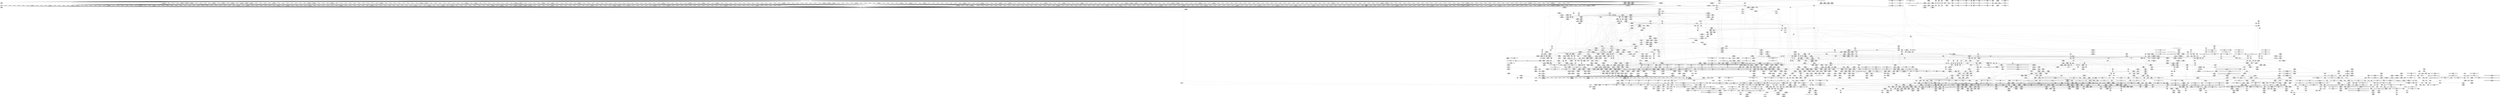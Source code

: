 digraph {
	CE0x5a91b50 [shape=record,shape=Mrecord,label="{CE0x5a91b50|720:_i32,_1216:_i8*,_:_CRE_728,732_|Function::selinux_netlink_send&Arg::sk::}"]
	CE0x5af8a40 [shape=record,shape=Mrecord,label="{CE0x5af8a40|selinux_nlmsg_perm:if.then17|*SummSink*}"]
	CE0x5b09aa0 [shape=record,shape=Mrecord,label="{CE0x5b09aa0|GLOBAL:nlmsg_hdr|*Constant*|*SummSink*}"]
	CE0x5aa6300 [shape=record,shape=Mrecord,label="{CE0x5aa6300|720:_i32,_1216:_i8*,_:_CRE_101,102_}"]
	CE0x5bdf590 [shape=record,shape=Mrecord,label="{CE0x5bdf590|rcu_read_lock:tmp20|include/linux/rcupdate.h,882}"]
	CE0x5ae8830 [shape=record,shape=Mrecord,label="{CE0x5ae8830|720:_i32,_1216:_i8*,_:_CRE_848,849_}"]
	CE0x5b053b0 [shape=record,shape=Mrecord,label="{CE0x5b053b0|selinux_nlmsg_perm:tmp21|security/selinux/hooks.c,4729|*SummSink*}"]
	CE0x5b65830 [shape=record,shape=Mrecord,label="{CE0x5b65830|i64*_getelementptr_inbounds_(_13_x_i64_,_13_x_i64_*___llvm_gcov_ctr126,_i64_0,_i64_0)|*Constant*}"]
	CE0x5ab0f50 [shape=record,shape=Mrecord,label="{CE0x5ab0f50|720:_i32,_1216:_i8*,_:_CRE_387,388_}"]
	CE0x5ae9540 [shape=record,shape=Mrecord,label="{CE0x5ae9540|720:_i32,_1216:_i8*,_:_CRE_859,860_}"]
	CE0x5b828c0 [shape=record,shape=Mrecord,label="{CE0x5b828c0|rcu_read_unlock:tmp12|include/linux/rcupdate.h,933|*SummSink*}"]
	CE0x5b62cb0 [shape=record,shape=Mrecord,label="{CE0x5b62cb0|i64*_getelementptr_inbounds_(_4_x_i64_,_4_x_i64_*___llvm_gcov_ctr128,_i64_0,_i64_1)|*Constant*|*SummSource*}"]
	CE0x5b7f2b0 [shape=record,shape=Mrecord,label="{CE0x5b7f2b0|_call_void___preempt_count_add(i32_1)_#10,_!dbg_!27711|include/linux/rcupdate.h,239|*SummSource*}"]
	CE0x5c3ac10 [shape=record,shape=Mrecord,label="{CE0x5c3ac10|__rcu_read_unlock:bb|*SummSource*}"]
	CE0x5c39790 [shape=record,shape=Mrecord,label="{CE0x5c39790|rcu_lock_release:tmp|*SummSink*}"]
	CE0x5ba79b0 [shape=record,shape=Mrecord,label="{CE0x5ba79b0|task_sid:call|security/selinux/hooks.c,208|*SummSink*}"]
	CE0x5b7d220 [shape=record,shape=Mrecord,label="{CE0x5b7d220|rcu_lock_release:tmp3|*SummSource*}"]
	CE0x5b28490 [shape=record,shape=Mrecord,label="{CE0x5b28490|i8*_getelementptr_inbounds_(_25_x_i8_,_25_x_i8_*_.str3,_i32_0,_i32_0)|*Constant*|*SummSink*}"]
	CE0x5bbf1f0 [shape=record,shape=Mrecord,label="{CE0x5bbf1f0|rcu_read_unlock:entry|*SummSink*}"]
	CE0x5a9bae0 [shape=record,shape=Mrecord,label="{CE0x5a9bae0|720:_i32,_1216:_i8*,_:_CRE_212,213_}"]
	CE0x5b3bc00 [shape=record,shape=Mrecord,label="{CE0x5b3bc00|selinux_nlmsg_perm:tmp47|security/selinux/hooks.c,4742|*SummSink*}"]
	CE0x5a9b880 [shape=record,shape=Mrecord,label="{CE0x5a9b880|720:_i32,_1216:_i8*,_:_CRE_210,211_}"]
	CE0x5b32d00 [shape=record,shape=Mrecord,label="{CE0x5b32d00|sock_has_perm:sclass|security/selinux/hooks.c,3976|*SummSink*}"]
	CE0x5ae5ea0 [shape=record,shape=Mrecord,label="{CE0x5ae5ea0|720:_i32,_1216:_i8*,_:_CRE_813,814_}"]
	CE0x5b32440 [shape=record,shape=Mrecord,label="{CE0x5b32440|sock_has_perm:tmp16|security/selinux/hooks.c,3976|*SummSource*}"]
	CE0x5b65340 [shape=record,shape=Mrecord,label="{CE0x5b65340|8:_%struct.sock*,_:_SCME_24,25_}"]
	CE0x5c66cf0 [shape=record,shape=Mrecord,label="{CE0x5c66cf0|__preempt_count_add:tmp2}"]
	CE0x5ac0120 [shape=record,shape=Mrecord,label="{CE0x5ac0120|720:_i32,_1216:_i8*,_:_CRE_235,236_}"]
	CE0x5b045c0 [shape=record,shape=Mrecord,label="{CE0x5b045c0|selinux_nlmsg_perm:tmp11|security/selinux/hooks.c,4723|*SummSource*}"]
	CE0x5b6d6b0 [shape=record,shape=Mrecord,label="{CE0x5b6d6b0|selinux_nlmsg_perm:tmp38|security/selinux/hooks.c,4735|*SummSink*}"]
	CE0x5b7a340 [shape=record,shape=Mrecord,label="{CE0x5b7a340|_call_void_asm_sideeffect_,_memory_,_dirflag_,_fpsr_,_flags_()_#3,_!dbg_!27714,_!srcloc_!27715|include/linux/rcupdate.h,239}"]
	CE0x5b022a0 [shape=record,shape=Mrecord,label="{CE0x5b022a0|GLOBAL:printk|*Constant*|*SummSink*}"]
	CE0x5b2f1f0 [shape=record,shape=Mrecord,label="{CE0x5b2f1f0|sock_has_perm:u|security/selinux/hooks.c,3973|*SummSource*}"]
	CE0x5bbea80 [shape=record,shape=Mrecord,label="{CE0x5bbea80|_call_void_rcu_read_unlock()_#10,_!dbg_!27748|security/selinux/hooks.c,209|*SummSource*}"]
	CE0x5b3c8c0 [shape=record,shape=Mrecord,label="{CE0x5b3c8c0|selinux_nlmsg_perm:call21|security/selinux/hooks.c,4740}"]
	CE0x5c34ec0 [shape=record,shape=Mrecord,label="{CE0x5c34ec0|_call_void_lock_acquire(%struct.lockdep_map*_%map,_i32_0,_i32_0,_i32_2,_i32_0,_%struct.lockdep_map*_null,_i64_ptrtoint_(i8*_blockaddress(_rcu_lock_acquire,_%__here)_to_i64))_#10,_!dbg_!27716|include/linux/rcupdate.h,418|*SummSource*}"]
	CE0x5b43f00 [shape=record,shape=Mrecord,label="{CE0x5b43f00|selinux_nlmsg_perm:tmp20|security/selinux/hooks.c,4725|*SummSink*}"]
	CE0x5bb88b0 [shape=record,shape=Mrecord,label="{CE0x5bb88b0|GLOBAL:task_sid.__warned|Global_var:task_sid.__warned|*SummSource*}"]
	CE0x5bb4890 [shape=record,shape=Mrecord,label="{CE0x5bb4890|rcu_read_lock:do.body|*SummSource*}"]
	CE0x5ae0590 [shape=record,shape=Mrecord,label="{CE0x5ae0590|720:_i32,_1216:_i8*,_:_CRE_684,685_}"]
	CE0x5ae06c0 [shape=record,shape=Mrecord,label="{CE0x5ae06c0|720:_i32,_1216:_i8*,_:_CRE_685,686_}"]
	CE0x5b0be80 [shape=record,shape=Mrecord,label="{CE0x5b0be80|i64*_getelementptr_inbounds_(_20_x_i64_,_20_x_i64_*___llvm_gcov_ctr325,_i64_0,_i64_3)|*Constant*}"]
	CE0x5b6cfa0 [shape=record,shape=Mrecord,label="{CE0x5b6cfa0|selinux_nlmsg_perm:tmp37|security/selinux/hooks.c,4735}"]
	CE0x5c6a840 [shape=record,shape=Mrecord,label="{CE0x5c6a840|i64*_getelementptr_inbounds_(_4_x_i64_,_4_x_i64_*___llvm_gcov_ctr135,_i64_0,_i64_1)|*Constant*}"]
	CE0x5b02450 [shape=record,shape=Mrecord,label="{CE0x5b02450|i8*_getelementptr_inbounds_(_81_x_i8_,_81_x_i8_*_.str70,_i32_0,_i32_0)|*Constant*|*SummSource*}"]
	CE0x5b6a600 [shape=record,shape=Mrecord,label="{CE0x5b6a600|8:_%struct.sock*,_:_SCME_49,50_}"]
	CE0x5b7f450 [shape=record,shape=Mrecord,label="{CE0x5b7f450|_call_void___preempt_count_add(i32_1)_#10,_!dbg_!27711|include/linux/rcupdate.h,239|*SummSink*}"]
	CE0x5b81ec0 [shape=record,shape=Mrecord,label="{CE0x5b81ec0|rcu_lock_release:tmp1|*SummSink*}"]
	CE0x5ae0de0 [shape=record,shape=Mrecord,label="{CE0x5ae0de0|720:_i32,_1216:_i8*,_:_CRE_691,692_}"]
	CE0x5af8b00 [shape=record,shape=Mrecord,label="{CE0x5af8b00|selinux_nlmsg_perm:if.then4}"]
	CE0x5b2cae0 [shape=record,shape=Mrecord,label="{CE0x5b2cae0|i64*_getelementptr_inbounds_(_13_x_i64_,_13_x_i64_*___llvm_gcov_ctr126,_i64_0,_i64_11)|*Constant*|*SummSource*}"]
	CE0x5aedaf0 [shape=record,shape=Mrecord,label="{CE0x5aedaf0|720:_i32,_1216:_i8*,_:_CRE_1056,1064_|Function::selinux_netlink_send&Arg::sk::}"]
	CE0x5afed70 [shape=record,shape=Mrecord,label="{CE0x5afed70|_ret_void,_!dbg_!27717|include/linux/rcupdate.h,424|*SummSource*}"]
	CE0x5b15cb0 [shape=record,shape=Mrecord,label="{CE0x5b15cb0|selinux_nlmsg_perm:tmp|*SummSink*}"]
	CE0x5c33cd0 [shape=record,shape=Mrecord,label="{CE0x5c33cd0|i64*_getelementptr_inbounds_(_4_x_i64_,_4_x_i64_*___llvm_gcov_ctr134,_i64_0,_i64_2)|*Constant*}"]
	CE0x5bb8da0 [shape=record,shape=Mrecord,label="{CE0x5bb8da0|task_sid:do.body}"]
	CE0x5bad390 [shape=record,shape=Mrecord,label="{CE0x5bad390|task_sid:tmp10|security/selinux/hooks.c,208|*SummSource*}"]
	CE0x5ac7c50 [shape=record,shape=Mrecord,label="{CE0x5ac7c50|720:_i32,_1216:_i8*,_:_CRE_586,587_}"]
	CE0x5ae8110 [shape=record,shape=Mrecord,label="{CE0x5ae8110|720:_i32,_1216:_i8*,_:_CRE_842,843_}"]
	CE0x5aa5830 [shape=record,shape=Mrecord,label="{CE0x5aa5830|selinux_nlmsg_perm:sk_security|security/selinux/hooks.c,4715}"]
	CE0x5c4ef70 [shape=record,shape=Mrecord,label="{CE0x5c4ef70|i32_1|*Constant*}"]
	CE0x5accb00 [shape=record,shape=Mrecord,label="{CE0x5accb00|COLLAPSED:_GCMRE___llvm_gcov_ctr127_internal_global_11_x_i64_zeroinitializer:_elem_0:default:}"]
	CE0x5ade0c0 [shape=record,shape=Mrecord,label="{CE0x5ade0c0|720:_i32,_1216:_i8*,_:_CRE_653,654_}"]
	CE0x5ab2840 [shape=record,shape=Mrecord,label="{CE0x5ab2840|720:_i32,_1216:_i8*,_:_CRE_408,409_}"]
	CE0x5b461e0 [shape=record,shape=Mrecord,label="{CE0x5b461e0|i32_1|*Constant*|*SummSource*}"]
	CE0x5bdba90 [shape=record,shape=Mrecord,label="{CE0x5bdba90|rcu_lock_acquire:tmp4|include/linux/rcupdate.h,418|*SummSink*}"]
	CE0x5b39180 [shape=record,shape=Mrecord,label="{CE0x5b39180|selinux_nlmsg_perm:tmp3|security/selinux/hooks.c,4715|*SummSource*}"]
	CE0x5ae2800 [shape=record,shape=Mrecord,label="{CE0x5ae2800|720:_i32,_1216:_i8*,_:_CRE_713,714_}"]
	CE0x5bb6830 [shape=record,shape=Mrecord,label="{CE0x5bb6830|rcu_read_unlock:call|include/linux/rcupdate.h,933|*SummSource*}"]
	CE0x5ae2930 [shape=record,shape=Mrecord,label="{CE0x5ae2930|720:_i32,_1216:_i8*,_:_CRE_714,715_}"]
	CE0x5aca800 [shape=record,shape=Mrecord,label="{CE0x5aca800|selinux_nlmsg_perm:tmp14|security/selinux/hooks.c,4724}"]
	CE0x5b0b1d0 [shape=record,shape=Mrecord,label="{CE0x5b0b1d0|selinux_nlmsg_perm:if.end18}"]
	CE0x5aa1d30 [shape=record,shape=Mrecord,label="{CE0x5aa1d30|4:_i16,_:_CRE_4,6_|*MultipleSource*|security/selinux/hooks.c,4723|security/selinux/hooks.c,4721}"]
	CE0x5c4e040 [shape=record,shape=Mrecord,label="{CE0x5c4e040|i64_1|*Constant*}"]
	CE0x5b3c730 [shape=record,shape=Mrecord,label="{CE0x5b3c730|selinux_nlmsg_perm:tmp46|security/selinux/hooks.c,4740|*SummSource*}"]
	CE0x5c4f830 [shape=record,shape=Mrecord,label="{CE0x5c4f830|i64_ptrtoint_(i8*_blockaddress(_rcu_lock_release,_%__here)_to_i64)|*Constant*|*SummSource*}"]
	CE0x5a998d0 [shape=record,shape=Mrecord,label="{CE0x5a998d0|selinux_netlink_send:bb}"]
	CE0x5b14820 [shape=record,shape=Mrecord,label="{CE0x5b14820|selinux_nlmsg_perm:skb|Function::selinux_nlmsg_perm&Arg::skb::}"]
	CE0x5b64620 [shape=record,shape=Mrecord,label="{CE0x5b64620|task_sid:call|security/selinux/hooks.c,208}"]
	CE0x5abee20 [shape=record,shape=Mrecord,label="{CE0x5abee20|720:_i32,_1216:_i8*,_:_CRE_219,220_}"]
	CE0x5bd9400 [shape=record,shape=Mrecord,label="{CE0x5bd9400|rcu_read_lock:tmp10|include/linux/rcupdate.h,882|*SummSink*}"]
	CE0x5b79360 [shape=record,shape=Mrecord,label="{CE0x5b79360|__preempt_count_add:val|Function::__preempt_count_add&Arg::val::|*SummSource*}"]
	CE0x5bd6cd0 [shape=record,shape=Mrecord,label="{CE0x5bd6cd0|rcu_read_lock:call|include/linux/rcupdate.h,882}"]
	CE0x5c512c0 [shape=record,shape=Mrecord,label="{CE0x5c512c0|i64*_getelementptr_inbounds_(_4_x_i64_,_4_x_i64_*___llvm_gcov_ctr128,_i64_0,_i64_0)|*Constant*}"]
	CE0x5b011c0 [shape=record,shape=Mrecord,label="{CE0x5b011c0|sock_has_perm:tmp9|security/selinux/hooks.c,3969|*SummSource*}"]
	CE0x5b1df50 [shape=record,shape=Mrecord,label="{CE0x5b1df50|8:_%struct.sock*,_:_SCME_32,33_}"]
	CE0x5b88b10 [shape=record,shape=Mrecord,label="{CE0x5b88b10|rcu_read_unlock:call3|include/linux/rcupdate.h,933}"]
	CE0x5ba47a0 [shape=record,shape=Mrecord,label="{CE0x5ba47a0|avc_has_perm:entry|*SummSink*}"]
	CE0x5c65fc0 [shape=record,shape=Mrecord,label="{CE0x5c65fc0|void_(i32*,_i32,_i32*)*_asm_addl_$1,_%gs:$0_,_*m,ri,*m,_dirflag_,_fpsr_,_flags_}"]
	CE0x5c63730 [shape=record,shape=Mrecord,label="{CE0x5c63730|_call_void_asm_addl_$1,_%gs:$0_,_*m,ri,*m,_dirflag_,_fpsr_,_flags_(i32*___preempt_count,_i32_%sub,_i32*___preempt_count)_#3,_!dbg_!27717,_!srcloc_!27718|./arch/x86/include/asm/preempt.h,77}"]
	CE0x5b07550 [shape=record,shape=Mrecord,label="{CE0x5b07550|selinux_netlink_send:tmp4|security/selinux/hooks.c,5070|*SummSink*}"]
	CE0x5b44070 [shape=record,shape=Mrecord,label="{CE0x5b44070|i32_23|*Constant*|*SummSource*}"]
	CE0x5b16930 [shape=record,shape=Mrecord,label="{CE0x5b16930|selinux_nlmsg_perm:tmp12|security/selinux/hooks.c,4723|*SummSink*}"]
	CE0x5bb8360 [shape=record,shape=Mrecord,label="{CE0x5bb8360|rcu_lock_acquire:map|Function::rcu_lock_acquire&Arg::map::|*SummSource*}"]
	CE0x5adf290 [shape=record,shape=Mrecord,label="{CE0x5adf290|720:_i32,_1216:_i8*,_:_CRE_668,669_}"]
	CE0x5b470c0 [shape=record,shape=Mrecord,label="{CE0x5b470c0|i64*_getelementptr_inbounds_(_2_x_i64_,_2_x_i64_*___llvm_gcov_ctr98,_i64_0,_i64_0)|*Constant*}"]
	CE0x5b298c0 [shape=record,shape=Mrecord,label="{CE0x5b298c0|i64*_getelementptr_inbounds_(_13_x_i64_,_13_x_i64_*___llvm_gcov_ctr126,_i64_0,_i64_9)|*Constant*}"]
	CE0x5b418c0 [shape=record,shape=Mrecord,label="{CE0x5b418c0|selinux_nlmsg_perm:tmp25|security/selinux/hooks.c,4730|*SummSink*}"]
	CE0x5a90bb0 [shape=record,shape=Mrecord,label="{CE0x5a90bb0|720:_i32,_1216:_i8*,_:_CRE_246,247_}"]
	CE0x5ac84a0 [shape=record,shape=Mrecord,label="{CE0x5ac84a0|720:_i32,_1216:_i8*,_:_CRE_593,594_}"]
	CE0x5aeae30 [shape=record,shape=Mrecord,label="{CE0x5aeae30|720:_i32,_1216:_i8*,_:_CRE_880,888_|Function::selinux_netlink_send&Arg::sk::}"]
	CE0x5ab1410 [shape=record,shape=Mrecord,label="{CE0x5ab1410|720:_i32,_1216:_i8*,_:_CRE_391,392_}"]
	CE0x5c4ecd0 [shape=record,shape=Mrecord,label="{CE0x5c4ecd0|_call_void_lock_release(%struct.lockdep_map*_%map,_i32_1,_i64_ptrtoint_(i8*_blockaddress(_rcu_lock_release,_%__here)_to_i64))_#10,_!dbg_!27716|include/linux/rcupdate.h,423|*SummSource*}"]
	CE0x5b39360 [shape=record,shape=Mrecord,label="{CE0x5b39360|selinux_nlmsg_perm:tmp3|security/selinux/hooks.c,4715|*SummSink*}"]
	CE0x5ab41f0 [shape=record,shape=Mrecord,label="{CE0x5ab41f0|selinux_nlmsg_perm:if.then2}"]
	CE0x5b9d680 [shape=record,shape=Mrecord,label="{CE0x5b9d680|sock_has_perm:ad|security/selinux/hooks.c, 3965}"]
	CE0x5c4d8c0 [shape=record,shape=Mrecord,label="{CE0x5c4d8c0|_call_void_asm_addl_$1,_%gs:$0_,_*m,ri,*m,_dirflag_,_fpsr_,_flags_(i32*___preempt_count,_i32_%sub,_i32*___preempt_count)_#3,_!dbg_!27717,_!srcloc_!27718|./arch/x86/include/asm/preempt.h,77|*SummSink*}"]
	CE0x5acd240 [shape=record,shape=Mrecord,label="{CE0x5acd240|GLOBAL:rcu_read_lock|*Constant*|*SummSource*}"]
	CE0x5b632e0 [shape=record,shape=Mrecord,label="{CE0x5b632e0|task_sid:real_cred|security/selinux/hooks.c,208}"]
	CE0x5aafeb0 [shape=record,shape=Mrecord,label="{CE0x5aafeb0|720:_i32,_1216:_i8*,_:_CRE_373,374_}"]
	CE0x5aa6a60 [shape=record,shape=Mrecord,label="{CE0x5aa6a60|720:_i32,_1216:_i8*,_:_CRE_25,26_}"]
	CE0x5a99640 [shape=record,shape=Mrecord,label="{CE0x5a99640|selinux_netlink_send:return|*SummSink*}"]
	CE0x5c54a40 [shape=record,shape=Mrecord,label="{CE0x5c54a40|__rcu_read_lock:do.body|*SummSink*}"]
	CE0x5abf7a0 [shape=record,shape=Mrecord,label="{CE0x5abf7a0|720:_i32,_1216:_i8*,_:_CRE_227,228_}"]
	CE0x5b70700 [shape=record,shape=Mrecord,label="{CE0x5b70700|selinux_nlmsg_perm:tmp43|security/selinux/hooks.c,4737|*SummSource*}"]
	CE0x5ac4e00 [shape=record,shape=Mrecord,label="{CE0x5ac4e00|720:_i32,_1216:_i8*,_:_CRE_547,548_}"]
	CE0x5bdf3d0 [shape=record,shape=Mrecord,label="{CE0x5bdf3d0|rcu_read_lock:tmp19|include/linux/rcupdate.h,882|*SummSource*}"]
	CE0x5aea4b0 [shape=record,shape=Mrecord,label="{CE0x5aea4b0|720:_i32,_1216:_i8*,_:_CRE_872,873_}"]
	CE0x5b49ac0 [shape=record,shape=Mrecord,label="{CE0x5b49ac0|selinux_nlmsg_perm:if.end|*SummSource*}"]
	CE0x5c381d0 [shape=record,shape=Mrecord,label="{CE0x5c381d0|rcu_lock_release:tmp7}"]
	CE0x5b61b00 [shape=record,shape=Mrecord,label="{CE0x5b61b00|_call_void_rcu_read_lock()_#10,_!dbg_!27712|security/selinux/hooks.c,207|*SummSource*}"]
	CE0x5b486f0 [shape=record,shape=Mrecord,label="{CE0x5b486f0|i64*_getelementptr_inbounds_(_6_x_i64_,_6_x_i64_*___llvm_gcov_ctr327,_i64_0,_i64_0)|*Constant*|*SummSource*}"]
	CE0x5ab9820 [shape=record,shape=Mrecord,label="{CE0x5ab9820|720:_i32,_1216:_i8*,_:_CRE_31,32_}"]
	CE0x5bb4990 [shape=record,shape=Mrecord,label="{CE0x5bb4990|rcu_read_lock:do.body|*SummSink*}"]
	CE0x5b404d0 [shape=record,shape=Mrecord,label="{CE0x5b404d0|i64_9|*Constant*|*SummSink*}"]
	CE0x5b6cd20 [shape=record,shape=Mrecord,label="{CE0x5b6cd20|selinux_nlmsg_perm:tmp36|security/selinux/hooks.c,4735|*SummSource*}"]
	CE0x5ba29e0 [shape=record,shape=Mrecord,label="{CE0x5ba29e0|sock_has_perm:tmp2|*LoadInst*|security/selinux/hooks.c,3964}"]
	CE0x5a906f0 [shape=record,shape=Mrecord,label="{CE0x5a906f0|720:_i32,_1216:_i8*,_:_CRE_242,243_}"]
	CE0x75c42c0 [shape=record,shape=Mrecord,label="{CE0x75c42c0|720:_i32,_1216:_i8*,_:_CRE_20,24_|Function::selinux_netlink_send&Arg::sk::}"]
	CE0x5ac0ca0 [shape=record,shape=Mrecord,label="{CE0x5ac0ca0|720:_i32,_1216:_i8*,_:_CRE_122,123_}"]
	CE0x5a9d300 [shape=record,shape=Mrecord,label="{CE0x5a9d300|720:_i32,_1216:_i8*,_:_CRE_173,174_}"]
	CE0x5ac8110 [shape=record,shape=Mrecord,label="{CE0x5ac8110|720:_i32,_1216:_i8*,_:_CRE_590,591_}"]
	CE0x5adce20 [shape=record,shape=Mrecord,label="{CE0x5adce20|720:_i32,_1216:_i8*,_:_CRE_606,607_}"]
	CE0x5ba43b0 [shape=record,shape=Mrecord,label="{CE0x5ba43b0|avc_has_perm:entry}"]
	CE0x5c30450 [shape=record,shape=Mrecord,label="{CE0x5c30450|__preempt_count_sub:tmp3}"]
	CE0x5bbca00 [shape=record,shape=Mrecord,label="{CE0x5bbca00|task_sid:tmp26|security/selinux/hooks.c,208|*SummSink*}"]
	CE0x5c70da0 [shape=record,shape=Mrecord,label="{CE0x5c70da0|i32_0|*Constant*}"]
	CE0x5bac5b0 [shape=record,shape=Mrecord,label="{CE0x5bac5b0|task_sid:tmp5|security/selinux/hooks.c,208}"]
	CE0x5c3ad80 [shape=record,shape=Mrecord,label="{CE0x5c3ad80|__preempt_count_sub:entry|*SummSink*}"]
	CE0x5b15890 [shape=record,shape=Mrecord,label="{CE0x5b15890|i64*_getelementptr_inbounds_(_6_x_i64_,_6_x_i64_*___llvm_gcov_ctr324,_i64_0,_i64_5)|*Constant*|*SummSink*}"]
	CE0x5ba1290 [shape=record,shape=Mrecord,label="{CE0x5ba1290|rcu_read_lock:tmp22|include/linux/rcupdate.h,884|*SummSink*}"]
	CE0x5ac0840 [shape=record,shape=Mrecord,label="{CE0x5ac0840|720:_i32,_1216:_i8*,_:_CRE_241,242_}"]
	CE0x5ae6490 [shape=record,shape=Mrecord,label="{CE0x5ae6490|720:_i32,_1216:_i8*,_:_CRE_818,819_}"]
	CE0x5adfd40 [shape=record,shape=Mrecord,label="{CE0x5adfd40|720:_i32,_1216:_i8*,_:_CRE_677,678_}"]
	CE0x5aa4950 [shape=record,shape=Mrecord,label="{CE0x5aa4950|selinux_netlink_send:call|security/selinux/hooks.c,5069|*SummSource*}"]
	CE0x5ac7eb0 [shape=record,shape=Mrecord,label="{CE0x5ac7eb0|720:_i32,_1216:_i8*,_:_CRE_588,589_}"]
	CE0x5add740 [shape=record,shape=Mrecord,label="{CE0x5add740|720:_i32,_1216:_i8*,_:_CRE_632,640_|Function::selinux_netlink_send&Arg::sk::}"]
	CE0x5bdfdd0 [shape=record,shape=Mrecord,label="{CE0x5bdfdd0|rcu_read_lock:tmp18|include/linux/rcupdate.h,882|*SummSource*}"]
	CE0x5afe610 [shape=record,shape=Mrecord,label="{CE0x5afe610|rcu_lock_release:map|Function::rcu_lock_release&Arg::map::}"]
	CE0x5b49bb0 [shape=record,shape=Mrecord,label="{CE0x5b49bb0|selinux_nlmsg_perm:if.end|*SummSink*}"]
	CE0x5a9c130 [shape=record,shape=Mrecord,label="{CE0x5a9c130|720:_i32,_1216:_i8*,_:_CRE_158,159_}"]
	CE0x5b18030 [shape=record,shape=Mrecord,label="{CE0x5b18030|selinux_nlmsg_perm:bf.clear|security/selinux/hooks.c,4729}"]
	CE0x5c6c790 [shape=record,shape=Mrecord,label="{CE0x5c6c790|__preempt_count_add:do.end|*SummSource*}"]
	CE0x5aa30b0 [shape=record,shape=Mrecord,label="{CE0x5aa30b0|selinux_nlmsg_perm:sk_protocol|security/selinux/hooks.c,4729}"]
	CE0x5a99f40 [shape=record,shape=Mrecord,label="{CE0x5a99f40|720:_i32,_1216:_i8*,_:_CRE_182,183_}"]
	CE0x5b7c1a0 [shape=record,shape=Mrecord,label="{CE0x5b7c1a0|rcu_lock_acquire:bb}"]
	CE0x5a99170 [shape=record,shape=Mrecord,label="{CE0x5a99170|selinux_netlink_send:bb|*SummSource*}"]
	CE0x5ab11b0 [shape=record,shape=Mrecord,label="{CE0x5ab11b0|720:_i32,_1216:_i8*,_:_CRE_389,390_}"]
	CE0x5b3d030 [shape=record,shape=Mrecord,label="{CE0x5b3d030|GLOBAL:sock_has_perm|*Constant*|*SummSink*}"]
	CE0x5c3a670 [shape=record,shape=Mrecord,label="{CE0x5c3a670|i64*_getelementptr_inbounds_(_4_x_i64_,_4_x_i64_*___llvm_gcov_ctr133,_i64_0,_i64_3)|*Constant*|*SummSource*}"]
	CE0x5bb1040 [shape=record,shape=Mrecord,label="{CE0x5bb1040|GLOBAL:__llvm_gcov_ctr126|Global_var:__llvm_gcov_ctr126}"]
	CE0x5b2c220 [shape=record,shape=Mrecord,label="{CE0x5b2c220|task_sid:tmp23|security/selinux/hooks.c,208|*SummSink*}"]
	CE0x5affd70 [shape=record,shape=Mrecord,label="{CE0x5affd70|selinux_nlmsg_perm:tmp30|security/selinux/hooks.c,4730}"]
	CE0x5bd8270 [shape=record,shape=Mrecord,label="{CE0x5bd8270|rcu_read_lock:tmp8|include/linux/rcupdate.h,882|*SummSink*}"]
	CE0x5af7910 [shape=record,shape=Mrecord,label="{CE0x5af7910|selinux_nlmsg_perm:if.then4|*SummSink*}"]
	CE0x5ba4110 [shape=record,shape=Mrecord,label="{CE0x5ba4110|i32_(i32,_i32,_i16,_i32,_%struct.common_audit_data*)*_bitcast_(i32_(i32,_i32,_i16,_i32,_%struct.common_audit_data.495*)*_avc_has_perm_to_i32_(i32,_i32,_i16,_i32,_%struct.common_audit_data*)*)|*Constant*}"]
	CE0x5c325a0 [shape=record,shape=Mrecord,label="{CE0x5c325a0|__preempt_count_sub:tmp1|*SummSource*}"]
	CE0x5c39350 [shape=record,shape=Mrecord,label="{CE0x5c39350|rcu_lock_acquire:tmp1|*SummSink*}"]
	CE0x5acd950 [shape=record,shape=Mrecord,label="{CE0x5acd950|sock_has_perm:tmp6|security/selinux/hooks.c,3969|*SummSource*}"]
	CE0x5bad070 [shape=record,shape=Mrecord,label="{CE0x5bad070|i64*_getelementptr_inbounds_(_2_x_i64_,_2_x_i64_*___llvm_gcov_ctr131,_i64_0,_i64_1)|*Constant*|*SummSource*}"]
	CE0x5bbb290 [shape=record,shape=Mrecord,label="{CE0x5bbb290|task_sid:tmp11|security/selinux/hooks.c,208|*SummSource*}"]
	CE0x5b31470 [shape=record,shape=Mrecord,label="{CE0x5b31470|sock_has_perm:sk4|security/selinux/hooks.c,3974|*SummSink*}"]
	CE0x5a9a630 [shape=record,shape=Mrecord,label="{CE0x5a9a630|720:_i32,_1216:_i8*,_:_CRE_194,195_}"]
	CE0x5c43b60 [shape=record,shape=Mrecord,label="{CE0x5c43b60|__preempt_count_add:tmp1|*SummSource*}"]
	CE0x5aeaf60 [shape=record,shape=Mrecord,label="{CE0x5aeaf60|720:_i32,_1216:_i8*,_:_CRE_888,892_|Function::selinux_netlink_send&Arg::sk::}"]
	CE0x5b09150 [shape=record,shape=Mrecord,label="{CE0x5b09150|selinux_nlmsg_perm:tmp17|security/selinux/hooks.c,4725|*SummSink*}"]
	CE0x5ae48e0 [shape=record,shape=Mrecord,label="{CE0x5ae48e0|selinux_nlmsg_perm:tmp33|security/selinux/hooks.c,4731|*SummSink*}"]
	CE0x5aced60 [shape=record,shape=Mrecord,label="{CE0x5aced60|selinux_nlmsg_perm:call8|security/selinux/hooks.c,4726|*SummSink*}"]
	CE0x5c50b70 [shape=record,shape=Mrecord,label="{CE0x5c50b70|__rcu_read_lock:do.end}"]
	CE0x5b4a6f0 [shape=record,shape=Mrecord,label="{CE0x5b4a6f0|selinux_nlmsg_perm:sclass|security/selinux/hooks.c,4723|*SummSink*}"]
	CE0x5b01460 [shape=record,shape=Mrecord,label="{CE0x5b01460|sock_has_perm:tmp10|security/selinux/hooks.c,3969}"]
	CE0x5bbfd70 [shape=record,shape=Mrecord,label="{CE0x5bbfd70|rcu_read_lock:bb|*SummSink*}"]
	CE0x5af3770 [shape=record,shape=Mrecord,label="{CE0x5af3770|16:_i32,_24:_i16,_:_CRE_0,4_|*MultipleSource*|security/selinux/hooks.c,4723|*LoadInst*|security/selinux/hooks.c,4715|security/selinux/hooks.c,4715}"]
	CE0x5ba9cd0 [shape=record,shape=Mrecord,label="{CE0x5ba9cd0|sock_has_perm:tmp20|security/selinux/hooks.c,3977}"]
	CE0x5c64f60 [shape=record,shape=Mrecord,label="{CE0x5c64f60|__preempt_count_sub:tmp4|./arch/x86/include/asm/preempt.h,77}"]
	CE0x5c42280 [shape=record,shape=Mrecord,label="{CE0x5c42280|__preempt_count_add:tmp|*SummSource*}"]
	CE0x5b4af10 [shape=record,shape=Mrecord,label="{CE0x5b4af10|GLOBAL:current_task|Global_var:current_task|*SummSource*}"]
	CE0x5b33230 [shape=record,shape=Mrecord,label="{CE0x5b33230|sock_has_perm:call6|security/selinux/hooks.c,3976}"]
	CE0x5bd9570 [shape=record,shape=Mrecord,label="{CE0x5bd9570|rcu_read_lock:tmp11|include/linux/rcupdate.h,882}"]
	CE0x5ac8f50 [shape=record,shape=Mrecord,label="{CE0x5ac8f50|720:_i32,_1216:_i8*,_:_CRE_602,603_}"]
	CE0x5b68050 [shape=record,shape=Mrecord,label="{CE0x5b68050|task_sid:land.lhs.true2|*SummSink*}"]
	CE0x5b7d480 [shape=record,shape=Mrecord,label="{CE0x5b7d480|rcu_read_unlock:tmp8|include/linux/rcupdate.h,933|*SummSink*}"]
	CE0x5b26c90 [shape=record,shape=Mrecord,label="{CE0x5b26c90|task_sid:tmp15|security/selinux/hooks.c,208|*SummSource*}"]
	CE0x5b1e080 [shape=record,shape=Mrecord,label="{CE0x5b1e080|8:_%struct.sock*,_:_SCME_33,34_}"]
	CE0x5af7370 [shape=record,shape=Mrecord,label="{CE0x5af7370|i32_59|*Constant*|*SummSource*}"]
	CE0x5ba68d0 [shape=record,shape=Mrecord,label="{CE0x5ba68d0|sock_has_perm:retval.0}"]
	CE0x5b288a0 [shape=record,shape=Mrecord,label="{CE0x5b288a0|i32_208|*Constant*}"]
	CE0x5b67a70 [shape=record,shape=Mrecord,label="{CE0x5b67a70|sock_has_perm:tmp8|security/selinux/hooks.c,3969}"]
	CE0x5c42110 [shape=record,shape=Mrecord,label="{CE0x5c42110|__preempt_count_add:tmp|*SummSink*}"]
	CE0x5b16c00 [shape=record,shape=Mrecord,label="{CE0x5b16c00|GLOBAL:selinux_nlmsg_lookup|*Constant*|*SummSource*}"]
	CE0x5bb5810 [shape=record,shape=Mrecord,label="{CE0x5bb5810|task_sid:tmp7|security/selinux/hooks.c,208|*SummSink*}"]
	CE0x5c7eba0 [shape=record,shape=Mrecord,label="{CE0x5c7eba0|__preempt_count_sub:tmp3|*SummSink*}"]
	CE0x5b703a0 [shape=record,shape=Mrecord,label="{CE0x5b703a0|selinux_nlmsg_perm:tmp43|security/selinux/hooks.c,4737}"]
	CE0x5b0aa20 [shape=record,shape=Mrecord,label="{CE0x5b0aa20|selinux_netlink_send:tmp11|security/selinux/hooks.c,5074|*SummSource*}"]
	CE0x5c41e10 [shape=record,shape=Mrecord,label="{CE0x5c41e10|i64_1|*Constant*}"]
	CE0x5b14f00 [shape=record,shape=Mrecord,label="{CE0x5b14f00|i64*_getelementptr_inbounds_(_6_x_i64_,_6_x_i64_*___llvm_gcov_ctr324,_i64_0,_i64_5)|*Constant*}"]
	CE0x5ac7660 [shape=record,shape=Mrecord,label="{CE0x5ac7660|720:_i32,_1216:_i8*,_:_CRE_581,582_}"]
	CE0x5b16e50 [shape=record,shape=Mrecord,label="{CE0x5b16e50|0:_i32,_:_SCRE:_elem_0:default:}"]
	CE0x5b80700 [shape=record,shape=Mrecord,label="{CE0x5b80700|rcu_read_unlock:if.then|*SummSource*}"]
	CE0x5c724d0 [shape=record,shape=Mrecord,label="{CE0x5c724d0|__preempt_count_add:tmp5|./arch/x86/include/asm/preempt.h,72}"]
	CE0x5acb600 [shape=record,shape=Mrecord,label="{CE0x5acb600|COLLAPSED:_GCMRE___llvm_gcov_ctr326_internal_global_2_x_i64_zeroinitializer:_elem_0:default:}"]
	CE0x5b7a730 [shape=record,shape=Mrecord,label="{CE0x5b7a730|rcu_read_unlock:tmp5|include/linux/rcupdate.h,933}"]
	CE0x5ab1b30 [shape=record,shape=Mrecord,label="{CE0x5ab1b30|720:_i32,_1216:_i8*,_:_CRE_397,398_}"]
	CE0x5b96660 [shape=record,shape=Mrecord,label="{CE0x5b96660|rcu_read_unlock:tmp21|include/linux/rcupdate.h,935}"]
	CE0x5af2c50 [shape=record,shape=Mrecord,label="{CE0x5af2c50|i64_10|*Constant*|*SummSource*}"]
	CE0x5bd9e10 [shape=record,shape=Mrecord,label="{CE0x5bd9e10|rcu_read_lock:tmp12|include/linux/rcupdate.h,882|*SummSink*}"]
	CE0x5a90f40 [shape=record,shape=Mrecord,label="{CE0x5a90f40|720:_i32,_1216:_i8*,_:_CRE_249,250_}"]
	CE0x5aeb700 [shape=record,shape=Mrecord,label="{CE0x5aeb700|720:_i32,_1216:_i8*,_:_CRE_904,912_|Function::selinux_netlink_send&Arg::sk::}"]
	CE0x5b04780 [shape=record,shape=Mrecord,label="{CE0x5b04780|selinux_nlmsg_perm:nlmsg_type|security/selinux/hooks.c,4723|*SummSource*}"]
	CE0x5bae3c0 [shape=record,shape=Mrecord,label="{CE0x5bae3c0|i8_0|*Constant*}"]
	CE0x5b34190 [shape=record,shape=Mrecord,label="{CE0x5b34190|i32_22|*Constant*}"]
	CE0x5adf030 [shape=record,shape=Mrecord,label="{CE0x5adf030|720:_i32,_1216:_i8*,_:_CRE_666,667_}"]
	CE0x5b63270 [shape=record,shape=Mrecord,label="{CE0x5b63270|task_sid:tmp4|*LoadInst*|security/selinux/hooks.c,208}"]
	CE0x5b2ccc0 [shape=record,shape=Mrecord,label="{CE0x5b2ccc0|task_sid:tmp24|security/selinux/hooks.c,208|*SummSink*}"]
	CE0x5b18670 [shape=record,shape=Mrecord,label="{CE0x5b18670|selinux_nlmsg_perm:sclass6|security/selinux/hooks.c,4729}"]
	CE0x5b96160 [shape=record,shape=Mrecord,label="{CE0x5b96160|rcu_read_unlock:tmp20|include/linux/rcupdate.h,933}"]
	CE0x5b19430 [shape=record,shape=Mrecord,label="{CE0x5b19430|task_sid:tmp|*SummSource*}"]
	CE0x5ac1810 [shape=record,shape=Mrecord,label="{CE0x5ac1810|720:_i32,_1216:_i8*,_:_CRE_415,416_}"]
	CE0x5a94760 [shape=record,shape=Mrecord,label="{CE0x5a94760|720:_i32,_1216:_i8*,_:_CRE_82,83_}"]
	CE0x5bc3140 [shape=record,shape=Mrecord,label="{CE0x5bc3140|i64*_getelementptr_inbounds_(_11_x_i64_,_11_x_i64_*___llvm_gcov_ctr132,_i64_0,_i64_8)|*Constant*}"]
	CE0x5b6e920 [shape=record,shape=Mrecord,label="{CE0x5b6e920|i64*_getelementptr_inbounds_(_20_x_i64_,_20_x_i64_*___llvm_gcov_ctr325,_i64_0,_i64_16)|*Constant*|*SummSink*}"]
	CE0x5c3e4e0 [shape=record,shape=Mrecord,label="{CE0x5c3e4e0|i8*_undef|*Constant*|*SummSource*}"]
	CE0x5c391e0 [shape=record,shape=Mrecord,label="{CE0x5c391e0|rcu_lock_acquire:tmp|*SummSink*}"]
	CE0x5bdde40 [shape=record,shape=Mrecord,label="{CE0x5bdde40|i32_883|*Constant*|*SummSource*}"]
	CE0x5ab12e0 [shape=record,shape=Mrecord,label="{CE0x5ab12e0|720:_i32,_1216:_i8*,_:_CRE_390,391_}"]
	CE0x5b76ca0 [shape=record,shape=Mrecord,label="{CE0x5b76ca0|i64*_getelementptr_inbounds_(_6_x_i64_,_6_x_i64_*___llvm_gcov_ctr327,_i64_0,_i64_4)|*Constant*|*SummSink*}"]
	CE0x5addf30 [shape=record,shape=Mrecord,label="{CE0x5addf30|720:_i32,_1216:_i8*,_:_CRE_651,652_}"]
	CE0x5b82790 [shape=record,shape=Mrecord,label="{CE0x5b82790|rcu_read_unlock:tmp12|include/linux/rcupdate.h,933|*SummSource*}"]
	CE0x5b180a0 [shape=record,shape=Mrecord,label="{CE0x5b180a0|selinux_nlmsg_perm:bf.clear|security/selinux/hooks.c,4729|*SummSource*}"]
	CE0x5a9b030 [shape=record,shape=Mrecord,label="{CE0x5a9b030|720:_i32,_1216:_i8*,_:_CRE_203,204_}"]
	CE0x5b9c670 [shape=record,shape=Mrecord,label="{CE0x5b9c670|GLOBAL:lockdep_rcu_suspicious|*Constant*}"]
	CE0x5ae79f0 [shape=record,shape=Mrecord,label="{CE0x5ae79f0|720:_i32,_1216:_i8*,_:_CRE_836,837_}"]
	CE0x5c7e530 [shape=record,shape=Mrecord,label="{CE0x5c7e530|__preempt_count_sub:tmp7|./arch/x86/include/asm/preempt.h,78|*SummSource*}"]
	CE0x5c7dde0 [shape=record,shape=Mrecord,label="{CE0x5c7dde0|COLLAPSED:_GCMRE___llvm_gcov_ctr135_internal_global_4_x_i64_zeroinitializer:_elem_0:default:}"]
	CE0x5adcdb0 [shape=record,shape=Mrecord,label="{CE0x5adcdb0|720:_i32,_1216:_i8*,_:_CRE_717,718_}"]
	CE0x5a9b750 [shape=record,shape=Mrecord,label="{CE0x5a9b750|720:_i32,_1216:_i8*,_:_CRE_209,210_}"]
	CE0x5b40640 [shape=record,shape=Mrecord,label="{CE0x5b40640|selinux_nlmsg_perm:tmp24|security/selinux/hooks.c,4730|*SummSink*}"]
	CE0x5aa54e0 [shape=record,shape=Mrecord,label="{CE0x5aa54e0|720:_i32,_1216:_i8*,_:_CRE_32,33_}"]
	CE0x5b78ce0 [shape=record,shape=Mrecord,label="{CE0x5b78ce0|GLOBAL:__preempt_count_add|*Constant*|*SummSource*}"]
	CE0x5ae6f40 [shape=record,shape=Mrecord,label="{CE0x5ae6f40|720:_i32,_1216:_i8*,_:_CRE_827,828_}"]
	CE0x5b2cbe0 [shape=record,shape=Mrecord,label="{CE0x5b2cbe0|i64*_getelementptr_inbounds_(_13_x_i64_,_13_x_i64_*___llvm_gcov_ctr126,_i64_0,_i64_11)|*Constant*|*SummSink*}"]
	CE0x5ace130 [shape=record,shape=Mrecord,label="{CE0x5ace130|i64*_getelementptr_inbounds_(_2_x_i64_,_2_x_i64_*___llvm_gcov_ctr326,_i64_0,_i64_1)|*Constant*|*SummSource*}"]
	CE0x5bdcd10 [shape=record,shape=Mrecord,label="{CE0x5bdcd10|rcu_read_lock:tmp16|include/linux/rcupdate.h,882|*SummSink*}"]
	CE0x5ba96f0 [shape=record,shape=Mrecord,label="{CE0x5ba96f0|sock_has_perm:tmp19|security/selinux/hooks.c,3977}"]
	CE0x5b10720 [shape=record,shape=Mrecord,label="{CE0x5b10720|selinux_nlmsg_perm:tobool|security/selinux/hooks.c,4724|*SummSource*}"]
	CE0x5b6ed20 [shape=record,shape=Mrecord,label="{CE0x5b6ed20|selinux_nlmsg_perm:tmp41|security/selinux/hooks.c,4736}"]
	CE0x5af6e10 [shape=record,shape=Mrecord,label="{CE0x5af6e10|task_sid:if.end|*SummSink*}"]
	CE0x5acc760 [shape=record,shape=Mrecord,label="{CE0x5acc760|selinux_nlmsg_perm:call|security/selinux/hooks.c,4721|*SummSource*}"]
	CE0x5c762a0 [shape=record,shape=Mrecord,label="{CE0x5c762a0|i64*_getelementptr_inbounds_(_4_x_i64_,_4_x_i64_*___llvm_gcov_ctr135,_i64_0,_i64_0)|*Constant*}"]
	CE0x5b3ac70 [shape=record,shape=Mrecord,label="{CE0x5b3ac70|_ret_i32_%retval.0,_!dbg_!27740|security/selinux/hooks.c,3977|*SummSource*}"]
	CE0x5ba2780 [shape=record,shape=Mrecord,label="{CE0x5ba2780|COLLAPSED:_GCMRE___llvm_gcov_ctr98_internal_global_2_x_i64_zeroinitializer:_elem_0:default:}"]
	CE0x5bbc820 [shape=record,shape=Mrecord,label="{CE0x5bbc820|i64*_getelementptr_inbounds_(_13_x_i64_,_13_x_i64_*___llvm_gcov_ctr126,_i64_0,_i64_12)|*Constant*|*SummSource*}"]
	CE0x5c54b10 [shape=record,shape=Mrecord,label="{CE0x5c54b10|i64*_getelementptr_inbounds_(_4_x_i64_,_4_x_i64_*___llvm_gcov_ctr134,_i64_0,_i64_1)|*Constant*}"]
	CE0x5af17b0 [shape=record,shape=Mrecord,label="{CE0x5af17b0|720:_i32,_1216:_i8*,_:_CRE_1272,1280_|Function::selinux_netlink_send&Arg::sk::}"]
	CE0x5c4c970 [shape=record,shape=Mrecord,label="{CE0x5c4c970|_call_void_mcount()_#3|*SummSource*}"]
	CE0x5ba08f0 [shape=record,shape=Mrecord,label="{CE0x5ba08f0|i64*_getelementptr_inbounds_(_11_x_i64_,_11_x_i64_*___llvm_gcov_ctr127,_i64_0,_i64_10)|*Constant*|*SummSource*}"]
	CE0x5aa2bb0 [shape=record,shape=Mrecord,label="{CE0x5aa2bb0|720:_i32,_1216:_i8*,_:_CRE_58,59_}"]
	CE0x5a9ab70 [shape=record,shape=Mrecord,label="{CE0x5a9ab70|720:_i32,_1216:_i8*,_:_CRE_199,200_}"]
	CE0x5ac36a0 [shape=record,shape=Mrecord,label="{CE0x5ac36a0|720:_i32,_1216:_i8*,_:_CRE_480,488_|Function::selinux_netlink_send&Arg::sk::}"]
	CE0x5b30c00 [shape=record,shape=Mrecord,label="{CE0x5b30c00|sock_has_perm:net3|security/selinux/hooks.c,3974|*SummSink*}"]
	CE0x5b4a0c0 [shape=record,shape=Mrecord,label="{CE0x5b4a0c0|sock_has_perm:tmp3|security/selinux/hooks.c,3964}"]
	CE0x5ab25e0 [shape=record,shape=Mrecord,label="{CE0x5ab25e0|720:_i32,_1216:_i8*,_:_CRE_406,407_}"]
	CE0x5b4a180 [shape=record,shape=Mrecord,label="{CE0x5b4a180|sock_has_perm:tmp3|security/selinux/hooks.c,3964|*SummSource*}"]
	CE0x5b62470 [shape=record,shape=Mrecord,label="{CE0x5b62470|_ret_void,_!dbg_!27717|include/linux/rcupdate.h,240|*SummSource*}"]
	CE0x5bac140 [shape=record,shape=Mrecord,label="{CE0x5bac140|cred_sid:tmp2}"]
	CE0x5c434c0 [shape=record,shape=Mrecord,label="{CE0x5c434c0|_call_void_asm_addl_$1,_%gs:$0_,_*m,ri,*m,_dirflag_,_fpsr_,_flags_(i32*___preempt_count,_i32_%val,_i32*___preempt_count)_#3,_!dbg_!27714,_!srcloc_!27717|./arch/x86/include/asm/preempt.h,72}"]
	CE0x5b6fc30 [shape=record,shape=Mrecord,label="{CE0x5b6fc30|i64*_getelementptr_inbounds_(_20_x_i64_,_20_x_i64_*___llvm_gcov_ctr325,_i64_0,_i64_17)|*Constant*}"]
	CE0x5abd1a0 [shape=record,shape=Mrecord,label="{CE0x5abd1a0|selinux_netlink_send:tmp4|security/selinux/hooks.c,5070}"]
	CE0x5b1d060 [shape=record,shape=Mrecord,label="{CE0x5b1d060|_call_void_rcu_lock_acquire(%struct.lockdep_map*_rcu_lock_map)_#10,_!dbg_!27711|include/linux/rcupdate.h,881|*SummSink*}"]
	CE0x5c3cf90 [shape=record,shape=Mrecord,label="{CE0x5c3cf90|%struct.lockdep_map*_null|*Constant*|*SummSource*}"]
	CE0x5b31a90 [shape=record,shape=Mrecord,label="{CE0x5b31a90|sock_has_perm:sid5|security/selinux/hooks.c,3976|*SummSource*}"]
	CE0x5c445a0 [shape=record,shape=Mrecord,label="{CE0x5c445a0|__rcu_read_unlock:do.end|*SummSource*}"]
	CE0x5b96fd0 [shape=record,shape=Mrecord,label="{CE0x5b96fd0|i64*_getelementptr_inbounds_(_11_x_i64_,_11_x_i64_*___llvm_gcov_ctr132,_i64_0,_i64_10)|*Constant*|*SummSink*}"]
	CE0x5ac7530 [shape=record,shape=Mrecord,label="{CE0x5ac7530|720:_i32,_1216:_i8*,_:_CRE_580,581_}"]
	CE0x5a9bed0 [shape=record,shape=Mrecord,label="{CE0x5a9bed0|720:_i32,_1216:_i8*,_:_CRE_156,157_}"]
	CE0x5ac9830 [shape=record,shape=Mrecord,label="{CE0x5ac9830|_ret_%struct.nlmsghdr*_%tmp5,_!dbg_!27714|include/linux/netlink.h,15|*SummSource*}"]
	CE0x5b468c0 [shape=record,shape=Mrecord,label="{CE0x5b468c0|get_current:bb}"]
	CE0x5c51700 [shape=record,shape=Mrecord,label="{CE0x5c51700|__rcu_read_unlock:tmp2|*SummSink*}"]
	CE0x5acc170 [shape=record,shape=Mrecord,label="{CE0x5acc170|GLOBAL:nlmsg_hdr|*Constant*}"]
	CE0x5af2cc0 [shape=record,shape=Mrecord,label="{CE0x5af2cc0|i64_10|*Constant*|*SummSink*}"]
	CE0x5b02970 [shape=record,shape=Mrecord,label="{CE0x5b02970|_call_void_mcount()_#3}"]
	CE0x5b29370 [shape=record,shape=Mrecord,label="{CE0x5b29370|i8*_getelementptr_inbounds_(_41_x_i8_,_41_x_i8_*_.str44,_i32_0,_i32_0)|*Constant*|*SummSource*}"]
	CE0x5afb320 [shape=record,shape=Mrecord,label="{CE0x5afb320|rcu_read_unlock:tmp18|include/linux/rcupdate.h,933|*SummSink*}"]
	CE0x5b0bef0 [shape=record,shape=Mrecord,label="{CE0x5b0bef0|GLOBAL:__llvm_gcov_ctr325|Global_var:__llvm_gcov_ctr325}"]
	CE0x5b08f60 [shape=record,shape=Mrecord,label="{CE0x5b08f60|i64_7|*Constant*|*SummSource*}"]
	CE0x5aec750 [shape=record,shape=Mrecord,label="{CE0x5aec750|720:_i32,_1216:_i8*,_:_CRE_972,976_|Function::selinux_netlink_send&Arg::sk::}"]
	CE0x5ae8700 [shape=record,shape=Mrecord,label="{CE0x5ae8700|720:_i32,_1216:_i8*,_:_CRE_847,848_}"]
	CE0x5aecde0 [shape=record,shape=Mrecord,label="{CE0x5aecde0|720:_i32,_1216:_i8*,_:_CRE_1000,1008_|Function::selinux_netlink_send&Arg::sk::}"]
	CE0x5ac6100 [shape=record,shape=Mrecord,label="{CE0x5ac6100|720:_i32,_1216:_i8*,_:_CRE_563,564_}"]
	CE0x5ac1260 [shape=record,shape=Mrecord,label="{CE0x5ac1260|720:_i32,_1216:_i8*,_:_CRE_605,606_}"]
	CE0x5b27700 [shape=record,shape=Mrecord,label="{CE0x5b27700|i64*_getelementptr_inbounds_(_13_x_i64_,_13_x_i64_*___llvm_gcov_ctr126,_i64_0,_i64_8)|*Constant*|*SummSource*}"]
	CE0x5c42570 [shape=record,shape=Mrecord,label="{CE0x5c42570|i64*_getelementptr_inbounds_(_4_x_i64_,_4_x_i64_*___llvm_gcov_ctr134,_i64_0,_i64_0)|*Constant*|*SummSource*}"]
	CE0x5a9e9f0 [shape=record,shape=Mrecord,label="{CE0x5a9e9f0|720:_i32,_1216:_i8*,_:_CRE_130,131_}"]
	CE0x5ac2fe0 [shape=record,shape=Mrecord,label="{CE0x5ac2fe0|720:_i32,_1216:_i8*,_:_CRE_464,468_|Function::selinux_netlink_send&Arg::sk::}"]
	CE0x5b04400 [shape=record,shape=Mrecord,label="{CE0x5b04400|selinux_nlmsg_perm:tmp11|security/selinux/hooks.c,4723}"]
	CE0x5b47510 [shape=record,shape=Mrecord,label="{CE0x5b47510|selinux_nlmsg_perm:perm|security/selinux/hooks.c, 4713|*SummSource*}"]
	CE0x5af9c80 [shape=record,shape=Mrecord,label="{CE0x5af9c80|i32_16|*Constant*}"]
	CE0x5aac580 [shape=record,shape=Mrecord,label="{CE0x5aac580|720:_i32,_1216:_i8*,_:_CRE_91,92_}"]
	CE0x5bbcd20 [shape=record,shape=Mrecord,label="{CE0x5bbcd20|task_sid:tmp27|security/selinux/hooks.c,208|*SummSource*}"]
	CE0x5bb7130 [shape=record,shape=Mrecord,label="{CE0x5bb7130|i64*_getelementptr_inbounds_(_11_x_i64_,_11_x_i64_*___llvm_gcov_ctr127,_i64_0,_i64_1)|*Constant*|*SummSource*}"]
	CE0x5bb4fe0 [shape=record,shape=Mrecord,label="{CE0x5bb4fe0|rcu_read_unlock:land.lhs.true|*SummSink*}"]
	CE0x5acadb0 [shape=record,shape=Mrecord,label="{CE0x5acadb0|selinux_nlmsg_perm:tmp15|security/selinux/hooks.c,4724|*SummSource*}"]
	CE0x5b62e30 [shape=record,shape=Mrecord,label="{CE0x5b62e30|i64*_getelementptr_inbounds_(_4_x_i64_,_4_x_i64_*___llvm_gcov_ctr128,_i64_0,_i64_1)|*Constant*|*SummSink*}"]
	CE0x5b27c90 [shape=record,shape=Mrecord,label="{CE0x5b27c90|task_sid:tmp18|security/selinux/hooks.c,208}"]
	CE0x5bc2120 [shape=record,shape=Mrecord,label="{CE0x5bc2120|rcu_read_lock:land.lhs.true|*SummSink*}"]
	CE0x5ae1040 [shape=record,shape=Mrecord,label="{CE0x5ae1040|720:_i32,_1216:_i8*,_:_CRE_693,694_}"]
	CE0x5b781b0 [shape=record,shape=Mrecord,label="{CE0x5b781b0|rcu_read_unlock:tmp6|include/linux/rcupdate.h,933}"]
	CE0x5b3f280 [shape=record,shape=Mrecord,label="{CE0x5b3f280|selinux_nlmsg_perm:err.1|*SummSink*}"]
	CE0x5c727d0 [shape=record,shape=Mrecord,label="{CE0x5c727d0|__preempt_count_add:tmp3}"]
	CE0x5af4a90 [shape=record,shape=Mrecord,label="{CE0x5af4a90|selinux_nlmsg_perm:if.then12|*SummSource*}"]
	CE0x5bd6500 [shape=record,shape=Mrecord,label="{CE0x5bd6500|GLOBAL:__llvm_gcov_ctr127|Global_var:__llvm_gcov_ctr127|*SummSource*}"]
	CE0x5bb7aa0 [shape=record,shape=Mrecord,label="{CE0x5bb7aa0|cred_sid:tmp|*SummSink*}"]
	CE0x5af3240 [shape=record,shape=Mrecord,label="{CE0x5af3240|selinux_nlmsg_perm:tmp29|security/selinux/hooks.c,4730|*SummSource*}"]
	CE0x5b9dc60 [shape=record,shape=Mrecord,label="{CE0x5b9dc60|8:_%struct.sock*,_:_SCME_36,37_}"]
	CE0x5bd6670 [shape=record,shape=Mrecord,label="{CE0x5bd6670|GLOBAL:__llvm_gcov_ctr127|Global_var:__llvm_gcov_ctr127|*SummSink*}"]
	CE0x5bb2080 [shape=record,shape=Mrecord,label="{CE0x5bb2080|task_sid:tmp6|security/selinux/hooks.c,208}"]
	CE0x5b811c0 [shape=record,shape=Mrecord,label="{CE0x5b811c0|GLOBAL:rcu_read_unlock.__warned|Global_var:rcu_read_unlock.__warned}"]
	CE0x5c2fb30 [shape=record,shape=Mrecord,label="{CE0x5c2fb30|__preempt_count_sub:tmp5|./arch/x86/include/asm/preempt.h,77|*SummSink*}"]
	CE0x5c52040 [shape=record,shape=Mrecord,label="{CE0x5c52040|rcu_lock_acquire:indirectgoto|*SummSink*}"]
	CE0x5b76660 [shape=record,shape=Mrecord,label="{CE0x5b76660|sock_has_perm:tmp12|security/selinux/hooks.c,3970|*SummSink*}"]
	CE0x5a9ce40 [shape=record,shape=Mrecord,label="{CE0x5a9ce40|720:_i32,_1216:_i8*,_:_CRE_169,170_}"]
	CE0x5c51510 [shape=record,shape=Mrecord,label="{CE0x5c51510|__rcu_read_unlock:do.end}"]
	CE0x5aec5d0 [shape=record,shape=Mrecord,label="{CE0x5aec5d0|720:_i32,_1216:_i8*,_:_CRE_970,972_|Function::selinux_netlink_send&Arg::sk::}"]
	CE0x5ae4200 [shape=record,shape=Mrecord,label="{CE0x5ae4200|selinux_nlmsg_perm:tmp32|security/selinux/hooks.c,4731|*SummSource*}"]
	CE0x5bb84e0 [shape=record,shape=Mrecord,label="{CE0x5bb84e0|rcu_lock_acquire:map|Function::rcu_lock_acquire&Arg::map::|*SummSink*}"]
	CE0x5ba0100 [shape=record,shape=Mrecord,label="{CE0x5ba0100|rcu_read_lock:tmp21|include/linux/rcupdate.h,884}"]
	CE0x5b7dcd0 [shape=record,shape=Mrecord,label="{CE0x5b7dcd0|rcu_read_unlock:do.end|*SummSource*}"]
	CE0x5b80f20 [shape=record,shape=Mrecord,label="{CE0x5b80f20|rcu_read_unlock:tmp7|include/linux/rcupdate.h,933|*SummSource*}"]
	CE0x5b75350 [shape=record,shape=Mrecord,label="{CE0x5b75350|i8*_getelementptr_inbounds_(_44_x_i8_,_44_x_i8_*_.str47,_i32_0,_i32_0)|*Constant*|*SummSink*}"]
	CE0x5b383e0 [shape=record,shape=Mrecord,label="{CE0x5b383e0|task_sid:tobool|security/selinux/hooks.c,208|*SummSource*}"]
	CE0x5b40ad0 [shape=record,shape=Mrecord,label="{CE0x5b40ad0|selinux_nlmsg_perm:tmp24|security/selinux/hooks.c,4730|*SummSource*}"]
	CE0x5ba8bc0 [shape=record,shape=Mrecord,label="{CE0x5ba8bc0|task_sid:tobool4|security/selinux/hooks.c,208|*SummSource*}"]
	CE0x5afc8b0 [shape=record,shape=Mrecord,label="{CE0x5afc8b0|_ret_void,_!dbg_!27717|include/linux/rcupdate.h,245}"]
	CE0x5ba8700 [shape=record,shape=Mrecord,label="{CE0x5ba8700|cred_sid:tmp3}"]
	CE0x5b71600 [shape=record,shape=Mrecord,label="{CE0x5b71600|i64*_getelementptr_inbounds_(_20_x_i64_,_20_x_i64_*___llvm_gcov_ctr325,_i64_0,_i64_18)|*Constant*|*SummSink*}"]
	CE0x5af9ac0 [shape=record,shape=Mrecord,label="{CE0x5af9ac0|selinux_nlmsg_perm:len|security/selinux/hooks.c,4717|*SummSink*}"]
	CE0x5ba9870 [shape=record,shape=Mrecord,label="{CE0x5ba9870|sock_has_perm:tmp19|security/selinux/hooks.c,3977|*SummSource*}"]
	CE0x5aa9290 [shape=record,shape=Mrecord,label="{CE0x5aa9290|720:_i32,_1216:_i8*,_:_CRE_131,132_}"]
	CE0x5ba5390 [shape=record,shape=Mrecord,label="{CE0x5ba5390|avc_has_perm:tsid|Function::avc_has_perm&Arg::tsid::|*SummSink*}"]
	CE0x5b34230 [shape=record,shape=Mrecord,label="{CE0x5b34230|sock_has_perm:bb}"]
	CE0x5adf3c0 [shape=record,shape=Mrecord,label="{CE0x5adf3c0|720:_i32,_1216:_i8*,_:_CRE_669,670_}"]
	CE0x5b48540 [shape=record,shape=Mrecord,label="{CE0x5b48540|selinux_nlmsg_perm:tmp2|*LoadInst*|security/selinux/hooks.c,4715|*SummSink*}"]
	CE0x6c632f0 [shape=record,shape=Mrecord,label="{CE0x6c632f0|720:_i32,_1216:_i8*,_:_CRE_7,8_}"]
	CE0x5aa2550 [shape=record,shape=Mrecord,label="{CE0x5aa2550|4:_i16,_:_CRE_6,8_|*MultipleSource*|security/selinux/hooks.c,4723|security/selinux/hooks.c,4721}"]
	CE0x5b3e440 [shape=record,shape=Mrecord,label="{CE0x5b3e440|selinux_nlmsg_perm:err.1}"]
	CE0x5b67ae0 [shape=record,shape=Mrecord,label="{CE0x5b67ae0|sock_has_perm:tmp8|security/selinux/hooks.c,3969|*SummSource*}"]
	CE0x5ae25a0 [shape=record,shape=Mrecord,label="{CE0x5ae25a0|720:_i32,_1216:_i8*,_:_CRE_711,712_}"]
	CE0x5afc970 [shape=record,shape=Mrecord,label="{CE0x5afc970|_ret_void,_!dbg_!27717|include/linux/rcupdate.h,245|*SummSource*}"]
	CE0x5bb8ec0 [shape=record,shape=Mrecord,label="{CE0x5bb8ec0|task_sid:do.body|*SummSource*}"]
	CE0x5acb970 [shape=record,shape=Mrecord,label="{CE0x5acb970|selinux_nlmsg_perm:cmp|security/selinux/hooks.c,4717}"]
	CE0x5b0bb10 [shape=record,shape=Mrecord,label="{CE0x5b0bb10|selinux_nlmsg_perm:tmp5|security/selinux/hooks.c,4717|*SummSource*}"]
	CE0x5b057b0 [shape=record,shape=Mrecord,label="{CE0x5b057b0|selinux_nlmsg_perm:sclass6|security/selinux/hooks.c,4729|*SummSource*}"]
	CE0x5a90e10 [shape=record,shape=Mrecord,label="{CE0x5a90e10|720:_i32,_1216:_i8*,_:_CRE_248,249_}"]
	CE0x5aef5a0 [shape=record,shape=Mrecord,label="{CE0x5aef5a0|720:_i32,_1216:_i8*,_:_CRE_1158,1159_}"]
	CE0x5baded0 [shape=record,shape=Mrecord,label="{CE0x5baded0|sock_has_perm:tmp4|security/selinux/hooks.c,3966|*SummSource*}"]
	CE0x5aaf2d0 [shape=record,shape=Mrecord,label="{CE0x5aaf2d0|720:_i32,_1216:_i8*,_:_CRE_363,364_}"]
	CE0x5b67bf0 [shape=record,shape=Mrecord,label="{CE0x5b67bf0|sock_has_perm:tmp9|security/selinux/hooks.c,3969}"]
	CE0x5afe4d0 [shape=record,shape=Mrecord,label="{CE0x5afe4d0|rcu_lock_release:entry|*SummSource*}"]
	CE0x5ab7cf0 [shape=record,shape=Mrecord,label="{CE0x5ab7cf0|720:_i32,_1216:_i8*,_:_CRE_69,70_}"]
	CE0x5c3c2b0 [shape=record,shape=Mrecord,label="{CE0x5c3c2b0|__preempt_count_sub:do.body}"]
	CE0x5c3c320 [shape=record,shape=Mrecord,label="{CE0x5c3c320|__preempt_count_sub:do.body|*SummSource*}"]
	CE0x5b17870 [shape=record,shape=Mrecord,label="{CE0x5b17870|i32_8|*Constant*}"]
	CE0x5b19f40 [shape=record,shape=Mrecord,label="{CE0x5b19f40|i64_1|*Constant*}"]
	CE0x5b764f0 [shape=record,shape=Mrecord,label="{CE0x5b764f0|sock_has_perm:tmp12|security/selinux/hooks.c,3970|*SummSource*}"]
	CE0x5b41e30 [shape=record,shape=Mrecord,label="{CE0x5b41e30|selinux_nlmsg_perm:tmp26|security/selinux/hooks.c,4730|*SummSink*}"]
	CE0x5c33b30 [shape=record,shape=Mrecord,label="{CE0x5c33b30|_call_void_mcount()_#3|*SummSource*}"]
	CE0x5ab1c60 [shape=record,shape=Mrecord,label="{CE0x5ab1c60|720:_i32,_1216:_i8*,_:_CRE_398,399_}"]
	CE0x5ab9930 [shape=record,shape=Mrecord,label="{CE0x5ab9930|720:_i32,_1216:_i8*,_:_CRE_29,30_}"]
	CE0x5aaece0 [shape=record,shape=Mrecord,label="{CE0x5aaece0|720:_i32,_1216:_i8*,_:_CRE_358,359_}"]
	CE0x5aa8300 [shape=record,shape=Mrecord,label="{CE0x5aa8300|720:_i32,_1216:_i8*,_:_CRE_137,138_}"]
	CE0x5ac4ba0 [shape=record,shape=Mrecord,label="{CE0x5ac4ba0|720:_i32,_1216:_i8*,_:_CRE_545,546_}"]
	CE0x5bbbf60 [shape=record,shape=Mrecord,label="{CE0x5bbbf60|rcu_read_unlock:tobool|include/linux/rcupdate.h,933|*SummSource*}"]
	CE0x5bbc480 [shape=record,shape=Mrecord,label="{CE0x5bbc480|i64*_getelementptr_inbounds_(_13_x_i64_,_13_x_i64_*___llvm_gcov_ctr126,_i64_0,_i64_12)|*Constant*}"]
	CE0x5ac1a70 [shape=record,shape=Mrecord,label="{CE0x5ac1a70|720:_i32,_1216:_i8*,_:_CRE_417,418_}"]
	CE0x5b26d00 [shape=record,shape=Mrecord,label="{CE0x5b26d00|task_sid:tmp15|security/selinux/hooks.c,208|*SummSink*}"]
	CE0x5bc1c70 [shape=record,shape=Mrecord,label="{CE0x5bc1c70|__rcu_read_lock:tmp}"]
	CE0x5ac1030 [shape=record,shape=Mrecord,label="{CE0x5ac1030|720:_i32,_1216:_i8*,_:_CRE_125,126_}"]
	CE0x5b61a60 [shape=record,shape=Mrecord,label="{CE0x5b61a60|_call_void_rcu_read_lock()_#10,_!dbg_!27712|security/selinux/hooks.c,207}"]
	CE0x5b7b440 [shape=record,shape=Mrecord,label="{CE0x5b7b440|i64*_getelementptr_inbounds_(_4_x_i64_,_4_x_i64_*___llvm_gcov_ctr130,_i64_0,_i64_2)|*Constant*|*SummSource*}"]
	CE0x5af4b60 [shape=record,shape=Mrecord,label="{CE0x5af4b60|selinux_nlmsg_perm:if.then12|*SummSink*}"]
	CE0x5c35550 [shape=record,shape=Mrecord,label="{CE0x5c35550|i64*_getelementptr_inbounds_(_4_x_i64_,_4_x_i64_*___llvm_gcov_ctr130,_i64_0,_i64_3)|*Constant*}"]
	CE0x5aef460 [shape=record,shape=Mrecord,label="{CE0x5aef460|720:_i32,_1216:_i8*,_:_CRE_1157,1158_}"]
	CE0x5ba0c00 [shape=record,shape=Mrecord,label="{CE0x5ba0c00|rcu_read_lock:tmp22|include/linux/rcupdate.h,884}"]
	CE0x5bb70c0 [shape=record,shape=Mrecord,label="{CE0x5bb70c0|task_sid:tmp9|security/selinux/hooks.c,208}"]
	CE0x5bbd070 [shape=record,shape=Mrecord,label="{CE0x5bbd070|task_sid:tmp27|security/selinux/hooks.c,208|*SummSink*}"]
	CE0x5a97710 [shape=record,shape=Mrecord,label="{CE0x5a97710|GLOBAL:cap_netlink_send|*Constant*}"]
	CE0x5aaf9f0 [shape=record,shape=Mrecord,label="{CE0x5aaf9f0|720:_i32,_1216:_i8*,_:_CRE_369,370_}"]
	CE0x5aed3f0 [shape=record,shape=Mrecord,label="{CE0x5aed3f0|720:_i32,_1216:_i8*,_:_CRE_1024,1032_|Function::selinux_netlink_send&Arg::sk::}"]
	CE0x5c510b0 [shape=record,shape=Mrecord,label="{CE0x5c510b0|i64*_getelementptr_inbounds_(_4_x_i64_,_4_x_i64_*___llvm_gcov_ctr128,_i64_0,_i64_0)|*Constant*|*SummSource*}"]
	CE0x5ac5ea0 [shape=record,shape=Mrecord,label="{CE0x5ac5ea0|720:_i32,_1216:_i8*,_:_CRE_561,562_}"]
	CE0x6c63200 [shape=record,shape=Mrecord,label="{CE0x6c63200|720:_i32,_1216:_i8*,_:_CRE_6,7_}"]
	CE0x5b47730 [shape=record,shape=Mrecord,label="{CE0x5b47730|get_current:tmp3|*SummSource*}"]
	CE0x5b130f0 [shape=record,shape=Mrecord,label="{CE0x5b130f0|i64*_getelementptr_inbounds_(_6_x_i64_,_6_x_i64_*___llvm_gcov_ctr324,_i64_0,_i64_4)|*Constant*|*SummSink*}"]
	CE0x5b1b890 [shape=record,shape=Mrecord,label="{CE0x5b1b890|get_current:tmp3}"]
	CE0x5bb96b0 [shape=record,shape=Mrecord,label="{CE0x5bb96b0|GLOBAL:task_sid.__warned|Global_var:task_sid.__warned|*SummSink*}"]
	CE0x5c346e0 [shape=record,shape=Mrecord,label="{CE0x5c346e0|__rcu_read_unlock:tmp6|include/linux/rcupdate.h,245}"]
	CE0x5b08fd0 [shape=record,shape=Mrecord,label="{CE0x5b08fd0|i64_7|*Constant*|*SummSink*}"]
	CE0x5b11010 [shape=record,shape=Mrecord,label="{CE0x5b11010|selinux_nlmsg_perm:tobool|security/selinux/hooks.c,4724|*SummSink*}"]
	CE0x5b757a0 [shape=record,shape=Mrecord,label="{CE0x5b757a0|i64*_getelementptr_inbounds_(_11_x_i64_,_11_x_i64_*___llvm_gcov_ctr132,_i64_0,_i64_9)|*Constant*|*SummSource*}"]
	CE0x5aa94c0 [shape=record,shape=Mrecord,label="{CE0x5aa94c0|720:_i32,_1216:_i8*,_:_CRE_133,134_}"]
	CE0x5b74150 [shape=record,shape=Mrecord,label="{CE0x5b74150|_call_void_lockdep_rcu_suspicious(i8*_getelementptr_inbounds_(_25_x_i8_,_25_x_i8_*_.str45,_i32_0,_i32_0),_i32_934,_i8*_getelementptr_inbounds_(_44_x_i8_,_44_x_i8_*_.str47,_i32_0,_i32_0))_#10,_!dbg_!27726|include/linux/rcupdate.h,933|*SummSink*}"]
	CE0x5a9bd40 [shape=record,shape=Mrecord,label="{CE0x5a9bd40|720:_i32,_1216:_i8*,_:_CRE_214,215_}"]
	CE0x5adffa0 [shape=record,shape=Mrecord,label="{CE0x5adffa0|720:_i32,_1216:_i8*,_:_CRE_679,680_}"]
	CE0x5b87d70 [shape=record,shape=Mrecord,label="{CE0x5b87d70|rcu_read_unlock:tmp17|include/linux/rcupdate.h,933|*SummSource*}"]
	CE0x5ab2250 [shape=record,shape=Mrecord,label="{CE0x5ab2250|720:_i32,_1216:_i8*,_:_CRE_403,404_}"]
	CE0x5b275c0 [shape=record,shape=Mrecord,label="{CE0x5b275c0|task_sid:tmp17|security/selinux/hooks.c,208|*SummSource*}"]
	CE0x5bafb30 [shape=record,shape=Mrecord,label="{CE0x5bafb30|i64_5|*Constant*}"]
	CE0x5ae7c50 [shape=record,shape=Mrecord,label="{CE0x5ae7c50|720:_i32,_1216:_i8*,_:_CRE_838,839_}"]
	CE0x5c33f00 [shape=record,shape=Mrecord,label="{CE0x5c33f00|__rcu_read_lock:tmp3}"]
	CE0x5c3b000 [shape=record,shape=Mrecord,label="{CE0x5c3b000|__preempt_count_sub:val|Function::__preempt_count_sub&Arg::val::}"]
	CE0x5af2920 [shape=record,shape=Mrecord,label="{CE0x5af2920|COLLAPSED:_GCMRE_current_task_external_global_%struct.task_struct*:_elem_0:default:}"]
	CE0x5c4dca0 [shape=record,shape=Mrecord,label="{CE0x5c4dca0|i64*_getelementptr_inbounds_(_4_x_i64_,_4_x_i64_*___llvm_gcov_ctr129,_i64_0,_i64_2)|*Constant*}"]
	CE0x5aecf90 [shape=record,shape=Mrecord,label="{CE0x5aecf90|720:_i32,_1216:_i8*,_:_CRE_1008,1016_|Function::selinux_netlink_send&Arg::sk::}"]
	CE0x5b41d20 [shape=record,shape=Mrecord,label="{CE0x5b41d20|selinux_nlmsg_perm:tmp26|security/selinux/hooks.c,4730|*SummSource*}"]
	CE0x5a970b0 [shape=record,shape=Mrecord,label="{CE0x5a970b0|720:_i32,_1216:_i8*,_:_CRE_39,40_}"]
	CE0x5b36d40 [shape=record,shape=Mrecord,label="{CE0x5b36d40|sock_has_perm:tmp14|security/selinux/hooks.c,3972}"]
	CE0x5aa3680 [shape=record,shape=Mrecord,label="{CE0x5aa3680|selinux_nlmsg_perm:sk_protocol|security/selinux/hooks.c,4729|*SummSource*}"]
	CE0x5aed930 [shape=record,shape=Mrecord,label="{CE0x5aed930|720:_i32,_1216:_i8*,_:_CRE_1048,1056_|Function::selinux_netlink_send&Arg::sk::}"]
	CE0x5b78c70 [shape=record,shape=Mrecord,label="{CE0x5b78c70|GLOBAL:__preempt_count_add|*Constant*|*SummSink*}"]
	CE0x5c63b20 [shape=record,shape=Mrecord,label="{CE0x5c63b20|__preempt_count_sub:do.body|*SummSink*}"]
	CE0x5b1e630 [shape=record,shape=Mrecord,label="{CE0x5b1e630|selinux_nlmsg_perm:out|*SummSink*}"]
	CE0x5abcec0 [shape=record,shape=Mrecord,label="{CE0x5abcec0|selinux_netlink_send:tmp3|security/selinux/hooks.c,5070|*SummSource*}"]
	CE0x5b7b8c0 [shape=record,shape=Mrecord,label="{CE0x5b7b8c0|__rcu_read_lock:tmp4|include/linux/rcupdate.h,239|*SummSink*}"]
	CE0x5b67fb0 [shape=record,shape=Mrecord,label="{CE0x5b67fb0|task_sid:land.lhs.true2|*SummSource*}"]
	CE0x5bae490 [shape=record,shape=Mrecord,label="{CE0x5bae490|i8_0|*Constant*|*SummSource*}"]
	CE0x5b3f210 [shape=record,shape=Mrecord,label="{CE0x5b3f210|selinux_nlmsg_perm:err.1|*SummSource*}"]
	CE0x5b3cb30 [shape=record,shape=Mrecord,label="{CE0x5b3cb30|selinux_nlmsg_perm:call21|security/selinux/hooks.c,4740|*SummSource*}"]
	CE0x5bb75c0 [shape=record,shape=Mrecord,label="{CE0x5bb75c0|task_sid:bb}"]
	CE0x5ba0a10 [shape=record,shape=Mrecord,label="{CE0x5ba0a10|rcu_read_lock:tmp21|include/linux/rcupdate.h,884|*SummSink*}"]
	CE0x5b30030 [shape=record,shape=Mrecord,label="{CE0x5b30030|sock_has_perm:net1|security/selinux/hooks.c,3973}"]
	CE0x5c51d10 [shape=record,shape=Mrecord,label="{CE0x5c51d10|rcu_lock_release:tmp1|*SummSource*}"]
	CE0x5c4f6c0 [shape=record,shape=Mrecord,label="{CE0x5c4f6c0|i64_ptrtoint_(i8*_blockaddress(_rcu_lock_release,_%__here)_to_i64)|*Constant*}"]
	CE0x5af6360 [shape=record,shape=Mrecord,label="{CE0x5af6360|i32_59|*Constant*}"]
	CE0x5aba5d0 [shape=record,shape=Mrecord,label="{CE0x5aba5d0|selinux_nlmsg_perm:cmp|security/selinux/hooks.c,4717|*SummSink*}"]
	CE0x5b83e80 [shape=record,shape=Mrecord,label="{CE0x5b83e80|COLLAPSED:_GCMRE___llvm_gcov_ctr133_internal_global_4_x_i64_zeroinitializer:_elem_0:default:}"]
	CE0x5b3dfb0 [shape=record,shape=Mrecord,label="{CE0x5b3dfb0|selinux_nlmsg_perm:tmp34|security/selinux/hooks.c,4732}"]
	CE0x5ab38e0 [shape=record,shape=Mrecord,label="{CE0x5ab38e0|720:_i32,_1216:_i8*,_:_CRE_0,1_}"]
	CE0x5b40900 [shape=record,shape=Mrecord,label="{CE0x5b40900|selinux_nlmsg_perm:tobool11|security/selinux/hooks.c,4730}"]
	CE0x5b3c930 [shape=record,shape=Mrecord,label="{CE0x5b3c930|selinux_nlmsg_perm:tmp46|security/selinux/hooks.c,4740|*SummSink*}"]
	CE0x5aa7150 [shape=record,shape=Mrecord,label="{CE0x5aa7150|get_current:tmp|*SummSink*}"]
	CE0x5b79e50 [shape=record,shape=Mrecord,label="{CE0x5b79e50|i32_1|*Constant*}"]
	CE0x5ab9fe0 [shape=record,shape=Mrecord,label="{CE0x5ab9fe0|720:_i32,_1216:_i8*,_:_CRE_87,88_}"]
	CE0x5b65490 [shape=record,shape=Mrecord,label="{CE0x5b65490|i64*_getelementptr_inbounds_(_13_x_i64_,_13_x_i64_*___llvm_gcov_ctr126,_i64_0,_i64_0)|*Constant*|*SummSource*}"]
	CE0x5ace640 [shape=record,shape=Mrecord,label="{CE0x5ace640|selinux_nlmsg_perm:conv7|security/selinux/hooks.c,4729}"]
	CE0x5b9f050 [shape=record,shape=Mrecord,label="{CE0x5b9f050|i32_1|*Constant*}"]
	CE0x5c411e0 [shape=record,shape=Mrecord,label="{CE0x5c411e0|_call_void_mcount()_#3|*SummSource*}"]
	CE0x5b38ec0 [shape=record,shape=Mrecord,label="{CE0x5b38ec0|selinux_nlmsg_perm:tmp17|security/selinux/hooks.c,4725}"]
	CE0x5ab5290 [shape=record,shape=Mrecord,label="{CE0x5ab5290|selinux_netlink_send:sk|Function::selinux_netlink_send&Arg::sk::}"]
	CE0x5ae5fd0 [shape=record,shape=Mrecord,label="{CE0x5ae5fd0|720:_i32,_1216:_i8*,_:_CRE_814,815_}"]
	CE0x5ace6b0 [shape=record,shape=Mrecord,label="{CE0x5ace6b0|selinux_nlmsg_perm:conv7|security/selinux/hooks.c,4729|*SummSource*}"]
	CE0x5ba1f00 [shape=record,shape=Mrecord,label="{CE0x5ba1f00|8:_%struct.sock*,_:_SCME_30,31_}"]
	CE0x5b3a030 [shape=record,shape=Mrecord,label="{CE0x5b3a030|sock_has_perm:sk|Function::sock_has_perm&Arg::sk::}"]
	CE0x5ba4240 [shape=record,shape=Mrecord,label="{CE0x5ba4240|i32_(i32,_i32,_i16,_i32,_%struct.common_audit_data*)*_bitcast_(i32_(i32,_i32,_i16,_i32,_%struct.common_audit_data.495*)*_avc_has_perm_to_i32_(i32,_i32,_i16,_i32,_%struct.common_audit_data*)*)|*Constant*|*SummSink*}"]
	CE0x5bb26b0 [shape=record,shape=Mrecord,label="{CE0x5bb26b0|rcu_read_unlock:tmp4|include/linux/rcupdate.h,933|*SummSource*}"]
	CE0x5bd9f80 [shape=record,shape=Mrecord,label="{CE0x5bd9f80|rcu_read_lock:call3|include/linux/rcupdate.h,882}"]
	CE0x5bbffe0 [shape=record,shape=Mrecord,label="{CE0x5bbffe0|cred_sid:tmp6|security/selinux/hooks.c,197|*SummSource*}"]
	CE0x5af6b10 [shape=record,shape=Mrecord,label="{CE0x5af6b10|selinux_nlmsg_perm:if.end19}"]
	CE0x5af0630 [shape=record,shape=Mrecord,label="{CE0x5af0630|720:_i32,_1216:_i8*,_:_CRE_1208,1212_|Function::selinux_netlink_send&Arg::sk::}"]
	CE0x5b2dd50 [shape=record,shape=Mrecord,label="{CE0x5b2dd50|task_sid:tmp21|security/selinux/hooks.c,208|*SummSource*}"]
	CE0x5bb30c0 [shape=record,shape=Mrecord,label="{CE0x5bb30c0|rcu_read_lock:land.lhs.true2|*SummSource*}"]
	CE0x5abfc60 [shape=record,shape=Mrecord,label="{CE0x5abfc60|720:_i32,_1216:_i8*,_:_CRE_231,232_}"]
	CE0x5acaaf0 [shape=record,shape=Mrecord,label="{CE0x5acaaf0|selinux_nlmsg_perm:tmp15|security/selinux/hooks.c,4724}"]
	CE0x5bae1e0 [shape=record,shape=Mrecord,label="{CE0x5bae1e0|sock_has_perm:tmp5|security/selinux/hooks.c,3966|*SummSource*}"]
	CE0x5aae740 [shape=record,shape=Mrecord,label="{CE0x5aae740|720:_i32,_1216:_i8*,_:_CRE_353,354_}"]
	CE0x5bb20f0 [shape=record,shape=Mrecord,label="{CE0x5bb20f0|task_sid:tmp6|security/selinux/hooks.c,208|*SummSource*}"]
	CE0x5bb0410 [shape=record,shape=Mrecord,label="{CE0x5bb0410|cred_sid:tmp1}"]
	CE0x5b3d900 [shape=record,shape=Mrecord,label="{CE0x5b3d900|selinux_nlmsg_perm:err.0|*SummSink*}"]
	CE0x5b7b850 [shape=record,shape=Mrecord,label="{CE0x5b7b850|__rcu_read_lock:tmp4|include/linux/rcupdate.h,239|*SummSource*}"]
	CE0x5a9d8f0 [shape=record,shape=Mrecord,label="{CE0x5a9d8f0|720:_i32,_1216:_i8*,_:_CRE_178,179_}"]
	CE0x5b2abd0 [shape=record,shape=Mrecord,label="{CE0x5b2abd0|i8_1|*Constant*|*SummSink*}"]
	CE0x5b42a50 [shape=record,shape=Mrecord,label="{CE0x5b42a50|selinux_nlmsg_perm:tobool11|security/selinux/hooks.c,4730|*SummSource*}"]
	CE0x5ba7300 [shape=record,shape=Mrecord,label="{CE0x5ba7300|task_sid:tmp2}"]
	CE0x5b03490 [shape=record,shape=Mrecord,label="{CE0x5b03490|task_sid:entry|*SummSource*}"]
	CE0x5bc2b30 [shape=record,shape=Mrecord,label="{CE0x5bc2b30|rcu_read_unlock:tmp15|include/linux/rcupdate.h,933|*SummSource*}"]
	CE0x5b477d0 [shape=record,shape=Mrecord,label="{CE0x5b477d0|get_current:tmp3|*SummSink*}"]
	CE0x5b664d0 [shape=record,shape=Mrecord,label="{CE0x5b664d0|task_sid:tmp3|*SummSink*}"]
	CE0x5c35090 [shape=record,shape=Mrecord,label="{CE0x5c35090|i64*_getelementptr_inbounds_(_4_x_i64_,_4_x_i64_*___llvm_gcov_ctr128,_i64_0,_i64_1)|*Constant*}"]
	CE0x5b02d50 [shape=record,shape=Mrecord,label="{CE0x5b02d50|COLLAPSED:_CMRE:_elem_0::|security/selinux/hooks.c,196}"]
	CE0x5b36730 [shape=record,shape=Mrecord,label="{CE0x5b36730|sock_has_perm:tmp13|security/selinux/hooks.c,3972}"]
	CE0x5b0a910 [shape=record,shape=Mrecord,label="{CE0x5b0a910|selinux_netlink_send:tmp11|security/selinux/hooks.c,5074}"]
	CE0x5c3b110 [shape=record,shape=Mrecord,label="{CE0x5c3b110|__preempt_count_sub:val|Function::__preempt_count_sub&Arg::val::|*SummSource*}"]
	CE0x5ae4c80 [shape=record,shape=Mrecord,label="{CE0x5ae4c80|720:_i32,_1216:_i8*,_:_CRE_764,768_|Function::selinux_netlink_send&Arg::sk::}"]
	CE0x5aac1e0 [shape=record,shape=Mrecord,label="{CE0x5aac1e0|720:_i32,_1216:_i8*,_:_CRE_153,154_}"]
	CE0x5b7dc00 [shape=record,shape=Mrecord,label="{CE0x5b7dc00|rcu_read_unlock:do.end}"]
	CE0x5b499f0 [shape=record,shape=Mrecord,label="{CE0x5b499f0|sock_has_perm:cleanup|*SummSource*}"]
	CE0x5b79500 [shape=record,shape=Mrecord,label="{CE0x5b79500|_ret_void,_!dbg_!27719|./arch/x86/include/asm/preempt.h,73|*SummSource*}"]
	CE0x5aa3ab0 [shape=record,shape=Mrecord,label="{CE0x5aa3ab0|selinux_nlmsg_perm:bf.load|*LoadInst*|security/selinux/hooks.c,4729}"]
	CE0x5b03550 [shape=record,shape=Mrecord,label="{CE0x5b03550|task_sid:entry|*SummSink*}"]
	CE0x5afc1f0 [shape=record,shape=Mrecord,label="{CE0x5afc1f0|GLOBAL:__rcu_read_unlock|*Constant*|*SummSource*}"]
	CE0x5aff3d0 [shape=record,shape=Mrecord,label="{CE0x5aff3d0|selinux_nlmsg_perm:tobool11|security/selinux/hooks.c,4730|*SummSink*}"]
	CE0x5bd6ff0 [shape=record,shape=Mrecord,label="{CE0x5bd6ff0|_ret_void,_!dbg_!27717|include/linux/rcupdate.h,419|*SummSource*}"]
	CE0x5bbb3d0 [shape=record,shape=Mrecord,label="{CE0x5bbb3d0|task_sid:tmp13|security/selinux/hooks.c,208}"]
	CE0x5b3aa00 [shape=record,shape=Mrecord,label="{CE0x5b3aa00|_ret_i32_%retval.0,_!dbg_!27740|security/selinux/hooks.c,3977}"]
	CE0x5aa1120 [shape=record,shape=Mrecord,label="{CE0x5aa1120|720:_i32,_1216:_i8*,_:_CRE_92,93_}"]
	CE0x5ae91b0 [shape=record,shape=Mrecord,label="{CE0x5ae91b0|720:_i32,_1216:_i8*,_:_CRE_856,857_}"]
	CE0x5af6da0 [shape=record,shape=Mrecord,label="{CE0x5af6da0|task_sid:if.end|*SummSource*}"]
	CE0x5aa6bb0 [shape=record,shape=Mrecord,label="{CE0x5aa6bb0|i64*_getelementptr_inbounds_(_6_x_i64_,_6_x_i64_*___llvm_gcov_ctr324,_i64_0,_i64_0)|*Constant*|*SummSink*}"]
	CE0x5af33a0 [shape=record,shape=Mrecord,label="{CE0x5af33a0|selinux_nlmsg_perm:tmp29|security/selinux/hooks.c,4730|*SummSink*}"]
	CE0x5aa55d0 [shape=record,shape=Mrecord,label="{CE0x5aa55d0|720:_i32,_1216:_i8*,_:_CRE_33,34_}"]
	CE0x5a92460 [shape=record,shape=Mrecord,label="{CE0x5a92460|720:_i32,_1216:_i8*,_:_CRE_760,764_|Function::selinux_netlink_send&Arg::sk::}"]
	CE0x5b187c0 [shape=record,shape=Mrecord,label="{CE0x5b187c0|8:_%struct.sock*,_:_SCME_8,16_|*MultipleSource*|security/selinux/hooks.c, 3966|security/selinux/hooks.c,3966|security/selinux/hooks.c,3966}"]
	CE0x5b3a730 [shape=record,shape=Mrecord,label="{CE0x5b3a730|sock_has_perm:perms|Function::sock_has_perm&Arg::perms::|*SummSource*}"]
	CE0x5c3da40 [shape=record,shape=Mrecord,label="{CE0x5c3da40|rcu_lock_acquire:tmp6}"]
	CE0x5ae65c0 [shape=record,shape=Mrecord,label="{CE0x5ae65c0|720:_i32,_1216:_i8*,_:_CRE_819,820_}"]
	CE0x5bb2720 [shape=record,shape=Mrecord,label="{CE0x5bb2720|rcu_read_unlock:tmp4|include/linux/rcupdate.h,933|*SummSink*}"]
	CE0x5ba56a0 [shape=record,shape=Mrecord,label="{CE0x5ba56a0|avc_has_perm:tclass|Function::avc_has_perm&Arg::tclass::|*SummSource*}"]
	CE0x5b9d300 [shape=record,shape=Mrecord,label="{CE0x5b9d300|sock_has_perm:tmp1|*SummSink*}"]
	CE0x5b139a0 [shape=record,shape=Mrecord,label="{CE0x5b139a0|selinux_netlink_send:tmp8|security/selinux/hooks.c,5073|*SummSink*}"]
	CE0x5b48320 [shape=record,shape=Mrecord,label="{CE0x5b48320|selinux_nlmsg_perm:tmp2|*LoadInst*|security/selinux/hooks.c,4715|*SummSource*}"]
	CE0x5af7650 [shape=record,shape=Mrecord,label="{CE0x5af7650|get_current:tmp4|./arch/x86/include/asm/current.h,14|*SummSource*}"]
	CE0x5bbba60 [shape=record,shape=Mrecord,label="{CE0x5bbba60|_call_void_rcu_lock_acquire(%struct.lockdep_map*_rcu_lock_map)_#10,_!dbg_!27711|include/linux/rcupdate.h,881}"]
	CE0x5a90950 [shape=record,shape=Mrecord,label="{CE0x5a90950|720:_i32,_1216:_i8*,_:_CRE_244,245_}"]
	CE0x5acf3b0 [shape=record,shape=Mrecord,label="{CE0x5acf3b0|0:_i32,_:_GCMRE_selinux_enforcing_global_i32_0,_align_4:_elem_0:default:}"]
	CE0x5aebf10 [shape=record,shape=Mrecord,label="{CE0x5aebf10|720:_i32,_1216:_i8*,_:_CRE_952,960_|Function::selinux_netlink_send&Arg::sk::}"]
	CE0x5b63420 [shape=record,shape=Mrecord,label="{CE0x5b63420|task_sid:real_cred|security/selinux/hooks.c,208|*SummSink*}"]
	CE0x5b143f0 [shape=record,shape=Mrecord,label="{CE0x5b143f0|selinux_nlmsg_perm:sk|Function::selinux_nlmsg_perm&Arg::sk::|*SummSink*}"]
	CE0x5abdfb0 [shape=record,shape=Mrecord,label="{CE0x5abdfb0|720:_i32,_1216:_i8*,_:_CRE_115,116_}"]
	CE0x5bbdc70 [shape=record,shape=Mrecord,label="{CE0x5bbdc70|cred_sid:entry|*SummSource*}"]
	CE0x5ae84a0 [shape=record,shape=Mrecord,label="{CE0x5ae84a0|720:_i32,_1216:_i8*,_:_CRE_845,846_}"]
	CE0x5b78e40 [shape=record,shape=Mrecord,label="{CE0x5b78e40|__preempt_count_add:entry|*SummSource*}"]
	CE0x5bc04e0 [shape=record,shape=Mrecord,label="{CE0x5bc04e0|rcu_read_lock:tmp6|include/linux/rcupdate.h,882|*SummSink*}"]
	CE0x5bb3160 [shape=record,shape=Mrecord,label="{CE0x5bb3160|rcu_read_lock:land.lhs.true2|*SummSink*}"]
	CE0x5ae1500 [shape=record,shape=Mrecord,label="{CE0x5ae1500|720:_i32,_1216:_i8*,_:_CRE_697,698_}"]
	CE0x5ab5300 [shape=record,shape=Mrecord,label="{CE0x5ab5300|selinux_netlink_send:sk|Function::selinux_netlink_send&Arg::sk::|*SummSource*}"]
	CE0x5ba2db0 [shape=record,shape=Mrecord,label="{CE0x5ba2db0|GLOBAL:rcu_read_lock|*Constant*}"]
	CE0x5b37660 [shape=record,shape=Mrecord,label="{CE0x5b37660|0:_i8,_8:_%struct.lsm_network_audit*,_24:_%struct.selinux_audit_data*,_:_SCMRE_0,1_|*MultipleSource*|security/selinux/hooks.c, 3965|security/selinux/hooks.c,3972}"]
	CE0x5ace7f0 [shape=record,shape=Mrecord,label="{CE0x5ace7f0|selinux_nlmsg_perm:conv7|security/selinux/hooks.c,4729|*SummSink*}"]
	CE0x5bbf9d0 [shape=record,shape=Mrecord,label="{CE0x5bbf9d0|rcu_read_lock:bb}"]
	CE0x5b18750 [shape=record,shape=Mrecord,label="{CE0x5b18750|8:_%struct.sock*,_:_SCME_0,4_|*MultipleSource*|security/selinux/hooks.c, 3966|security/selinux/hooks.c,3966|security/selinux/hooks.c,3966}"]
	CE0x5b193c0 [shape=record,shape=Mrecord,label="{CE0x5b193c0|COLLAPSED:_GCMRE___llvm_gcov_ctr126_internal_global_13_x_i64_zeroinitializer:_elem_0:default:}"]
	CE0x5b678e0 [shape=record,shape=Mrecord,label="{CE0x5b678e0|GLOBAL:__llvm_gcov_ctr327|Global_var:__llvm_gcov_ctr327|*SummSink*}"]
	CE0x5b002b0 [shape=record,shape=Mrecord,label="{CE0x5b002b0|selinux_nlmsg_perm:tmp31|security/selinux/hooks.c,4730}"]
	CE0x5b9ff90 [shape=record,shape=Mrecord,label="{CE0x5b9ff90|rcu_read_lock:tmp20|include/linux/rcupdate.h,882|*SummSink*}"]
	CE0x5c403f0 [shape=record,shape=Mrecord,label="{CE0x5c403f0|i64*_getelementptr_inbounds_(_4_x_i64_,_4_x_i64_*___llvm_gcov_ctr133,_i64_0,_i64_1)|*Constant*|*SummSink*}"]
	CE0x5af6f00 [shape=record,shape=Mrecord,label="{CE0x5af6f00|task_sid:do.end6}"]
	CE0x5bb2350 [shape=record,shape=Mrecord,label="{CE0x5bb2350|task_sid:tmp6|security/selinux/hooks.c,208|*SummSink*}"]
	CE0x5c6c910 [shape=record,shape=Mrecord,label="{CE0x5c6c910|__preempt_count_add:bb}"]
	"CONST[source:1(input),value:2(dynamic)][purpose:{object}][SrcIdx:1]"
	CE0x5b74ab0 [shape=record,shape=Mrecord,label="{CE0x5b74ab0|i32_934|*Constant*|*SummSource*}"]
	CE0x5b07270 [shape=record,shape=Mrecord,label="{CE0x5b07270|selinux_netlink_send:tmp2|security/selinux/hooks.c,5070|*SummSink*}"]
	CE0x5b6f530 [shape=record,shape=Mrecord,label="{CE0x5b6f530|selinux_nlmsg_perm:err.2|*SummSink*}"]
	CE0x5b823e0 [shape=record,shape=Mrecord,label="{CE0x5b823e0|rcu_read_unlock:tmp11|include/linux/rcupdate.h,933|*SummSink*}"]
	CE0x5ba9260 [shape=record,shape=Mrecord,label="{CE0x5ba9260|sock_has_perm:tmp18|security/selinux/hooks.c,3977}"]
	CE0x5ae1d50 [shape=record,shape=Mrecord,label="{CE0x5ae1d50|720:_i32,_1216:_i8*,_:_CRE_704,705_}"]
	CE0x5ba6200 [shape=record,shape=Mrecord,label="{CE0x5ba6200|avc_has_perm:auditdata|Function::avc_has_perm&Arg::auditdata::|*SummSink*}"]
	CE0x5afde20 [shape=record,shape=Mrecord,label="{CE0x5afde20|GLOBAL:rcu_lock_release|*Constant*}"]
	CE0x75c4220 [shape=record,shape=Mrecord,label="{CE0x75c4220|720:_i32,_1216:_i8*,_:_CRE_19,20_|Function::selinux_netlink_send&Arg::sk::}"]
	CE0x5b14d80 [shape=record,shape=Mrecord,label="{CE0x5b14d80|_ret_i32_%err.3,_!dbg_!27764|security/selinux/hooks.c,4742|*SummSink*}"]
	CE0x5bb5410 [shape=record,shape=Mrecord,label="{CE0x5bb5410|GLOBAL:rcu_lock_map|Global_var:rcu_lock_map|*SummSink*}"]
	CE0x5bd6800 [shape=record,shape=Mrecord,label="{CE0x5bd6800|rcu_read_lock:tmp5|include/linux/rcupdate.h,882}"]
	CE0x5bb4550 [shape=record,shape=Mrecord,label="{CE0x5bb4550|cred_sid:sid|security/selinux/hooks.c,197|*SummSink*}"]
	CE0x5b9fc80 [shape=record,shape=Mrecord,label="{CE0x5b9fc80|sock_has_perm:if.end}"]
	CE0x5b6c0f0 [shape=record,shape=Mrecord,label="{CE0x5b6c0f0|selinux_nlmsg_perm:cmp15|security/selinux/hooks.c,4735|*SummSink*}"]
	CE0x5a9add0 [shape=record,shape=Mrecord,label="{CE0x5a9add0|720:_i32,_1216:_i8*,_:_CRE_201,202_}"]
	CE0x5ab2f60 [shape=record,shape=Mrecord,label="{CE0x5ab2f60|i64*_getelementptr_inbounds_(_20_x_i64_,_20_x_i64_*___llvm_gcov_ctr325,_i64_0,_i64_3)|*Constant*|*SummSource*}"]
	CE0x5b63ed0 [shape=record,shape=Mrecord,label="{CE0x5b63ed0|sock_has_perm:if.then|*SummSource*}"]
	CE0x5b19fb0 [shape=record,shape=Mrecord,label="{CE0x5b19fb0|sock_has_perm:ad|security/selinux/hooks.c, 3965|*SummSource*}"]
	CE0x5abc2e0 [shape=record,shape=Mrecord,label="{CE0x5abc2e0|rcu_read_unlock:tmp10|include/linux/rcupdate.h,933|*SummSink*}"]
	CE0x5bad8c0 [shape=record,shape=Mrecord,label="{CE0x5bad8c0|task_sid:if.then|*SummSource*}"]
	CE0x5a94630 [shape=record,shape=Mrecord,label="{CE0x5a94630|720:_i32,_1216:_i8*,_:_CRE_81,82_}"]
	CE0x5b09da0 [shape=record,shape=Mrecord,label="{CE0x5b09da0|nlmsg_hdr:entry|*SummSource*}"]
	CE0x5c34b10 [shape=record,shape=Mrecord,label="{CE0x5c34b10|__preempt_count_add:do.body}"]
	CE0x5acc1e0 [shape=record,shape=Mrecord,label="{CE0x5acc1e0|selinux_nlmsg_perm:tmp10|security/selinux/hooks.c,4718}"]
	CE0x5b67100 [shape=record,shape=Mrecord,label="{CE0x5b67100|sock_has_perm:tmp7|security/selinux/hooks.c,3969|*SummSource*}"]
	CE0x5bbe470 [shape=record,shape=Mrecord,label="{CE0x5bbe470|_ret_i32_%tmp6,_!dbg_!27716|security/selinux/hooks.c,197|*SummSource*}"]
	CE0x5aae260 [shape=record,shape=Mrecord,label="{CE0x5aae260|720:_i32,_1216:_i8*,_:_CRE_336,344_|Function::selinux_netlink_send&Arg::sk::}"]
	CE0x5b11e50 [shape=record,shape=Mrecord,label="{CE0x5b11e50|selinux_nlmsg_perm:entry}"]
	CE0x5b67770 [shape=record,shape=Mrecord,label="{CE0x5b67770|GLOBAL:__llvm_gcov_ctr327|Global_var:__llvm_gcov_ctr327|*SummSource*}"]
	CE0x5b75ab0 [shape=record,shape=Mrecord,label="{CE0x5b75ab0|__rcu_read_lock:tmp1|*SummSink*}"]
	CE0x5bbdee0 [shape=record,shape=Mrecord,label="{CE0x5bbdee0|cred_sid:cred|Function::cred_sid&Arg::cred::}"]
	CE0x5b28170 [shape=record,shape=Mrecord,label="{CE0x5b28170|i8*_getelementptr_inbounds_(_25_x_i8_,_25_x_i8_*_.str3,_i32_0,_i32_0)|*Constant*}"]
	CE0x5aee3b0 [shape=record,shape=Mrecord,label="{CE0x5aee3b0|720:_i32,_1216:_i8*,_:_CRE_1088,1104_|Function::selinux_netlink_send&Arg::sk::}"]
	CE0x5aab730 [shape=record,shape=Mrecord,label="{CE0x5aab730|720:_i32,_1216:_i8*,_:_CRE_144,145_}"]
	CE0x5baf7e0 [shape=record,shape=Mrecord,label="{CE0x5baf7e0|task_sid:tobool1|security/selinux/hooks.c,208|*SummSink*}"]
	CE0x5c3d120 [shape=record,shape=Mrecord,label="{CE0x5c3d120|%struct.lockdep_map*_null|*Constant*|*SummSink*}"]
	CE0x5ab7de0 [shape=record,shape=Mrecord,label="{CE0x5ab7de0|720:_i32,_1216:_i8*,_:_CRE_70,71_}"]
	CE0x5ae5d10 [shape=record,shape=Mrecord,label="{CE0x5ae5d10|720:_i32,_1216:_i8*,_:_CRE_811,812_}"]
	CE0x5ae7530 [shape=record,shape=Mrecord,label="{CE0x5ae7530|720:_i32,_1216:_i8*,_:_CRE_832,833_}"]
	CE0x5ae5db0 [shape=record,shape=Mrecord,label="{CE0x5ae5db0|720:_i32,_1216:_i8*,_:_CRE_812,813_}"]
	CE0x5bdc180 [shape=record,shape=Mrecord,label="{CE0x5bdc180|rcu_read_lock:tmp14|include/linux/rcupdate.h,882|*SummSource*}"]
	CE0x517e110 [shape=record,shape=Mrecord,label="{CE0x517e110|720:_i32,_1216:_i8*,_:_CRE_5,6_}"]
	CE0x5b374f0 [shape=record,shape=Mrecord,label="{CE0x5b374f0|sock_has_perm:type|security/selinux/hooks.c,3972|*SummSink*}"]
	CE0x5b46b10 [shape=record,shape=Mrecord,label="{CE0x5b46b10|i64*_getelementptr_inbounds_(_20_x_i64_,_20_x_i64_*___llvm_gcov_ctr325,_i64_0,_i64_0)|*Constant*|*SummSink*}"]
	CE0x5ac16e0 [shape=record,shape=Mrecord,label="{CE0x5ac16e0|720:_i32,_1216:_i8*,_:_CRE_414,415_}"]
	CE0x5ba8890 [shape=record,shape=Mrecord,label="{CE0x5ba8890|cred_sid:tmp3|*SummSink*}"]
	CE0x5b3c7a0 [shape=record,shape=Mrecord,label="{CE0x5b3c7a0|selinux_nlmsg_perm:tmp46|security/selinux/hooks.c,4740}"]
	CE0x5bc1780 [shape=record,shape=Mrecord,label="{CE0x5bc1780|i32_0|*Constant*}"]
	CE0x5bb4ca0 [shape=record,shape=Mrecord,label="{CE0x5bb4ca0|rcu_read_unlock:land.lhs.true}"]
	CE0x5b0af10 [shape=record,shape=Mrecord,label="{CE0x5b0af10|_ret_i32_%retval.0,_!dbg_!27723|security/selinux/hooks.c,5074|*SummSource*}"]
	CE0x5c3b5c0 [shape=record,shape=Mrecord,label="{CE0x5c3b5c0|i64*_getelementptr_inbounds_(_4_x_i64_,_4_x_i64_*___llvm_gcov_ctr129,_i64_0,_i64_1)|*Constant*}"]
	CE0x5bb1880 [shape=record,shape=Mrecord,label="{CE0x5bb1880|task_sid:tmp|*SummSink*}"]
	CE0x5c70cd0 [shape=record,shape=Mrecord,label="{CE0x5c70cd0|__preempt_count_sub:tmp}"]
	CE0x5badc70 [shape=record,shape=Mrecord,label="{CE0x5badc70|sock_has_perm:tmp4|security/selinux/hooks.c,3966}"]
	CE0x5bdc6f0 [shape=record,shape=Mrecord,label="{CE0x5bdc6f0|rcu_read_lock:tmp15|include/linux/rcupdate.h,882|*SummSource*}"]
	CE0x5bdc870 [shape=record,shape=Mrecord,label="{CE0x5bdc870|rcu_read_lock:tmp15|include/linux/rcupdate.h,882|*SummSink*}"]
	CE0x5adfe70 [shape=record,shape=Mrecord,label="{CE0x5adfe70|720:_i32,_1216:_i8*,_:_CRE_678,679_}"]
	CE0x5acc8a0 [shape=record,shape=Mrecord,label="{CE0x5acc8a0|selinux_nlmsg_perm:call|security/selinux/hooks.c,4721|*SummSink*}"]
	CE0x5c40f20 [shape=record,shape=Mrecord,label="{CE0x5c40f20|_call_void_mcount()_#3}"]
	CE0x5c3f990 [shape=record,shape=Mrecord,label="{CE0x5c3f990|GLOBAL:lock_acquire|*Constant*|*SummSink*}"]
	CE0x5ac1ba0 [shape=record,shape=Mrecord,label="{CE0x5ac1ba0|720:_i32,_1216:_i8*,_:_CRE_418,419_}"]
	CE0x5c4f990 [shape=record,shape=Mrecord,label="{CE0x5c4f990|i64*_getelementptr_inbounds_(_4_x_i64_,_4_x_i64_*___llvm_gcov_ctr133,_i64_0,_i64_3)|*Constant*}"]
	CE0x5b2b180 [shape=record,shape=Mrecord,label="{CE0x5b2b180|_call_void_lockdep_rcu_suspicious(i8*_getelementptr_inbounds_(_25_x_i8_,_25_x_i8_*_.str3,_i32_0,_i32_0),_i32_208,_i8*_getelementptr_inbounds_(_41_x_i8_,_41_x_i8_*_.str44,_i32_0,_i32_0))_#10,_!dbg_!27732|security/selinux/hooks.c,208|*SummSink*}"]
	CE0x5bb99d0 [shape=record,shape=Mrecord,label="{CE0x5bb99d0|i64*_getelementptr_inbounds_(_2_x_i64_,_2_x_i64_*___llvm_gcov_ctr131,_i64_0,_i64_0)|*Constant*}"]
	CE0x5ba4f00 [shape=record,shape=Mrecord,label="{CE0x5ba4f00|avc_has_perm:ssid|Function::avc_has_perm&Arg::ssid::|*SummSource*}"]
	CE0x5bbde00 [shape=record,shape=Mrecord,label="{CE0x5bbde00|cred_sid:entry|*SummSink*}"]
	CE0x5bc1320 [shape=record,shape=Mrecord,label="{CE0x5bc1320|rcu_read_unlock:tmp3|*SummSink*}"]
	CE0x5c3e140 [shape=record,shape=Mrecord,label="{CE0x5c3e140|rcu_lock_acquire:tmp7|*SummSource*}"]
	CE0x5c53220 [shape=record,shape=Mrecord,label="{CE0x5c53220|GLOBAL:__preempt_count_sub|*Constant*}"]
	CE0x5b9fe10 [shape=record,shape=Mrecord,label="{CE0x5b9fe10|rcu_read_lock:tmp20|include/linux/rcupdate.h,882|*SummSource*}"]
	CE0x5b36e70 [shape=record,shape=Mrecord,label="{CE0x5b36e70|sock_has_perm:tmp14|security/selinux/hooks.c,3972|*SummSource*}"]
	CE0x5b04a70 [shape=record,shape=Mrecord,label="{CE0x5b04a70|i64*_getelementptr_inbounds_(_2_x_i64_,_2_x_i64_*___llvm_gcov_ctr326,_i64_0,_i64_1)|*Constant*|*SummSink*}"]
	CE0x5b49fb0 [shape=record,shape=Mrecord,label="{CE0x5b49fb0|sock_has_perm:tmp2|*LoadInst*|security/selinux/hooks.c,3964|*SummSink*}"]
	CE0x5a90a80 [shape=record,shape=Mrecord,label="{CE0x5a90a80|720:_i32,_1216:_i8*,_:_CRE_245,246_}"]
	CE0x5afca80 [shape=record,shape=Mrecord,label="{CE0x5afca80|_ret_void,_!dbg_!27717|include/linux/rcupdate.h,245|*SummSink*}"]
	CE0x5bbb8b0 [shape=record,shape=Mrecord,label="{CE0x5bbb8b0|__rcu_read_lock:entry|*SummSink*}"]
	CE0x5b3e260 [shape=record,shape=Mrecord,label="{CE0x5b3e260|i64*_getelementptr_inbounds_(_20_x_i64_,_20_x_i64_*___llvm_gcov_ctr325,_i64_0,_i64_13)|*Constant*|*SummSink*}"]
	CE0x5af27d0 [shape=record,shape=Mrecord,label="{CE0x5af27d0|%struct.task_struct*_(%struct.task_struct**)*_asm_movq_%gs:$_1:P_,$0_,_r,im,_dirflag_,_fpsr_,_flags_|*SummSource*}"]
	CE0x5b7e6f0 [shape=record,shape=Mrecord,label="{CE0x5b7e6f0|rcu_lock_acquire:tmp3|*SummSink*}"]
	CE0x5acd2b0 [shape=record,shape=Mrecord,label="{CE0x5acd2b0|GLOBAL:rcu_read_lock|*Constant*|*SummSink*}"]
	CE0x5bc0650 [shape=record,shape=Mrecord,label="{CE0x5bc0650|rcu_read_lock:tmp7|include/linux/rcupdate.h,882}"]
	CE0x5a9a2d0 [shape=record,shape=Mrecord,label="{CE0x5a9a2d0|720:_i32,_1216:_i8*,_:_CRE_192,193_}"]
	CE0x5b83ef0 [shape=record,shape=Mrecord,label="{CE0x5b83ef0|rcu_lock_release:tmp|*SummSource*}"]
	CE0x5b6d2e0 [shape=record,shape=Mrecord,label="{CE0x5b6d2e0|selinux_nlmsg_perm:tmp38|security/selinux/hooks.c,4735}"]
	CE0x5abc650 [shape=record,shape=Mrecord,label="{CE0x5abc650|i64*_getelementptr_inbounds_(_4_x_i64_,_4_x_i64_*___llvm_gcov_ctr133,_i64_0,_i64_0)|*Constant*}"]
	CE0x5bbe170 [shape=record,shape=Mrecord,label="{CE0x5bbe170|cred_sid:cred|Function::cred_sid&Arg::cred::|*SummSink*}"]
	CE0x5b27190 [shape=record,shape=Mrecord,label="{CE0x5b27190|task_sid:tmp16|security/selinux/hooks.c,208|*SummSource*}"]
	CE0x5b26670 [shape=record,shape=Mrecord,label="{CE0x5b26670|task_sid:tmp14|security/selinux/hooks.c,208|*SummSink*}"]
	CE0x5b2a840 [shape=record,shape=Mrecord,label="{CE0x5b2a840|i8_1|*Constant*|*SummSource*}"]
	CE0x5ac79f0 [shape=record,shape=Mrecord,label="{CE0x5ac79f0|720:_i32,_1216:_i8*,_:_CRE_584,585_}"]
	CE0x5c70e10 [shape=record,shape=Mrecord,label="{CE0x5c70e10|__preempt_count_sub:sub|./arch/x86/include/asm/preempt.h,77}"]
	CE0x5b76a00 [shape=record,shape=Mrecord,label="{CE0x5b76a00|i64*_getelementptr_inbounds_(_6_x_i64_,_6_x_i64_*___llvm_gcov_ctr327,_i64_0,_i64_4)|*Constant*|*SummSource*}"]
	CE0x5add8f0 [shape=record,shape=Mrecord,label="{CE0x5add8f0|720:_i32,_1216:_i8*,_:_CRE_640,644_|Function::selinux_netlink_send&Arg::sk::}"]
	CE0x5af3670 [shape=record,shape=Mrecord,label="{CE0x5af3670|16:_i32,_24:_i16,_:_CRE_24,26_|*MultipleSource*|security/selinux/hooks.c,4723|*LoadInst*|security/selinux/hooks.c,4715|security/selinux/hooks.c,4715}"]
	CE0x5ac4f30 [shape=record,shape=Mrecord,label="{CE0x5ac4f30|720:_i32,_1216:_i8*,_:_CRE_548,549_}"]
	CE0x5b6eb80 [shape=record,shape=Mrecord,label="{CE0x5b6eb80|selinux_nlmsg_perm:err.2}"]
	CE0x5b739b0 [shape=record,shape=Mrecord,label="{CE0x5b739b0|i64*_getelementptr_inbounds_(_2_x_i64_,_2_x_i64_*___llvm_gcov_ctr326,_i64_0,_i64_0)|*Constant*|*SummSource*}"]
	CE0x5bb9440 [shape=record,shape=Mrecord,label="{CE0x5bb9440|rcu_read_lock:call|include/linux/rcupdate.h,882|*SummSink*}"]
	CE0x5b03960 [shape=record,shape=Mrecord,label="{CE0x5b03960|i64_1|*Constant*}"]
	CE0x5a9e8c0 [shape=record,shape=Mrecord,label="{CE0x5a9e8c0|720:_i32,_1216:_i8*,_:_CRE_129,130_}"]
	CE0x5bc0150 [shape=record,shape=Mrecord,label="{CE0x5bc0150|cred_sid:tmp6|security/selinux/hooks.c,197|*SummSink*}"]
	CE0x5bbf040 [shape=record,shape=Mrecord,label="{CE0x5bbf040|GLOBAL:rcu_read_unlock|*Constant*|*SummSink*}"]
	CE0x5c3a800 [shape=record,shape=Mrecord,label="{CE0x5c3a800|i64*_getelementptr_inbounds_(_4_x_i64_,_4_x_i64_*___llvm_gcov_ctr133,_i64_0,_i64_3)|*Constant*|*SummSink*}"]
	CE0x5c5a9a0 [shape=record,shape=Mrecord,label="{CE0x5c5a9a0|_call_void_mcount()_#3}"]
	CE0x5ace960 [shape=record,shape=Mrecord,label="{CE0x5ace960|selinux_nlmsg_perm:call8|security/selinux/hooks.c,4726}"]
	CE0x5b9f990 [shape=record,shape=Mrecord,label="{CE0x5b9f990|i64_3|*Constant*|*SummSource*}"]
	CE0x5b829c0 [shape=record,shape=Mrecord,label="{CE0x5b829c0|COLLAPSED:_GCMRE___llvm_gcov_ctr128_internal_global_4_x_i64_zeroinitializer:_elem_0:default:}"]
	CE0x5b198c0 [shape=record,shape=Mrecord,label="{CE0x5b198c0|8:_%struct.sock*,_:_SCME_51,52_}"]
	CE0x5aa1900 [shape=record,shape=Mrecord,label="{CE0x5aa1900|720:_i32,_1216:_i8*,_:_CRE_63,64_}"]
	CE0x5ba8420 [shape=record,shape=Mrecord,label="{CE0x5ba8420|task_sid:tmp3|*SummSource*}"]
	CE0x5ba82a0 [shape=record,shape=Mrecord,label="{CE0x5ba82a0|task_sid:tmp3}"]
	CE0x5c7eef0 [shape=record,shape=Mrecord,label="{CE0x5c7eef0|i64*_getelementptr_inbounds_(_4_x_i64_,_4_x_i64_*___llvm_gcov_ctr129,_i64_0,_i64_0)|*Constant*|*SummSource*}"]
	CE0x5bded70 [shape=record,shape=Mrecord,label="{CE0x5bded70|i64*_getelementptr_inbounds_(_11_x_i64_,_11_x_i64_*___llvm_gcov_ctr127,_i64_0,_i64_9)|*Constant*|*SummSink*}"]
	CE0x5bb2200 [shape=record,shape=Mrecord,label="{CE0x5bb2200|task_sid:tmp7|security/selinux/hooks.c,208}"]
	CE0x5bbe860 [shape=record,shape=Mrecord,label="{CE0x5bbe860|GLOBAL:rcu_read_unlock|*Constant*}"]
	CE0x5ae4e30 [shape=record,shape=Mrecord,label="{CE0x5ae4e30|720:_i32,_1216:_i8*,_:_CRE_768,770_|Function::selinux_netlink_send&Arg::sk::}"]
	CE0x5b29080 [shape=record,shape=Mrecord,label="{CE0x5b29080|i32_208|*Constant*|*SummSink*}"]
	CE0x5bd8e30 [shape=record,shape=Mrecord,label="{CE0x5bd8e30|rcu_read_lock:tmp9|include/linux/rcupdate.h,882|*SummSource*}"]
	CE0x5c6cc00 [shape=record,shape=Mrecord,label="{CE0x5c6cc00|__preempt_count_add:tmp6|./arch/x86/include/asm/preempt.h,73|*SummSink*}"]
	CE0x5ae92e0 [shape=record,shape=Mrecord,label="{CE0x5ae92e0|720:_i32,_1216:_i8*,_:_CRE_857,858_}"]
	CE0x5b67640 [shape=record,shape=Mrecord,label="{CE0x5b67640|GLOBAL:__llvm_gcov_ctr327|Global_var:__llvm_gcov_ctr327}"]
	CE0x5bdc300 [shape=record,shape=Mrecord,label="{CE0x5bdc300|rcu_read_lock:tmp14|include/linux/rcupdate.h,882|*SummSink*}"]
	CE0x5abdd60 [shape=record,shape=Mrecord,label="{CE0x5abdd60|720:_i32,_1216:_i8*,_:_CRE_112,113_}"]
	CE0x5ae9ec0 [shape=record,shape=Mrecord,label="{CE0x5ae9ec0|720:_i32,_1216:_i8*,_:_CRE_867,868_}"]
	CE0x5ab1a00 [shape=record,shape=Mrecord,label="{CE0x5ab1a00|720:_i32,_1216:_i8*,_:_CRE_396,397_}"]
	CE0x5c761e0 [shape=record,shape=Mrecord,label="{CE0x5c761e0|__preempt_count_sub:bb|*SummSink*}"]
	CE0x5aefd20 [shape=record,shape=Mrecord,label="{CE0x5aefd20|720:_i32,_1216:_i8*,_:_CRE_1176,1184_|Function::selinux_netlink_send&Arg::sk::}"]
	CE0x5b731d0 [shape=record,shape=Mrecord,label="{CE0x5b731d0|selinux_nlmsg_perm:tmp48|security/selinux/hooks.c,4742|*SummSource*}"]
	CE0x5ac3d60 [shape=record,shape=Mrecord,label="{CE0x5ac3d60|720:_i32,_1216:_i8*,_:_CRE_520,528_|Function::selinux_netlink_send&Arg::sk::}"]
	CE0x5b48cc0 [shape=record,shape=Mrecord,label="{CE0x5b48cc0|i64*_getelementptr_inbounds_(_20_x_i64_,_20_x_i64_*___llvm_gcov_ctr325,_i64_0,_i64_0)|*Constant*}"]
	CE0x5af64c0 [shape=record,shape=Mrecord,label="{CE0x5af64c0|_call_void_mcount()_#3|*SummSource*}"]
	CE0x5bab910 [shape=record,shape=Mrecord,label="{CE0x5bab910|i64*_getelementptr_inbounds_(_11_x_i64_,_11_x_i64_*___llvm_gcov_ctr127,_i64_0,_i64_0)|*Constant*|*SummSink*}"]
	CE0x5bb5ce0 [shape=record,shape=Mrecord,label="{CE0x5bb5ce0|task_sid:do.end6|*SummSink*}"]
	CE0x5bbf710 [shape=record,shape=Mrecord,label="{CE0x5bbf710|_ret_void,_!dbg_!27735|include/linux/rcupdate.h,938|*SummSource*}"]
	CE0x5bb5ff0 [shape=record,shape=Mrecord,label="{CE0x5bb5ff0|task_sid:do.end|*SummSink*}"]
	CE0x5aa2f70 [shape=record,shape=Mrecord,label="{CE0x5aa2f70|i32_23|*Constant*|*SummSink*}"]
	CE0x773e970 [shape=record,shape=Mrecord,label="{CE0x773e970|720:_i32,_1216:_i8*,_:_CRE_88,89_}"]
	CE0x5b1c970 [shape=record,shape=Mrecord,label="{CE0x5b1c970|i32_77|*Constant*|*SummSink*}"]
	CE0x5ba6e00 [shape=record,shape=Mrecord,label="{CE0x5ba6e00|i64*_getelementptr_inbounds_(_6_x_i64_,_6_x_i64_*___llvm_gcov_ctr327,_i64_0,_i64_5)|*Constant*|*SummSource*}"]
	CE0x5ade320 [shape=record,shape=Mrecord,label="{CE0x5ade320|720:_i32,_1216:_i8*,_:_CRE_655,656_}"]
	CE0x5bbfc40 [shape=record,shape=Mrecord,label="{CE0x5bbfc40|rcu_read_lock:bb|*SummSource*}"]
	CE0x5c4c290 [shape=record,shape=Mrecord,label="{CE0x5c4c290|_ret_void,_!dbg_!27720|./arch/x86/include/asm/preempt.h,78|*SummSink*}"]
	CE0x5ba9340 [shape=record,shape=Mrecord,label="{CE0x5ba9340|sock_has_perm:tmp18|security/selinux/hooks.c,3977|*SummSink*}"]
	CE0x5aae8f0 [shape=record,shape=Mrecord,label="{CE0x5aae8f0|720:_i32,_1216:_i8*,_:_CRE_354,355_}"]
	CE0x5b6e870 [shape=record,shape=Mrecord,label="{CE0x5b6e870|i64*_getelementptr_inbounds_(_20_x_i64_,_20_x_i64_*___llvm_gcov_ctr325,_i64_0,_i64_16)|*Constant*|*SummSource*}"]
	CE0x5ba7370 [shape=record,shape=Mrecord,label="{CE0x5ba7370|task_sid:tmp2|*SummSource*}"]
	CE0x5bb6f00 [shape=record,shape=Mrecord,label="{CE0x5bb6f00|task_sid:tmp8|security/selinux/hooks.c,208|*SummSource*}"]
	"CONST[source:0(mediator),value:0(static)][purpose:{operation}]"
	CE0x5c7e370 [shape=record,shape=Mrecord,label="{CE0x5c7e370|__preempt_count_sub:tmp7|./arch/x86/include/asm/preempt.h,78}"]
	CE0x5b40780 [shape=record,shape=Mrecord,label="{CE0x5b40780|i64_8|*Constant*}"]
	CE0x5ae1170 [shape=record,shape=Mrecord,label="{CE0x5ae1170|720:_i32,_1216:_i8*,_:_CRE_694,695_}"]
	CE0x5a9b3c0 [shape=record,shape=Mrecord,label="{CE0x5a9b3c0|720:_i32,_1216:_i8*,_:_CRE_206,207_}"]
	CE0x5bbd600 [shape=record,shape=Mrecord,label="{CE0x5bbd600|task_sid:call7|security/selinux/hooks.c,208|*SummSink*}"]
	CE0x5abecf0 [shape=record,shape=Mrecord,label="{CE0x5abecf0|720:_i32,_1216:_i8*,_:_CRE_218,219_}"]
	CE0x5af0b70 [shape=record,shape=Mrecord,label="{CE0x5af0b70|720:_i32,_1216:_i8*,_:_CRE_1224,1228_|Function::selinux_netlink_send&Arg::sk::}"]
	CE0x5aef2b0 [shape=record,shape=Mrecord,label="{CE0x5aef2b0|720:_i32,_1216:_i8*,_:_CRE_1155,1156_}"]
	CE0x5af1b30 [shape=record,shape=Mrecord,label="{CE0x5af1b30|128:_i32,_216:_i8*,_:_CRE:_elem_0:default:}"]
	CE0x5b72c20 [shape=record,shape=Mrecord,label="{CE0x5b72c20|GLOBAL:get_current|*Constant*|*SummSink*}"]
	CE0x5afb6b0 [shape=record,shape=Mrecord,label="{CE0x5afb6b0|_call_void_rcu_lock_release(%struct.lockdep_map*_rcu_lock_map)_#10,_!dbg_!27733|include/linux/rcupdate.h,935}"]
	CE0x5aa3b20 [shape=record,shape=Mrecord,label="{CE0x5aa3b20|selinux_nlmsg_perm:bf.load|*LoadInst*|security/selinux/hooks.c,4729|*SummSource*}"]
	CE0x5aa81d0 [shape=record,shape=Mrecord,label="{CE0x5aa81d0|720:_i32,_1216:_i8*,_:_CRE_136,137_}"]
	CE0x5abb6e0 [shape=record,shape=Mrecord,label="{CE0x5abb6e0|GLOBAL:selinux_enforcing|Global_var:selinux_enforcing|*SummSource*}"]
	CE0x5b634d0 [shape=record,shape=Mrecord,label="{CE0x5b634d0|8:_%struct.sock*,_:_SCME_38,39_}"]
	CE0x5b39e80 [shape=record,shape=Mrecord,label="{CE0x5b39e80|sock_has_perm:task|Function::sock_has_perm&Arg::task::|*SummSource*}"]
	CE0x5b81be0 [shape=record,shape=Mrecord,label="{CE0x5b81be0|i64*_getelementptr_inbounds_(_4_x_i64_,_4_x_i64_*___llvm_gcov_ctr130,_i64_0,_i64_0)|*Constant*}"]
	CE0x5ae9080 [shape=record,shape=Mrecord,label="{CE0x5ae9080|720:_i32,_1216:_i8*,_:_CRE_855,856_}"]
	CE0x5bdae70 [shape=record,shape=Mrecord,label="{CE0x5bdae70|rcu_read_unlock:tmp13|include/linux/rcupdate.h,933|*SummSource*}"]
	CE0x5afa2e0 [shape=record,shape=Mrecord,label="{CE0x5afa2e0|i32_16|*Constant*|*SummSource*}"]
	CE0x5aca870 [shape=record,shape=Mrecord,label="{CE0x5aca870|selinux_nlmsg_perm:tmp14|security/selinux/hooks.c,4724|*SummSource*}"]
	CE0x5b05070 [shape=record,shape=Mrecord,label="{CE0x5b05070|selinux_nlmsg_perm:tmp21|security/selinux/hooks.c,4729}"]
	CE0x5b42d10 [shape=record,shape=Mrecord,label="{CE0x5b42d10|_call_void_mcount()_#3|*SummSource*}"]
	CE0x5ae6950 [shape=record,shape=Mrecord,label="{CE0x5ae6950|720:_i32,_1216:_i8*,_:_CRE_822,823_}"]
	CE0x5bacb70 [shape=record,shape=Mrecord,label="{CE0x5bacb70|task_sid:tmp1}"]
	CE0x5abcd10 [shape=record,shape=Mrecord,label="{CE0x5abcd10|GLOBAL:__llvm_gcov_ctr324|Global_var:__llvm_gcov_ctr324|*SummSource*}"]
	CE0x5ae7070 [shape=record,shape=Mrecord,label="{CE0x5ae7070|720:_i32,_1216:_i8*,_:_CRE_828,829_}"]
	CE0x5b62700 [shape=record,shape=Mrecord,label="{CE0x5b62700|sock_has_perm:if.end|*SummSource*}"]
	CE0x5b39f20 [shape=record,shape=Mrecord,label="{CE0x5b39f20|sock_has_perm:task|Function::sock_has_perm&Arg::task::|*SummSink*}"]
	CE0x5ac04b0 [shape=record,shape=Mrecord,label="{CE0x5ac04b0|720:_i32,_1216:_i8*,_:_CRE_238,239_}"]
	CE0x5aee1f0 [shape=record,shape=Mrecord,label="{CE0x5aee1f0|720:_i32,_1216:_i8*,_:_CRE_1080,1088_|Function::selinux_netlink_send&Arg::sk::}"]
	CE0x5ac71a0 [shape=record,shape=Mrecord,label="{CE0x5ac71a0|720:_i32,_1216:_i8*,_:_CRE_577,578_}"]
	CE0x5b09f30 [shape=record,shape=Mrecord,label="{CE0x5b09f30|nlmsg_hdr:entry|*SummSink*}"]
	CE0x5c3bf70 [shape=record,shape=Mrecord,label="{CE0x5c3bf70|__preempt_count_add:tmp7|./arch/x86/include/asm/preempt.h,73|*SummSink*}"]
	CE0x5ae6230 [shape=record,shape=Mrecord,label="{CE0x5ae6230|720:_i32,_1216:_i8*,_:_CRE_816,817_}"]
	CE0x5b39b80 [shape=record,shape=Mrecord,label="{CE0x5b39b80|_ret_%struct.task_struct*_%tmp4,_!dbg_!27714|./arch/x86/include/asm/current.h,14}"]
	CE0x5b11ca0 [shape=record,shape=Mrecord,label="{CE0x5b11ca0|GLOBAL:selinux_nlmsg_perm|*Constant*|*SummSink*}"]
	CE0x5b41fa0 [shape=record,shape=Mrecord,label="{CE0x5b41fa0|selinux_nlmsg_perm:tmp27|security/selinux/hooks.c,4730}"]
	CE0x5a971a0 [shape=record,shape=Mrecord,label="{CE0x5a971a0|720:_i32,_1216:_i8*,_:_CRE_40,48_|Function::selinux_netlink_send&Arg::sk::}"]
	CE0x5ba9e70 [shape=record,shape=Mrecord,label="{CE0x5ba9e70|sock_has_perm:tmp20|security/selinux/hooks.c,3977|*SummSink*}"]
	CE0x5af51d0 [shape=record,shape=Mrecord,label="{CE0x5af51d0|selinux_nlmsg_perm:lor.lhs.false|*SummSource*}"]
	CE0x5b495b0 [shape=record,shape=Mrecord,label="{CE0x5b495b0|_call_void_mcount()_#3|*SummSource*}"]
	CE0x5b9e150 [shape=record,shape=Mrecord,label="{CE0x5b9e150|GLOBAL:__rcu_read_lock|*Constant*|*SummSource*}"]
	CE0x5aa12f0 [shape=record,shape=Mrecord,label="{CE0x5aa12f0|720:_i32,_1216:_i8*,_:_CRE_94,95_}"]
	CE0x5bb7730 [shape=record,shape=Mrecord,label="{CE0x5bb7730|task_sid:bb|*SummSource*}"]
	CE0x5bb3c30 [shape=record,shape=Mrecord,label="{CE0x5bb3c30|GLOBAL:__llvm_gcov_ctr127|Global_var:__llvm_gcov_ctr127}"]
	CE0x5b68240 [shape=record,shape=Mrecord,label="{CE0x5b68240|task_sid:do.body5|*SummSource*}"]
	CE0x5b0c660 [shape=record,shape=Mrecord,label="{CE0x5b0c660|i64*_getelementptr_inbounds_(_6_x_i64_,_6_x_i64_*___llvm_gcov_ctr324,_i64_0,_i64_3)|*Constant*|*SummSource*}"]
	CE0x5c763a0 [shape=record,shape=Mrecord,label="{CE0x5c763a0|i64*_getelementptr_inbounds_(_4_x_i64_,_4_x_i64_*___llvm_gcov_ctr135,_i64_0,_i64_0)|*Constant*|*SummSource*}"]
	CE0x5b0a3b0 [shape=record,shape=Mrecord,label="{CE0x5b0a3b0|selinux_netlink_send:tmp10|security/selinux/hooks.c,5074|*SummSource*}"]
	CE0x5c6cb20 [shape=record,shape=Mrecord,label="{CE0x5c6cb20|__preempt_count_add:tmp6|./arch/x86/include/asm/preempt.h,73}"]
	CE0x5abf2e0 [shape=record,shape=Mrecord,label="{CE0x5abf2e0|720:_i32,_1216:_i8*,_:_CRE_223,224_}"]
	CE0x5ac52c0 [shape=record,shape=Mrecord,label="{CE0x5ac52c0|720:_i32,_1216:_i8*,_:_CRE_551,552_}"]
	CE0x5ac5c40 [shape=record,shape=Mrecord,label="{CE0x5ac5c40|720:_i32,_1216:_i8*,_:_CRE_559,560_}"]
	CE0x5b82a30 [shape=record,shape=Mrecord,label="{CE0x5b82a30|__rcu_read_lock:tmp|*SummSource*}"]
	CE0x5b31050 [shape=record,shape=Mrecord,label="{CE0x5b31050|sock_has_perm:tmp15|security/selinux/hooks.c,3974|*SummSink*}"]
	CE0x5ae66f0 [shape=record,shape=Mrecord,label="{CE0x5ae66f0|720:_i32,_1216:_i8*,_:_CRE_820,821_}"]
	CE0x5af9b30 [shape=record,shape=Mrecord,label="{CE0x5af9b30|selinux_nlmsg_perm:tmp4|*LoadInst*|security/selinux/hooks.c,4717|*SummSource*}"]
	CE0x5af31d0 [shape=record,shape=Mrecord,label="{CE0x5af31d0|selinux_nlmsg_perm:tmp29|security/selinux/hooks.c,4730}"]
	CE0x5bab800 [shape=record,shape=Mrecord,label="{CE0x5bab800|i64*_getelementptr_inbounds_(_11_x_i64_,_11_x_i64_*___llvm_gcov_ctr127,_i64_0,_i64_0)|*Constant*}"]
	CE0x5b16830 [shape=record,shape=Mrecord,label="{CE0x5b16830|selinux_nlmsg_perm:tmp12|security/selinux/hooks.c,4723|*SummSource*}"]
	CE0x5af91f0 [shape=record,shape=Mrecord,label="{CE0x5af91f0|i32_9|*Constant*}"]
	CE0x5bb7f00 [shape=record,shape=Mrecord,label="{CE0x5bb7f00|task_sid:tmp9|security/selinux/hooks.c,208|*SummSource*}"]
	CE0x5aaf8c0 [shape=record,shape=Mrecord,label="{CE0x5aaf8c0|720:_i32,_1216:_i8*,_:_CRE_368,369_}"]
	CE0x5bae670 [shape=record,shape=Mrecord,label="{CE0x5bae670|GLOBAL:task_sid|*Constant*}"]
	CE0x5b1ca50 [shape=record,shape=Mrecord,label="{CE0x5b1ca50|i32_77|*Constant*|*SummSource*}"]
	CE0x5c38560 [shape=record,shape=Mrecord,label="{CE0x5c38560|i8*_undef|*Constant*}"]
	CE0x5aca980 [shape=record,shape=Mrecord,label="{CE0x5aca980|selinux_nlmsg_perm:tmp14|security/selinux/hooks.c,4724|*SummSink*}"]
	CE0x5ab1ff0 [shape=record,shape=Mrecord,label="{CE0x5ab1ff0|720:_i32,_1216:_i8*,_:_CRE_401,402_}"]
	CE0x5bb2f70 [shape=record,shape=Mrecord,label="{CE0x5bb2f70|rcu_lock_acquire:bb|*SummSource*}"]
	CE0x5ae0460 [shape=record,shape=Mrecord,label="{CE0x5ae0460|720:_i32,_1216:_i8*,_:_CRE_683,684_}"]
	CE0x5a953e0 [shape=record,shape=Mrecord,label="{CE0x5a953e0|COLLAPSED:_GCMRE___llvm_gcov_ctr324_internal_global_6_x_i64_zeroinitializer:_elem_0:default:}"]
	CE0x5abe780 [shape=record,shape=Mrecord,label="{CE0x5abe780|720:_i32,_1216:_i8*,_:_CRE_37,38_}"]
	CE0x5ac8e20 [shape=record,shape=Mrecord,label="{CE0x5ac8e20|720:_i32,_1216:_i8*,_:_CRE_601,602_}"]
	CE0x5b7f320 [shape=record,shape=Mrecord,label="{CE0x5b7f320|_call_void___preempt_count_add(i32_1)_#10,_!dbg_!27711|include/linux/rcupdate.h,239}"]
	CE0x5b1cc50 [shape=record,shape=Mrecord,label="{CE0x5b1cc50|8:_%struct.sock*,_:_SCME_41,42_}"]
	CE0x5bb58d0 [shape=record,shape=Mrecord,label="{CE0x5bb58d0|_call_void_asm_sideeffect_,_memory_,_dirflag_,_fpsr_,_flags_()_#3,_!dbg_!27714,_!srcloc_!27715|include/linux/rcupdate.h,239|*SummSink*}"]
	CE0x5aa8560 [shape=record,shape=Mrecord,label="{CE0x5aa8560|720:_i32,_1216:_i8*,_:_CRE_139,140_}"]
	CE0x5adcf50 [shape=record,shape=Mrecord,label="{CE0x5adcf50|720:_i32,_1216:_i8*,_:_CRE_607,608_}"]
	CE0x5ab4500 [shape=record,shape=Mrecord,label="{CE0x5ab4500|selinux_nlmsg_perm:bb}"]
	CE0x5acbfa0 [shape=record,shape=Mrecord,label="{CE0x5acbfa0|selinux_nlmsg_perm:tmp9|security/selinux/hooks.c,4718|*SummSink*}"]
	CE0x5b02f20 [shape=record,shape=Mrecord,label="{CE0x5b02f20|cred_sid:security|security/selinux/hooks.c,196|*SummSink*}"]
	CE0x5bc3330 [shape=record,shape=Mrecord,label="{CE0x5bc3330|i64*_getelementptr_inbounds_(_4_x_i64_,_4_x_i64_*___llvm_gcov_ctr128,_i64_0,_i64_3)|*Constant*|*SummSink*}"]
	CE0x5ba60b0 [shape=record,shape=Mrecord,label="{CE0x5ba60b0|avc_has_perm:auditdata|Function::avc_has_perm&Arg::auditdata::|*SummSource*}"]
	CE0x5b87d00 [shape=record,shape=Mrecord,label="{CE0x5b87d00|rcu_read_unlock:tmp17|include/linux/rcupdate.h,933}"]
	CE0x5b7fad0 [shape=record,shape=Mrecord,label="{CE0x5b7fad0|_call_void___preempt_count_sub(i32_1)_#10,_!dbg_!27715|include/linux/rcupdate.h,244|*SummSource*}"]
	CE0x5ac7790 [shape=record,shape=Mrecord,label="{CE0x5ac7790|720:_i32,_1216:_i8*,_:_CRE_582,583_}"]
	CE0x5b285e0 [shape=record,shape=Mrecord,label="{CE0x5b285e0|GLOBAL:lockdep_rcu_suspicious|*Constant*}"]
	CE0x5af5380 [shape=record,shape=Mrecord,label="{CE0x5af5380|selinux_nlmsg_perm:if.end}"]
	CE0x5b6dde0 [shape=record,shape=Mrecord,label="{CE0x5b6dde0|VOIDTB_TE_array:_GCE_.str70_private_unnamed_addr_constant_81_x_i8_c_014SELinux:_unrecognized_netlink_message:_protocol_%hu_nlmsg_type_%hu_sclass_%hu_0A_00_,_align_1:_elem_0:default:}"]
	CE0x5a9b160 [shape=record,shape=Mrecord,label="{CE0x5a9b160|720:_i32,_1216:_i8*,_:_CRE_204,205_}"]
	CE0x5ab1ec0 [shape=record,shape=Mrecord,label="{CE0x5ab1ec0|720:_i32,_1216:_i8*,_:_CRE_400,401_}"]
	CE0x5b13ee0 [shape=record,shape=Mrecord,label="{CE0x5b13ee0|selinux_nlmsg_perm:sk|Function::selinux_nlmsg_perm&Arg::sk::|*SummSource*}"]
	CE0x5ba1930 [shape=record,shape=Mrecord,label="{CE0x5ba1930|i64*_getelementptr_inbounds_(_2_x_i64_,_2_x_i64_*___llvm_gcov_ctr131,_i64_0,_i64_0)|*Constant*|*SummSource*}"]
	CE0x5b6a0f0 [shape=record,shape=Mrecord,label="{CE0x5b6a0f0|rcu_read_unlock:land.lhs.true2|*SummSource*}"]
	CE0x5b3e5e0 [shape=record,shape=Mrecord,label="{CE0x5b3e5e0|selinux_nlmsg_perm:tmp35|security/selinux/hooks.c,4732}"]
	CE0x5af9670 [shape=record,shape=Mrecord,label="{CE0x5af9670|_ret_i32_%call7,_!dbg_!27749|security/selinux/hooks.c,210|*SummSink*}"]
	CE0x5b6c610 [shape=record,shape=Mrecord,label="{CE0x5b6c610|i64_14|*Constant*|*SummSource*}"]
	CE0x5accce0 [shape=record,shape=Mrecord,label="{CE0x5accce0|i64*_getelementptr_inbounds_(_11_x_i64_,_11_x_i64_*___llvm_gcov_ctr127,_i64_0,_i64_0)|*Constant*|*SummSource*}"]
	CE0x5b056d0 [shape=record,shape=Mrecord,label="{CE0x5b056d0|selinux_nlmsg_perm:conv|security/selinux/hooks.c,4729|*SummSink*}"]
	CE0x5b71a00 [shape=record,shape=Mrecord,label="{CE0x5b71a00|selinux_nlmsg_perm:tmp45|security/selinux/hooks.c,4740}"]
	CE0x5b36fe0 [shape=record,shape=Mrecord,label="{CE0x5b36fe0|sock_has_perm:tmp14|security/selinux/hooks.c,3972|*SummSink*}"]
	CE0x5b183c0 [shape=record,shape=Mrecord,label="{CE0x5b183c0|selinux_nlmsg_perm:nlmsg_type5|security/selinux/hooks.c,4729|*SummSource*}"]
	CE0x5ae4190 [shape=record,shape=Mrecord,label="{CE0x5ae4190|i64*_getelementptr_inbounds_(_20_x_i64_,_20_x_i64_*___llvm_gcov_ctr325,_i64_0,_i64_12)|*Constant*|*SummSink*}"]
	CE0x5c541d0 [shape=record,shape=Mrecord,label="{CE0x5c541d0|i64*_getelementptr_inbounds_(_4_x_i64_,_4_x_i64_*___llvm_gcov_ctr133,_i64_0,_i64_2)|*Constant*|*SummSink*}"]
	CE0x5ab17a0 [shape=record,shape=Mrecord,label="{CE0x5ab17a0|720:_i32,_1216:_i8*,_:_CRE_394,395_}"]
	CE0x5afe330 [shape=record,shape=Mrecord,label="{CE0x5afe330|GLOBAL:rcu_lock_release|*Constant*|*SummSource*}"]
	CE0x5b02e80 [shape=record,shape=Mrecord,label="{CE0x5b02e80|cred_sid:security|security/selinux/hooks.c,196|*SummSource*}"]
	CE0x5af6660 [shape=record,shape=Mrecord,label="{CE0x5af6660|get_current:tmp4|./arch/x86/include/asm/current.h,14}"]
	CE0x5b7ddc0 [shape=record,shape=Mrecord,label="{CE0x5b7ddc0|rcu_read_unlock:do.end|*SummSink*}"]
	CE0x5c6acb0 [shape=record,shape=Mrecord,label="{CE0x5c6acb0|__preempt_count_sub:tmp1|*SummSink*}"]
	CE0x5bdec10 [shape=record,shape=Mrecord,label="{CE0x5bdec10|i64*_getelementptr_inbounds_(_11_x_i64_,_11_x_i64_*___llvm_gcov_ctr127,_i64_0,_i64_9)|*Constant*|*SummSource*}"]
	CE0x5b32f90 [shape=record,shape=Mrecord,label="{CE0x5b32f90|sock_has_perm:tmp17|security/selinux/hooks.c,3976|*SummSource*}"]
	CE0x5b10d20 [shape=record,shape=Mrecord,label="{CE0x5b10d20|selinux_nlmsg_perm:tobool|security/selinux/hooks.c,4724}"]
	CE0x5a9db50 [shape=record,shape=Mrecord,label="{CE0x5a9db50|720:_i32,_1216:_i8*,_:_CRE_180,181_}"]
	CE0x5adfae0 [shape=record,shape=Mrecord,label="{CE0x5adfae0|720:_i32,_1216:_i8*,_:_CRE_675,676_}"]
	CE0x5ba5500 [shape=record,shape=Mrecord,label="{CE0x5ba5500|avc_has_perm:tclass|Function::avc_has_perm&Arg::tclass::}"]
	CE0x5b07a50 [shape=record,shape=Mrecord,label="{CE0x5b07a50|selinux_netlink_send:tmp5|security/selinux/hooks.c,5070|*SummSink*}"]
	CE0x5b63600 [shape=record,shape=Mrecord,label="{CE0x5b63600|8:_%struct.sock*,_:_SCME_39,40_}"]
	CE0x5bdddd0 [shape=record,shape=Mrecord,label="{CE0x5bdddd0|i32_883|*Constant*}"]
	CE0x5ae5340 [shape=record,shape=Mrecord,label="{CE0x5ae5340|720:_i32,_1216:_i8*,_:_CRE_784,792_|Function::selinux_netlink_send&Arg::sk::}"]
	CE0x5b40f70 [shape=record,shape=Mrecord,label="{CE0x5b40f70|selinux_nlmsg_perm:tmp23|security/selinux/hooks.c,4730|*SummSink*}"]
	CE0x5ae7fe0 [shape=record,shape=Mrecord,label="{CE0x5ae7fe0|720:_i32,_1216:_i8*,_:_CRE_841,842_}"]
	CE0x5aae0b0 [shape=record,shape=Mrecord,label="{CE0x5aae0b0|720:_i32,_1216:_i8*,_:_CRE_328,336_|Function::selinux_netlink_send&Arg::sk::}"]
	CE0x5b64080 [shape=record,shape=Mrecord,label="{CE0x5b64080|sock_has_perm:sk_security|security/selinux/hooks.c,3964}"]
	CE0x5b0b6f0 [shape=record,shape=Mrecord,label="{CE0x5b0b6f0|selinux_nlmsg_perm:sk_security|security/selinux/hooks.c,4715|*SummSource*}"]
	CE0x5bbc120 [shape=record,shape=Mrecord,label="{CE0x5bbc120|i64_7|*Constant*}"]
	CE0x5c40120 [shape=record,shape=Mrecord,label="{CE0x5c40120|__preempt_count_sub:entry|*SummSource*}"]
	CE0x5ac4940 [shape=record,shape=Mrecord,label="{CE0x5ac4940|720:_i32,_1216:_i8*,_:_CRE_543,544_}"]
	CE0x5b82de0 [shape=record,shape=Mrecord,label="{CE0x5b82de0|rcu_lock_release:tmp2|*SummSource*}"]
	CE0x5ac45f0 [shape=record,shape=Mrecord,label="{CE0x5ac45f0|720:_i32,_1216:_i8*,_:_CRE_540,541_}"]
	CE0x5aa8430 [shape=record,shape=Mrecord,label="{CE0x5aa8430|720:_i32,_1216:_i8*,_:_CRE_138,139_}"]
	CE0x5bde790 [shape=record,shape=Mrecord,label="{CE0x5bde790|i8*_getelementptr_inbounds_(_42_x_i8_,_42_x_i8_*_.str46,_i32_0,_i32_0)|*Constant*|*SummSink*}"]
	CE0x5affb10 [shape=record,shape=Mrecord,label="{CE0x5affb10|selinux_nlmsg_perm:tmp28|security/selinux/hooks.c,4730|*SummSink*}"]
	CE0x5b9faf0 [shape=record,shape=Mrecord,label="{CE0x5b9faf0|i64_3|*Constant*|*SummSink*}"]
	CE0x5ac1e00 [shape=record,shape=Mrecord,label="{CE0x5ac1e00|720:_i32,_1216:_i8*,_:_CRE_420,421_}"]
	CE0x5bd8b40 [shape=record,shape=Mrecord,label="{CE0x5bd8b40|rcu_read_lock:tmp9|include/linux/rcupdate.h,882}"]
	CE0x5ac9ac0 [shape=record,shape=Mrecord,label="{CE0x5ac9ac0|i32_4|*Constant*|*SummSink*}"]
	CE0x5b33b10 [shape=record,shape=Mrecord,label="{CE0x5b33b10|8:_%struct.sock*,_:_SCME_54,55_}"]
	CE0x5c76110 [shape=record,shape=Mrecord,label="{CE0x5c76110|__preempt_count_sub:bb|*SummSource*}"]
	CE0x5b43940 [shape=record,shape=Mrecord,label="{CE0x5b43940|selinux_nlmsg_perm:tmp19|security/selinux/hooks.c,4725|*SummSource*}"]
	CE0x5b150b0 [shape=record,shape=Mrecord,label="{CE0x5b150b0|selinux_netlink_send:retval.0}"]
	CE0x5bb8920 [shape=record,shape=Mrecord,label="{CE0x5bb8920|task_sid:tmp8|security/selinux/hooks.c,208|*SummSink*}"]
	CE0x5b69e70 [shape=record,shape=Mrecord,label="{CE0x5b69e70|__preempt_count_add:val|Function::__preempt_count_add&Arg::val::|*SummSink*}"]
	CE0x773ea60 [shape=record,shape=Mrecord,label="{CE0x773ea60|720:_i32,_1216:_i8*,_:_CRE_89,90_}"]
	CE0x5bb4070 [shape=record,shape=Mrecord,label="{CE0x5bb4070|task_sid:tmp13|security/selinux/hooks.c,208|*SummSource*}"]
	CE0x5aff650 [shape=record,shape=Mrecord,label="{CE0x5aff650|i64_11|*Constant*|*SummSource*}"]
	CE0x5b124b0 [shape=record,shape=Mrecord,label="{CE0x5b124b0|selinux_netlink_send:tmp6|security/selinux/hooks.c,5071}"]
	CE0x5b7a4c0 [shape=record,shape=Mrecord,label="{CE0x5b7a4c0|_call_void_asm_sideeffect_,_memory_,_dirflag_,_fpsr_,_flags_()_#3,_!dbg_!27714,_!srcloc_!27715|include/linux/rcupdate.h,239|*SummSource*}"]
	CE0x5c3ede0 [shape=record,shape=Mrecord,label="{CE0x5c3ede0|__rcu_read_unlock:tmp7|include/linux/rcupdate.h,245}"]
	CE0x5b311c0 [shape=record,shape=Mrecord,label="{CE0x5b311c0|sock_has_perm:sk4|security/selinux/hooks.c,3974}"]
	CE0x5a9ec30 [shape=record,shape=Mrecord,label="{CE0x5a9ec30|720:_i32,_1216:_i8*,_:_CRE_72,73_}"]
	CE0x5b41780 [shape=record,shape=Mrecord,label="{CE0x5b41780|selinux_nlmsg_perm:tmp25|security/selinux/hooks.c,4730|*SummSource*}"]
	CE0x5bba350 [shape=record,shape=Mrecord,label="{CE0x5bba350|GLOBAL:rcu_lock_acquire|*Constant*|*SummSource*}"]
	CE0x5ac23f0 [shape=record,shape=Mrecord,label="{CE0x5ac23f0|720:_i32,_1216:_i8*,_:_CRE_428,432_|Function::selinux_netlink_send&Arg::sk::}"]
	CE0x5bdaa10 [shape=record,shape=Mrecord,label="{CE0x5bdaa10|rcu_read_unlock:tmp13|include/linux/rcupdate.h,933}"]
	CE0x5a9da20 [shape=record,shape=Mrecord,label="{CE0x5a9da20|720:_i32,_1216:_i8*,_:_CRE_179,180_}"]
	CE0x5ac2980 [shape=record,shape=Mrecord,label="{CE0x5ac2980|720:_i32,_1216:_i8*,_:_CRE_448,452_|Function::selinux_netlink_send&Arg::sk::}"]
	CE0x5bb5350 [shape=record,shape=Mrecord,label="{CE0x5bb5350|GLOBAL:rcu_lock_map|Global_var:rcu_lock_map|*SummSource*}"]
	CE0x5aaf530 [shape=record,shape=Mrecord,label="{CE0x5aaf530|720:_i32,_1216:_i8*,_:_CRE_365,366_}"]
	CE0x5b6b0d0 [shape=record,shape=Mrecord,label="{CE0x5b6b0d0|i64*_getelementptr_inbounds_(_2_x_i64_,_2_x_i64_*___llvm_gcov_ctr98,_i64_0,_i64_0)|*Constant*|*SummSink*}"]
	CE0x5b076c0 [shape=record,shape=Mrecord,label="{CE0x5b076c0|selinux_netlink_send:tmp5|security/selinux/hooks.c,5070}"]
	CE0x5b82230 [shape=record,shape=Mrecord,label="{CE0x5b82230|i64*_getelementptr_inbounds_(_4_x_i64_,_4_x_i64_*___llvm_gcov_ctr130,_i64_0,_i64_0)|*Constant*|*SummSink*}"]
	CE0x5bb5a80 [shape=record,shape=Mrecord,label="{CE0x5bb5a80|i64*_getelementptr_inbounds_(_4_x_i64_,_4_x_i64_*___llvm_gcov_ctr128,_i64_0,_i64_3)|*Constant*}"]
	CE0x5adea40 [shape=record,shape=Mrecord,label="{CE0x5adea40|720:_i32,_1216:_i8*,_:_CRE_661,662_}"]
	CE0x5c41e80 [shape=record,shape=Mrecord,label="{CE0x5c41e80|__preempt_count_add:tmp1}"]
	CE0x5b3fe20 [shape=record,shape=Mrecord,label="{CE0x5b3fe20|selinux_nlmsg_perm:tobool9|security/selinux/hooks.c,4730|*SummSource*}"]
	CE0x5b75f60 [shape=record,shape=Mrecord,label="{CE0x5b75f60|sock_has_perm:tmp11|security/selinux/hooks.c,3970|*SummSink*}"]
	CE0x5aa4750 [shape=record,shape=Mrecord,label="{CE0x5aa4750|720:_i32,_1216:_i8*,_:_CRE_1,2_}"]
	CE0x5bdf360 [shape=record,shape=Mrecord,label="{CE0x5bdf360|rcu_read_lock:tmp19|include/linux/rcupdate.h,882}"]
	CE0x5abf8d0 [shape=record,shape=Mrecord,label="{CE0x5abf8d0|720:_i32,_1216:_i8*,_:_CRE_228,229_}"]
	CE0x5acf850 [shape=record,shape=Mrecord,label="{CE0x5acf850|nlmsg_hdr:tmp3|*SummSource*}"]
	CE0x5b2a5a0 [shape=record,shape=Mrecord,label="{CE0x5b2a5a0|i8_1|*Constant*}"]
	CE0x5b10510 [shape=record,shape=Mrecord,label="{CE0x5b10510|selinux_netlink_send:call1|security/selinux/hooks.c,5073|*SummSource*}"]
	CE0x5b66410 [shape=record,shape=Mrecord,label="{CE0x5b66410|8:_%struct.sock*,_:_SCME_20,22_|*MultipleSource*|security/selinux/hooks.c, 3966|security/selinux/hooks.c,3966|security/selinux/hooks.c,3966}"]
	CE0x517e050 [shape=record,shape=Mrecord,label="{CE0x517e050|720:_i32,_1216:_i8*,_:_CRE_18,19_|Function::selinux_netlink_send&Arg::sk::}"]
	CE0x5b6d820 [shape=record,shape=Mrecord,label="{CE0x5b6d820|selinux_nlmsg_perm:tmp39|security/selinux/hooks.c,4735}"]
	CE0x5bc2080 [shape=record,shape=Mrecord,label="{CE0x5bc2080|rcu_read_lock:land.lhs.true|*SummSource*}"]
	CE0x5b7d890 [shape=record,shape=Mrecord,label="{CE0x5b7d890|rcu_lock_acquire:__here}"]
	CE0x5c3a790 [shape=record,shape=Mrecord,label="{CE0x5c3a790|rcu_lock_release:tmp6}"]
	CE0x5c39ed0 [shape=record,shape=Mrecord,label="{CE0x5c39ed0|i64*_getelementptr_inbounds_(_4_x_i64_,_4_x_i64_*___llvm_gcov_ctr134,_i64_0,_i64_1)|*Constant*|*SummSink*}"]
	CE0x5ae6a80 [shape=record,shape=Mrecord,label="{CE0x5ae6a80|720:_i32,_1216:_i8*,_:_CRE_823,824_}"]
	CE0x5b6f170 [shape=record,shape=Mrecord,label="{CE0x5b6f170|selinux_nlmsg_perm:tmp41|security/selinux/hooks.c,4736|*SummSink*}"]
	CE0x5ae6ce0 [shape=record,shape=Mrecord,label="{CE0x5ae6ce0|720:_i32,_1216:_i8*,_:_CRE_825,826_}"]
	CE0x5ae4490 [shape=record,shape=Mrecord,label="{CE0x5ae4490|selinux_nlmsg_perm:tmp33|security/selinux/hooks.c,4731}"]
	CE0x5ac8bc0 [shape=record,shape=Mrecord,label="{CE0x5ac8bc0|720:_i32,_1216:_i8*,_:_CRE_599,600_}"]
	CE0x5ac8960 [shape=record,shape=Mrecord,label="{CE0x5ac8960|720:_i32,_1216:_i8*,_:_CRE_597,598_}"]
	CE0x5b1a0a0 [shape=record,shape=Mrecord,label="{CE0x5b1a0a0|sock_has_perm:net|security/selinux/hooks.c, 3966}"]
	CE0x5ab1080 [shape=record,shape=Mrecord,label="{CE0x5ab1080|720:_i32,_1216:_i8*,_:_CRE_388,389_}"]
	CE0x5ab5dc0 [shape=record,shape=Mrecord,label="{CE0x5ab5dc0|720:_i32,_1216:_i8*,_:_CRE_26,27_}"]
	CE0x5b1d270 [shape=record,shape=Mrecord,label="{CE0x5b1d270|GLOBAL:rcu_lock_acquire|*Constant*}"]
	CE0x5a9e480 [shape=record,shape=Mrecord,label="{CE0x5a9e480|selinux_netlink_send:entry|*SummSource*}"]
	CE0x5b6d5a0 [shape=record,shape=Mrecord,label="{CE0x5b6d5a0|selinux_nlmsg_perm:tmp38|security/selinux/hooks.c,4735|*SummSource*}"]
	CE0x5aeff30 [shape=record,shape=Mrecord,label="{CE0x5aeff30|720:_i32,_1216:_i8*,_:_CRE_1184,1192_|Function::selinux_netlink_send&Arg::sk::}"]
	CE0x5bc3dd0 [shape=record,shape=Mrecord,label="{CE0x5bc3dd0|rcu_read_lock:tmp5|include/linux/rcupdate.h,882|*SummSink*}"]
	CE0x5a9a820 [shape=record,shape=Mrecord,label="{CE0x5a9a820|720:_i32,_1216:_i8*,_:_CRE_196,197_}"]
	CE0x5ac1940 [shape=record,shape=Mrecord,label="{CE0x5ac1940|720:_i32,_1216:_i8*,_:_CRE_416,417_}"]
	CE0x5b155f0 [shape=record,shape=Mrecord,label="{CE0x5b155f0|i64*_getelementptr_inbounds_(_6_x_i64_,_6_x_i64_*___llvm_gcov_ctr324,_i64_0,_i64_5)|*Constant*|*SummSource*}"]
	CE0x5ab7610 [shape=record,shape=Mrecord,label="{CE0x5ab7610|720:_i32,_1216:_i8*,_:_CRE_113,114_}"]
	CE0x5aa6930 [shape=record,shape=Mrecord,label="{CE0x5aa6930|720:_i32,_1216:_i8*,_:_CRE_24,25_}"]
	CE0x5c5a890 [shape=record,shape=Mrecord,label="{CE0x5c5a890|__preempt_count_add:tmp3|*SummSink*}"]
	CE0x5b3b3f0 [shape=record,shape=Mrecord,label="{CE0x5b3b3f0|selinux_nlmsg_perm:err.3|*SummSink*}"]
	CE0x5a943e0 [shape=record,shape=Mrecord,label="{CE0x5a943e0|720:_i32,_1216:_i8*,_:_CRE_79,80_}"]
	CE0x5acec20 [shape=record,shape=Mrecord,label="{CE0x5acec20|selinux_nlmsg_perm:call8|security/selinux/hooks.c,4726|*SummSource*}"]
	CE0x5aabac0 [shape=record,shape=Mrecord,label="{CE0x5aabac0|720:_i32,_1216:_i8*,_:_CRE_147,148_}"]
	CE0x5b19060 [shape=record,shape=Mrecord,label="{CE0x5b19060|sock_has_perm:net|security/selinux/hooks.c, 3966|*SummSource*}"]
	CE0x5b10200 [shape=record,shape=Mrecord,label="{CE0x5b10200|selinux_netlink_send:tmp9|security/selinux/hooks.c,5073|*SummSink*}"]
	CE0x5b19790 [shape=record,shape=Mrecord,label="{CE0x5b19790|8:_%struct.sock*,_:_SCME_50,51_}"]
	CE0x5b9ea90 [shape=record,shape=Mrecord,label="{CE0x5b9ea90|task_sid:tmp11|security/selinux/hooks.c,208}"]
	CE0x5bb18f0 [shape=record,shape=Mrecord,label="{CE0x5bb18f0|i64_1|*Constant*}"]
	CE0x5b83140 [shape=record,shape=Mrecord,label="{CE0x5b83140|rcu_lock_acquire:indirectgoto|*SummSource*}"]
	CE0x5c52aa0 [shape=record,shape=Mrecord,label="{CE0x5c52aa0|rcu_lock_release:bb|*SummSource*}"]
	CE0x5c662e0 [shape=record,shape=Mrecord,label="{CE0x5c662e0|i64*_getelementptr_inbounds_(_4_x_i64_,_4_x_i64_*___llvm_gcov_ctr129,_i64_0,_i64_3)|*Constant*|*SummSink*}"]
	CE0x5aeb8b0 [shape=record,shape=Mrecord,label="{CE0x5aeb8b0|720:_i32,_1216:_i8*,_:_CRE_912,920_|Function::selinux_netlink_send&Arg::sk::}"]
	CE0x5b05a60 [shape=record,shape=Mrecord,label="{CE0x5b05a60|selinux_nlmsg_perm:sclass6|security/selinux/hooks.c,4729|*SummSink*}"]
	CE0x5b39560 [shape=record,shape=Mrecord,label="{CE0x5b39560|i32_9|*Constant*|*SummSource*}"]
	CE0x75c41b0 [shape=record,shape=Mrecord,label="{CE0x75c41b0|720:_i32,_1216:_i8*,_:_CRE_27,28_}"]
	CE0x5ba6720 [shape=record,shape=Mrecord,label="{CE0x5ba6720|sock_has_perm:retval.0|*SummSource*}"]
	"CONST[source:0(mediator),value:2(dynamic)][purpose:{subject}][SrcIdx:4]"
	CE0x5ac15b0 [shape=record,shape=Mrecord,label="{CE0x5ac15b0|720:_i32,_1216:_i8*,_:_CRE_413,414_}"]
	CE0x5af4f30 [shape=record,shape=Mrecord,label="{CE0x5af4f30|sock_has_perm:cleanup|*SummSink*}"]
	CE0x5b012f0 [shape=record,shape=Mrecord,label="{CE0x5b012f0|sock_has_perm:tmp9|security/selinux/hooks.c,3969|*SummSink*}"]
	CE0x5baff20 [shape=record,shape=Mrecord,label="{CE0x5baff20|_call_void___rcu_read_lock()_#10,_!dbg_!27710|include/linux/rcupdate.h,879}"]
	CE0x5c383f0 [shape=record,shape=Mrecord,label="{CE0x5c383f0|rcu_lock_release:tmp7|*SummSource*}"]
	CE0x5c34750 [shape=record,shape=Mrecord,label="{CE0x5c34750|__rcu_read_unlock:tmp6|include/linux/rcupdate.h,245|*SummSource*}"]
	CE0x5bc2230 [shape=record,shape=Mrecord,label="{CE0x5bc2230|rcu_read_lock:if.end}"]
	CE0x5b7ed90 [shape=record,shape=Mrecord,label="{CE0x5b7ed90|rcu_read_unlock:tmp14|include/linux/rcupdate.h,933|*SummSource*}"]
	CE0x5ac7d80 [shape=record,shape=Mrecord,label="{CE0x5ac7d80|720:_i32,_1216:_i8*,_:_CRE_587,588_}"]
	CE0x5abe690 [shape=record,shape=Mrecord,label="{CE0x5abe690|720:_i32,_1216:_i8*,_:_CRE_36,37_}"]
	CE0x5aff4e0 [shape=record,shape=Mrecord,label="{CE0x5aff4e0|i64_11|*Constant*}"]
	CE0x5a9cf70 [shape=record,shape=Mrecord,label="{CE0x5a9cf70|720:_i32,_1216:_i8*,_:_CRE_170,171_}"]
	CE0x5bb3d80 [shape=record,shape=Mrecord,label="{CE0x5bb3d80|task_sid:call3|security/selinux/hooks.c,208}"]
	CE0x5c53650 [shape=record,shape=Mrecord,label="{CE0x5c53650|rcu_lock_release:__here|*SummSource*}"]
	CE0x5c677c0 [shape=record,shape=Mrecord,label="{CE0x5c677c0|COLLAPSED:_GCMRE___llvm_gcov_ctr134_internal_global_4_x_i64_zeroinitializer:_elem_0:default:}"]
	CE0x5aa4270 [shape=record,shape=Mrecord,label="{CE0x5aa4270|720:_i32,_1216:_i8*,_:_CRE_2,3_}"]
	CE0x5b367a0 [shape=record,shape=Mrecord,label="{CE0x5b367a0|sock_has_perm:tmp13|security/selinux/hooks.c,3972|*SummSource*}"]
	CE0x5a9c4c0 [shape=record,shape=Mrecord,label="{CE0x5a9c4c0|720:_i32,_1216:_i8*,_:_CRE_161,162_}"]
	CE0x5bbf180 [shape=record,shape=Mrecord,label="{CE0x5bbf180|rcu_read_unlock:entry|*SummSource*}"]
	CE0x5b070d0 [shape=record,shape=Mrecord,label="{CE0x5b070d0|i64_2|*Constant*|*SummSink*}"]
	CE0x5afe930 [shape=record,shape=Mrecord,label="{CE0x5afe930|rcu_lock_release:map|Function::rcu_lock_release&Arg::map::|*SummSink*}"]
	CE0x5a92650 [shape=record,shape=Mrecord,label="{CE0x5a92650|720:_i32,_1216:_i8*,_:_CRE_409,410_}"]
	CE0x5b88fe0 [shape=record,shape=Mrecord,label="{CE0x5b88fe0|rcu_read_unlock:call3|include/linux/rcupdate.h,933|*SummSink*}"]
	CE0x5aa60a0 [shape=record,shape=Mrecord,label="{CE0x5aa60a0|720:_i32,_1216:_i8*,_:_CRE_99,100_}"]
	CE0x5bc3010 [shape=record,shape=Mrecord,label="{CE0x5bc3010|rcu_read_unlock:tmp16|include/linux/rcupdate.h,933|*SummSource*}"]
	CE0x5b2bbb0 [shape=record,shape=Mrecord,label="{CE0x5b2bbb0|task_sid:tmp22|security/selinux/hooks.c,208|*SummSink*}"]
	CE0x7800a30 [shape=record,shape=Mrecord,label="{CE0x7800a30|720:_i32,_1216:_i8*,_:_CRE_12,16_|Function::selinux_netlink_send&Arg::sk::}"]
	CE0x5a911a0 [shape=record,shape=Mrecord,label="{CE0x5a911a0|720:_i32,_1216:_i8*,_:_CRE_251,252_}"]
	CE0x5aaea20 [shape=record,shape=Mrecord,label="{CE0x5aaea20|720:_i32,_1216:_i8*,_:_CRE_355,356_}"]
	CE0x5b763c0 [shape=record,shape=Mrecord,label="{CE0x5b763c0|sock_has_perm:tmp12|security/selinux/hooks.c,3970}"]
	CE0x5bb1160 [shape=record,shape=Mrecord,label="{CE0x5bb1160|GLOBAL:__llvm_gcov_ctr126|Global_var:__llvm_gcov_ctr126|*SummSource*}"]
	CE0x5b3bcf0 [shape=record,shape=Mrecord,label="{CE0x5b3bcf0|nlmsg_hdr:bb}"]
	CE0x5baa5a0 [shape=record,shape=Mrecord,label="{CE0x5baa5a0|task_sid:if.then}"]
	CE0x5c38a80 [shape=record,shape=Mrecord,label="{CE0x5c38a80|__preempt_count_add:tmp5|./arch/x86/include/asm/preempt.h,72|*SummSource*}"]
	CE0x5af0ef0 [shape=record,shape=Mrecord,label="{CE0x5af0ef0|720:_i32,_1216:_i8*,_:_CRE_1232,1240_|Function::selinux_netlink_send&Arg::sk::}"]
	CE0x5b82d70 [shape=record,shape=Mrecord,label="{CE0x5b82d70|rcu_lock_release:tmp2}"]
	CE0x5adeb70 [shape=record,shape=Mrecord,label="{CE0x5adeb70|720:_i32,_1216:_i8*,_:_CRE_662,663_}"]
	CE0x5b6b380 [shape=record,shape=Mrecord,label="{CE0x5b6b380|rcu_read_lock:tmp2|*SummSource*}"]
	CE0x5ac1480 [shape=record,shape=Mrecord,label="{CE0x5ac1480|720:_i32,_1216:_i8*,_:_CRE_412,413_}"]
	CE0x5bdcb90 [shape=record,shape=Mrecord,label="{CE0x5bdcb90|rcu_read_lock:tmp16|include/linux/rcupdate.h,882|*SummSource*}"]
	CE0x5af8950 [shape=record,shape=Mrecord,label="{CE0x5af8950|selinux_nlmsg_perm:if.then17|*SummSource*}"]
	CE0x5aacf30 [shape=record,shape=Mrecord,label="{CE0x5aacf30|720:_i32,_1216:_i8*,_:_CRE_104,108_|Function::selinux_netlink_send&Arg::sk::}"]
	CE0x5c6d1c0 [shape=record,shape=Mrecord,label="{CE0x5c6d1c0|__preempt_count_add:tmp}"]
	CE0x5ba5c90 [shape=record,shape=Mrecord,label="{CE0x5ba5c90|avc_has_perm:requested|Function::avc_has_perm&Arg::requested::|*SummSource*}"]
	CE0x5acdfd0 [shape=record,shape=Mrecord,label="{CE0x5acdfd0|nlmsg_hdr:tmp1|*SummSink*}"]
	CE0x5afe0d0 [shape=record,shape=Mrecord,label="{CE0x5afe0d0|GLOBAL:rcu_lock_release|*Constant*|*SummSink*}"]
	CE0x5adeca0 [shape=record,shape=Mrecord,label="{CE0x5adeca0|720:_i32,_1216:_i8*,_:_CRE_663,664_}"]
	CE0x5af5070 [shape=record,shape=Mrecord,label="{CE0x5af5070|selinux_nlmsg_perm:lor.lhs.false}"]
	CE0x5af1430 [shape=record,shape=Mrecord,label="{CE0x5af1430|720:_i32,_1216:_i8*,_:_CRE_1256,1264_|Function::selinux_netlink_send&Arg::sk::}"]
	CE0x5ab2120 [shape=record,shape=Mrecord,label="{CE0x5ab2120|720:_i32,_1216:_i8*,_:_CRE_402,403_}"]
	CE0x5acb030 [shape=record,shape=Mrecord,label="{CE0x5acb030|selinux_nlmsg_perm:tmp16|security/selinux/hooks.c,4724}"]
	CE0x5b6fea0 [shape=record,shape=Mrecord,label="{CE0x5b6fea0|i64*_getelementptr_inbounds_(_20_x_i64_,_20_x_i64_*___llvm_gcov_ctr325,_i64_0,_i64_17)|*Constant*|*SummSource*}"]
	CE0x5c32530 [shape=record,shape=Mrecord,label="{CE0x5c32530|__preempt_count_sub:tmp1}"]
	CE0x5ae5a30 [shape=record,shape=Mrecord,label="{CE0x5ae5a30|720:_i32,_1216:_i8*,_:_CRE_809,810_}"]
	CE0x5af4960 [shape=record,shape=Mrecord,label="{CE0x5af4960|selinux_nlmsg_perm:if.then12}"]
	CE0x5ac0dd0 [shape=record,shape=Mrecord,label="{CE0x5ac0dd0|720:_i32,_1216:_i8*,_:_CRE_123,124_}"]
	CE0x5c35940 [shape=record,shape=Mrecord,label="{CE0x5c35940|_call_void_mcount()_#3}"]
	CE0x5b19eb0 [shape=record,shape=Mrecord,label="{CE0x5b19eb0|rcu_read_lock:tmp|*SummSink*}"]
	CE0x5b75230 [shape=record,shape=Mrecord,label="{CE0x5b75230|i8*_getelementptr_inbounds_(_44_x_i8_,_44_x_i8_*_.str47,_i32_0,_i32_0)|*Constant*}"]
	CE0x5c6d6e0 [shape=record,shape=Mrecord,label="{CE0x5c6d6e0|__preempt_count_add:tmp4|./arch/x86/include/asm/preempt.h,72}"]
	CE0x5c7edf0 [shape=record,shape=Mrecord,label="{CE0x5c7edf0|i64*_getelementptr_inbounds_(_4_x_i64_,_4_x_i64_*___llvm_gcov_ctr135,_i64_0,_i64_2)|*Constant*}"]
	CE0x5ba2aa0 [shape=record,shape=Mrecord,label="{CE0x5ba2aa0|sock_has_perm:sk_security|security/selinux/hooks.c,3964|*SummSource*}"]
	CE0x5c667b0 [shape=record,shape=Mrecord,label="{CE0x5c667b0|__rcu_read_unlock:tmp5|include/linux/rcupdate.h,244|*SummSource*}"]
	CE0x5a9af00 [shape=record,shape=Mrecord,label="{CE0x5a9af00|720:_i32,_1216:_i8*,_:_CRE_202,203_}"]
	CE0x5af09b0 [shape=record,shape=Mrecord,label="{CE0x5af09b0|720:_i32,_1216:_i8*,_:_CRE_1216,1224_|Function::selinux_netlink_send&Arg::sk::}"]
	CE0x5ac59e0 [shape=record,shape=Mrecord,label="{CE0x5ac59e0|720:_i32,_1216:_i8*,_:_CRE_557,558_}"]
	CE0x5b0cab0 [shape=record,shape=Mrecord,label="{CE0x5b0cab0|i64*_getelementptr_inbounds_(_6_x_i64_,_6_x_i64_*___llvm_gcov_ctr324,_i64_0,_i64_3)|*Constant*|*SummSink*}"]
	CE0x5b14a00 [shape=record,shape=Mrecord,label="{CE0x5b14a00|selinux_nlmsg_perm:skb|Function::selinux_nlmsg_perm&Arg::skb::|*SummSource*}"]
	CE0x5bab720 [shape=record,shape=Mrecord,label="{CE0x5bab720|rcu_read_lock:if.then|*SummSink*}"]
	CE0x5ac8a90 [shape=record,shape=Mrecord,label="{CE0x5ac8a90|720:_i32,_1216:_i8*,_:_CRE_598,599_}"]
	CE0x5b7a850 [shape=record,shape=Mrecord,label="{CE0x5b7a850|GLOBAL:__llvm_gcov_ctr132|Global_var:__llvm_gcov_ctr132}"]
	CE0x5ac72d0 [shape=record,shape=Mrecord,label="{CE0x5ac72d0|720:_i32,_1216:_i8*,_:_CRE_578,579_}"]
	CE0x5af60c0 [shape=record,shape=Mrecord,label="{CE0x5af60c0|i64*_getelementptr_inbounds_(_2_x_i64_,_2_x_i64_*___llvm_gcov_ctr98,_i64_0,_i64_1)|*Constant*}"]
	CE0x5ac7fe0 [shape=record,shape=Mrecord,label="{CE0x5ac7fe0|720:_i32,_1216:_i8*,_:_CRE_589,590_}"]
	CE0x5b2a370 [shape=record,shape=Mrecord,label="{CE0x5b2a370|task_sid:tmp18|security/selinux/hooks.c,208|*SummSink*}"]
	CE0x5ab8db0 [shape=record,shape=Mrecord,label="{CE0x5ab8db0|i64_0|*Constant*|*SummSource*}"]
	CE0x5b30a10 [shape=record,shape=Mrecord,label="{CE0x5b30a10|sock_has_perm:net3|security/selinux/hooks.c,3974}"]
	CE0x5a91d80 [shape=record,shape=Mrecord,label="{CE0x5a91d80|720:_i32,_1216:_i8*,_:_CRE_732,736_|Function::selinux_netlink_send&Arg::sk::}"]
	CE0x5ab05d0 [shape=record,shape=Mrecord,label="{CE0x5ab05d0|720:_i32,_1216:_i8*,_:_CRE_379,380_}"]
	CE0x5b85800 [shape=record,shape=Mrecord,label="{CE0x5b85800|__rcu_read_lock:tmp5|include/linux/rcupdate.h,239}"]
	CE0x5aad060 [shape=record,shape=Mrecord,label="{CE0x5aad060|720:_i32,_1216:_i8*,_:_CRE_108,112_|Function::selinux_netlink_send&Arg::sk::}"]
	CE0x5ab0a90 [shape=record,shape=Mrecord,label="{CE0x5ab0a90|720:_i32,_1216:_i8*,_:_CRE_383,384_}"]
	CE0x5b61240 [shape=record,shape=Mrecord,label="{CE0x5b61240|rcu_read_lock:tobool|include/linux/rcupdate.h,882|*SummSink*}"]
	CE0x5acb3a0 [shape=record,shape=Mrecord,label="{CE0x5acb3a0|selinux_nlmsg_perm:tmp16|security/selinux/hooks.c,4724|*SummSink*}"]
	CE0x5b33e20 [shape=record,shape=Mrecord,label="{CE0x5b33e20|i32_22|*Constant*|*SummSource*}"]
	CE0x5b1bd00 [shape=record,shape=Mrecord,label="{CE0x5b1bd00|task_sid:task|Function::task_sid&Arg::task::}"]
	CE0x5b023e0 [shape=record,shape=Mrecord,label="{CE0x5b023e0|i8*_getelementptr_inbounds_(_81_x_i8_,_81_x_i8_*_.str70,_i32_0,_i32_0)|*Constant*}"]
	CE0x5b39090 [shape=record,shape=Mrecord,label="{CE0x5b39090|selinux_nlmsg_perm:tmp3|security/selinux/hooks.c,4715}"]
	CE0x5ac0250 [shape=record,shape=Mrecord,label="{CE0x5ac0250|720:_i32,_1216:_i8*,_:_CRE_236,237_}"]
	CE0x5ba92d0 [shape=record,shape=Mrecord,label="{CE0x5ba92d0|sock_has_perm:tmp18|security/selinux/hooks.c,3977|*SummSource*}"]
	CE0x5b77d10 [shape=record,shape=Mrecord,label="{CE0x5b77d10|selinux_nlmsg_perm:bf.lshr|security/selinux/hooks.c,4729}"]
	CE0x5b48e20 [shape=record,shape=Mrecord,label="{CE0x5b48e20|i64*_getelementptr_inbounds_(_20_x_i64_,_20_x_i64_*___llvm_gcov_ctr325,_i64_0,_i64_0)|*Constant*|*SummSource*}"]
	CE0x5c51ca0 [shape=record,shape=Mrecord,label="{CE0x5c51ca0|rcu_lock_release:tmp1}"]
	CE0x5bbd6d0 [shape=record,shape=Mrecord,label="{CE0x5bbd6d0|GLOBAL:cred_sid|*Constant*|*SummSource*}"]
	CE0x5b9e1c0 [shape=record,shape=Mrecord,label="{CE0x5b9e1c0|GLOBAL:__rcu_read_lock|*Constant*|*SummSink*}"]
	CE0x5ba5060 [shape=record,shape=Mrecord,label="{CE0x5ba5060|avc_has_perm:tsid|Function::avc_has_perm&Arg::tsid::}"]
	CE0x5b40390 [shape=record,shape=Mrecord,label="{CE0x5b40390|i64_9|*Constant*|*SummSource*}"]
	CE0x5ace440 [shape=record,shape=Mrecord,label="{CE0x5ace440|selinux_nlmsg_perm:tmp22|security/selinux/hooks.c,4729|*SummSink*}"]
	CE0x5bd8710 [shape=record,shape=Mrecord,label="{CE0x5bd8710|i64_4|*Constant*}"]
	CE0x5b2b110 [shape=record,shape=Mrecord,label="{CE0x5b2b110|_call_void_lockdep_rcu_suspicious(i8*_getelementptr_inbounds_(_25_x_i8_,_25_x_i8_*_.str3,_i32_0,_i32_0),_i32_208,_i8*_getelementptr_inbounds_(_41_x_i8_,_41_x_i8_*_.str44,_i32_0,_i32_0))_#10,_!dbg_!27732|security/selinux/hooks.c,208|*SummSource*}"]
	CE0x5bb40e0 [shape=record,shape=Mrecord,label="{CE0x5bb40e0|task_sid:tmp13|security/selinux/hooks.c,208|*SummSink*}"]
	CE0x5b3f530 [shape=record,shape=Mrecord,label="{CE0x5b3f530|i32_-2|*Constant*|*SummSource*}"]
	CE0x5b1ab70 [shape=record,shape=Mrecord,label="{CE0x5b1ab70|sock_has_perm:sid|security/selinux/hooks.c,3969}"]
	CE0x5b9cb40 [shape=record,shape=Mrecord,label="{CE0x5b9cb40|i8*_getelementptr_inbounds_(_25_x_i8_,_25_x_i8_*_.str45,_i32_0,_i32_0)|*Constant*|*SummSource*}"]
	CE0x5b2bad0 [shape=record,shape=Mrecord,label="{CE0x5b2bad0|i64*_getelementptr_inbounds_(_13_x_i64_,_13_x_i64_*___llvm_gcov_ctr126,_i64_0,_i64_10)|*Constant*|*SummSink*}"]
	CE0x5ac3340 [shape=record,shape=Mrecord,label="{CE0x5ac3340|720:_i32,_1216:_i8*,_:_CRE_472,476_|Function::selinux_netlink_send&Arg::sk::}"]
	CE0x5bbb300 [shape=record,shape=Mrecord,label="{CE0x5bbb300|task_sid:tmp11|security/selinux/hooks.c,208|*SummSink*}"]
	CE0x5c40760 [shape=record,shape=Mrecord,label="{CE0x5c40760|rcu_lock_acquire:tmp|*SummSource*}"]
	CE0x5babde0 [shape=record,shape=Mrecord,label="{CE0x5babde0|i64*_getelementptr_inbounds_(_13_x_i64_,_13_x_i64_*___llvm_gcov_ctr126,_i64_0,_i64_1)|*Constant*|*SummSink*}"]
	CE0x5aad510 [shape=record,shape=Mrecord,label="{CE0x5aad510|720:_i32,_1216:_i8*,_:_CRE_264,272_|Function::selinux_netlink_send&Arg::sk::}"]
	CE0x5b2e2c0 [shape=record,shape=Mrecord,label="{CE0x5b2e2c0|_ret_void,_!dbg_!27735|include/linux/rcupdate.h,884}"]
	CE0x5bd6920 [shape=record,shape=Mrecord,label="{CE0x5bd6920|rcu_read_unlock:tmp9|include/linux/rcupdate.h,933}"]
	CE0x5baa8c0 [shape=record,shape=Mrecord,label="{CE0x5baa8c0|i64_0|*Constant*}"]
	CE0x5b3e940 [shape=record,shape=Mrecord,label="{CE0x5b3e940|selinux_nlmsg_perm:tmp35|security/selinux/hooks.c,4732|*SummSource*}"]
	CE0x5af0470 [shape=record,shape=Mrecord,label="{CE0x5af0470|720:_i32,_1216:_i8*,_:_CRE_1200,1208_|Function::selinux_netlink_send&Arg::sk::}"]
	CE0x5b2f260 [shape=record,shape=Mrecord,label="{CE0x5b2f260|i8_2|*Constant*|*SummSink*}"]
	CE0x5bdf8f0 [shape=record,shape=Mrecord,label="{CE0x5bdf8f0|rcu_read_lock:tmp17|include/linux/rcupdate.h,882|*SummSink*}"]
	CE0x5bc3a40 [shape=record,shape=Mrecord,label="{CE0x5bc3a40|GLOBAL:rcu_read_unlock.__warned|Global_var:rcu_read_unlock.__warned|*SummSink*}"]
	CE0x5bc3670 [shape=record,shape=Mrecord,label="{CE0x5bc3670|__rcu_read_lock:tmp6|include/linux/rcupdate.h,240|*SummSource*}"]
	CE0x5c40c80 [shape=record,shape=Mrecord,label="{CE0x5c40c80|i64*_getelementptr_inbounds_(_4_x_i64_,_4_x_i64_*___llvm_gcov_ctr134,_i64_0,_i64_2)|*Constant*|*SummSink*}"]
	CE0x5a95b60 [shape=record,shape=Mrecord,label="{CE0x5a95b60|selinux_netlink_send:bb|*SummSink*}"]
	CE0x5aeba30 [shape=record,shape=Mrecord,label="{CE0x5aeba30|720:_i32,_1216:_i8*,_:_CRE_920,936_|Function::selinux_netlink_send&Arg::sk::}"]
	CE0x5a9d1d0 [shape=record,shape=Mrecord,label="{CE0x5a9d1d0|720:_i32,_1216:_i8*,_:_CRE_172,173_}"]
	CE0x5b40a00 [shape=record,shape=Mrecord,label="{CE0x5b40a00|selinux_nlmsg_perm:tmp24|security/selinux/hooks.c,4730}"]
	CE0x5bafcd0 [shape=record,shape=Mrecord,label="{CE0x5bafcd0|_call_void___rcu_read_lock()_#10,_!dbg_!27710|include/linux/rcupdate.h,879|*SummSink*}"]
	CE0x5b407f0 [shape=record,shape=Mrecord,label="{CE0x5b407f0|i64_8|*Constant*|*SummSource*}"]
	CE0x5c66d80 [shape=record,shape=Mrecord,label="{CE0x5c66d80|__rcu_read_unlock:tmp4|include/linux/rcupdate.h,244|*SummSink*}"]
	CE0x5b18110 [shape=record,shape=Mrecord,label="{CE0x5b18110|selinux_nlmsg_perm:bf.clear|security/selinux/hooks.c,4729|*SummSink*}"]
	CE0x5b304a0 [shape=record,shape=Mrecord,label="{CE0x5b304a0|sock_has_perm:u2|security/selinux/hooks.c,3974}"]
	CE0x5b7cee0 [shape=record,shape=Mrecord,label="{CE0x5b7cee0|GLOBAL:__llvm_gcov_ctr132|Global_var:__llvm_gcov_ctr132|*SummSink*}"]
	CE0x5af8c90 [shape=record,shape=Mrecord,label="{CE0x5af8c90|selinux_nlmsg_perm:if.then4|*SummSource*}"]
	CE0x5b80db0 [shape=record,shape=Mrecord,label="{CE0x5b80db0|rcu_lock_acquire:tmp2|*SummSource*}"]
	CE0x5c3c750 [shape=record,shape=Mrecord,label="{CE0x5c3c750|rcu_lock_release:tmp4|include/linux/rcupdate.h,423|*SummSink*}"]
	CE0x5c37f50 [shape=record,shape=Mrecord,label="{CE0x5c37f50|rcu_lock_release:tmp6|*SummSink*}"]
	CE0x5b70080 [shape=record,shape=Mrecord,label="{CE0x5b70080|selinux_nlmsg_perm:tmp42|security/selinux/hooks.c,4737|*SummSink*}"]
	CE0x5b2a700 [shape=record,shape=Mrecord,label="{CE0x5b2a700|task_sid:tmp19|security/selinux/hooks.c,208|*SummSource*}"]
	CE0x5ab50f0 [shape=record,shape=Mrecord,label="{CE0x5ab50f0|selinux_nlmsg_perm:if.end18|*SummSink*}"]
	CE0x5aafb20 [shape=record,shape=Mrecord,label="{CE0x5aafb20|720:_i32,_1216:_i8*,_:_CRE_370,371_}"]
	CE0x5ade910 [shape=record,shape=Mrecord,label="{CE0x5ade910|720:_i32,_1216:_i8*,_:_CRE_660,661_}"]
	CE0x5b08d20 [shape=record,shape=Mrecord,label="{CE0x5b08d20|selinux_nlmsg_perm:cmp3|security/selinux/hooks.c,4725}"]
	CE0x5b29930 [shape=record,shape=Mrecord,label="{CE0x5b29930|i64*_getelementptr_inbounds_(_13_x_i64_,_13_x_i64_*___llvm_gcov_ctr126,_i64_0,_i64_9)|*Constant*|*SummSource*}"]
	CE0x5b12210 [shape=record,shape=Mrecord,label="{CE0x5b12210|selinux_nlmsg_perm:sk|Function::selinux_nlmsg_perm&Arg::sk::}"]
	CE0x5aba9b0 [shape=record,shape=Mrecord,label="{CE0x5aba9b0|selinux_netlink_send:return}"]
	CE0x5b70870 [shape=record,shape=Mrecord,label="{CE0x5b70870|selinux_nlmsg_perm:tmp43|security/selinux/hooks.c,4737|*SummSink*}"]
	CE0x5c34330 [shape=record,shape=Mrecord,label="{CE0x5c34330|rcu_lock_acquire:tmp4|include/linux/rcupdate.h,418|*SummSource*}"]
	CE0x5a9ee90 [shape=record,shape=Mrecord,label="{CE0x5a9ee90|720:_i32,_1216:_i8*,_:_CRE_74,75_}"]
	CE0x5b75e80 [shape=record,shape=Mrecord,label="{CE0x5b75e80|sock_has_perm:tmp11|security/selinux/hooks.c,3970}"]
	CE0x5bbc990 [shape=record,shape=Mrecord,label="{CE0x5bbc990|task_sid:tmp26|security/selinux/hooks.c,208|*SummSource*}"]
	CE0x5b72f30 [shape=record,shape=Mrecord,label="{CE0x5b72f30|get_current:entry|*SummSource*}"]
	CE0x5af15f0 [shape=record,shape=Mrecord,label="{CE0x5af15f0|720:_i32,_1216:_i8*,_:_CRE_1264,1272_|Function::selinux_netlink_send&Arg::sk::}"]
	CE0x5c3dd60 [shape=record,shape=Mrecord,label="{CE0x5c3dd60|rcu_lock_acquire:tmp6|*SummSink*}"]
	CE0x5aa2940 [shape=record,shape=Mrecord,label="{CE0x5aa2940|720:_i32,_1216:_i8*,_:_CRE_56,57_}"]
	CE0x5aa7bf0 [shape=record,shape=Mrecord,label="{CE0x5aa7bf0|720:_i32,_1216:_i8*,_:_CRE_259,260_}"]
	CE0x5b38c50 [shape=record,shape=Mrecord,label="{CE0x5b38c50|i64_6|*Constant*|*SummSource*}"]
	CE0x5b38dc0 [shape=record,shape=Mrecord,label="{CE0x5b38dc0|i32_23|*Constant*}"]
	CE0x5b798a0 [shape=record,shape=Mrecord,label="{CE0x5b798a0|rcu_read_unlock:tmp7|include/linux/rcupdate.h,933}"]
	CE0x5a9d690 [shape=record,shape=Mrecord,label="{CE0x5a9d690|720:_i32,_1216:_i8*,_:_CRE_176,177_}"]
	CE0x5a9c260 [shape=record,shape=Mrecord,label="{CE0x5a9c260|720:_i32,_1216:_i8*,_:_CRE_159,160_}"]
	CE0x5abe020 [shape=record,shape=Mrecord,label="{CE0x5abe020|720:_i32,_1216:_i8*,_:_CRE_114,115_}"]
	CE0x5b169a0 [shape=record,shape=Mrecord,label="{CE0x5b169a0|selinux_nlmsg_perm:call1|security/selinux/hooks.c,4723}"]
	CE0x5b73340 [shape=record,shape=Mrecord,label="{CE0x5b73340|selinux_nlmsg_perm:tmp48|security/selinux/hooks.c,4742|*SummSink*}"]
	CE0x5aaee10 [shape=record,shape=Mrecord,label="{CE0x5aaee10|720:_i32,_1216:_i8*,_:_CRE_359,360_}"]
	CE0x5b0ab90 [shape=record,shape=Mrecord,label="{CE0x5b0ab90|selinux_netlink_send:tmp11|security/selinux/hooks.c,5074|*SummSink*}"]
	CE0x5bbb180 [shape=record,shape=Mrecord,label="{CE0x5bbb180|task_sid:tmp10|security/selinux/hooks.c,208|*SummSink*}"]
	CE0x5c3f3c0 [shape=record,shape=Mrecord,label="{CE0x5c3f3c0|__preempt_count_add:do.body|*SummSink*}"]
	CE0x5b039d0 [shape=record,shape=Mrecord,label="{CE0x5b039d0|nlmsg_hdr:tmp1}"]
	CE0x5aac820 [shape=record,shape=Mrecord,label="{CE0x5aac820|720:_i32,_1216:_i8*,_:_CRE_78,79_}"]
	CE0x5b12c60 [shape=record,shape=Mrecord,label="{CE0x5b12c60|selinux_netlink_send:tmp7|security/selinux/hooks.c,5071|*SummSink*}"]
	CE0x5ae0200 [shape=record,shape=Mrecord,label="{CE0x5ae0200|720:_i32,_1216:_i8*,_:_CRE_681,682_}"]
	CE0x5ac2b00 [shape=record,shape=Mrecord,label="{CE0x5ac2b00|720:_i32,_1216:_i8*,_:_CRE_452,456_|Function::selinux_netlink_send&Arg::sk::}"]
	CE0x5bc1dc0 [shape=record,shape=Mrecord,label="{CE0x5bc1dc0|__rcu_read_lock:tmp1|*SummSource*}"]
	CE0x5c71aa0 [shape=record,shape=Mrecord,label="{CE0x5c71aa0|__preempt_count_sub:tmp7|./arch/x86/include/asm/preempt.h,78|*SummSink*}"]
	CE0x5b6d170 [shape=record,shape=Mrecord,label="{CE0x5b6d170|selinux_nlmsg_perm:tmp37|security/selinux/hooks.c,4735|*SummSink*}"]
	CE0x5b451a0 [shape=record,shape=Mrecord,label="{CE0x5b451a0|i32_41|*Constant*|*SummSource*}"]
	CE0x5c549a0 [shape=record,shape=Mrecord,label="{CE0x5c549a0|_call_void_lock_acquire(%struct.lockdep_map*_%map,_i32_0,_i32_0,_i32_2,_i32_0,_%struct.lockdep_map*_null,_i64_ptrtoint_(i8*_blockaddress(_rcu_lock_acquire,_%__here)_to_i64))_#10,_!dbg_!27716|include/linux/rcupdate.h,418}"]
	CE0x5b03a40 [shape=record,shape=Mrecord,label="{CE0x5b03a40|nlmsg_hdr:tmp1|*SummSource*}"]
	CE0x5ab7390 [shape=record,shape=Mrecord,label="{CE0x5ab7390|720:_i32,_1216:_i8*,_:_CRE_84,85_}"]
	CE0x5b68160 [shape=record,shape=Mrecord,label="{CE0x5b68160|task_sid:do.body5}"]
	CE0x5b42480 [shape=record,shape=Mrecord,label="{CE0x5b42480|selinux_nlmsg_perm:call10|security/selinux/hooks.c,4730}"]
	CE0x5c3ef10 [shape=record,shape=Mrecord,label="{CE0x5c3ef10|__rcu_read_unlock:tmp7|include/linux/rcupdate.h,245|*SummSource*}"]
	CE0x5aa5960 [shape=record,shape=Mrecord,label="{CE0x5aa5960|selinux_nlmsg_perm:tmp2|*LoadInst*|security/selinux/hooks.c,4715}"]
	CE0x5ab4bd0 [shape=record,shape=Mrecord,label="{CE0x5ab4bd0|selinux_nlmsg_perm:tmp7|security/selinux/hooks.c,4717|*SummSink*}"]
	CE0x5acb670 [shape=record,shape=Mrecord,label="{CE0x5acb670|nlmsg_hdr:tmp|*SummSource*}"]
	CE0x5aa8a70 [shape=record,shape=Mrecord,label="{CE0x5aa8a70|720:_i32,_1216:_i8*,_:_CRE_117,118_}"]
	"CONST[source:0(mediator),value:2(dynamic)][purpose:{operation}][SrcIdx:0]"
	CE0x5ae97a0 [shape=record,shape=Mrecord,label="{CE0x5ae97a0|720:_i32,_1216:_i8*,_:_CRE_861,862_}"]
	CE0x5b83e10 [shape=record,shape=Mrecord,label="{CE0x5b83e10|rcu_lock_release:tmp}"]
	CE0x5b9c290 [shape=record,shape=Mrecord,label="{CE0x5b9c290|_call_void_lockdep_rcu_suspicious(i8*_getelementptr_inbounds_(_25_x_i8_,_25_x_i8_*_.str45,_i32_0,_i32_0),_i32_883,_i8*_getelementptr_inbounds_(_42_x_i8_,_42_x_i8_*_.str46,_i32_0,_i32_0))_#10,_!dbg_!27728|include/linux/rcupdate.h,882|*SummSink*}"]
	CE0x5c7d630 [shape=record,shape=Mrecord,label="{CE0x5c7d630|__preempt_count_sub:tmp2|*SummSink*}"]
	CE0x5c342c0 [shape=record,shape=Mrecord,label="{CE0x5c342c0|rcu_lock_acquire:tmp4|include/linux/rcupdate.h,418}"]
	CE0x5c4d1a0 [shape=record,shape=Mrecord,label="{CE0x5c4d1a0|__preempt_count_sub:tmp|*SummSink*}"]
	CE0x5bdce80 [shape=record,shape=Mrecord,label="{CE0x5bdce80|i64*_getelementptr_inbounds_(_11_x_i64_,_11_x_i64_*___llvm_gcov_ctr127,_i64_0,_i64_8)|*Constant*}"]
	CE0x5b10580 [shape=record,shape=Mrecord,label="{CE0x5b10580|selinux_netlink_send:call1|security/selinux/hooks.c,5073|*SummSink*}"]
	CE0x5b1c340 [shape=record,shape=Mrecord,label="{CE0x5b1c340|cred_sid:tmp4|*LoadInst*|security/selinux/hooks.c,196|*SummSource*}"]
	CE0x5c7f100 [shape=record,shape=Mrecord,label="{CE0x5c7f100|i64*_getelementptr_inbounds_(_4_x_i64_,_4_x_i64_*___llvm_gcov_ctr129,_i64_0,_i64_0)|*Constant*|*SummSink*}"]
	CE0x5bc4c40 [shape=record,shape=Mrecord,label="{CE0x5bc4c40|rcu_read_lock:tmp8|include/linux/rcupdate.h,882}"]
	CE0x5aff9a0 [shape=record,shape=Mrecord,label="{CE0x5aff9a0|i64_11|*Constant*|*SummSink*}"]
	CE0x5aaffe0 [shape=record,shape=Mrecord,label="{CE0x5aaffe0|720:_i32,_1216:_i8*,_:_CRE_374,375_}"]
	CE0x5aeb090 [shape=record,shape=Mrecord,label="{CE0x5aeb090|720:_i32,_1216:_i8*,_:_CRE_892,896_|Function::selinux_netlink_send&Arg::sk::}"]
	CE0x5aadd80 [shape=record,shape=Mrecord,label="{CE0x5aadd80|720:_i32,_1216:_i8*,_:_CRE_312,316_|Function::selinux_netlink_send&Arg::sk::}"]
	CE0x5acdc40 [shape=record,shape=Mrecord,label="{CE0x5acdc40|sock_has_perm:cmp|security/selinux/hooks.c,3969}"]
	CE0x5b3d2b0 [shape=record,shape=Mrecord,label="{CE0x5b3d2b0|sock_has_perm:entry|*SummSource*}"]
	CE0x5b00620 [shape=record,shape=Mrecord,label="{CE0x5b00620|selinux_nlmsg_perm:tmp31|security/selinux/hooks.c,4730|*SummSink*}"]
	CE0x5b88eb0 [shape=record,shape=Mrecord,label="{CE0x5b88eb0|rcu_read_unlock:call3|include/linux/rcupdate.h,933|*SummSource*}"]
	CE0x5aac310 [shape=record,shape=Mrecord,label="{CE0x5aac310|720:_i32,_1216:_i8*,_:_CRE_154,155_}"]
	CE0x5ba15d0 [shape=record,shape=Mrecord,label="{CE0x5ba15d0|cred_sid:bb}"]
	CE0x5b08610 [shape=record,shape=Mrecord,label="{CE0x5b08610|selinux_nlmsg_perm:cmp3|security/selinux/hooks.c,4725|*SummSource*}"]
	CE0x5af07f0 [shape=record,shape=Mrecord,label="{CE0x5af07f0|720:_i32,_1216:_i8*,_:_CRE_1212,1216_|Function::selinux_netlink_send&Arg::sk::}"]
	CE0x5ade580 [shape=record,shape=Mrecord,label="{CE0x5ade580|720:_i32,_1216:_i8*,_:_CRE_657,658_}"]
	CE0x5b26850 [shape=record,shape=Mrecord,label="{CE0x5b26850|task_sid:tmp14|security/selinux/hooks.c,208|*SummSource*}"]
	CE0x5c51620 [shape=record,shape=Mrecord,label="{CE0x5c51620|__rcu_read_unlock:tmp2}"]
	CE0x5c43530 [shape=record,shape=Mrecord,label="{CE0x5c43530|_call_void_asm_addl_$1,_%gs:$0_,_*m,ri,*m,_dirflag_,_fpsr_,_flags_(i32*___preempt_count,_i32_%val,_i32*___preempt_count)_#3,_!dbg_!27714,_!srcloc_!27717|./arch/x86/include/asm/preempt.h,72|*SummSource*}"]
	CE0x5af3500 [shape=record,shape=Mrecord,label="{CE0x5af3500|16:_i32,_24:_i16,_:_CRE_20,24_|*MultipleSource*|security/selinux/hooks.c,4723|*LoadInst*|security/selinux/hooks.c,4715|security/selinux/hooks.c,4715}"]
	CE0x5abfb30 [shape=record,shape=Mrecord,label="{CE0x5abfb30|720:_i32,_1216:_i8*,_:_CRE_230,231_}"]
	CE0x5b31db0 [shape=record,shape=Mrecord,label="{CE0x5b31db0|avc_has_perm:ssid|Function::avc_has_perm&Arg::ssid::}"]
	CE0x5b09bd0 [shape=record,shape=Mrecord,label="{CE0x5b09bd0|nlmsg_hdr:entry}"]
	CE0x5b95f20 [shape=record,shape=Mrecord,label="{CE0x5b95f20|rcu_read_unlock:tmp19|include/linux/rcupdate.h,933|*SummSource*}"]
	CE0x5ba5bb0 [shape=record,shape=Mrecord,label="{CE0x5ba5bb0|avc_has_perm:requested|Function::avc_has_perm&Arg::requested::}"]
	CE0x5b66830 [shape=record,shape=Mrecord,label="{CE0x5b66830|_call_void_mcount()_#3|*SummSource*}"]
	CE0x5ab7740 [shape=record,shape=Mrecord,label="{CE0x5ab7740|720:_i32,_1216:_i8*,_:_CRE_96,97_}"]
	CE0x5ac6f40 [shape=record,shape=Mrecord,label="{CE0x5ac6f40|720:_i32,_1216:_i8*,_:_CRE_575,576_}"]
	CE0x5b73840 [shape=record,shape=Mrecord,label="{CE0x5b73840|i64*_getelementptr_inbounds_(_2_x_i64_,_2_x_i64_*___llvm_gcov_ctr326,_i64_0,_i64_0)|*Constant*}"]
	CE0x517dfe0 [shape=record,shape=Mrecord,label="{CE0x517dfe0|720:_i32,_1216:_i8*,_:_CRE_4,5_}"]
	CE0x5add2e0 [shape=record,shape=Mrecord,label="{CE0x5add2e0|720:_i32,_1216:_i8*,_:_CRE_616,620_|Function::selinux_netlink_send&Arg::sk::}"]
	CE0x5b32570 [shape=record,shape=Mrecord,label="{CE0x5b32570|sock_has_perm:tmp16|security/selinux/hooks.c,3976|*SummSink*}"]
	CE0x5bbe9a0 [shape=record,shape=Mrecord,label="{CE0x5bbe9a0|_call_void_rcu_read_unlock()_#10,_!dbg_!27748|security/selinux/hooks.c,209}"]
	CE0x5b78030 [shape=record,shape=Mrecord,label="{CE0x5b78030|rcu_read_unlock:tmp5|include/linux/rcupdate.h,933|*SummSource*}"]
	CE0x5b114e0 [shape=record,shape=Mrecord,label="{CE0x5b114e0|i64_5|*Constant*|*SummSource*}"]
	CE0x5b1e560 [shape=record,shape=Mrecord,label="{CE0x5b1e560|selinux_nlmsg_perm:out}"]
	CE0x5aa6f40 [shape=record,shape=Mrecord,label="{CE0x5aa6f40|get_current:tmp1}"]
	CE0x5b1bac0 [shape=record,shape=Mrecord,label="{CE0x5b1bac0|_ret_i32_%call7,_!dbg_!27749|security/selinux/hooks.c,210}"]
	CE0x5b3cdb0 [shape=record,shape=Mrecord,label="{CE0x5b3cdb0|GLOBAL:sock_has_perm|*Constant*|*SummSource*}"]
	CE0x5a9c720 [shape=record,shape=Mrecord,label="{CE0x5a9c720|720:_i32,_1216:_i8*,_:_CRE_163,164_}"]
	CE0x5ac5b10 [shape=record,shape=Mrecord,label="{CE0x5ac5b10|720:_i32,_1216:_i8*,_:_CRE_558,559_}"]
	CE0x5b6f000 [shape=record,shape=Mrecord,label="{CE0x5b6f000|selinux_nlmsg_perm:tmp41|security/selinux/hooks.c,4736|*SummSource*}"]
	CE0x5af6960 [shape=record,shape=Mrecord,label="{CE0x5af6960|selinux_nlmsg_perm:if.end13|*SummSource*}"]
	CE0x5af7260 [shape=record,shape=Mrecord,label="{CE0x5af7260|get_current:tmp2|*SummSource*}"]
	CE0x5aeb2c0 [shape=record,shape=Mrecord,label="{CE0x5aeb2c0|720:_i32,_1216:_i8*,_:_CRE_896,900_|Function::selinux_netlink_send&Arg::sk::}"]
	CE0x5adfc10 [shape=record,shape=Mrecord,label="{CE0x5adfc10|720:_i32,_1216:_i8*,_:_CRE_676,677_}"]
	CE0x5b11230 [shape=record,shape=Mrecord,label="{CE0x5b11230|selinux_nlmsg_perm:tmp13|security/selinux/hooks.c,4724|*SummSink*}"]
	CE0x5b6e990 [shape=record,shape=Mrecord,label="{CE0x5b6e990|selinux_nlmsg_perm:tmp40|security/selinux/hooks.c,4736|*SummSource*}"]
	CE0x5c352c0 [shape=record,shape=Mrecord,label="{CE0x5c352c0|i32_2|*Constant*}"]
	CE0x5b889f0 [shape=record,shape=Mrecord,label="{CE0x5b889f0|_call_void___preempt_count_sub(i32_1)_#10,_!dbg_!27715|include/linux/rcupdate.h,244|*SummSink*}"]
	CE0x5b43bc0 [shape=record,shape=Mrecord,label="{CE0x5b43bc0|selinux_nlmsg_perm:tmp20|security/selinux/hooks.c,4725}"]
	CE0x5b80e20 [shape=record,shape=Mrecord,label="{CE0x5b80e20|rcu_lock_acquire:tmp2|*SummSink*}"]
	CE0x5b2c7b0 [shape=record,shape=Mrecord,label="{CE0x5b2c7b0|task_sid:tmp25|security/selinux/hooks.c,208}"]
	CE0x5bc4560 [shape=record,shape=Mrecord,label="{CE0x5bc4560|rcu_read_lock:tmp7|include/linux/rcupdate.h,882|*SummSource*}"]
	CE0x5aa1bd0 [shape=record,shape=Mrecord,label="{CE0x5aa1bd0|720:_i32,_1216:_i8*,_:_CRE_66,67_}"]
	CE0x5ae19c0 [shape=record,shape=Mrecord,label="{CE0x5ae19c0|720:_i32,_1216:_i8*,_:_CRE_701,702_}"]
	CE0x5b30740 [shape=record,shape=Mrecord,label="{CE0x5b30740|sock_has_perm:u2|security/selinux/hooks.c,3974|*SummSink*}"]
	CE0x5c4ec60 [shape=record,shape=Mrecord,label="{CE0x5c4ec60|_call_void_lock_release(%struct.lockdep_map*_%map,_i32_1,_i64_ptrtoint_(i8*_blockaddress(_rcu_lock_release,_%__here)_to_i64))_#10,_!dbg_!27716|include/linux/rcupdate.h,423}"]
	CE0x5aa19f0 [shape=record,shape=Mrecord,label="{CE0x5aa19f0|720:_i32,_1216:_i8*,_:_CRE_64,65_}"]
	CE0x5aabf80 [shape=record,shape=Mrecord,label="{CE0x5aabf80|720:_i32,_1216:_i8*,_:_CRE_151,152_}"]
	CE0x5b3be90 [shape=record,shape=Mrecord,label="{CE0x5b3be90|selinux_nlmsg_perm:tmp48|security/selinux/hooks.c,4742}"]
	CE0x5b4b090 [shape=record,shape=Mrecord,label="{CE0x5b4b090|GLOBAL:current_task|Global_var:current_task|*SummSink*}"]
	CE0x5b31c00 [shape=record,shape=Mrecord,label="{CE0x5b31c00|sock_has_perm:sid5|security/selinux/hooks.c,3976|*SummSink*}"]
	CE0x5b46680 [shape=record,shape=Mrecord,label="{CE0x5b46680|nlmsg_hdr:tmp5|include/linux/netlink.h,15|*SummSource*}"]
	CE0x5b87ff0 [shape=record,shape=Mrecord,label="{CE0x5b87ff0|rcu_read_unlock:tmp18|include/linux/rcupdate.h,933}"]
	CE0x5aa56c0 [shape=record,shape=Mrecord,label="{CE0x5aa56c0|720:_i32,_1216:_i8*,_:_CRE_34,35_}"]
	CE0x5abf670 [shape=record,shape=Mrecord,label="{CE0x5abf670|720:_i32,_1216:_i8*,_:_CRE_226,227_}"]
	CE0x5b168a0 [shape=record,shape=Mrecord,label="{CE0x5b168a0|selinux_nlmsg_perm:tmp12|security/selinux/hooks.c,4723}"]
	CE0x5b08ef0 [shape=record,shape=Mrecord,label="{CE0x5b08ef0|selinux_nlmsg_perm:cmp3|security/selinux/hooks.c,4725|*SummSink*}"]
	CE0x5bb8a00 [shape=record,shape=Mrecord,label="{CE0x5bb8a00|cred_sid:tmp|*SummSource*}"]
	CE0x5ba6f80 [shape=record,shape=Mrecord,label="{CE0x5ba6f80|i64*_getelementptr_inbounds_(_6_x_i64_,_6_x_i64_*___llvm_gcov_ctr327,_i64_0,_i64_5)|*Constant*|*SummSink*}"]
	CE0x5b644b0 [shape=record,shape=Mrecord,label="{CE0x5b644b0|task_sid:tmp4|*LoadInst*|security/selinux/hooks.c,208|*SummSink*}"]
	CE0x5b2b670 [shape=record,shape=Mrecord,label="{CE0x5b2b670|i64*_getelementptr_inbounds_(_13_x_i64_,_13_x_i64_*___llvm_gcov_ctr126,_i64_0,_i64_10)|*Constant*}"]
	CE0x5ae7660 [shape=record,shape=Mrecord,label="{CE0x5ae7660|720:_i32,_1216:_i8*,_:_CRE_833,834_}"]
	CE0x5ae13d0 [shape=record,shape=Mrecord,label="{CE0x5ae13d0|720:_i32,_1216:_i8*,_:_CRE_696,697_}"]
	CE0x5c3dab0 [shape=record,shape=Mrecord,label="{CE0x5c3dab0|i64*_getelementptr_inbounds_(_4_x_i64_,_4_x_i64_*___llvm_gcov_ctr130,_i64_0,_i64_3)|*Constant*|*SummSink*}"]
	CE0x5aad3e0 [shape=record,shape=Mrecord,label="{CE0x5aad3e0|720:_i32,_1216:_i8*,_:_CRE_263,264_}"]
	CE0x5b179e0 [shape=record,shape=Mrecord,label="{CE0x5b179e0|selinux_nlmsg_perm:bf.lshr|security/selinux/hooks.c,4729|*SummSource*}"]
	CE0x5c4f220 [shape=record,shape=Mrecord,label="{CE0x5c4f220|GLOBAL:lock_release|*Constant*}"]
	CE0x5b45f50 [shape=record,shape=Mrecord,label="{CE0x5b45f50|nlmsg_hdr:tmp4|*LoadInst*|include/linux/netlink.h,15|*SummSink*}"]
	CE0x5b95e00 [shape=record,shape=Mrecord,label="{CE0x5b95e00|rcu_read_unlock:tmp19|include/linux/rcupdate.h,933}"]
	CE0x5afc000 [shape=record,shape=Mrecord,label="{CE0x5afc000|GLOBAL:__rcu_read_unlock|*Constant*|*SummSink*}"]
	CE0x5b17ef0 [shape=record,shape=Mrecord,label="{CE0x5b17ef0|selinux_nlmsg_perm:nlmsg_type5|security/selinux/hooks.c,4729}"]
	CE0x5bb7300 [shape=record,shape=Mrecord,label="{CE0x5bb7300|i64*_getelementptr_inbounds_(_11_x_i64_,_11_x_i64_*___llvm_gcov_ctr127,_i64_0,_i64_1)|*Constant*|*SummSink*}"]
	CE0x5afe870 [shape=record,shape=Mrecord,label="{CE0x5afe870|rcu_lock_release:map|Function::rcu_lock_release&Arg::map::|*SummSource*}"]
	CE0x5bc2c60 [shape=record,shape=Mrecord,label="{CE0x5bc2c60|rcu_read_unlock:tmp15|include/linux/rcupdate.h,933|*SummSink*}"]
	CE0x5bc4ad0 [shape=record,shape=Mrecord,label="{CE0x5bc4ad0|GLOBAL:rcu_read_lock.__warned|Global_var:rcu_read_lock.__warned|*SummSink*}"]
	CE0x5b808e0 [shape=record,shape=Mrecord,label="{CE0x5b808e0|i64*_getelementptr_inbounds_(_11_x_i64_,_11_x_i64_*___llvm_gcov_ctr132,_i64_0,_i64_0)|*Constant*}"]
	CE0x5a9d7c0 [shape=record,shape=Mrecord,label="{CE0x5a9d7c0|720:_i32,_1216:_i8*,_:_CRE_177,178_}"]
	CE0x5b06bf0 [shape=record,shape=Mrecord,label="{CE0x5b06bf0|i32_0|*Constant*|*SummSource*}"]
	CE0x5bd89c0 [shape=record,shape=Mrecord,label="{CE0x5bd89c0|i64_5|*Constant*}"]
	CE0x5c76520 [shape=record,shape=Mrecord,label="{CE0x5c76520|i64*_getelementptr_inbounds_(_4_x_i64_,_4_x_i64_*___llvm_gcov_ctr135,_i64_0,_i64_0)|*Constant*|*SummSink*}"]
	CE0x5c67280 [shape=record,shape=Mrecord,label="{CE0x5c67280|i64*_getelementptr_inbounds_(_4_x_i64_,_4_x_i64_*___llvm_gcov_ctr129,_i64_0,_i64_1)|*Constant*|*SummSink*}"]
	CE0x5a9c5f0 [shape=record,shape=Mrecord,label="{CE0x5a9c5f0|720:_i32,_1216:_i8*,_:_CRE_162,163_}"]
	CE0x5b65b00 [shape=record,shape=Mrecord,label="{CE0x5b65b00|8:_%struct.sock*,_:_SCME_26,27_}"]
	CE0x5bb8fb0 [shape=record,shape=Mrecord,label="{CE0x5bb8fb0|task_sid:do.body|*SummSink*}"]
	CE0x5af92f0 [shape=record,shape=Mrecord,label="{CE0x5af92f0|selinux_nlmsg_perm:tmp4|*LoadInst*|security/selinux/hooks.c,4717}"]
	CE0x5b69d60 [shape=record,shape=Mrecord,label="{CE0x5b69d60|__preempt_count_add:val|Function::__preempt_count_add&Arg::val::}"]
	CE0x5bdd7e0 [shape=record,shape=Mrecord,label="{CE0x5bdd7e0|_call_void_lockdep_rcu_suspicious(i8*_getelementptr_inbounds_(_25_x_i8_,_25_x_i8_*_.str45,_i32_0,_i32_0),_i32_883,_i8*_getelementptr_inbounds_(_42_x_i8_,_42_x_i8_*_.str46,_i32_0,_i32_0))_#10,_!dbg_!27728|include/linux/rcupdate.h,882}"]
	CE0x5ac3bb0 [shape=record,shape=Mrecord,label="{CE0x5ac3bb0|720:_i32,_1216:_i8*,_:_CRE_512,520_|Function::selinux_netlink_send&Arg::sk::}"]
	CE0x5b08cb0 [shape=record,shape=Mrecord,label="{CE0x5b08cb0|i64_7|*Constant*}"]
	CE0x5ac8370 [shape=record,shape=Mrecord,label="{CE0x5ac8370|720:_i32,_1216:_i8*,_:_CRE_592,593_}"]
	CE0x5bc3910 [shape=record,shape=Mrecord,label="{CE0x5bc3910|GLOBAL:rcu_read_unlock.__warned|Global_var:rcu_read_unlock.__warned|*SummSource*}"]
	CE0x5b26dd0 [shape=record,shape=Mrecord,label="{CE0x5b26dd0|task_sid:tmp17|security/selinux/hooks.c,208}"]
	CE0x5a9cd10 [shape=record,shape=Mrecord,label="{CE0x5a9cd10|720:_i32,_1216:_i8*,_:_CRE_168,169_}"]
	CE0x5b06b80 [shape=record,shape=Mrecord,label="{CE0x5b06b80|i32_0|*Constant*}"]
	CE0x5b9c8c0 [shape=record,shape=Mrecord,label="{CE0x5b9c8c0|i8*_getelementptr_inbounds_(_25_x_i8_,_25_x_i8_*_.str45,_i32_0,_i32_0)|*Constant*}"]
	CE0x5c4d5d0 [shape=record,shape=Mrecord,label="{CE0x5c4d5d0|__preempt_count_sub:sub|./arch/x86/include/asm/preempt.h,77|*SummSink*}"]
	CE0x5b031a0 [shape=record,shape=Mrecord,label="{CE0x5b031a0|GLOBAL:task_sid|*Constant*|*SummSource*}"]
	CE0x5bd9c90 [shape=record,shape=Mrecord,label="{CE0x5bd9c90|rcu_read_lock:tmp12|include/linux/rcupdate.h,882|*SummSource*}"]
	CE0x5ae98d0 [shape=record,shape=Mrecord,label="{CE0x5ae98d0|720:_i32,_1216:_i8*,_:_CRE_862,863_}"]
	CE0x5c42c70 [shape=record,shape=Mrecord,label="{CE0x5c42c70|__rcu_read_unlock:tmp4|include/linux/rcupdate.h,244}"]
	CE0x5abf1b0 [shape=record,shape=Mrecord,label="{CE0x5abf1b0|720:_i32,_1216:_i8*,_:_CRE_222,223_}"]
	CE0x5ac6360 [shape=record,shape=Mrecord,label="{CE0x5ac6360|720:_i32,_1216:_i8*,_:_CRE_565,566_}"]
	CE0x5b9e810 [shape=record,shape=Mrecord,label="{CE0x5b9e810|task_sid:tmp10|security/selinux/hooks.c,208}"]
	CE0x5bb2cb0 [shape=record,shape=Mrecord,label="{CE0x5bb2cb0|rcu_lock_acquire:indirectgoto}"]
	CE0x5bb1dc0 [shape=record,shape=Mrecord,label="{CE0x5bb1dc0|_call_void_mcount()_#3}"]
	CE0x5ae4770 [shape=record,shape=Mrecord,label="{CE0x5ae4770|selinux_nlmsg_perm:tmp33|security/selinux/hooks.c,4731|*SummSource*}"]
	CE0x5b73690 [shape=record,shape=Mrecord,label="{CE0x5b73690|nlmsg_hdr:bb|*SummSource*}"]
	CE0x5afb720 [shape=record,shape=Mrecord,label="{CE0x5afb720|_call_void_rcu_lock_release(%struct.lockdep_map*_rcu_lock_map)_#10,_!dbg_!27733|include/linux/rcupdate.h,935|*SummSource*}"]
	CE0x5c661b0 [shape=record,shape=Mrecord,label="{CE0x5c661b0|i64*_getelementptr_inbounds_(_4_x_i64_,_4_x_i64_*___llvm_gcov_ctr135,_i64_0,_i64_3)|*Constant*}"]
	CE0x5bbcb80 [shape=record,shape=Mrecord,label="{CE0x5bbcb80|task_sid:call7|security/selinux/hooks.c,208}"]
	CE0x5b852d0 [shape=record,shape=Mrecord,label="{CE0x5b852d0|rcu_read_unlock:tmp10|include/linux/rcupdate.h,933}"]
	CE0x5bb06b0 [shape=record,shape=Mrecord,label="{CE0x5bb06b0|i64*_getelementptr_inbounds_(_2_x_i64_,_2_x_i64_*___llvm_gcov_ctr131,_i64_0,_i64_1)|*Constant*}"]
	CE0x5b2cc50 [shape=record,shape=Mrecord,label="{CE0x5b2cc50|task_sid:tmp24|security/selinux/hooks.c,208|*SummSource*}"]
	CE0x5bdc470 [shape=record,shape=Mrecord,label="{CE0x5bdc470|rcu_read_lock:tmp15|include/linux/rcupdate.h,882}"]
	CE0x5b665d0 [shape=record,shape=Mrecord,label="{CE0x5b665d0|_call_void_mcount()_#3}"]
	CE0x5b7da30 [shape=record,shape=Mrecord,label="{CE0x5b7da30|rcu_lock_acquire:__here|*SummSink*}"]
	CE0x5b80460 [shape=record,shape=Mrecord,label="{CE0x5b80460|__rcu_read_lock:tmp7|include/linux/rcupdate.h,240|*SummSink*}"]
	CE0x5b11080 [shape=record,shape=Mrecord,label="{CE0x5b11080|i64_4|*Constant*|*SummSource*}"]
	CE0x5b81740 [shape=record,shape=Mrecord,label="{CE0x5b81740|GLOBAL:__preempt_count|Global_var:__preempt_count|*SummSource*}"]
	CE0x5c302e0 [shape=record,shape=Mrecord,label="{CE0x5c302e0|i64*_getelementptr_inbounds_(_4_x_i64_,_4_x_i64_*___llvm_gcov_ctr135,_i64_0,_i64_2)|*Constant*|*SummSink*}"]
	CE0x5b4a760 [shape=record,shape=Mrecord,label="{CE0x5b4a760|16:_i32,_24:_i16,_:_CRE_8,16_|*MultipleSource*|security/selinux/hooks.c,4723|*LoadInst*|security/selinux/hooks.c,4715|security/selinux/hooks.c,4715}"]
	CE0x5c3fe20 [shape=record,shape=Mrecord,label="{CE0x5c3fe20|i64*_getelementptr_inbounds_(_4_x_i64_,_4_x_i64_*___llvm_gcov_ctr128,_i64_0,_i64_0)|*Constant*|*SummSink*}"]
	CE0x5adf9b0 [shape=record,shape=Mrecord,label="{CE0x5adf9b0|720:_i32,_1216:_i8*,_:_CRE_674,675_}"]
	CE0x5b44a40 [shape=record,shape=Mrecord,label="{CE0x5b44a40|i32_41|*Constant*|*SummSink*}"]
	CE0x5acc480 [shape=record,shape=Mrecord,label="{CE0x5acc480|selinux_nlmsg_perm:tmp10|security/selinux/hooks.c,4718|*SummSink*}"]
	CE0x5aebbb0 [shape=record,shape=Mrecord,label="{CE0x5aebbb0|720:_i32,_1216:_i8*,_:_CRE_936,944_|Function::selinux_netlink_send&Arg::sk::}"]
	CE0x5c3d270 [shape=record,shape=Mrecord,label="{CE0x5c3d270|i64_ptrtoint_(i8*_blockaddress(_rcu_lock_acquire,_%__here)_to_i64)|*Constant*}"]
	CE0x5c2f940 [shape=record,shape=Mrecord,label="{CE0x5c2f940|i64*_getelementptr_inbounds_(_4_x_i64_,_4_x_i64_*___llvm_gcov_ctr129,_i64_0,_i64_0)|*Constant*}"]
	CE0x5b2a160 [shape=record,shape=Mrecord,label="{CE0x5b2a160|task_sid:tmp18|security/selinux/hooks.c,208|*SummSource*}"]
	CE0x5c4bd50 [shape=record,shape=Mrecord,label="{CE0x5c4bd50|__rcu_read_unlock:tmp1|*SummSink*}"]
	CE0x5c51b40 [shape=record,shape=Mrecord,label="{CE0x5c51b40|rcu_lock_acquire:tmp5|include/linux/rcupdate.h,418|*SummSink*}"]
	CE0x5c3a110 [shape=record,shape=Mrecord,label="{CE0x5c3a110|_call_void_mcount()_#3|*SummSource*}"]
	CE0x5a9dc80 [shape=record,shape=Mrecord,label="{CE0x5a9dc80|720:_i32,_1216:_i8*,_:_CRE_181,182_}"]
	CE0x5a96fc0 [shape=record,shape=Mrecord,label="{CE0x5a96fc0|720:_i32,_1216:_i8*,_:_CRE_59,60_}"]
	CE0x5aabe50 [shape=record,shape=Mrecord,label="{CE0x5aabe50|720:_i32,_1216:_i8*,_:_CRE_150,151_}"]
	CE0x5afc380 [shape=record,shape=Mrecord,label="{CE0x5afc380|__rcu_read_unlock:entry|*SummSource*}"]
	CE0x5b17d80 [shape=record,shape=Mrecord,label="{CE0x5b17d80|i32_255|*Constant*|*SummSink*}"]
	CE0x5b2d830 [shape=record,shape=Mrecord,label="{CE0x5b2d830|task_sid:tmp21|security/selinux/hooks.c,208}"]
	CE0x5bb44e0 [shape=record,shape=Mrecord,label="{CE0x5bb44e0|0:_i32,_4:_i32,_8:_i32,_12:_i32,_:_CMRE_4,8_|*MultipleSource*|security/selinux/hooks.c,196|security/selinux/hooks.c,197|*LoadInst*|security/selinux/hooks.c,196}"]
	CE0x5ab6630 [shape=record,shape=Mrecord,label="{CE0x5ab6630|720:_i32,_1216:_i8*,_:_CRE_62,63_}"]
	CE0x5b03400 [shape=record,shape=Mrecord,label="{CE0x5b03400|task_sid:entry}"]
	CE0x5b97230 [shape=record,shape=Mrecord,label="{CE0x5b97230|rcu_read_unlock:tmp22|include/linux/rcupdate.h,935}"]
	CE0x5c3e1b0 [shape=record,shape=Mrecord,label="{CE0x5c3e1b0|rcu_lock_acquire:tmp7|*SummSink*}"]
	CE0x5bbbe80 [shape=record,shape=Mrecord,label="{CE0x5bbbe80|rcu_read_unlock:tobool|include/linux/rcupdate.h,933}"]
	CE0x5aa7ac0 [shape=record,shape=Mrecord,label="{CE0x5aa7ac0|720:_i32,_1216:_i8*,_:_CRE_258,259_}"]
	CE0x5af00f0 [shape=record,shape=Mrecord,label="{CE0x5af00f0|720:_i32,_1216:_i8*,_:_CRE_1192,1196_|Function::selinux_netlink_send&Arg::sk::}"]
	CE0x5aa5e80 [shape=record,shape=Mrecord,label="{CE0x5aa5e80|selinux_netlink_send:if.end}"]
	CE0x5b844c0 [shape=record,shape=Mrecord,label="{CE0x5b844c0|rcu_read_unlock:tmp9|include/linux/rcupdate.h,933|*SummSource*}"]
	CE0x5ae6bb0 [shape=record,shape=Mrecord,label="{CE0x5ae6bb0|720:_i32,_1216:_i8*,_:_CRE_824,825_}"]
	CE0x5af8430 [shape=record,shape=Mrecord,label="{CE0x5af8430|i32_59|*Constant*|*SummSink*}"]
	CE0x5b716e0 [shape=record,shape=Mrecord,label="{CE0x5b716e0|selinux_nlmsg_perm:tmp44|security/selinux/hooks.c,4740|*SummSink*}"]
	CE0x5b33c40 [shape=record,shape=Mrecord,label="{CE0x5b33c40|8:_%struct.sock*,_:_SCME_55,56_}"]
	CE0x5b1bc50 [shape=record,shape=Mrecord,label="{CE0x5b1bc50|_ret_i32_%call7,_!dbg_!27749|security/selinux/hooks.c,210|*SummSource*}"]
	CE0x5afeee0 [shape=record,shape=Mrecord,label="{CE0x5afeee0|_ret_void,_!dbg_!27717|include/linux/rcupdate.h,424|*SummSink*}"]
	CE0x5b30d30 [shape=record,shape=Mrecord,label="{CE0x5b30d30|sock_has_perm:tmp15|security/selinux/hooks.c,3974}"]
	CE0x5c3cd90 [shape=record,shape=Mrecord,label="{CE0x5c3cd90|rcu_lock_release:tmp5|include/linux/rcupdate.h,423|*SummSource*}"]
	CE0x5a91400 [shape=record,shape=Mrecord,label="{CE0x5a91400|720:_i32,_1216:_i8*,_:_CRE_253,254_}"]
	CE0x5c34430 [shape=record,shape=Mrecord,label="{CE0x5c34430|i64*_getelementptr_inbounds_(_4_x_i64_,_4_x_i64_*___llvm_gcov_ctr134,_i64_0,_i64_3)|*Constant*|*SummSink*}"]
	CE0x5b6a8b0 [shape=record,shape=Mrecord,label="{CE0x5b6a8b0|task_sid:tmp9|security/selinux/hooks.c,208|*SummSink*}"]
	CE0x5acba80 [shape=record,shape=Mrecord,label="{CE0x5acba80|selinux_nlmsg_perm:tmp5|security/selinux/hooks.c,4717}"]
	CE0x5bb5ef0 [shape=record,shape=Mrecord,label="{CE0x5bb5ef0|task_sid:do.end|*SummSource*}"]
	CE0x5b82160 [shape=record,shape=Mrecord,label="{CE0x5b82160|i64*_getelementptr_inbounds_(_4_x_i64_,_4_x_i64_*___llvm_gcov_ctr130,_i64_0,_i64_0)|*Constant*|*SummSource*}"]
	CE0x5b44e70 [shape=record,shape=Mrecord,label="{CE0x5b44e70|selinux_nlmsg_perm:tmp1|*SummSource*}"]
	CE0x5b0ff10 [shape=record,shape=Mrecord,label="{CE0x5b0ff10|selinux_netlink_send:call1|security/selinux/hooks.c,5073}"]
	CE0x5b28bb0 [shape=record,shape=Mrecord,label="{CE0x5b28bb0|i32_208|*Constant*|*SummSource*}"]
	CE0x5aa9390 [shape=record,shape=Mrecord,label="{CE0x5aa9390|720:_i32,_1216:_i8*,_:_CRE_132,133_}"]
	CE0x5b0a340 [shape=record,shape=Mrecord,label="{CE0x5b0a340|selinux_netlink_send:tmp10|security/selinux/hooks.c,5074}"]
	CE0x5afdb40 [shape=record,shape=Mrecord,label="{CE0x5afdb40|rcu_lock_acquire:tmp}"]
	CE0x5b6dd70 [shape=record,shape=Mrecord,label="{CE0x5b6dd70|i64*_getelementptr_inbounds_(_20_x_i64_,_20_x_i64_*___llvm_gcov_ctr325,_i64_0,_i64_16)|*Constant*}"]
	CE0x5b818d0 [shape=record,shape=Mrecord,label="{CE0x5b818d0|i64*_getelementptr_inbounds_(_4_x_i64_,_4_x_i64_*___llvm_gcov_ctr129,_i64_0,_i64_3)|*Constant*}"]
	CE0x5c66f60 [shape=record,shape=Mrecord,label="{CE0x5c66f60|_call_void_asm_sideeffect_,_memory_,_dirflag_,_fpsr_,_flags_()_#3,_!dbg_!27711,_!srcloc_!27714|include/linux/rcupdate.h,244}"]
	CE0x5c42180 [shape=record,shape=Mrecord,label="{CE0x5c42180|__rcu_read_unlock:do.body|*SummSink*}"]
	CE0x5b1a9c0 [shape=record,shape=Mrecord,label="{CE0x5b1a9c0|i32_2|*Constant*|*SummSource*}"]
	CE0x5ab2ea0 [shape=record,shape=Mrecord,label="{CE0x5ab2ea0|selinux_nlmsg_perm:tmp8|security/selinux/hooks.c,4717|*SummSource*}"]
	CE0x5b752a0 [shape=record,shape=Mrecord,label="{CE0x5b752a0|i8*_getelementptr_inbounds_(_44_x_i8_,_44_x_i8_*_.str47,_i32_0,_i32_0)|*Constant*|*SummSource*}"]
	CE0x5c7ece0 [shape=record,shape=Mrecord,label="{CE0x5c7ece0|_call_void_mcount()_#3|*SummSink*}"]
	CE0x5b2c740 [shape=record,shape=Mrecord,label="{CE0x5b2c740|i64*_getelementptr_inbounds_(_13_x_i64_,_13_x_i64_*___llvm_gcov_ctr126,_i64_0,_i64_11)|*Constant*}"]
	CE0x5b47030 [shape=record,shape=Mrecord,label="{CE0x5b47030|get_current:bb|*SummSink*}"]
	CE0x5a9a1a0 [shape=record,shape=Mrecord,label="{CE0x5a9a1a0|720:_i32,_1216:_i8*,_:_CRE_184,188_|Function::selinux_netlink_send&Arg::sk::}"]
	CE0x5add080 [shape=record,shape=Mrecord,label="{CE0x5add080|720:_i32,_1216:_i8*,_:_CRE_608,612_|Function::selinux_netlink_send&Arg::sk::}"]
	CE0x5b18500 [shape=record,shape=Mrecord,label="{CE0x5b18500|selinux_nlmsg_perm:nlmsg_type5|security/selinux/hooks.c,4729|*SummSink*}"]
	CE0x5b49620 [shape=record,shape=Mrecord,label="{CE0x5b49620|_call_void_mcount()_#3|*SummSink*}"]
	CE0x5aefaa0 [shape=record,shape=Mrecord,label="{CE0x5aefaa0|720:_i32,_1216:_i8*,_:_CRE_1168,1176_|Function::selinux_netlink_send&Arg::sk::}"]
	CE0x5acf690 [shape=record,shape=Mrecord,label="{CE0x5acf690|nlmsg_hdr:tmp3}"]
	CE0x5aab990 [shape=record,shape=Mrecord,label="{CE0x5aab990|720:_i32,_1216:_i8*,_:_CRE_146,147_}"]
	CE0x5b3b080 [shape=record,shape=Mrecord,label="{CE0x5b3b080|selinux_nlmsg_perm:err.3}"]
	CE0x5aa48b0 [shape=record,shape=Mrecord,label="{CE0x5aa48b0|selinux_netlink_send:call|security/selinux/hooks.c,5069|*SummSink*}"]
	CE0x5ae0330 [shape=record,shape=Mrecord,label="{CE0x5ae0330|720:_i32,_1216:_i8*,_:_CRE_682,683_}"]
	CE0x5c4e200 [shape=record,shape=Mrecord,label="{CE0x5c4e200|i64*_getelementptr_inbounds_(_4_x_i64_,_4_x_i64_*___llvm_gcov_ctr134,_i64_0,_i64_2)|*Constant*|*SummSource*}"]
	CE0x5b2d8a0 [shape=record,shape=Mrecord,label="{CE0x5b2d8a0|task_sid:tmp20|security/selinux/hooks.c,208|*SummSource*}"]
	CE0x5ae3c40 [shape=record,shape=Mrecord,label="{CE0x5ae3c40|selinux_nlmsg_perm:tmp32|security/selinux/hooks.c,4731}"]
	CE0x5af4d80 [shape=record,shape=Mrecord,label="{CE0x5af4d80|sock_has_perm:cleanup}"]
	CE0x5ab7870 [shape=record,shape=Mrecord,label="{CE0x5ab7870|720:_i32,_1216:_i8*,_:_CRE_97,98_}"]
	CE0x5ac95b0 [shape=record,shape=Mrecord,label="{CE0x5ac95b0|nlmsg_hdr:skb|Function::nlmsg_hdr&Arg::skb::|*SummSink*}"]
	CE0x5b3c6c0 [shape=record,shape=Mrecord,label="{CE0x5b3c6c0|GLOBAL:sock_has_perm|*Constant*}"]
	CE0x5bda580 [shape=record,shape=Mrecord,label="{CE0x5bda580|i64_7|*Constant*}"]
	CE0x5ae26d0 [shape=record,shape=Mrecord,label="{CE0x5ae26d0|720:_i32,_1216:_i8*,_:_CRE_712,713_}"]
	CE0x5bdb310 [shape=record,shape=Mrecord,label="{CE0x5bdb310|rcu_read_lock:tmp13|include/linux/rcupdate.h,882}"]
	CE0x5b779f0 [shape=record,shape=Mrecord,label="{CE0x5b779f0|i32_8|*Constant*|*SummSource*}"]
	CE0x5bd9970 [shape=record,shape=Mrecord,label="{CE0x5bd9970|rcu_read_lock:tmp11|include/linux/rcupdate.h,882|*SummSink*}"]
	"CONST[source:0(mediator),value:2(dynamic)][purpose:{subject}]"
	CE0x5b45420 [shape=record,shape=Mrecord,label="{CE0x5b45420|nlmsg_hdr:data|include/linux/netlink.h,15|*SummSink*}"]
	CE0x5ba5260 [shape=record,shape=Mrecord,label="{CE0x5ba5260|avc_has_perm:tsid|Function::avc_has_perm&Arg::tsid::|*SummSource*}"]
	CE0x5aeec70 [shape=record,shape=Mrecord,label="{CE0x5aeec70|720:_i32,_1216:_i8*,_:_CRE_1144,1152_|Function::selinux_netlink_send&Arg::sk::}"]
	CE0x5acfa00 [shape=record,shape=Mrecord,label="{CE0x5acfa00|selinux_nlmsg_perm:if.end18|*SummSource*}"]
	CE0x5c41f20 [shape=record,shape=Mrecord,label="{CE0x5c41f20|__rcu_read_unlock:do.body|*SummSource*}"]
	CE0x5c4ca70 [shape=record,shape=Mrecord,label="{CE0x5c4ca70|_call_void_mcount()_#3|*SummSink*}"]
	CE0x5a9e060 [shape=record,shape=Mrecord,label="{CE0x5a9e060|selinux_netlink_send:tmp1}"]
	CE0x5b4b6c0 [shape=record,shape=Mrecord,label="{CE0x5b4b6c0|selinux_nlmsg_perm:tmp6|security/selinux/hooks.c,4717|*SummSource*}"]
	CE0x5b02bc0 [shape=record,shape=Mrecord,label="{CE0x5b02bc0|_call_void_mcount()_#3|*SummSink*}"]
	CE0x5ac1f30 [shape=record,shape=Mrecord,label="{CE0x5ac1f30|720:_i32,_1216:_i8*,_:_CRE_421,422_}"]
	CE0x5b489d0 [shape=record,shape=Mrecord,label="{CE0x5b489d0|sock_has_perm:tmp}"]
	CE0x5b26b80 [shape=record,shape=Mrecord,label="{CE0x5b26b80|task_sid:tmp16|security/selinux/hooks.c,208}"]
	CE0x5b7afe0 [shape=record,shape=Mrecord,label="{CE0x5b7afe0|rcu_read_unlock:tmp1}"]
	CE0x5c3f080 [shape=record,shape=Mrecord,label="{CE0x5c3f080|__rcu_read_unlock:tmp7|include/linux/rcupdate.h,245|*SummSink*}"]
	CE0x5c51690 [shape=record,shape=Mrecord,label="{CE0x5c51690|__rcu_read_unlock:tmp2|*SummSource*}"]
	CE0x5aed140 [shape=record,shape=Mrecord,label="{CE0x5aed140|720:_i32,_1216:_i8*,_:_CRE_1016,1024_|Function::selinux_netlink_send&Arg::sk::}"]
	CE0x5b7f5c0 [shape=record,shape=Mrecord,label="{CE0x5b7f5c0|GLOBAL:__preempt_count_add|*Constant*}"]
	CE0x5c4e8f0 [shape=record,shape=Mrecord,label="{CE0x5c4e8f0|rcu_lock_release:tmp5|include/linux/rcupdate.h,423|*SummSink*}"]
	CE0x5afbcd0 [shape=record,shape=Mrecord,label="{CE0x5afbcd0|_call_void___rcu_read_unlock()_#10,_!dbg_!27734|include/linux/rcupdate.h,937|*SummSink*}"]
	CE0x5ae5880 [shape=record,shape=Mrecord,label="{CE0x5ae5880|720:_i32,_1216:_i8*,_:_CRE_808,809_}"]
	CE0x5b81940 [shape=record,shape=Mrecord,label="{CE0x5b81940|GLOBAL:__preempt_count|Global_var:__preempt_count|*SummSink*}"]
	CE0x5aa27d0 [shape=record,shape=Mrecord,label="{CE0x5aa27d0|4:_i16,_:_CRE_8,12_|*MultipleSource*|security/selinux/hooks.c,4723|security/selinux/hooks.c,4721}"]
	CE0x5aec8d0 [shape=record,shape=Mrecord,label="{CE0x5aec8d0|720:_i32,_1216:_i8*,_:_CRE_976,980_|Function::selinux_netlink_send&Arg::sk::}"]
	CE0x5aa3da0 [shape=record,shape=Mrecord,label="{CE0x5aa3da0|selinux_netlink_send:tmp1|*SummSink*}"]
	CE0x5aa9720 [shape=record,shape=Mrecord,label="{CE0x5aa9720|720:_i32,_1216:_i8*,_:_CRE_135,136_}"]
	CE0x5ac34f0 [shape=record,shape=Mrecord,label="{CE0x5ac34f0|720:_i32,_1216:_i8*,_:_CRE_476,480_|Function::selinux_netlink_send&Arg::sk::}"]
	CE0x5aebd60 [shape=record,shape=Mrecord,label="{CE0x5aebd60|720:_i32,_1216:_i8*,_:_CRE_944,948_|Function::selinux_netlink_send&Arg::sk::}"]
	CE0x5b71e20 [shape=record,shape=Mrecord,label="{CE0x5b71e20|selinux_nlmsg_perm:tmp45|security/selinux/hooks.c,4740|*SummSink*}"]
	CE0x5c40020 [shape=record,shape=Mrecord,label="{CE0x5c40020|GLOBAL:__preempt_count_sub|*Constant*|*SummSink*}"]
	"CONST[source:2(external),value:2(dynamic)][purpose:{subject}][SrcIdx:3]"
	CE0x5c6d7c0 [shape=record,shape=Mrecord,label="{CE0x5c6d7c0|__preempt_count_add:tmp4|./arch/x86/include/asm/preempt.h,72|*SummSink*}"]
	CE0x5c61370 [shape=record,shape=Mrecord,label="{CE0x5c61370|__preempt_count_sub:tmp2}"]
	CE0x5bd8f00 [shape=record,shape=Mrecord,label="{CE0x5bd8f00|rcu_read_lock:tmp9|include/linux/rcupdate.h,882|*SummSink*}"]
	CE0x5aad770 [shape=record,shape=Mrecord,label="{CE0x5aad770|720:_i32,_1216:_i8*,_:_CRE_280,288_|Function::selinux_netlink_send&Arg::sk::}"]
	CE0x5ae9a00 [shape=record,shape=Mrecord,label="{CE0x5ae9a00|720:_i32,_1216:_i8*,_:_CRE_863,864_}"]
	CE0x5b65730 [shape=record,shape=Mrecord,label="{CE0x5b65730|task_sid:tmp}"]
	CE0x5ae0920 [shape=record,shape=Mrecord,label="{CE0x5ae0920|720:_i32,_1216:_i8*,_:_CRE_687,688_}"]
	CE0x5c3d510 [shape=record,shape=Mrecord,label="{CE0x5c3d510|i64_ptrtoint_(i8*_blockaddress(_rcu_lock_acquire,_%__here)_to_i64)|*Constant*|*SummSink*}"]
	CE0x5aae5c0 [shape=record,shape=Mrecord,label="{CE0x5aae5c0|720:_i32,_1216:_i8*,_:_CRE_352,353_}"]
	CE0x5abc720 [shape=record,shape=Mrecord,label="{CE0x5abc720|i64*_getelementptr_inbounds_(_4_x_i64_,_4_x_i64_*___llvm_gcov_ctr133,_i64_0,_i64_0)|*Constant*|*SummSource*}"]
	CE0x5ac0710 [shape=record,shape=Mrecord,label="{CE0x5ac0710|720:_i32,_1216:_i8*,_:_CRE_240,241_}"]
	CE0x5add540 [shape=record,shape=Mrecord,label="{CE0x5add540|720:_i32,_1216:_i8*,_:_CRE_624,632_|Function::selinux_netlink_send&Arg::sk::}"]
	CE0x5bdf880 [shape=record,shape=Mrecord,label="{CE0x5bdf880|rcu_read_lock:tmp17|include/linux/rcupdate.h,882|*SummSource*}"]
	CE0x5acc310 [shape=record,shape=Mrecord,label="{CE0x5acc310|selinux_nlmsg_perm:tmp10|security/selinux/hooks.c,4718|*SummSource*}"]
	CE0x5ae2b90 [shape=record,shape=Mrecord,label="{CE0x5ae2b90|720:_i32,_1216:_i8*,_:_CRE_716,717_}"]
	CE0x5af22a0 [shape=record,shape=Mrecord,label="{CE0x5af22a0|selinux_nlmsg_perm:tmp18|security/selinux/hooks.c,4725|*SummSource*}"]
	CE0x5b2d7c0 [shape=record,shape=Mrecord,label="{CE0x5b2d7c0|task_sid:tmp20|security/selinux/hooks.c,208}"]
	CE0x5b16b20 [shape=record,shape=Mrecord,label="{CE0x5b16b20|selinux_nlmsg_perm:call1|security/selinux/hooks.c,4723|*SummSink*}"]
	CE0x5ae1760 [shape=record,shape=Mrecord,label="{CE0x5ae1760|720:_i32,_1216:_i8*,_:_CRE_699,700_}"]
	CE0x5b12080 [shape=record,shape=Mrecord,label="{CE0x5b12080|selinux_nlmsg_perm:entry|*SummSink*}"]
	CE0x5a9e790 [shape=record,shape=Mrecord,label="{CE0x5a9e790|720:_i32,_1216:_i8*,_:_CRE_128,129_}"]
	CE0x5aa42e0 [shape=record,shape=Mrecord,label="{CE0x5aa42e0|720:_i32,_1216:_i8*,_:_CRE_3,4_}"]
	CE0x5b61530 [shape=record,shape=Mrecord,label="{CE0x5b61530|i64_2|*Constant*}"]
	CE0x5b2bed0 [shape=record,shape=Mrecord,label="{CE0x5b2bed0|task_sid:tmp23|security/selinux/hooks.c,208|*SummSource*}"]
	CE0x5b018c0 [shape=record,shape=Mrecord,label="{CE0x5b018c0|i64*_getelementptr_inbounds_(_6_x_i64_,_6_x_i64_*___llvm_gcov_ctr327,_i64_0,_i64_3)|*Constant*}"]
	CE0x5ab0bc0 [shape=record,shape=Mrecord,label="{CE0x5ab0bc0|720:_i32,_1216:_i8*,_:_CRE_384,385_}"]
	CE0x5b3a230 [shape=record,shape=Mrecord,label="{CE0x5b3a230|sock_has_perm:sk|Function::sock_has_perm&Arg::sk::|*SummSource*}"]
	CE0x5aa7f80 [shape=record,shape=Mrecord,label="{CE0x5aa7f80|720:_i32,_1216:_i8*,_:_CRE_262,263_}"]
	CE0x5c392e0 [shape=record,shape=Mrecord,label="{CE0x5c392e0|rcu_lock_acquire:tmp1|*SummSource*}"]
	CE0x5aa2a30 [shape=record,shape=Mrecord,label="{CE0x5aa2a30|720:_i32,_1216:_i8*,_:_CRE_57,58_}"]
	CE0x5a97290 [shape=record,shape=Mrecord,label="{CE0x5a97290|720:_i32,_1216:_i8*,_:_CRE_48,56_|Function::selinux_netlink_send&Arg::sk::}"]
	CE0x5abc830 [shape=record,shape=Mrecord,label="{CE0x5abc830|rcu_read_unlock:if.end}"]
	CE0x5b6da50 [shape=record,shape=Mrecord,label="{CE0x5b6da50|selinux_nlmsg_perm:tmp39|security/selinux/hooks.c,4735|*SummSource*}"]
	CE0x5bdf810 [shape=record,shape=Mrecord,label="{CE0x5bdf810|rcu_read_lock:tmp17|include/linux/rcupdate.h,882}"]
	CE0x5bb0480 [shape=record,shape=Mrecord,label="{CE0x5bb0480|cred_sid:tmp1|*SummSource*}"]
	CE0x5ba99e0 [shape=record,shape=Mrecord,label="{CE0x5ba99e0|sock_has_perm:tmp19|security/selinux/hooks.c,3977|*SummSink*}"]
	CE0x5b7c4c0 [shape=record,shape=Mrecord,label="{CE0x5b7c4c0|i64*_getelementptr_inbounds_(_11_x_i64_,_11_x_i64_*___llvm_gcov_ctr132,_i64_0,_i64_1)|*Constant*|*SummSource*}"]
	CE0x5c34f30 [shape=record,shape=Mrecord,label="{CE0x5c34f30|i32_0|*Constant*}"]
	CE0x5acc6f0 [shape=record,shape=Mrecord,label="{CE0x5acc6f0|selinux_nlmsg_perm:call|security/selinux/hooks.c,4721}"]
	CE0x5b82040 [shape=record,shape=Mrecord,label="{CE0x5b82040|i64*_getelementptr_inbounds_(_4_x_i64_,_4_x_i64_*___llvm_gcov_ctr133,_i64_0,_i64_1)|*Constant*|*SummSource*}"]
	CE0x5aec0c0 [shape=record,shape=Mrecord,label="{CE0x5aec0c0|720:_i32,_1216:_i8*,_:_CRE_960,964_|Function::selinux_netlink_send&Arg::sk::}"]
	CE0x5b39660 [shape=record,shape=Mrecord,label="{CE0x5b39660|selinux_nlmsg_perm:len|security/selinux/hooks.c,4717|*SummSource*}"]
	CE0x5c71670 [shape=record,shape=Mrecord,label="{CE0x5c71670|void_(i32*,_i32,_i32*)*_asm_addl_$1,_%gs:$0_,_*m,ri,*m,_dirflag_,_fpsr_,_flags_|*SummSource*}"]
	CE0x5ab1540 [shape=record,shape=Mrecord,label="{CE0x5ab1540|720:_i32,_1216:_i8*,_:_CRE_392,393_}"]
	CE0x5b18eb0 [shape=record,shape=Mrecord,label="{CE0x5b18eb0|cred_sid:tmp5|security/selinux/hooks.c,196|*SummSource*}"]
	CE0x5b83cc0 [shape=record,shape=Mrecord,label="{CE0x5b83cc0|rcu_read_unlock:if.then}"]
	CE0x5c712e0 [shape=record,shape=Mrecord,label="{CE0x5c712e0|__preempt_count_add:tmp1|*SummSink*}"]
	CE0x5b7b4b0 [shape=record,shape=Mrecord,label="{CE0x5b7b4b0|i64*_getelementptr_inbounds_(_4_x_i64_,_4_x_i64_*___llvm_gcov_ctr130,_i64_0,_i64_2)|*Constant*|*SummSink*}"]
	CE0x5c3b820 [shape=record,shape=Mrecord,label="{CE0x5c3b820|__preempt_count_sub:tmp6|./arch/x86/include/asm/preempt.h,78|*SummSource*}"]
	CE0x5aea970 [shape=record,shape=Mrecord,label="{CE0x5aea970|720:_i32,_1216:_i8*,_:_CRE_876,877_}"]
	CE0x5ba4fa0 [shape=record,shape=Mrecord,label="{CE0x5ba4fa0|avc_has_perm:ssid|Function::avc_has_perm&Arg::ssid::|*SummSink*}"]
	CE0x5b1a660 [shape=record,shape=Mrecord,label="{CE0x5b1a660|i32_0|*Constant*}"]
	CE0x5ae2210 [shape=record,shape=Mrecord,label="{CE0x5ae2210|720:_i32,_1216:_i8*,_:_CRE_708,709_}"]
	CE0x5af1270 [shape=record,shape=Mrecord,label="{CE0x5af1270|720:_i32,_1216:_i8*,_:_CRE_1248,1256_|Function::selinux_netlink_send&Arg::sk::}"]
	CE0x5ac4550 [shape=record,shape=Mrecord,label="{CE0x5ac4550|720:_i32,_1216:_i8*,_:_CRE_539,540_}"]
	CE0x5ab1670 [shape=record,shape=Mrecord,label="{CE0x5ab1670|720:_i32,_1216:_i8*,_:_CRE_393,394_}"]
	CE0x5ac1380 [shape=record,shape=Mrecord,label="{CE0x5ac1380|720:_i32,_1216:_i8*,_:_CRE_411,412_}"]
	CE0x5bb41b0 [shape=record,shape=Mrecord,label="{CE0x5bb41b0|task_sid:tobool4|security/selinux/hooks.c,208}"]
	CE0x5aaf660 [shape=record,shape=Mrecord,label="{CE0x5aaf660|720:_i32,_1216:_i8*,_:_CRE_366,367_}"]
	CE0x5b43dc0 [shape=record,shape=Mrecord,label="{CE0x5b43dc0|selinux_nlmsg_perm:tmp20|security/selinux/hooks.c,4725|*SummSource*}"]
	CE0x5b75ef0 [shape=record,shape=Mrecord,label="{CE0x5b75ef0|sock_has_perm:tmp11|security/selinux/hooks.c,3970|*SummSource*}"]
	CE0x5b1a350 [shape=record,shape=Mrecord,label="{CE0x5b1a350|sock_has_perm:ad|security/selinux/hooks.c, 3965|*SummSink*}"]
	CE0x5b2e4a0 [shape=record,shape=Mrecord,label="{CE0x5b2e4a0|_ret_void,_!dbg_!27735|include/linux/rcupdate.h,884|*SummSink*}"]
	CE0x5ac0380 [shape=record,shape=Mrecord,label="{CE0x5ac0380|720:_i32,_1216:_i8*,_:_CRE_237,238_}"]
	CE0x5ab1d90 [shape=record,shape=Mrecord,label="{CE0x5ab1d90|720:_i32,_1216:_i8*,_:_CRE_399,400_}"]
	CE0x5ac65c0 [shape=record,shape=Mrecord,label="{CE0x5ac65c0|720:_i32,_1216:_i8*,_:_CRE_567,568_}"]
	CE0x5b63cf0 [shape=record,shape=Mrecord,label="{CE0x5b63cf0|sock_has_perm:bb|*SummSink*}"]
	CE0x5af2f50 [shape=record,shape=Mrecord,label="{CE0x5af2f50|selinux_nlmsg_perm:tmp28|security/selinux/hooks.c,4730|*SummSource*}"]
	CE0x5aca580 [shape=record,shape=Mrecord,label="{CE0x5aca580|selinux_nlmsg_perm:tmp13|security/selinux/hooks.c,4724|*SummSource*}"]
	CE0x5b46f60 [shape=record,shape=Mrecord,label="{CE0x5b46f60|get_current:bb|*SummSource*}"]
	CE0x5b3ff60 [shape=record,shape=Mrecord,label="{CE0x5b3ff60|selinux_nlmsg_perm:tobool9|security/selinux/hooks.c,4730|*SummSink*}"]
	CE0x5bc2dd0 [shape=record,shape=Mrecord,label="{CE0x5bc2dd0|rcu_read_unlock:tmp16|include/linux/rcupdate.h,933}"]
	CE0x5ac5780 [shape=record,shape=Mrecord,label="{CE0x5ac5780|720:_i32,_1216:_i8*,_:_CRE_555,556_}"]
	CE0x5bb92b0 [shape=record,shape=Mrecord,label="{CE0x5bb92b0|_ret_void,_!dbg_!27717|include/linux/rcupdate.h,419|*SummSink*}"]
	CE0x5bddfc0 [shape=record,shape=Mrecord,label="{CE0x5bddfc0|i32_883|*Constant*|*SummSink*}"]
	CE0x5ae6820 [shape=record,shape=Mrecord,label="{CE0x5ae6820|720:_i32,_1216:_i8*,_:_CRE_821,822_}"]
	CE0x5aa5320 [shape=record,shape=Mrecord,label="{CE0x5aa5320|_call_void_mcount()_#3}"]
	CE0x5aaebb0 [shape=record,shape=Mrecord,label="{CE0x5aaebb0|720:_i32,_1216:_i8*,_:_CRE_357,358_}"]
	CE0x5b9f250 [shape=record,shape=Mrecord,label="{CE0x5b9f250|cred_sid:sid|security/selinux/hooks.c,197|*SummSource*}"]
	CE0x5b79d40 [shape=record,shape=Mrecord,label="{CE0x5b79d40|__preempt_count_add:entry|*SummSink*}"]
	CE0x5ba7720 [shape=record,shape=Mrecord,label="{CE0x5ba7720|rcu_read_lock:tmp1|*SummSink*}"]
	CE0x5b82550 [shape=record,shape=Mrecord,label="{CE0x5b82550|rcu_read_unlock:tmp12|include/linux/rcupdate.h,933}"]
	CE0x5ba8a80 [shape=record,shape=Mrecord,label="{CE0x5ba8a80|task_sid:call3|security/selinux/hooks.c,208|*SummSource*}"]
	CE0x5ac2780 [shape=record,shape=Mrecord,label="{CE0x5ac2780|720:_i32,_1216:_i8*,_:_CRE_440,448_|Function::selinux_netlink_send&Arg::sk::}"]
	CE0x5b329d0 [shape=record,shape=Mrecord,label="{CE0x5b329d0|sock_has_perm:sclass|security/selinux/hooks.c,3976|*SummSource*}"]
	CE0x5b13790 [shape=record,shape=Mrecord,label="{CE0x5b13790|selinux_netlink_send:tmp8|security/selinux/hooks.c,5073|*SummSource*}"]
	CE0x5aeaaa0 [shape=record,shape=Mrecord,label="{CE0x5aeaaa0|720:_i32,_1216:_i8*,_:_CRE_877,878_}"]
	CE0x5bbb790 [shape=record,shape=Mrecord,label="{CE0x5bbb790|task_sid:tmp12|security/selinux/hooks.c,208|*SummSource*}"]
	CE0x5bb8060 [shape=record,shape=Mrecord,label="{CE0x5bb8060|task_sid:tobool1|security/selinux/hooks.c,208}"]
	CE0x5b9e340 [shape=record,shape=Mrecord,label="{CE0x5b9e340|sock_has_perm:tmp1}"]
	CE0x5a9c980 [shape=record,shape=Mrecord,label="{CE0x5a9c980|720:_i32,_1216:_i8*,_:_CRE_165,166_}"]
	CE0x5b3ba70 [shape=record,shape=Mrecord,label="{CE0x5b3ba70|i64*_getelementptr_inbounds_(_20_x_i64_,_20_x_i64_*___llvm_gcov_ctr325,_i64_0,_i64_19)|*Constant*|*SummSource*}"]
	CE0x5b47220 [shape=record,shape=Mrecord,label="{CE0x5b47220|_call_void_mcount()_#3}"]
	CE0x5b09370 [shape=record,shape=Mrecord,label="{CE0x5b09370|nlmsg_hdr:tmp2|*SummSink*}"]
	CE0x5aa71c0 [shape=record,shape=Mrecord,label="{CE0x5aa71c0|i64_1|*Constant*|*SummSource*}"]
	CE0x5b1cd50 [shape=record,shape=Mrecord,label="{CE0x5b1cd50|8:_%struct.sock*,_:_SCME_42,43_}"]
	CE0x5ac6490 [shape=record,shape=Mrecord,label="{CE0x5ac6490|720:_i32,_1216:_i8*,_:_CRE_566,567_}"]
	CE0x5b3cc40 [shape=record,shape=Mrecord,label="{CE0x5b3cc40|selinux_nlmsg_perm:call21|security/selinux/hooks.c,4740|*SummSink*}"]
	CE0x5b28710 [shape=record,shape=Mrecord,label="{CE0x5b28710|GLOBAL:lockdep_rcu_suspicious|*Constant*|*SummSource*}"]
	CE0x5b3b8a0 [shape=record,shape=Mrecord,label="{CE0x5b3b8a0|selinux_nlmsg_perm:tmp47|security/selinux/hooks.c,4742}"]
	CE0x5ab43f0 [shape=record,shape=Mrecord,label="{CE0x5ab43f0|selinux_nlmsg_perm:if.then2|*SummSink*}"]
	CE0x5aa1190 [shape=record,shape=Mrecord,label="{CE0x5aa1190|720:_i32,_1216:_i8*,_:_CRE_95,96_}"]
	CE0x5afc260 [shape=record,shape=Mrecord,label="{CE0x5afc260|__rcu_read_unlock:entry}"]
	CE0x5b06f90 [shape=record,shape=Mrecord,label="{CE0x5b06f90|i32_0|*Constant*|*SummSink*}"]
	CE0x5c348d0 [shape=record,shape=Mrecord,label="{CE0x5c348d0|__rcu_read_unlock:tmp6|include/linux/rcupdate.h,245|*SummSink*}"]
	CE0x5ae0f10 [shape=record,shape=Mrecord,label="{CE0x5ae0f10|720:_i32,_1216:_i8*,_:_CRE_692,693_}"]
	CE0x5c32280 [shape=record,shape=Mrecord,label="{CE0x5c32280|__preempt_count_sub:tmp5|./arch/x86/include/asm/preempt.h,77}"]
	CE0x5ae9b30 [shape=record,shape=Mrecord,label="{CE0x5ae9b30|720:_i32,_1216:_i8*,_:_CRE_864,865_}"]
	CE0x5abf540 [shape=record,shape=Mrecord,label="{CE0x5abf540|720:_i32,_1216:_i8*,_:_CRE_225,226_}"]
	CE0x5b83af0 [shape=record,shape=Mrecord,label="{CE0x5b83af0|rcu_read_unlock:bb|*SummSource*}"]
	CE0x5afce80 [shape=record,shape=Mrecord,label="{CE0x5afce80|__rcu_read_lock:bb|*SummSink*}"]
	CE0x5b18c80 [shape=record,shape=Mrecord,label="{CE0x5b18c80|cred_sid:tmp4|*LoadInst*|security/selinux/hooks.c,196|*SummSink*}"]
	CE0x5b31910 [shape=record,shape=Mrecord,label="{CE0x5b31910|sock_has_perm:sid5|security/selinux/hooks.c,3976}"]
	CE0x5b48800 [shape=record,shape=Mrecord,label="{CE0x5b48800|i64*_getelementptr_inbounds_(_6_x_i64_,_6_x_i64_*___llvm_gcov_ctr327,_i64_0,_i64_0)|*Constant*|*SummSink*}"]
	CE0x5b07b20 [shape=record,shape=Mrecord,label="{CE0x5b07b20|selinux_netlink_send:tmp2|security/selinux/hooks.c,5070|*SummSource*}"]
	CE0x5ae1630 [shape=record,shape=Mrecord,label="{CE0x5ae1630|720:_i32,_1216:_i8*,_:_CRE_698,699_}"]
	CE0x5acbbb0 [shape=record,shape=Mrecord,label="{CE0x5acbbb0|selinux_nlmsg_perm:tmp5|security/selinux/hooks.c,4717|*SummSink*}"]
	CE0x5b728a0 [shape=record,shape=Mrecord,label="{CE0x5b728a0|GLOBAL:get_current|*Constant*|*SummSource*}"]
	CE0x5b81050 [shape=record,shape=Mrecord,label="{CE0x5b81050|rcu_read_unlock:tmp7|include/linux/rcupdate.h,933|*SummSink*}"]
	CE0x5b7fa10 [shape=record,shape=Mrecord,label="{CE0x5b7fa10|COLLAPSED:_GCMRE___llvm_gcov_ctr132_internal_global_11_x_i64_zeroinitializer:_elem_0:default:}"]
	CE0x5bb85e0 [shape=record,shape=Mrecord,label="{CE0x5bb85e0|GLOBAL:task_sid.__warned|Global_var:task_sid.__warned}"]
	CE0x5aecc30 [shape=record,shape=Mrecord,label="{CE0x5aecc30|720:_i32,_1216:_i8*,_:_CRE_992,1000_|Function::selinux_netlink_send&Arg::sk::}"]
	CE0x5ae40e0 [shape=record,shape=Mrecord,label="{CE0x5ae40e0|i64*_getelementptr_inbounds_(_20_x_i64_,_20_x_i64_*___llvm_gcov_ctr325,_i64_0,_i64_12)|*Constant*|*SummSource*}"]
	CE0x5abc940 [shape=record,shape=Mrecord,label="{CE0x5abc940|rcu_read_unlock:if.end|*SummSink*}"]
	CE0x5c72690 [shape=record,shape=Mrecord,label="{CE0x5c72690|__preempt_count_add:tmp2|*SummSource*}"]
	CE0x5aadbd0 [shape=record,shape=Mrecord,label="{CE0x5aadbd0|720:_i32,_1216:_i8*,_:_CRE_304,312_|Function::selinux_netlink_send&Arg::sk::}"]
	CE0x5ac6950 [shape=record,shape=Mrecord,label="{CE0x5ac6950|720:_i32,_1216:_i8*,_:_CRE_570,571_}"]
	CE0x5b6c160 [shape=record,shape=Mrecord,label="{CE0x5b6c160|i64_15|*Constant*|*SummSource*}"]
	CE0x5addaa0 [shape=record,shape=Mrecord,label="{CE0x5addaa0|720:_i32,_1216:_i8*,_:_CRE_648,649_}"]
	CE0x5b89660 [shape=record,shape=Mrecord,label="{CE0x5b89660|void_(i32*,_i32,_i32*)*_asm_addl_$1,_%gs:$0_,_*m,ri,*m,_dirflag_,_fpsr_,_flags_}"]
	CE0x5b04240 [shape=record,shape=Mrecord,label="{CE0x5b04240|selinux_nlmsg_perm:nlmsg_type|security/selinux/hooks.c,4723}"]
	CE0x5ab8e20 [shape=record,shape=Mrecord,label="{CE0x5ab8e20|i64_0|*Constant*|*SummSink*}"]
	CE0x5c50a60 [shape=record,shape=Mrecord,label="{CE0x5c50a60|__rcu_read_unlock:tmp1}"]
	CE0x5aef6e0 [shape=record,shape=Mrecord,label="{CE0x5aef6e0|720:_i32,_1216:_i8*,_:_CRE_1159,1160_}"]
	CE0x5a99b90 [shape=record,shape=Mrecord,label="{CE0x5a99b90|selinux_netlink_send:tmp|*SummSink*}"]
	CE0x5b3f3c0 [shape=record,shape=Mrecord,label="{CE0x5b3f3c0|i32_-2|*Constant*}"]
	CE0x5ab0700 [shape=record,shape=Mrecord,label="{CE0x5ab0700|720:_i32,_1216:_i8*,_:_CRE_380,381_}"]
	CE0x5c51c30 [shape=record,shape=Mrecord,label="{CE0x5c51c30|i64_1|*Constant*}"]
	CE0x5c42750 [shape=record,shape=Mrecord,label="{CE0x5c42750|i64*_getelementptr_inbounds_(_4_x_i64_,_4_x_i64_*___llvm_gcov_ctr134,_i64_0,_i64_0)|*Constant*|*SummSink*}"]
	CE0x5bc5440 [shape=record,shape=Mrecord,label="{CE0x5bc5440|i64*_getelementptr_inbounds_(_4_x_i64_,_4_x_i64_*___llvm_gcov_ctr128,_i64_0,_i64_3)|*Constant*|*SummSource*}"]
	CE0x5b47290 [shape=record,shape=Mrecord,label="{CE0x5b47290|selinux_nlmsg_perm:perm|security/selinux/hooks.c, 4713}"]
	CE0x5bb9d30 [shape=record,shape=Mrecord,label="{CE0x5bb9d30|cred_sid:tmp}"]
	CE0x5c33bc0 [shape=record,shape=Mrecord,label="{CE0x5c33bc0|_call_void_mcount()_#3|*SummSink*}"]
	CE0x5bb3030 [shape=record,shape=Mrecord,label="{CE0x5bb3030|rcu_lock_acquire:bb|*SummSink*}"]
	CE0x5b3b7e0 [shape=record,shape=Mrecord,label="{CE0x5b3b7e0|i64*_getelementptr_inbounds_(_20_x_i64_,_20_x_i64_*___llvm_gcov_ctr325,_i64_0,_i64_19)|*Constant*}"]
	CE0x5a9a400 [shape=record,shape=Mrecord,label="{CE0x5a9a400|720:_i32,_1216:_i8*,_:_CRE_193,194_}"]
	CE0x5b33f20 [shape=record,shape=Mrecord,label="{CE0x5b33f20|i32_22|*Constant*|*SummSink*}"]
	CE0x5ae9c60 [shape=record,shape=Mrecord,label="{CE0x5ae9c60|720:_i32,_1216:_i8*,_:_CRE_865,866_}"]
	CE0x5b015d0 [shape=record,shape=Mrecord,label="{CE0x5b015d0|sock_has_perm:tmp10|security/selinux/hooks.c,3969|*SummSource*}"]
	CE0x5bc4360 [shape=record,shape=Mrecord,label="{CE0x5bc4360|rcu_read_unlock:tmp2}"]
	CE0x5b79170 [shape=record,shape=Mrecord,label="{CE0x5b79170|rcu_read_unlock:tobool1|include/linux/rcupdate.h,933|*SummSource*}"]
	CE0x6d95bd0 [shape=record,shape=Mrecord,label="{CE0x6d95bd0|selinux_netlink_send:tmp}"]
	CE0x5a9b290 [shape=record,shape=Mrecord,label="{CE0x5a9b290|720:_i32,_1216:_i8*,_:_CRE_205,206_}"]
	CE0x5b72730 [shape=record,shape=Mrecord,label="{CE0x5b72730|selinux_nlmsg_perm:call20|security/selinux/hooks.c,4740|*SummSink*}"]
	CE0x5c509d0 [shape=record,shape=Mrecord,label="{CE0x5c509d0|rcu_lock_release:indirectgoto|*SummSink*}"]
	CE0x5bd92d0 [shape=record,shape=Mrecord,label="{CE0x5bd92d0|rcu_read_lock:tmp10|include/linux/rcupdate.h,882|*SummSource*}"]
	CE0x5abce50 [shape=record,shape=Mrecord,label="{CE0x5abce50|selinux_netlink_send:tmp3|security/selinux/hooks.c,5070}"]
	CE0x5af2be0 [shape=record,shape=Mrecord,label="{CE0x5af2be0|16:_i32,_24:_i16,_:_CRE_16,20_|*MultipleSource*|security/selinux/hooks.c,4723|*LoadInst*|security/selinux/hooks.c,4715|security/selinux/hooks.c,4715}"]
	CE0x5b9db60 [shape=record,shape=Mrecord,label="{CE0x5b9db60|8:_%struct.sock*,_:_SCME_35,36_}"]
	CE0x5ba1d30 [shape=record,shape=Mrecord,label="{CE0x5ba1d30|8:_%struct.sock*,_:_SCME_27,28_}"]
	CE0x5abc570 [shape=record,shape=Mrecord,label="{CE0x5abc570|rcu_lock_release:__here|*SummSink*}"]
	CE0x773ec90 [shape=record,shape=Mrecord,label="{CE0x773ec90|720:_i32,_1216:_i8*,_:_CRE_90,91_}"]
	CE0x5bb3920 [shape=record,shape=Mrecord,label="{CE0x5bb3920|rcu_read_lock:tmp4|include/linux/rcupdate.h,882|*SummSink*}"]
	CE0x5aad9d0 [shape=record,shape=Mrecord,label="{CE0x5aad9d0|720:_i32,_1216:_i8*,_:_CRE_288,304_|Function::selinux_netlink_send&Arg::sk::}"]
	CE0x5b69ab0 [shape=record,shape=Mrecord,label="{CE0x5b69ab0|i64*_getelementptr_inbounds_(_11_x_i64_,_11_x_i64_*___llvm_gcov_ctr132,_i64_0,_i64_1)|*Constant*}"]
	CE0x5aeabd0 [shape=record,shape=Mrecord,label="{CE0x5aeabd0|720:_i32,_1216:_i8*,_:_CRE_878,879_}"]
	CE0x5aba940 [shape=record,shape=Mrecord,label="{CE0x5aba940|selinux_netlink_send:if.end|*SummSink*}"]
	CE0x5b80a10 [shape=record,shape=Mrecord,label="{CE0x5b80a10|i64*_getelementptr_inbounds_(_11_x_i64_,_11_x_i64_*___llvm_gcov_ctr132,_i64_0,_i64_0)|*Constant*|*SummSource*}"]
	CE0x5b85030 [shape=record,shape=Mrecord,label="{CE0x5b85030|i64*_getelementptr_inbounds_(_4_x_i64_,_4_x_i64_*___llvm_gcov_ctr130,_i64_0,_i64_1)|*Constant*}"]
	CE0x5af8820 [shape=record,shape=Mrecord,label="{CE0x5af8820|GLOBAL:rcu_lock_acquire|*Constant*|*SummSink*}"]
	CE0x5b3e2d0 [shape=record,shape=Mrecord,label="{CE0x5b3e2d0|selinux_nlmsg_perm:tmp34|security/selinux/hooks.c,4732|*SummSource*}"]
	CE0x5b48be0 [shape=record,shape=Mrecord,label="{CE0x5b48be0|selinux_nlmsg_perm:bb|*SummSink*}"]
	CE0x5b45b40 [shape=record,shape=Mrecord,label="{CE0x5b45b40|selinux_nlmsg_perm:tmp9|security/selinux/hooks.c,4718}"]
	CE0x5aec270 [shape=record,shape=Mrecord,label="{CE0x5aec270|720:_i32,_1216:_i8*,_:_CRE_964,968_|Function::selinux_netlink_send&Arg::sk::}"]
	CE0x5a9b4f0 [shape=record,shape=Mrecord,label="{CE0x5a9b4f0|720:_i32,_1216:_i8*,_:_CRE_207,208_}"]
	CE0x5abe5a0 [shape=record,shape=Mrecord,label="{CE0x5abe5a0|720:_i32,_1216:_i8*,_:_CRE_35,36_}"]
	CE0x5acd050 [shape=record,shape=Mrecord,label="{CE0x5acd050|i32_8|*Constant*}"]
	CE0x5c52670 [shape=record,shape=Mrecord,label="{CE0x5c52670|rcu_lock_release:indirectgoto}"]
	"CONST[source:0(mediator),value:2(dynamic)][purpose:{object}]"
	CE0x5b30f20 [shape=record,shape=Mrecord,label="{CE0x5b30f20|sock_has_perm:tmp15|security/selinux/hooks.c,3974|*SummSource*}"]
	CE0x5c3bdb0 [shape=record,shape=Mrecord,label="{CE0x5c3bdb0|__preempt_count_add:tmp7|./arch/x86/include/asm/preempt.h,73|*SummSource*}"]
	CE0x5bad1a0 [shape=record,shape=Mrecord,label="{CE0x5bad1a0|i64*_getelementptr_inbounds_(_2_x_i64_,_2_x_i64_*___llvm_gcov_ctr131,_i64_0,_i64_1)|*Constant*|*SummSink*}"]
	CE0x5bbbd00 [shape=record,shape=Mrecord,label="{CE0x5bbbd00|rcu_read_unlock:tmp4|include/linux/rcupdate.h,933}"]
	CE0x5bc0ff0 [shape=record,shape=Mrecord,label="{CE0x5bc0ff0|rcu_read_lock:if.end|*SummSink*}"]
	CE0x5afb1f0 [shape=record,shape=Mrecord,label="{CE0x5afb1f0|rcu_read_unlock:tmp18|include/linux/rcupdate.h,933|*SummSource*}"]
	CE0x5af6a30 [shape=record,shape=Mrecord,label="{CE0x5af6a30|selinux_nlmsg_perm:if.end13|*SummSink*}"]
	CE0x5adedd0 [shape=record,shape=Mrecord,label="{CE0x5adedd0|720:_i32,_1216:_i8*,_:_CRE_664,665_}"]
	CE0x5aca0d0 [shape=record,shape=Mrecord,label="{CE0x5aca0d0|get_current:tmp4|./arch/x86/include/asm/current.h,14|*SummSink*}"]
	CE0x5ac2190 [shape=record,shape=Mrecord,label="{CE0x5ac2190|720:_i32,_1216:_i8*,_:_CRE_423,424_}"]
	CE0x5b42310 [shape=record,shape=Mrecord,label="{CE0x5b42310|selinux_nlmsg_perm:tmp27|security/selinux/hooks.c,4730|*SummSink*}"]
	CE0x5ae6e10 [shape=record,shape=Mrecord,label="{CE0x5ae6e10|720:_i32,_1216:_i8*,_:_CRE_826,827_}"]
	CE0x5bbc0b0 [shape=record,shape=Mrecord,label="{CE0x5bbc0b0|task_sid:tobool4|security/selinux/hooks.c,208|*SummSink*}"]
	CE0x5ac0f00 [shape=record,shape=Mrecord,label="{CE0x5ac0f00|720:_i32,_1216:_i8*,_:_CRE_124,125_}"]
	CE0x5abc8a0 [shape=record,shape=Mrecord,label="{CE0x5abc8a0|rcu_read_unlock:if.end|*SummSource*}"]
	CE0x5adf620 [shape=record,shape=Mrecord,label="{CE0x5adf620|720:_i32,_1216:_i8*,_:_CRE_671,672_}"]
	CE0x5ab04a0 [shape=record,shape=Mrecord,label="{CE0x5ab04a0|720:_i32,_1216:_i8*,_:_CRE_378,379_}"]
	CE0x5aef960 [shape=record,shape=Mrecord,label="{CE0x5aef960|720:_i32,_1216:_i8*,_:_CRE_1164,1168_|Function::selinux_netlink_send&Arg::sk::}"]
	CE0x5aad640 [shape=record,shape=Mrecord,label="{CE0x5aad640|720:_i32,_1216:_i8*,_:_CRE_272,280_|Function::selinux_netlink_send&Arg::sk::}"]
	CE0x5afb850 [shape=record,shape=Mrecord,label="{CE0x5afb850|_call_void_rcu_lock_release(%struct.lockdep_map*_rcu_lock_map)_#10,_!dbg_!27733|include/linux/rcupdate.h,935|*SummSink*}"]
	CE0x5ae85d0 [shape=record,shape=Mrecord,label="{CE0x5ae85d0|720:_i32,_1216:_i8*,_:_CRE_846,847_}"]
	CE0x5b9f1c0 [shape=record,shape=Mrecord,label="{CE0x5b9f1c0|cred_sid:sid|security/selinux/hooks.c,197}"]
	CE0x5a9df00 [shape=record,shape=Mrecord,label="{CE0x5a9df00|i64_1|*Constant*|*SummSink*}"]
	CE0x5b3e160 [shape=record,shape=Mrecord,label="{CE0x5b3e160|i64*_getelementptr_inbounds_(_20_x_i64_,_20_x_i64_*___llvm_gcov_ctr325,_i64_0,_i64_13)|*Constant*|*SummSource*}"]
	CE0x5aac440 [shape=record,shape=Mrecord,label="{CE0x5aac440|720:_i32,_1216:_i8*,_:_CRE_155,156_}"]
	CE0x5b4b420 [shape=record,shape=Mrecord,label="{CE0x5b4b420|GLOBAL:__llvm_gcov_ctr325|Global_var:__llvm_gcov_ctr325|*SummSource*}"]
	CE0x5b44980 [shape=record,shape=Mrecord,label="{CE0x5b44980|i32_41|*Constant*}"]
	CE0x5abf410 [shape=record,shape=Mrecord,label="{CE0x5abf410|720:_i32,_1216:_i8*,_:_CRE_224,225_}"]
	CE0x5ae78c0 [shape=record,shape=Mrecord,label="{CE0x5ae78c0|720:_i32,_1216:_i8*,_:_CRE_835,836_}"]
	CE0x5ae56a0 [shape=record,shape=Mrecord,label="{CE0x5ae56a0|720:_i32,_1216:_i8*,_:_CRE_800,804_|Function::selinux_netlink_send&Arg::sk::}"]
	CE0x5afa100 [shape=record,shape=Mrecord,label="{CE0x5afa100|_call_void_mcount()_#3|*SummSink*}"]
	CE0x5adef00 [shape=record,shape=Mrecord,label="{CE0x5adef00|720:_i32,_1216:_i8*,_:_CRE_665,666_}"]
	CE0x5ab9080 [shape=record,shape=Mrecord,label="{CE0x5ab9080|i64*_getelementptr_inbounds_(_6_x_i64_,_6_x_i64_*___llvm_gcov_ctr324,_i64_0,_i64_3)|*Constant*}"]
	CE0x5bd7160 [shape=record,shape=Mrecord,label="{CE0x5bd7160|i64*_getelementptr_inbounds_(_4_x_i64_,_4_x_i64_*___llvm_gcov_ctr128,_i64_0,_i64_2)|*Constant*|*SummSink*}"]
	CE0x5bc1f10 [shape=record,shape=Mrecord,label="{CE0x5bc1f10|rcu_read_lock:land.lhs.true}"]
	CE0x5b7be30 [shape=record,shape=Mrecord,label="{CE0x5b7be30|_call_void_asm_sideeffect_,_memory_,_dirflag_,_fpsr_,_flags_()_#3,_!dbg_!27711,_!srcloc_!27714|include/linux/rcupdate.h,244|*SummSource*}"]
	CE0x5b9cf90 [shape=record,shape=Mrecord,label="{CE0x5b9cf90|cred_sid:tmp5|security/selinux/hooks.c,196|*SummSink*}"]
	CE0x5bb7e90 [shape=record,shape=Mrecord,label="{CE0x5bb7e90|0:_i8,_:_GCMR_task_sid.__warned_internal_global_i8_0,_section_.data.unlikely_,_align_1:_elem_0:default:}"]
	CE0x5be00c0 [shape=record,shape=Mrecord,label="{CE0x5be00c0|i8_1|*Constant*}"]
	CE0x5b09720 [shape=record,shape=Mrecord,label="{CE0x5b09720|GLOBAL:nlmsg_hdr|*Constant*|*SummSource*}"]
	CE0x5b84530 [shape=record,shape=Mrecord,label="{CE0x5b84530|rcu_read_unlock:tmp9|include/linux/rcupdate.h,933|*SummSink*}"]
	CE0x5aee030 [shape=record,shape=Mrecord,label="{CE0x5aee030|720:_i32,_1216:_i8*,_:_CRE_1076,1080_|Function::selinux_netlink_send&Arg::sk::}"]
	CE0x5b71550 [shape=record,shape=Mrecord,label="{CE0x5b71550|i64*_getelementptr_inbounds_(_20_x_i64_,_20_x_i64_*___llvm_gcov_ctr325,_i64_0,_i64_18)|*Constant*|*SummSource*}"]
	CE0x5b3bb20 [shape=record,shape=Mrecord,label="{CE0x5b3bb20|i64*_getelementptr_inbounds_(_20_x_i64_,_20_x_i64_*___llvm_gcov_ctr325,_i64_0,_i64_19)|*Constant*|*SummSink*}"]
	CE0x5aab4d0 [shape=record,shape=Mrecord,label="{CE0x5aab4d0|720:_i32,_1216:_i8*,_:_CRE_142,143_}"]
	CE0x5c3b6e0 [shape=record,shape=Mrecord,label="{CE0x5c3b6e0|i64*_getelementptr_inbounds_(_4_x_i64_,_4_x_i64_*___llvm_gcov_ctr129,_i64_0,_i64_1)|*Constant*|*SummSource*}"]
	CE0x5c3bbf0 [shape=record,shape=Mrecord,label="{CE0x5c3bbf0|__preempt_count_add:tmp7|./arch/x86/include/asm/preempt.h,73}"]
	CE0x5b11f90 [shape=record,shape=Mrecord,label="{CE0x5b11f90|selinux_nlmsg_perm:entry|*SummSource*}"]
	CE0x5b6c4d0 [shape=record,shape=Mrecord,label="{CE0x5b6c4d0|i64_14|*Constant*}"]
	CE0x5aaf400 [shape=record,shape=Mrecord,label="{CE0x5aaf400|720:_i32,_1216:_i8*,_:_CRE_364,365_}"]
	CE0x5b49ed0 [shape=record,shape=Mrecord,label="{CE0x5b49ed0|sock_has_perm:sk_security|security/selinux/hooks.c,3964|*SummSink*}"]
	CE0x5c6cb90 [shape=record,shape=Mrecord,label="{CE0x5c6cb90|__preempt_count_add:tmp6|./arch/x86/include/asm/preempt.h,73|*SummSource*}"]
	CE0x5b40860 [shape=record,shape=Mrecord,label="{CE0x5b40860|i64_8|*Constant*|*SummSink*}"]
	CE0x5abea90 [shape=record,shape=Mrecord,label="{CE0x5abea90|720:_i32,_1216:_i8*,_:_CRE_216,217_}"]
	CE0x5aead00 [shape=record,shape=Mrecord,label="{CE0x5aead00|720:_i32,_1216:_i8*,_:_CRE_879,880_}"]
	CE0x5bac540 [shape=record,shape=Mrecord,label="{CE0x5bac540|i64_2|*Constant*}"]
	CE0x5aac6f0 [shape=record,shape=Mrecord,label="{CE0x5aac6f0|720:_i32,_1216:_i8*,_:_CRE_77,78_}"]
	CE0x5b410b0 [shape=record,shape=Mrecord,label="{CE0x5b410b0|selinux_nlmsg_perm:tmp23|security/selinux/hooks.c,4730|*SummSource*}"]
	CE0x5b61650 [shape=record,shape=Mrecord,label="{CE0x5b61650|8:_%struct.sock*,_:_SCME_44,45_}"]
	CE0x5b67270 [shape=record,shape=Mrecord,label="{CE0x5b67270|i64_0|*Constant*}"]
	CE0x5abd000 [shape=record,shape=Mrecord,label="{CE0x5abd000|selinux_netlink_send:tmp3|security/selinux/hooks.c,5070|*SummSink*}"]
	CE0x5b0a040 [shape=record,shape=Mrecord,label="{CE0x5b0a040|nlmsg_hdr:skb|Function::nlmsg_hdr&Arg::skb::}"]
	CE0x5b28780 [shape=record,shape=Mrecord,label="{CE0x5b28780|GLOBAL:lockdep_rcu_suspicious|*Constant*|*SummSink*}"]
	CE0x5b323d0 [shape=record,shape=Mrecord,label="{CE0x5b323d0|sock_has_perm:tmp16|security/selinux/hooks.c,3976}"]
	CE0x5ab3380 [shape=record,shape=Mrecord,label="{CE0x5ab3380|i64*_getelementptr_inbounds_(_20_x_i64_,_20_x_i64_*___llvm_gcov_ctr325,_i64_0,_i64_3)|*Constant*|*SummSink*}"]
	CE0x5c6d230 [shape=record,shape=Mrecord,label="{CE0x5c6d230|COLLAPSED:_GCMRE___llvm_gcov_ctr129_internal_global_4_x_i64_zeroinitializer:_elem_0:default:}"]
	CE0x5b02dc0 [shape=record,shape=Mrecord,label="{CE0x5b02dc0|cred_sid:security|security/selinux/hooks.c,196}"]
	CE0x5c3f350 [shape=record,shape=Mrecord,label="{CE0x5c3f350|__preempt_count_add:do.body|*SummSource*}"]
	CE0x5b004e0 [shape=record,shape=Mrecord,label="{CE0x5b004e0|selinux_nlmsg_perm:tmp31|security/selinux/hooks.c,4730|*SummSource*}"]
	CE0x5badb50 [shape=record,shape=Mrecord,label="{CE0x5badb50|sock_has_perm:tmp3|security/selinux/hooks.c,3964|*SummSink*}"]
	CE0x5b83be0 [shape=record,shape=Mrecord,label="{CE0x5b83be0|rcu_read_unlock:bb|*SummSink*}"]
	CE0x5bb0060 [shape=record,shape=Mrecord,label="{CE0x5bb0060|task_sid:tmp5|security/selinux/hooks.c,208|*SummSink*}"]
	CE0x5af02b0 [shape=record,shape=Mrecord,label="{CE0x5af02b0|720:_i32,_1216:_i8*,_:_CRE_1196,1200_|Function::selinux_netlink_send&Arg::sk::}"]
	CE0x5a91070 [shape=record,shape=Mrecord,label="{CE0x5a91070|720:_i32,_1216:_i8*,_:_CRE_250,251_}"]
	CE0x5b467e0 [shape=record,shape=Mrecord,label="{CE0x5b467e0|nlmsg_hdr:tmp5|include/linux/netlink.h,15|*SummSink*}"]
	CE0x5abfec0 [shape=record,shape=Mrecord,label="{CE0x5abfec0|720:_i32,_1216:_i8*,_:_CRE_233,234_}"]
	CE0x5bc3b50 [shape=record,shape=Mrecord,label="{CE0x5bc3b50|rcu_read_lock:tmp5|include/linux/rcupdate.h,882|*SummSource*}"]
	CE0x5b3d890 [shape=record,shape=Mrecord,label="{CE0x5b3d890|selinux_nlmsg_perm:err.0|*SummSource*}"]
	CE0x5b6c360 [shape=record,shape=Mrecord,label="{CE0x5b6c360|selinux_nlmsg_perm:tmp36|security/selinux/hooks.c,4735|*SummSink*}"]
	CE0x5c4c690 [shape=record,shape=Mrecord,label="{CE0x5c4c690|__rcu_read_unlock:tmp3|*SummSource*}"]
	CE0x5af9ba0 [shape=record,shape=Mrecord,label="{CE0x5af9ba0|selinux_nlmsg_perm:tmp4|*LoadInst*|security/selinux/hooks.c,4717|*SummSink*}"]
	CE0x5bda980 [shape=record,shape=Mrecord,label="{CE0x5bda980|i64_6|*Constant*}"]
	CE0x5a9d0a0 [shape=record,shape=Mrecord,label="{CE0x5a9d0a0|720:_i32,_1216:_i8*,_:_CRE_171,172_}"]
	CE0x5c39ae0 [shape=record,shape=Mrecord,label="{CE0x5c39ae0|GLOBAL:lock_acquire|*Constant*}"]
	CE0x5c41250 [shape=record,shape=Mrecord,label="{CE0x5c41250|_call_void_mcount()_#3|*SummSink*}"]
	CE0x5ba1da0 [shape=record,shape=Mrecord,label="{CE0x5ba1da0|8:_%struct.sock*,_:_SCME_28,29_}"]
	CE0x5c3cc10 [shape=record,shape=Mrecord,label="{CE0x5c3cc10|rcu_lock_release:tmp5|include/linux/rcupdate.h,423}"]
	CE0x5a9f310 [shape=record,shape=Mrecord,label="{CE0x5a9f310|GLOBAL:cap_netlink_send|*Constant*|*SummSink*}"]
	CE0x5c39270 [shape=record,shape=Mrecord,label="{CE0x5c39270|rcu_lock_acquire:tmp1}"]
	CE0x5b661c0 [shape=record,shape=Mrecord,label="{CE0x5b661c0|__rcu_read_lock:tmp2|*SummSource*}"]
	CE0x5b17970 [shape=record,shape=Mrecord,label="{CE0x5b17970|i32_255|*Constant*}"]
	CE0x5abfa00 [shape=record,shape=Mrecord,label="{CE0x5abfa00|720:_i32,_1216:_i8*,_:_CRE_229,230_}"]
	CE0x5b78410 [shape=record,shape=Mrecord,label="{CE0x5b78410|__rcu_read_lock:tmp3|*SummSink*}"]
	CE0x5b2f3a0 [shape=record,shape=Mrecord,label="{CE0x5b2f3a0|sock_has_perm:u|security/selinux/hooks.c,3973}"]
	CE0x5b0aea0 [shape=record,shape=Mrecord,label="{CE0x5b0aea0|_ret_i32_%retval.0,_!dbg_!27723|security/selinux/hooks.c,5074}"]
	CE0x5b33430 [shape=record,shape=Mrecord,label="{CE0x5b33430|sock_has_perm:call6|security/selinux/hooks.c,3976|*SummSource*}"]
	CE0x5c50e60 [shape=record,shape=Mrecord,label="{CE0x5c50e60|__rcu_read_lock:do.end|*SummSink*}"]
	CE0x5b081d0 [shape=record,shape=Mrecord,label="{CE0x5b081d0|i32_-22|*Constant*|*SummSource*}"]
	CE0x5c43e90 [shape=record,shape=Mrecord,label="{CE0x5c43e90|i64*_getelementptr_inbounds_(_4_x_i64_,_4_x_i64_*___llvm_gcov_ctr134,_i64_0,_i64_3)|*Constant*|*SummSource*}"]
	CE0x5b3def0 [shape=record,shape=Mrecord,label="{CE0x5b3def0|i64*_getelementptr_inbounds_(_20_x_i64_,_20_x_i64_*___llvm_gcov_ctr325,_i64_0,_i64_13)|*Constant*}"]
	CE0x5badf60 [shape=record,shape=Mrecord,label="{CE0x5badf60|sock_has_perm:tmp4|security/selinux/hooks.c,3966|*SummSink*}"]
	CE0x5c51990 [shape=record,shape=Mrecord,label="{CE0x5c51990|rcu_lock_acquire:tmp5|include/linux/rcupdate.h,418|*SummSource*}"]
	CE0x5bb4b70 [shape=record,shape=Mrecord,label="{CE0x5bb4b70|rcu_read_lock:do.end|*SummSource*}"]
	CE0x5ac91b0 [shape=record,shape=Mrecord,label="{CE0x5ac91b0|720:_i32,_1216:_i8*,_:_CRE_604,605_}"]
	CE0x5aa8c90 [shape=record,shape=Mrecord,label="{CE0x5aa8c90|720:_i32,_1216:_i8*,_:_CRE_119,120_}"]
	CE0x5b13720 [shape=record,shape=Mrecord,label="{CE0x5b13720|selinux_netlink_send:tmp8|security/selinux/hooks.c,5073}"]
	CE0x5c3c390 [shape=record,shape=Mrecord,label="{CE0x5c3c390|__preempt_count_sub:do.end|*SummSource*}"]
	CE0x5b39c20 [shape=record,shape=Mrecord,label="{CE0x5b39c20|_ret_%struct.task_struct*_%tmp4,_!dbg_!27714|./arch/x86/include/asm/current.h,14|*SummSink*}"]
	CE0x5ba57d0 [shape=record,shape=Mrecord,label="{CE0x5ba57d0|avc_has_perm:tclass|Function::avc_has_perm&Arg::tclass::|*SummSink*}"]
	CE0x5c4cc00 [shape=record,shape=Mrecord,label="{CE0x5c4cc00|_call_void_mcount()_#3|*SummSource*}"]
	CE0x5b00f20 [shape=record,shape=Mrecord,label="{CE0x5b00f20|i64*_getelementptr_inbounds_(_2_x_i64_,_2_x_i64_*___llvm_gcov_ctr326,_i64_0,_i64_0)|*Constant*|*SummSink*}"]
	CE0x5bba840 [shape=record,shape=Mrecord,label="{CE0x5bba840|task_sid:land.lhs.true|*SummSink*}"]
	CE0x5ba6540 [shape=record,shape=Mrecord,label="{CE0x5ba6540|_ret_i32_%retval.0,_!dbg_!27728|security/selinux/avc.c,775|*SummSink*}"]
	CE0x5b395d0 [shape=record,shape=Mrecord,label="{CE0x5b395d0|i32_9|*Constant*|*SummSink*}"]
	CE0x5b96370 [shape=record,shape=Mrecord,label="{CE0x5b96370|rcu_read_unlock:tmp20|include/linux/rcupdate.h,933|*SummSource*}"]
	CE0x5ae1890 [shape=record,shape=Mrecord,label="{CE0x5ae1890|720:_i32,_1216:_i8*,_:_CRE_700,701_}"]
	CE0x5ac66f0 [shape=record,shape=Mrecord,label="{CE0x5ac66f0|720:_i32,_1216:_i8*,_:_CRE_568,569_}"]
	CE0x5c66fd0 [shape=record,shape=Mrecord,label="{CE0x5c66fd0|__rcu_read_unlock:tmp5|include/linux/rcupdate.h,244}"]
	CE0x5b627a0 [shape=record,shape=Mrecord,label="{CE0x5b627a0|sock_has_perm:if.end|*SummSink*}"]
	CE0x5b81ac0 [shape=record,shape=Mrecord,label="{CE0x5b81ac0|i64*_getelementptr_inbounds_(_4_x_i64_,_4_x_i64_*___llvm_gcov_ctr129,_i64_0,_i64_3)|*Constant*|*SummSource*}"]
	CE0x5ab4320 [shape=record,shape=Mrecord,label="{CE0x5ab4320|selinux_nlmsg_perm:if.then2|*SummSource*}"]
	CE0x5b047f0 [shape=record,shape=Mrecord,label="{CE0x5b047f0|selinux_nlmsg_perm:nlmsg_type|security/selinux/hooks.c,4723|*SummSink*}"]
	CE0x5ab63e0 [shape=record,shape=Mrecord,label="{CE0x5ab63e0|720:_i32,_1216:_i8*,_:_CRE_60,61_}"]
	CE0x5ae8f50 [shape=record,shape=Mrecord,label="{CE0x5ae8f50|720:_i32,_1216:_i8*,_:_CRE_854,855_}"]
	CE0x5b87650 [shape=record,shape=Mrecord,label="{CE0x5b87650|i64*_getelementptr_inbounds_(_11_x_i64_,_11_x_i64_*___llvm_gcov_ctr132,_i64_0,_i64_8)|*Constant*|*SummSource*}"]
	CE0x5b113a0 [shape=record,shape=Mrecord,label="{CE0x5b113a0|i64_5|*Constant*}"]
	CE0x5c72700 [shape=record,shape=Mrecord,label="{CE0x5c72700|__preempt_count_add:tmp2|*SummSink*}"]
	CE0x5c3a350 [shape=record,shape=Mrecord,label="{CE0x5c3a350|__rcu_read_lock:do.body}"]
	CE0x5ae8bc0 [shape=record,shape=Mrecord,label="{CE0x5ae8bc0|720:_i32,_1216:_i8*,_:_CRE_851,852_}"]
	CE0x5c4c220 [shape=record,shape=Mrecord,label="{CE0x5c4c220|_ret_void,_!dbg_!27720|./arch/x86/include/asm/preempt.h,78|*SummSource*}"]
	CE0x5b6c1d0 [shape=record,shape=Mrecord,label="{CE0x5b6c1d0|i64_15|*Constant*|*SummSink*}"]
	CE0x5b87de0 [shape=record,shape=Mrecord,label="{CE0x5b87de0|rcu_read_unlock:tmp17|include/linux/rcupdate.h,933|*SummSink*}"]
	CE0x5b73d20 [shape=record,shape=Mrecord,label="{CE0x5b73d20|_call_void_lockdep_rcu_suspicious(i8*_getelementptr_inbounds_(_25_x_i8_,_25_x_i8_*_.str45,_i32_0,_i32_0),_i32_934,_i8*_getelementptr_inbounds_(_44_x_i8_,_44_x_i8_*_.str47,_i32_0,_i32_0))_#10,_!dbg_!27726|include/linux/rcupdate.h,933}"]
	CE0x5aa87c0 [shape=record,shape=Mrecord,label="{CE0x5aa87c0|720:_i32,_1216:_i8*,_:_CRE_141,142_}"]
	CE0x5ba3870 [shape=record,shape=Mrecord,label="{CE0x5ba3870|sock_has_perm:cmp|security/selinux/hooks.c,3969|*SummSource*}"]
	CE0x5b65940 [shape=record,shape=Mrecord,label="{CE0x5b65940|8:_%struct.sock*,_:_SCME_25,26_}"]
	CE0x5b82e50 [shape=record,shape=Mrecord,label="{CE0x5b82e50|rcu_lock_release:tmp2|*SummSink*}"]
	CE0x5c54020 [shape=record,shape=Mrecord,label="{CE0x5c54020|i64*_getelementptr_inbounds_(_4_x_i64_,_4_x_i64_*___llvm_gcov_ctr133,_i64_0,_i64_2)|*Constant*|*SummSource*}"]
	CE0x5bc43d0 [shape=record,shape=Mrecord,label="{CE0x5bc43d0|rcu_read_unlock:tmp2|*SummSource*}"]
	CE0x5aea710 [shape=record,shape=Mrecord,label="{CE0x5aea710|720:_i32,_1216:_i8*,_:_CRE_874,875_}"]
	CE0x5aa1ae0 [shape=record,shape=Mrecord,label="{CE0x5aa1ae0|720:_i32,_1216:_i8*,_:_CRE_65,66_}"]
	CE0x5af57b0 [shape=record,shape=Mrecord,label="{CE0x5af57b0|task_sid:tmp4|*LoadInst*|security/selinux/hooks.c,208|*SummSource*}"]
	CE0x5b427a0 [shape=record,shape=Mrecord,label="{CE0x5b427a0|selinux_nlmsg_perm:call10|security/selinux/hooks.c,4730|*SummSource*}"]
	CE0x5b49e40 [shape=record,shape=Mrecord,label="{CE0x5b49e40|selinux_nlmsg_perm:if.then|*SummSink*}"]
	CE0x5c7eaa0 [shape=record,shape=Mrecord,label="{CE0x5c7eaa0|__preempt_count_sub:tmp3|*SummSource*}"]
	CE0x5aa1200 [shape=record,shape=Mrecord,label="{CE0x5aa1200|720:_i32,_1216:_i8*,_:_CRE_93,94_}"]
	CE0x5ab2380 [shape=record,shape=Mrecord,label="{CE0x5ab2380|720:_i32,_1216:_i8*,_:_CRE_404,405_}"]
	CE0x5b65660 [shape=record,shape=Mrecord,label="{CE0x5b65660|i64*_getelementptr_inbounds_(_13_x_i64_,_13_x_i64_*___llvm_gcov_ctr126,_i64_0,_i64_0)|*Constant*|*SummSink*}"]
	CE0x5ac8cf0 [shape=record,shape=Mrecord,label="{CE0x5ac8cf0|720:_i32,_1216:_i8*,_:_CRE_600,601_}"]
	CE0x5ac9080 [shape=record,shape=Mrecord,label="{CE0x5ac9080|720:_i32,_1216:_i8*,_:_CRE_603,604_}"]
	CE0x5bc29c0 [shape=record,shape=Mrecord,label="{CE0x5bc29c0|rcu_read_lock:tobool|include/linux/rcupdate.h,882|*SummSource*}"]
	CE0x5ac22c0 [shape=record,shape=Mrecord,label="{CE0x5ac22c0|720:_i32,_1216:_i8*,_:_CRE_424,428_|Function::selinux_netlink_send&Arg::sk::}"]
	CE0x5b03320 [shape=record,shape=Mrecord,label="{CE0x5b03320|GLOBAL:task_sid|*Constant*|*SummSink*}"]
	CE0x5bdeba0 [shape=record,shape=Mrecord,label="{CE0x5bdeba0|i64*_getelementptr_inbounds_(_11_x_i64_,_11_x_i64_*___llvm_gcov_ctr127,_i64_0,_i64_9)|*Constant*}"]
	CE0x5b7ff00 [shape=record,shape=Mrecord,label="{CE0x5b7ff00|rcu_read_unlock:tmp6|include/linux/rcupdate.h,933|*SummSink*}"]
	CE0x5ab9240 [shape=record,shape=Mrecord,label="{CE0x5ab9240|GLOBAL:__llvm_gcov_ctr324|Global_var:__llvm_gcov_ctr324}"]
	CE0x5b7a1e0 [shape=record,shape=Mrecord,label="{CE0x5b7a1e0|rcu_read_unlock:do.body|*SummSink*}"]
	CE0x5ae7eb0 [shape=record,shape=Mrecord,label="{CE0x5ae7eb0|720:_i32,_1216:_i8*,_:_CRE_840,841_}"]
	CE0x5b7cd70 [shape=record,shape=Mrecord,label="{CE0x5b7cd70|GLOBAL:__llvm_gcov_ctr132|Global_var:__llvm_gcov_ctr132|*SummSource*}"]
	CE0x5b305d0 [shape=record,shape=Mrecord,label="{CE0x5b305d0|sock_has_perm:u2|security/selinux/hooks.c,3974|*SummSource*}"]
	CE0x5b055c0 [shape=record,shape=Mrecord,label="{CE0x5b055c0|selinux_nlmsg_perm:conv|security/selinux/hooks.c,4729|*SummSource*}"]
	CE0x5b9f380 [shape=record,shape=Mrecord,label="{CE0x5b9f380|COLLAPSED:_GCMRE___llvm_gcov_ctr327_internal_global_6_x_i64_zeroinitializer:_elem_0:default:}"]
	CE0x5c39a00 [shape=record,shape=Mrecord,label="{CE0x5c39a00|_call_void_lock_acquire(%struct.lockdep_map*_%map,_i32_0,_i32_0,_i32_2,_i32_0,_%struct.lockdep_map*_null,_i64_ptrtoint_(i8*_blockaddress(_rcu_lock_acquire,_%__here)_to_i64))_#10,_!dbg_!27716|include/linux/rcupdate.h,418|*SummSink*}"]
	CE0x5bdb480 [shape=record,shape=Mrecord,label="{CE0x5bdb480|rcu_read_lock:tmp14|include/linux/rcupdate.h,882}"]
	CE0x5ba8af0 [shape=record,shape=Mrecord,label="{CE0x5ba8af0|task_sid:call3|security/selinux/hooks.c,208|*SummSink*}"]
	CE0x5ae2470 [shape=record,shape=Mrecord,label="{CE0x5ae2470|720:_i32,_1216:_i8*,_:_CRE_710,711_}"]
	CE0x5bd8510 [shape=record,shape=Mrecord,label="{CE0x5bd8510|rcu_read_lock:tobool1|include/linux/rcupdate.h,882|*SummSource*}"]
	CE0x5af1fb0 [shape=record,shape=Mrecord,label="{CE0x5af1fb0|selinux_nlmsg_perm:tmp17|security/selinux/hooks.c,4725|*SummSource*}"]
	CE0x5ab4f40 [shape=record,shape=Mrecord,label="{CE0x5ab4f40|selinux_nlmsg_perm:tmp8|security/selinux/hooks.c,4717|*SummSink*}"]
	CE0x5b45210 [shape=record,shape=Mrecord,label="{CE0x5b45210|nlmsg_hdr:tmp4|*LoadInst*|include/linux/netlink.h,15}"]
	CE0x5af97a0 [shape=record,shape=Mrecord,label="{CE0x5af97a0|i32_2|*Constant*|*SummSink*}"]
	CE0x5ae20e0 [shape=record,shape=Mrecord,label="{CE0x5ae20e0|720:_i32,_1216:_i8*,_:_CRE_707,708_}"]
	CE0x5b84ab0 [shape=record,shape=Mrecord,label="{CE0x5b84ab0|rcu_read_unlock:tmp11|include/linux/rcupdate.h,933}"]
	CE0x5aac5f0 [shape=record,shape=Mrecord,label="{CE0x5aac5f0|720:_i32,_1216:_i8*,_:_CRE_76,77_}"]
	CE0x5b0ff80 [shape=record,shape=Mrecord,label="{CE0x5b0ff80|selinux_netlink_send:tmp9|security/selinux/hooks.c,5073}"]
	CE0x5ade450 [shape=record,shape=Mrecord,label="{CE0x5ade450|720:_i32,_1216:_i8*,_:_CRE_656,657_}"]
	CE0x5ae4fe0 [shape=record,shape=Mrecord,label="{CE0x5ae4fe0|720:_i32,_1216:_i8*,_:_CRE_772,776_|Function::selinux_netlink_send&Arg::sk::}"]
	CE0x5ab79a0 [shape=record,shape=Mrecord,label="{CE0x5ab79a0|720:_i32,_1216:_i8*,_:_CRE_98,99_}"]
	CE0x5b6cc50 [shape=record,shape=Mrecord,label="{CE0x5b6cc50|selinux_nlmsg_perm:tmp36|security/selinux/hooks.c,4735}"]
	CE0x5b45bb0 [shape=record,shape=Mrecord,label="{CE0x5b45bb0|selinux_nlmsg_perm:tmp9|security/selinux/hooks.c,4718|*SummSource*}"]
	CE0x5b783a0 [shape=record,shape=Mrecord,label="{CE0x5b783a0|__rcu_read_lock:tmp3|*SummSource*}"]
	CE0x5bd7d30 [shape=record,shape=Mrecord,label="{CE0x5bd7d30|0:_i8,_:_GCMR_rcu_read_lock.__warned_internal_global_i8_0,_section_.data.unlikely_,_align_1:_elem_0:default:}"]
	CE0x5ae8370 [shape=record,shape=Mrecord,label="{CE0x5ae8370|720:_i32,_1216:_i8*,_:_CRE_844,845_}"]
	CE0x5aee730 [shape=record,shape=Mrecord,label="{CE0x5aee730|720:_i32,_1216:_i8*,_:_CRE_1112,1128_|Function::selinux_netlink_send&Arg::sk::}"]
	CE0x5ace2d0 [shape=record,shape=Mrecord,label="{CE0x5ace2d0|selinux_nlmsg_perm:tmp22|security/selinux/hooks.c,4729|*SummSource*}"]
	CE0x5b70010 [shape=record,shape=Mrecord,label="{CE0x5b70010|selinux_nlmsg_perm:tmp42|security/selinux/hooks.c,4737|*SummSource*}"]
	CE0x5c30180 [shape=record,shape=Mrecord,label="{CE0x5c30180|i64*_getelementptr_inbounds_(_4_x_i64_,_4_x_i64_*___llvm_gcov_ctr135,_i64_0,_i64_2)|*Constant*|*SummSource*}"]
	CE0x5bacd60 [shape=record,shape=Mrecord,label="{CE0x5bacd60|i64*_getelementptr_inbounds_(_13_x_i64_,_13_x_i64_*___llvm_gcov_ctr126,_i64_0,_i64_1)|*Constant*}"]
	CE0x5bba6d0 [shape=record,shape=Mrecord,label="{CE0x5bba6d0|task_sid:land.lhs.true}"]
	CE0x5bac410 [shape=record,shape=Mrecord,label="{CE0x5bac410|i64_0|*Constant*}"]
	CE0x5b6d010 [shape=record,shape=Mrecord,label="{CE0x5b6d010|selinux_nlmsg_perm:tmp37|security/selinux/hooks.c,4735|*SummSource*}"]
	CE0x5bc0800 [shape=record,shape=Mrecord,label="{CE0x5bc0800|rcu_read_lock:tmp7|include/linux/rcupdate.h,882|*SummSink*}"]
	CE0x5b2dbf0 [shape=record,shape=Mrecord,label="{CE0x5b2dbf0|task_sid:tmp22|security/selinux/hooks.c,208}"]
	CE0x5a99cf0 [shape=record,shape=Mrecord,label="{CE0x5a99cf0|selinux_netlink_send:tmp1|*SummSource*}"]
	CE0x5aa8da0 [shape=record,shape=Mrecord,label="{CE0x5aa8da0|720:_i32,_1216:_i8*,_:_CRE_195,196_}"]
	CE0x5aace00 [shape=record,shape=Mrecord,label="{CE0x5aace00|720:_i32,_1216:_i8*,_:_CRE_103,104_}"]
	CE0x5aed5b0 [shape=record,shape=Mrecord,label="{CE0x5aed5b0|720:_i32,_1216:_i8*,_:_CRE_1032,1040_|Function::selinux_netlink_send&Arg::sk::}"]
	CE0x5aa8b60 [shape=record,shape=Mrecord,label="{CE0x5aa8b60|720:_i32,_1216:_i8*,_:_CRE_118,119_}"]
	CE0x5c37ee0 [shape=record,shape=Mrecord,label="{CE0x5c37ee0|rcu_lock_release:tmp6|*SummSource*}"]
	CE0x5adf750 [shape=record,shape=Mrecord,label="{CE0x5adf750|720:_i32,_1216:_i8*,_:_CRE_672,673_}"]
	CE0x5ab8f30 [shape=record,shape=Mrecord,label="{CE0x5ab8f30|GLOBAL:__llvm_gcov_ctr324|Global_var:__llvm_gcov_ctr324|*SummSink*}"]
	CE0x5c66920 [shape=record,shape=Mrecord,label="{CE0x5c66920|__rcu_read_unlock:tmp5|include/linux/rcupdate.h,244|*SummSink*}"]
	CE0x5ac9990 [shape=record,shape=Mrecord,label="{CE0x5ac9990|_ret_%struct.nlmsghdr*_%tmp5,_!dbg_!27714|include/linux/netlink.h,15|*SummSink*}"]
	CE0x5aea840 [shape=record,shape=Mrecord,label="{CE0x5aea840|720:_i32,_1216:_i8*,_:_CRE_875,876_}"]
	CE0x5c50d60 [shape=record,shape=Mrecord,label="{CE0x5c50d60|__rcu_read_unlock:tmp|*SummSink*}"]
	CE0x5ac8830 [shape=record,shape=Mrecord,label="{CE0x5ac8830|720:_i32,_1216:_i8*,_:_CRE_596,597_}"]
	CE0x5b71860 [shape=record,shape=Mrecord,label="{CE0x5b71860|GLOBAL:get_current|*Constant*}"]
	CE0x5b69c00 [shape=record,shape=Mrecord,label="{CE0x5b69c00|_ret_void,_!dbg_!27719|./arch/x86/include/asm/preempt.h,73}"]
	CE0x5aea120 [shape=record,shape=Mrecord,label="{CE0x5aea120|720:_i32,_1216:_i8*,_:_CRE_869,870_}"]
	CE0x5acaec0 [shape=record,shape=Mrecord,label="{CE0x5acaec0|selinux_nlmsg_perm:tmp15|security/selinux/hooks.c,4724|*SummSink*}"]
	"CONST[source:1(input),value:2(dynamic)][purpose:{object}][SrcIdx:2]"
	CE0x5aff020 [shape=record,shape=Mrecord,label="{CE0x5aff020|_call_void___rcu_read_unlock()_#10,_!dbg_!27734|include/linux/rcupdate.h,937}"]
	CE0x5b444c0 [shape=record,shape=Mrecord,label="{CE0x5b444c0|rcu_read_lock:do.body}"]
	CE0x5b12930 [shape=record,shape=Mrecord,label="{CE0x5b12930|i64*_getelementptr_inbounds_(_6_x_i64_,_6_x_i64_*___llvm_gcov_ctr324,_i64_0,_i64_4)|*Constant*}"]
	CE0x5c3d3b0 [shape=record,shape=Mrecord,label="{CE0x5c3d3b0|i64_ptrtoint_(i8*_blockaddress(_rcu_lock_acquire,_%__here)_to_i64)|*Constant*|*SummSource*}"]
	CE0x5b878f0 [shape=record,shape=Mrecord,label="{CE0x5b878f0|i64*_getelementptr_inbounds_(_11_x_i64_,_11_x_i64_*___llvm_gcov_ctr132,_i64_0,_i64_8)|*Constant*|*SummSink*}"]
	CE0x5abe960 [shape=record,shape=Mrecord,label="{CE0x5abe960|720:_i32,_1216:_i8*,_:_CRE_215,216_}"]
	CE0x5b1a890 [shape=record,shape=Mrecord,label="{CE0x5b1a890|i32_2|*Constant*}"]
	CE0x5ae6100 [shape=record,shape=Mrecord,label="{CE0x5ae6100|720:_i32,_1216:_i8*,_:_CRE_815,816_}"]
	CE0x5b1e760 [shape=record,shape=Mrecord,label="{CE0x5b1e760|selinux_netlink_send:tobool|security/selinux/hooks.c,5070}"]
	CE0x5ac9680 [shape=record,shape=Mrecord,label="{CE0x5ac9680|_ret_%struct.nlmsghdr*_%tmp5,_!dbg_!27714|include/linux/netlink.h,15}"]
	CE0x5aa61d0 [shape=record,shape=Mrecord,label="{CE0x5aa61d0|720:_i32,_1216:_i8*,_:_CRE_100,101_}"]
	CE0x5aa7e50 [shape=record,shape=Mrecord,label="{CE0x5aa7e50|720:_i32,_1216:_i8*,_:_CRE_261,262_}"]
	CE0x5abb890 [shape=record,shape=Mrecord,label="{CE0x5abb890|GLOBAL:selinux_enforcing|Global_var:selinux_enforcing|*SummSink*}"]
	CE0x5b75990 [shape=record,shape=Mrecord,label="{CE0x5b75990|i64*_getelementptr_inbounds_(_11_x_i64_,_11_x_i64_*___llvm_gcov_ctr132,_i64_0,_i64_9)|*Constant*|*SummSink*}"]
	CE0x5ac40c0 [shape=record,shape=Mrecord,label="{CE0x5ac40c0|720:_i32,_1216:_i8*,_:_CRE_536,537_}"]
	CE0x5ab7c00 [shape=record,shape=Mrecord,label="{CE0x5ab7c00|720:_i32,_1216:_i8*,_:_CRE_68,69_}"]
	CE0x5b11550 [shape=record,shape=Mrecord,label="{CE0x5b11550|i64_5|*Constant*|*SummSink*}"]
	CE0x5a9bc10 [shape=record,shape=Mrecord,label="{CE0x5a9bc10|720:_i32,_1216:_i8*,_:_CRE_213,214_}"]
	CE0x5ac85d0 [shape=record,shape=Mrecord,label="{CE0x5ac85d0|720:_i32,_1216:_i8*,_:_CRE_594,595_}"]
	CE0x5ac12d0 [shape=record,shape=Mrecord,label="{CE0x5ac12d0|720:_i32,_1216:_i8*,_:_CRE_410,411_}"]
	CE0x5aeb520 [shape=record,shape=Mrecord,label="{CE0x5aeb520|720:_i32,_1216:_i8*,_:_CRE_900,904_|Function::selinux_netlink_send&Arg::sk::}"]
	CE0x5b6ca90 [shape=record,shape=Mrecord,label="{CE0x5b6ca90|i64_14|*Constant*|*SummSink*}"]
	CE0x5bb1230 [shape=record,shape=Mrecord,label="{CE0x5bb1230|GLOBAL:__llvm_gcov_ctr126|Global_var:__llvm_gcov_ctr126|*SummSink*}"]
	CE0x5b036d0 [shape=record,shape=Mrecord,label="{CE0x5b036d0|task_sid:task|Function::task_sid&Arg::task::|*SummSink*}"]
	CE0x5bb5db0 [shape=record,shape=Mrecord,label="{CE0x5bb5db0|task_sid:do.end}"]
	CE0x5baaa60 [shape=record,shape=Mrecord,label="{CE0x5baaa60|rcu_read_lock:tmp4|include/linux/rcupdate.h,882|*SummSource*}"]
	CE0x5bb6160 [shape=record,shape=Mrecord,label="{CE0x5bb6160|_call_void_mcount()_#3|*SummSink*}"]
	CE0x5b36810 [shape=record,shape=Mrecord,label="{CE0x5b36810|sock_has_perm:tmp13|security/selinux/hooks.c,3972|*SummSink*}"]
	CE0x5b2e390 [shape=record,shape=Mrecord,label="{CE0x5b2e390|_ret_void,_!dbg_!27735|include/linux/rcupdate.h,884|*SummSource*}"]
	CE0x5ac1cd0 [shape=record,shape=Mrecord,label="{CE0x5ac1cd0|720:_i32,_1216:_i8*,_:_CRE_419,420_}"]
	CE0x5c50dd0 [shape=record,shape=Mrecord,label="{CE0x5c50dd0|__rcu_read_lock:do.end|*SummSource*}"]
	CE0x5aafc50 [shape=record,shape=Mrecord,label="{CE0x5aafc50|720:_i32,_1216:_i8*,_:_CRE_371,372_}"]
	CE0x5bd73f0 [shape=record,shape=Mrecord,label="{CE0x5bd73f0|i64*_getelementptr_inbounds_(_4_x_i64_,_4_x_i64_*___llvm_gcov_ctr128,_i64_0,_i64_2)|*Constant*|*SummSource*}"]
	CE0x5abd340 [shape=record,shape=Mrecord,label="{CE0x5abd340|_call_void_mcount()_#3|*SummSource*}"]
	CE0x5c6c590 [shape=record,shape=Mrecord,label="{CE0x5c6c590|i64*_getelementptr_inbounds_(_4_x_i64_,_4_x_i64_*___llvm_gcov_ctr129,_i64_0,_i64_2)|*Constant*|*SummSink*}"]
	CE0x5b66230 [shape=record,shape=Mrecord,label="{CE0x5b66230|__rcu_read_lock:tmp2|*SummSink*}"]
	CE0x5c43a90 [shape=record,shape=Mrecord,label="{CE0x5c43a90|__rcu_read_unlock:do.end|*SummSink*}"]
	CE0x5b6ea00 [shape=record,shape=Mrecord,label="{CE0x5b6ea00|selinux_nlmsg_perm:tmp40|security/selinux/hooks.c,4736|*SummSink*}"]
	CE0x5ab24b0 [shape=record,shape=Mrecord,label="{CE0x5ab24b0|720:_i32,_1216:_i8*,_:_CRE_405,406_}"]
	CE0x5bc03b0 [shape=record,shape=Mrecord,label="{CE0x5bc03b0|rcu_read_lock:tmp6|include/linux/rcupdate.h,882|*SummSource*}"]
	CE0x5b19ba0 [shape=record,shape=Mrecord,label="{CE0x5b19ba0|rcu_read_lock:tmp1}"]
	CE0x5b15230 [shape=record,shape=Mrecord,label="{CE0x5b15230|selinux_netlink_send:retval.0|*SummSource*}"]
	CE0x5bb14e0 [shape=record,shape=Mrecord,label="{CE0x5bb14e0|_call_void_mcount()_#3|*SummSink*}"]
	CE0x5c42210 [shape=record,shape=Mrecord,label="{CE0x5c42210|i64*_getelementptr_inbounds_(_4_x_i64_,_4_x_i64_*___llvm_gcov_ctr134,_i64_0,_i64_0)|*Constant*}"]
	CE0x5c508d0 [shape=record,shape=Mrecord,label="{CE0x5c508d0|rcu_lock_release:indirectgoto|*SummSource*}"]
	CE0x5c51860 [shape=record,shape=Mrecord,label="{CE0x5c51860|rcu_lock_acquire:tmp5|include/linux/rcupdate.h,418}"]
	CE0x5a912d0 [shape=record,shape=Mrecord,label="{CE0x5a912d0|720:_i32,_1216:_i8*,_:_CRE_252,253_}"]
	CE0x5b12520 [shape=record,shape=Mrecord,label="{CE0x5b12520|selinux_netlink_send:tmp6|security/selinux/hooks.c,5071|*SummSource*}"]
	CE0x5b1c1c0 [shape=record,shape=Mrecord,label="{CE0x5b1c1c0|cred_sid:tmp4|*LoadInst*|security/selinux/hooks.c,196}"]
	CE0x5ba7b80 [shape=record,shape=Mrecord,label="{CE0x5ba7b80|task_sid:tobool|security/selinux/hooks.c,208}"]
	CE0x5bc4640 [shape=record,shape=Mrecord,label="{CE0x5bc4640|GLOBAL:rcu_read_lock.__warned|Global_var:rcu_read_lock.__warned}"]
	CE0x5aba810 [shape=record,shape=Mrecord,label="{CE0x5aba810|selinux_netlink_send:sk|Function::selinux_netlink_send&Arg::sk::|*SummSink*}"]
	CE0x5a9a910 [shape=record,shape=Mrecord,label="{CE0x5a9a910|720:_i32,_1216:_i8*,_:_CRE_197,198_}"]
	CE0x5b11850 [shape=record,shape=Mrecord,label="{CE0x5b11850|GLOBAL:selinux_nlmsg_perm|*Constant*|*SummSource*}"]
	CE0x5ba3b10 [shape=record,shape=Mrecord,label="{CE0x5ba3b10|i64_2|*Constant*}"]
	CE0x5c4bfc0 [shape=record,shape=Mrecord,label="{CE0x5c4bfc0|__preempt_count_sub:val|Function::__preempt_count_sub&Arg::val::|*SummSink*}"]
	CE0x5b7bfd0 [shape=record,shape=Mrecord,label="{CE0x5b7bfd0|_call_void___preempt_count_sub(i32_1)_#10,_!dbg_!27715|include/linux/rcupdate.h,244}"]
	CE0x5b326e0 [shape=record,shape=Mrecord,label="{CE0x5b326e0|i32_4|*Constant*}"]
	CE0x5ac7070 [shape=record,shape=Mrecord,label="{CE0x5ac7070|720:_i32,_1216:_i8*,_:_CRE_576,577_}"]
	CE0x5ae0cb0 [shape=record,shape=Mrecord,label="{CE0x5ae0cb0|720:_i32,_1216:_i8*,_:_CRE_690,691_}"]
	CE0x5ade1f0 [shape=record,shape=Mrecord,label="{CE0x5ade1f0|720:_i32,_1216:_i8*,_:_CRE_654,655_}"]
	CE0x5b115f0 [shape=record,shape=Mrecord,label="{CE0x5b115f0|i32_-22|*Constant*}"]
	CE0x5aee8f0 [shape=record,shape=Mrecord,label="{CE0x5aee8f0|720:_i32,_1216:_i8*,_:_CRE_1128,1136_|Function::selinux_netlink_send&Arg::sk::}"]
	CE0x5bb7800 [shape=record,shape=Mrecord,label="{CE0x5bb7800|task_sid:bb|*SummSink*}"]
	CE0x5ba7530 [shape=record,shape=Mrecord,label="{CE0x5ba7530|i64*_getelementptr_inbounds_(_11_x_i64_,_11_x_i64_*___llvm_gcov_ctr127,_i64_0,_i64_1)|*Constant*}"]
	CE0x5b12ab0 [shape=record,shape=Mrecord,label="{CE0x5b12ab0|selinux_netlink_send:tmp7|security/selinux/hooks.c,5071|*SummSource*}"]
	CE0x5c52540 [shape=record,shape=Mrecord,label="{CE0x5c52540|i8*_undef|*Constant*|*SummSink*}"]
	CE0x5ae4370 [shape=record,shape=Mrecord,label="{CE0x5ae4370|selinux_nlmsg_perm:err.0}"]
	CE0x5af1970 [shape=record,shape=Mrecord,label="{CE0x5af1970|720:_i32,_1216:_i8*,_:_CRE_1280,1288_|Function::selinux_netlink_send&Arg::sk::}"]
	CE0x5b330c0 [shape=record,shape=Mrecord,label="{CE0x5b330c0|sock_has_perm:tmp17|security/selinux/hooks.c,3976|*SummSink*}"]
	CE0x5a996b0 [shape=record,shape=Mrecord,label="{CE0x5a996b0|selinux_netlink_send:if.then}"]
	CE0x5b00030 [shape=record,shape=Mrecord,label="{CE0x5b00030|selinux_nlmsg_perm:tmp30|security/selinux/hooks.c,4730|*SummSource*}"]
	CE0x5bd8150 [shape=record,shape=Mrecord,label="{CE0x5bd8150|rcu_read_lock:tobool1|include/linux/rcupdate.h,882}"]
	CE0x5aa3610 [shape=record,shape=Mrecord,label="{CE0x5aa3610|selinux_nlmsg_perm:sk_protocol|security/selinux/hooks.c,4729|*SummSink*}"]
	CE0x5b30200 [shape=record,shape=Mrecord,label="{CE0x5b30200|sock_has_perm:net1|security/selinux/hooks.c,3973|*SummSink*}"]
	CE0x5bdff50 [shape=record,shape=Mrecord,label="{CE0x5bdff50|rcu_read_lock:tmp18|include/linux/rcupdate.h,882|*SummSink*}"]
	CE0x5b67d60 [shape=record,shape=Mrecord,label="{CE0x5b67d60|sock_has_perm:tmp8|security/selinux/hooks.c,3969|*SummSink*}"]
	CE0x5bae080 [shape=record,shape=Mrecord,label="{CE0x5bae080|sock_has_perm:tmp5|security/selinux/hooks.c,3966}"]
	CE0x5a97780 [shape=record,shape=Mrecord,label="{CE0x5a97780|_call_void_mcount()_#3|*SummSink*}"]
	CE0x5bc25f0 [shape=record,shape=Mrecord,label="{CE0x5bc25f0|rcu_read_unlock:land.lhs.true|*SummSource*}"]
	CE0x5a92100 [shape=record,shape=Mrecord,label="{CE0x5a92100|720:_i32,_1216:_i8*,_:_CRE_744,752_|Function::selinux_netlink_send&Arg::sk::}"]
	CE0x5b2d330 [shape=record,shape=Mrecord,label="{CE0x5b2d330|task_sid:tmp25|security/selinux/hooks.c,208|*SummSink*}"]
	CE0x5ac78c0 [shape=record,shape=Mrecord,label="{CE0x5ac78c0|720:_i32,_1216:_i8*,_:_CRE_583,584_}"]
	CE0x5b38ad0 [shape=record,shape=Mrecord,label="{CE0x5b38ad0|i64_6|*Constant*}"]
	CE0x5b00ab0 [shape=record,shape=Mrecord,label="{CE0x5b00ab0|i64*_getelementptr_inbounds_(_20_x_i64_,_20_x_i64_*___llvm_gcov_ctr325,_i64_0,_i64_12)|*Constant*}"]
	CE0x5aea380 [shape=record,shape=Mrecord,label="{CE0x5aea380|720:_i32,_1216:_i8*,_:_CRE_871,872_}"]
	CE0x5aa73a0 [shape=record,shape=Mrecord,label="{CE0x5aa73a0|selinux_netlink_send:if.then|*SummSource*}"]
	CE0x5a90ce0 [shape=record,shape=Mrecord,label="{CE0x5a90ce0|720:_i32,_1216:_i8*,_:_CRE_247,248_}"]
	CE0x5ac5fd0 [shape=record,shape=Mrecord,label="{CE0x5ac5fd0|720:_i32,_1216:_i8*,_:_CRE_562,563_}"]
	CE0x5c3f700 [shape=record,shape=Mrecord,label="{CE0x5c3f700|GLOBAL:lock_acquire|*Constant*|*SummSource*}"]
	CE0x5af2e80 [shape=record,shape=Mrecord,label="{CE0x5af2e80|selinux_nlmsg_perm:tmp28|security/selinux/hooks.c,4730}"]
	CE0x5baa750 [shape=record,shape=Mrecord,label="{CE0x5baa750|rcu_read_lock:tmp4|include/linux/rcupdate.h,882}"]
	CE0x5b7eec0 [shape=record,shape=Mrecord,label="{CE0x5b7eec0|rcu_read_unlock:tmp14|include/linux/rcupdate.h,933|*SummSink*}"]
	CE0x5b79570 [shape=record,shape=Mrecord,label="{CE0x5b79570|_ret_void,_!dbg_!27719|./arch/x86/include/asm/preempt.h,73|*SummSink*}"]
	CE0x5b6ba60 [shape=record,shape=Mrecord,label="{CE0x5b6ba60|i64_15|*Constant*}"]
	CE0x5c7f570 [shape=record,shape=Mrecord,label="{CE0x5c7f570|__preempt_count_add:bb|*SummSink*}"]
	CE0x5ba5e00 [shape=record,shape=Mrecord,label="{CE0x5ba5e00|avc_has_perm:requested|Function::avc_has_perm&Arg::requested::|*SummSink*}"]
	CE0x5aee570 [shape=record,shape=Mrecord,label="{CE0x5aee570|720:_i32,_1216:_i8*,_:_CRE_1104,1112_|Function::selinux_netlink_send&Arg::sk::}"]
	CE0x5af4060 [shape=record,shape=Mrecord,label="{CE0x5af4060|_call_void_mcount()_#3|*SummSink*}"]
	CE0x5aea250 [shape=record,shape=Mrecord,label="{CE0x5aea250|720:_i32,_1216:_i8*,_:_CRE_870,871_}"]
	CE0x5b71040 [shape=record,shape=Mrecord,label="{CE0x5b71040|i64*_getelementptr_inbounds_(_20_x_i64_,_20_x_i64_*___llvm_gcov_ctr325,_i64_0,_i64_18)|*Constant*}"]
	CE0x5b69840 [shape=record,shape=Mrecord,label="{CE0x5b69840|rcu_read_unlock:tmp1|*SummSink*}"]
	CE0x5a9b620 [shape=record,shape=Mrecord,label="{CE0x5a9b620|720:_i32,_1216:_i8*,_:_CRE_208,209_}"]
	CE0x5b34350 [shape=record,shape=Mrecord,label="{CE0x5b34350|sock_has_perm:bb|*SummSource*}"]
	CE0x5b16a10 [shape=record,shape=Mrecord,label="{CE0x5b16a10|selinux_nlmsg_perm:call1|security/selinux/hooks.c,4723|*SummSource*}"]
	CE0x5b32850 [shape=record,shape=Mrecord,label="{CE0x5b32850|sock_has_perm:sclass|security/selinux/hooks.c,3976}"]
	CE0x5ac5650 [shape=record,shape=Mrecord,label="{CE0x5ac5650|720:_i32,_1216:_i8*,_:_CRE_554,555_}"]
	CE0x5b1ab00 [shape=record,shape=Mrecord,label="{CE0x5b1ab00|sock_has_perm:tmp6|security/selinux/hooks.c,3969}"]
	CE0x5b04900 [shape=record,shape=Mrecord,label="{CE0x5b04900|4:_i16,_:_CRE_0,4_|*MultipleSource*|security/selinux/hooks.c,4723|security/selinux/hooks.c,4721}"]
	CE0x5b1be80 [shape=record,shape=Mrecord,label="{CE0x5b1be80|sock_has_perm:call|security/selinux/hooks.c,3967}"]
	CE0x5b3d570 [shape=record,shape=Mrecord,label="{CE0x5b3d570|sock_has_perm:task|Function::sock_has_perm&Arg::task::}"]
	CE0x5b19c10 [shape=record,shape=Mrecord,label="{CE0x5b19c10|rcu_read_lock:tmp1|*SummSource*}"]
	CE0x5b03660 [shape=record,shape=Mrecord,label="{CE0x5b03660|task_sid:task|Function::task_sid&Arg::task::|*SummSource*}"]
	CE0x6d95c40 [shape=record,shape=Mrecord,label="{CE0x6d95c40|selinux_netlink_send:tmp|*SummSource*}"]
	CE0x5b63350 [shape=record,shape=Mrecord,label="{CE0x5b63350|task_sid:real_cred|security/selinux/hooks.c,208|*SummSource*}"]
	CE0x5af52a0 [shape=record,shape=Mrecord,label="{CE0x5af52a0|selinux_nlmsg_perm:lor.lhs.false|*SummSink*}"]
	CE0x5ab2710 [shape=record,shape=Mrecord,label="{CE0x5ab2710|720:_i32,_1216:_i8*,_:_CRE_407,408_}"]
	CE0x5b1ce80 [shape=record,shape=Mrecord,label="{CE0x5b1ce80|8:_%struct.sock*,_:_SCME_43,44_}"]
	CE0x5b30a80 [shape=record,shape=Mrecord,label="{CE0x5b30a80|sock_has_perm:net3|security/selinux/hooks.c,3974|*SummSource*}"]
	CE0x5ba2cf0 [shape=record,shape=Mrecord,label="{CE0x5ba2cf0|_call_void_mcount()_#3|*SummSink*}"]
	CE0x5c4c470 [shape=record,shape=Mrecord,label="{CE0x5c4c470|i64*_getelementptr_inbounds_(_4_x_i64_,_4_x_i64_*___llvm_gcov_ctr134,_i64_0,_i64_3)|*Constant*}"]
	CE0x5b2b6e0 [shape=record,shape=Mrecord,label="{CE0x5b2b6e0|task_sid:tmp23|security/selinux/hooks.c,208}"]
	CE0x5bdf440 [shape=record,shape=Mrecord,label="{CE0x5bdf440|rcu_read_lock:tmp19|include/linux/rcupdate.h,882|*SummSink*}"]
	CE0x5bc1110 [shape=record,shape=Mrecord,label="{CE0x5bc1110|rcu_read_lock:land.lhs.true2}"]
	CE0x5bc4440 [shape=record,shape=Mrecord,label="{CE0x5bc4440|rcu_read_unlock:tmp2|*SummSink*}"]
	CE0x5b3d490 [shape=record,shape=Mrecord,label="{CE0x5b3d490|sock_has_perm:entry|*SummSink*}"]
	CE0x5c33470 [shape=record,shape=Mrecord,label="{CE0x5c33470|_call_void_mcount()_#3}"]
	CE0x5add1b0 [shape=record,shape=Mrecord,label="{CE0x5add1b0|720:_i32,_1216:_i8*,_:_CRE_612,616_|Function::selinux_netlink_send&Arg::sk::}"]
	CE0x5b6a3d0 [shape=record,shape=Mrecord,label="{CE0x5b6a3d0|8:_%struct.sock*,_:_SCME_47,48_}"]
	CE0x5aa0f90 [shape=record,shape=Mrecord,label="{CE0x5aa0f90|selinux_netlink_send:if.end|*SummSource*}"]
	CE0x5b02a40 [shape=record,shape=Mrecord,label="{CE0x5b02a40|_call_void_mcount()_#3|*SummSource*}"]
	CE0x5b6a4d0 [shape=record,shape=Mrecord,label="{CE0x5b6a4d0|8:_%struct.sock*,_:_SCME_48,49_}"]
	CE0x5a9c850 [shape=record,shape=Mrecord,label="{CE0x5a9c850|720:_i32,_1216:_i8*,_:_CRE_164,165_}"]
	CE0x5aa95f0 [shape=record,shape=Mrecord,label="{CE0x5aa95f0|720:_i32,_1216:_i8*,_:_CRE_134,135_}"]
	CE0x5aa8d30 [shape=record,shape=Mrecord,label="{CE0x5aa8d30|720:_i32,_1216:_i8*,_:_CRE_121,122_}"]
	CE0x5bc2850 [shape=record,shape=Mrecord,label="{CE0x5bc2850|rcu_read_lock:tobool|include/linux/rcupdate.h,882}"]
	CE0x5a9b9b0 [shape=record,shape=Mrecord,label="{CE0x5a9b9b0|720:_i32,_1216:_i8*,_:_CRE_211,212_}"]
	CE0x5c43720 [shape=record,shape=Mrecord,label="{CE0x5c43720|_call_void_asm_addl_$1,_%gs:$0_,_*m,ri,*m,_dirflag_,_fpsr_,_flags_(i32*___preempt_count,_i32_%val,_i32*___preempt_count)_#3,_!dbg_!27714,_!srcloc_!27717|./arch/x86/include/asm/preempt.h,72|*SummSink*}"]
	CE0x5b2bd30 [shape=record,shape=Mrecord,label="{CE0x5b2bd30|task_sid:tmp24|security/selinux/hooks.c,208}"]
	CE0x5ae54f0 [shape=record,shape=Mrecord,label="{CE0x5ae54f0|720:_i32,_1216:_i8*,_:_CRE_792,800_|Function::selinux_netlink_send&Arg::sk::}"]
	CE0x5c5a7c0 [shape=record,shape=Mrecord,label="{CE0x5c5a7c0|__preempt_count_add:tmp3|*SummSource*}"]
	CE0x5aaf1a0 [shape=record,shape=Mrecord,label="{CE0x5aaf1a0|720:_i32,_1216:_i8*,_:_CRE_362,363_}"]
	CE0x5aec420 [shape=record,shape=Mrecord,label="{CE0x5aec420|720:_i32,_1216:_i8*,_:_CRE_968,970_|Function::selinux_netlink_send&Arg::sk::}"]
	CE0x5bc1430 [shape=record,shape=Mrecord,label="{CE0x5bc1430|_call_void_mcount()_#3}"]
	CE0x5ae2a60 [shape=record,shape=Mrecord,label="{CE0x5ae2a60|720:_i32,_1216:_i8*,_:_CRE_715,716_}"]
	CE0x5abdaf0 [shape=record,shape=Mrecord,label="{CE0x5abdaf0|selinux_netlink_send:call|security/selinux/hooks.c,5069}"]
	CE0x5ae12a0 [shape=record,shape=Mrecord,label="{CE0x5ae12a0|720:_i32,_1216:_i8*,_:_CRE_695,696_}"]
	CE0x5ac2cb0 [shape=record,shape=Mrecord,label="{CE0x5ac2cb0|720:_i32,_1216:_i8*,_:_CRE_456,458_|Function::selinux_netlink_send&Arg::sk::}"]
	CE0x5c38ef0 [shape=record,shape=Mrecord,label="{CE0x5c38ef0|i64*_getelementptr_inbounds_(_4_x_i64_,_4_x_i64_*___llvm_gcov_ctr133,_i64_0,_i64_0)|*Constant*|*SummSink*}"]
	CE0x5ae1fb0 [shape=record,shape=Mrecord,label="{CE0x5ae1fb0|720:_i32,_1216:_i8*,_:_CRE_706,707_}"]
	CE0x5b3bb90 [shape=record,shape=Mrecord,label="{CE0x5b3bb90|selinux_nlmsg_perm:tmp47|security/selinux/hooks.c,4742|*SummSource*}"]
	CE0x5b165e0 [shape=record,shape=Mrecord,label="{CE0x5b165e0|4:_i16,_:_CRE_12,16_|*MultipleSource*|security/selinux/hooks.c,4723|security/selinux/hooks.c,4721}"]
	CE0x5ab9a20 [shape=record,shape=Mrecord,label="{CE0x5ab9a20|720:_i32,_1216:_i8*,_:_CRE_30,31_}"]
	CE0x5b09300 [shape=record,shape=Mrecord,label="{CE0x5b09300|nlmsg_hdr:tmp2|*SummSource*}"]
	CE0x5b66dc0 [shape=record,shape=Mrecord,label="{CE0x5b66dc0|_call_void_mcount()_#3|*SummSink*}"]
	CE0x5bb68a0 [shape=record,shape=Mrecord,label="{CE0x5bb68a0|rcu_read_unlock:call|include/linux/rcupdate.h,933|*SummSink*}"]
	CE0x5ba17c0 [shape=record,shape=Mrecord,label="{CE0x5ba17c0|cred_sid:bb|*SummSink*}"]
	CE0x5ac6820 [shape=record,shape=Mrecord,label="{CE0x5ac6820|720:_i32,_1216:_i8*,_:_CRE_569,570_}"]
	CE0x5b61c50 [shape=record,shape=Mrecord,label="{CE0x5b61c50|_call_void_rcu_read_lock()_#10,_!dbg_!27712|security/selinux/hooks.c,207|*SummSink*}"]
	CE0x5b0a420 [shape=record,shape=Mrecord,label="{CE0x5b0a420|selinux_netlink_send:tmp10|security/selinux/hooks.c,5074|*SummSink*}"]
	CE0x5b49d70 [shape=record,shape=Mrecord,label="{CE0x5b49d70|selinux_nlmsg_perm:if.then|*SummSource*}"]
	CE0x5ae5be0 [shape=record,shape=Mrecord,label="{CE0x5ae5be0|720:_i32,_1216:_i8*,_:_CRE_810,811_}"]
	CE0x5b47a40 [shape=record,shape=Mrecord,label="{CE0x5b47a40|COLLAPSED:_GCMRE___llvm_gcov_ctr325_internal_global_20_x_i64_zeroinitializer:_elem_0:default:}"]
	CE0x5aa7d20 [shape=record,shape=Mrecord,label="{CE0x5aa7d20|720:_i32,_1216:_i8*,_:_CRE_260,261_}"]
	CE0x5bbf820 [shape=record,shape=Mrecord,label="{CE0x5bbf820|_ret_void,_!dbg_!27735|include/linux/rcupdate.h,938|*SummSink*}"]
	CE0x5b817b0 [shape=record,shape=Mrecord,label="{CE0x5b817b0|GLOBAL:__preempt_count|Global_var:__preempt_count}"]
	CE0x5b27200 [shape=record,shape=Mrecord,label="{CE0x5b27200|task_sid:tmp16|security/selinux/hooks.c,208|*SummSink*}"]
	CE0x5b807d0 [shape=record,shape=Mrecord,label="{CE0x5b807d0|rcu_read_unlock:if.then|*SummSink*}"]
	CE0x5b292b0 [shape=record,shape=Mrecord,label="{CE0x5b292b0|i8*_getelementptr_inbounds_(_41_x_i8_,_41_x_i8_*_.str44,_i32_0,_i32_0)|*Constant*}"]
	CE0x5b42eb0 [shape=record,shape=Mrecord,label="{CE0x5b42eb0|i32_0|*Constant*}"]
	CE0x5b38550 [shape=record,shape=Mrecord,label="{CE0x5b38550|task_sid:tobool|security/selinux/hooks.c,208|*SummSink*}"]
	CE0x5bc3600 [shape=record,shape=Mrecord,label="{CE0x5bc3600|__rcu_read_lock:tmp6|include/linux/rcupdate.h,240}"]
	CE0x5b4b7d0 [shape=record,shape=Mrecord,label="{CE0x5b4b7d0|selinux_nlmsg_perm:tmp6|security/selinux/hooks.c,4717|*SummSink*}"]
	CE0x5bde720 [shape=record,shape=Mrecord,label="{CE0x5bde720|i8*_getelementptr_inbounds_(_42_x_i8_,_42_x_i8_*_.str46,_i32_0,_i32_0)|*Constant*|*SummSource*}"]
	CE0x5b7e7f0 [shape=record,shape=Mrecord,label="{CE0x5b7e7f0|_call_void_mcount()_#3}"]
	CE0x5b1a500 [shape=record,shape=Mrecord,label="{CE0x5b1a500|rcu_read_lock:entry|*SummSink*}"]
	CE0x5a9c390 [shape=record,shape=Mrecord,label="{CE0x5a9c390|720:_i32,_1216:_i8*,_:_CRE_160,161_}"]
	CE0x5ac6a80 [shape=record,shape=Mrecord,label="{CE0x5ac6a80|720:_i32,_1216:_i8*,_:_CRE_571,572_}"]
	CE0x5acb260 [shape=record,shape=Mrecord,label="{CE0x5acb260|selinux_nlmsg_perm:tmp16|security/selinux/hooks.c,4724|*SummSource*}"]
	CE0x5b2cfe0 [shape=record,shape=Mrecord,label="{CE0x5b2cfe0|task_sid:tmp25|security/selinux/hooks.c,208|*SummSource*}"]
	CE0x5b0fdf0 [shape=record,shape=Mrecord,label="{CE0x5b0fdf0|selinux_netlink_send:tobool|security/selinux/hooks.c,5070|*SummSource*}"]
	CE0x5b9e030 [shape=record,shape=Mrecord,label="{CE0x5b9e030|__rcu_read_lock:entry}"]
	CE0x5b44e00 [shape=record,shape=Mrecord,label="{CE0x5b44e00|selinux_nlmsg_perm:tmp1}"]
	CE0x5b6b3f0 [shape=record,shape=Mrecord,label="{CE0x5b6b3f0|rcu_read_lock:tmp2|*SummSink*}"]
	CE0x5ae9ff0 [shape=record,shape=Mrecord,label="{CE0x5ae9ff0|720:_i32,_1216:_i8*,_:_CRE_868,869_}"]
	CE0x5b16d40 [shape=record,shape=Mrecord,label="{CE0x5b16d40|GLOBAL:selinux_nlmsg_lookup|*Constant*|*SummSink*}"]
	CE0x5baff90 [shape=record,shape=Mrecord,label="{CE0x5baff90|_call_void___rcu_read_lock()_#10,_!dbg_!27710|include/linux/rcupdate.h,879|*SummSource*}"]
	CE0x5aef820 [shape=record,shape=Mrecord,label="{CE0x5aef820|720:_i32,_1216:_i8*,_:_CRE_1160,1162_|Function::selinux_netlink_send&Arg::sk::}"]
	CE0x5acdad0 [shape=record,shape=Mrecord,label="{CE0x5acdad0|sock_has_perm:tmp6|security/selinux/hooks.c,3969|*SummSink*}"]
	CE0x5bb1630 [shape=record,shape=Mrecord,label="{CE0x5bb1630|i64*_getelementptr_inbounds_(_4_x_i64_,_4_x_i64_*___llvm_gcov_ctr130,_i64_0,_i64_2)|*Constant*}"]
	CE0x5af2230 [shape=record,shape=Mrecord,label="{CE0x5af2230|selinux_nlmsg_perm:tmp18|security/selinux/hooks.c,4725}"]
	CE0x5a9eb40 [shape=record,shape=Mrecord,label="{CE0x5a9eb40|720:_i32,_1216:_i8*,_:_CRE_71,72_}"]
	CE0x5b17a80 [shape=record,shape=Mrecord,label="{CE0x5b17a80|selinux_nlmsg_perm:bf.lshr|security/selinux/hooks.c,4729|*SummSink*}"]
	CE0x5b3a560 [shape=record,shape=Mrecord,label="{CE0x5b3a560|sock_has_perm:perms|Function::sock_has_perm&Arg::perms::}"]
	CE0x5aa6880 [shape=record,shape=Mrecord,label="{CE0x5aa6880|i64*_getelementptr_inbounds_(_2_x_i64_,_2_x_i64_*___llvm_gcov_ctr98,_i64_0,_i64_1)|*Constant*|*SummSource*}"]
	CE0x5af7020 [shape=record,shape=Mrecord,label="{CE0x5af7020|task_sid:do.end6|*SummSource*}"]
	CE0x5b09290 [shape=record,shape=Mrecord,label="{CE0x5b09290|nlmsg_hdr:tmp2}"]
	CE0x5b618b0 [shape=record,shape=Mrecord,label="{CE0x5b618b0|8:_%struct.sock*,_:_SCME_46,47_}"]
	CE0x5aa6fb0 [shape=record,shape=Mrecord,label="{CE0x5aa6fb0|selinux_netlink_send:if.then|*SummSink*}"]
	CE0x5af71f0 [shape=record,shape=Mrecord,label="{CE0x5af71f0|get_current:tmp2}"]
	CE0x5c4bc80 [shape=record,shape=Mrecord,label="{CE0x5c4bc80|__preempt_count_add:do.end|*SummSink*}"]
	CE0x5af4850 [shape=record,shape=Mrecord,label="{CE0x5af4850|selinux_nlmsg_perm:if.end19|*SummSink*}"]
	CE0x5bd8cb0 [shape=record,shape=Mrecord,label="{CE0x5bd8cb0|rcu_read_lock:tmp10|include/linux/rcupdate.h,882}"]
	CE0x5b49f40 [shape=record,shape=Mrecord,label="{CE0x5b49f40|sock_has_perm:tmp2|*LoadInst*|security/selinux/hooks.c,3964|*SummSource*}"]
	CE0x5accb70 [shape=record,shape=Mrecord,label="{CE0x5accb70|rcu_read_lock:tmp|*SummSource*}"]
	CE0x5b797c0 [shape=record,shape=Mrecord,label="{CE0x5b797c0|rcu_read_unlock:tmp6|include/linux/rcupdate.h,933|*SummSource*}"]
	CE0x5c3b890 [shape=record,shape=Mrecord,label="{CE0x5c3b890|__preempt_count_sub:tmp6|./arch/x86/include/asm/preempt.h,78|*SummSink*}"]
	CE0x5c67750 [shape=record,shape=Mrecord,label="{CE0x5c67750|__rcu_read_unlock:tmp}"]
	CE0x5a9cbe0 [shape=record,shape=Mrecord,label="{CE0x5a9cbe0|720:_i32,_1216:_i8*,_:_CRE_167,168_}"]
	CE0x5b45350 [shape=record,shape=Mrecord,label="{CE0x5b45350|nlmsg_hdr:data|include/linux/netlink.h,15|*SummSource*}"]
	CE0x5b373c0 [shape=record,shape=Mrecord,label="{CE0x5b373c0|sock_has_perm:type|security/selinux/hooks.c,3972|*SummSource*}"]
	CE0x5a9f420 [shape=record,shape=Mrecord,label="{CE0x5a9f420|GLOBAL:cap_netlink_send|*Constant*|*SummSource*}"]
	CE0x5ae9670 [shape=record,shape=Mrecord,label="{CE0x5ae9670|720:_i32,_1216:_i8*,_:_CRE_860,861_}"]
	CE0x5bb0a70 [shape=record,shape=Mrecord,label="{CE0x5bb0a70|task_sid:tobool1|security/selinux/hooks.c,208|*SummSource*}"]
	CE0x5ab4d40 [shape=record,shape=Mrecord,label="{CE0x5ab4d40|selinux_nlmsg_perm:tmp8|security/selinux/hooks.c,4717}"]
	CE0x5afb9c0 [shape=record,shape=Mrecord,label="{CE0x5afb9c0|rcu_lock_release:entry}"]
	CE0x5aedcb0 [shape=record,shape=Mrecord,label="{CE0x5aedcb0|720:_i32,_1216:_i8*,_:_CRE_1064,1072_|Function::selinux_netlink_send&Arg::sk::}"]
	CE0x5aba450 [shape=record,shape=Mrecord,label="{CE0x5aba450|i32_16|*Constant*|*SummSink*}"]
	CE0x5b07940 [shape=record,shape=Mrecord,label="{CE0x5b07940|selinux_netlink_send:tmp5|security/selinux/hooks.c,5070|*SummSource*}"]
	CE0x5a9e660 [shape=record,shape=Mrecord,label="{CE0x5a9e660|720:_i32,_1216:_i8*,_:_CRE_127,128_}"]
	CE0x5ae7d80 [shape=record,shape=Mrecord,label="{CE0x5ae7d80|720:_i32,_1216:_i8*,_:_CRE_839,840_}"]
	CE0x5a9a070 [shape=record,shape=Mrecord,label="{CE0x5a9a070|720:_i32,_1216:_i8*,_:_CRE_183,184_}"]
	CE0x5bb93d0 [shape=record,shape=Mrecord,label="{CE0x5bb93d0|rcu_read_lock:call|include/linux/rcupdate.h,882|*SummSource*}"]
	CE0x5abae90 [shape=record,shape=Mrecord,label="{CE0x5abae90|selinux_netlink_send:entry}"]
	CE0x5b17c90 [shape=record,shape=Mrecord,label="{CE0x5b17c90|i32_255|*Constant*|*SummSource*}"]
	CE0x5c529e0 [shape=record,shape=Mrecord,label="{CE0x5c529e0|rcu_lock_release:bb}"]
	CE0x5a91a20 [shape=record,shape=Mrecord,label="{CE0x5a91a20|720:_i32,_1216:_i8*,_:_CRE_724,728_|Function::selinux_netlink_send&Arg::sk::}"]
	CE0x5b37bd0 [shape=record,shape=Mrecord,label="{CE0x5b37bd0|i8_2|*Constant*}"]
	CE0x5b2ce40 [shape=record,shape=Mrecord,label="{CE0x5b2ce40|task_sid:tmp26|security/selinux/hooks.c,208}"]
	CE0x5af1eb0 [shape=record,shape=Mrecord,label="{CE0x5af1eb0|selinux_netlink_send:skb|Function::selinux_netlink_send&Arg::skb::|*SummSource*}"]
	CE0x5c4dfd0 [shape=record,shape=Mrecord,label="{CE0x5c4dfd0|__rcu_read_lock:tmp|*SummSink*}"]
	CE0x5ac5060 [shape=record,shape=Mrecord,label="{CE0x5ac5060|720:_i32,_1216:_i8*,_:_CRE_549,550_}"]
	CE0x5a91f50 [shape=record,shape=Mrecord,label="{CE0x5a91f50|720:_i32,_1216:_i8*,_:_CRE_736,740_|Function::selinux_netlink_send&Arg::sk::}"]
	CE0x5aab600 [shape=record,shape=Mrecord,label="{CE0x5aab600|720:_i32,_1216:_i8*,_:_CRE_143,144_}"]
	CE0x5acba10 [shape=record,shape=Mrecord,label="{CE0x5acba10|i64_0|*Constant*}"]
	CE0x5b86180 [shape=record,shape=Mrecord,label="{CE0x5b86180|i64*_getelementptr_inbounds_(_4_x_i64_,_4_x_i64_*___llvm_gcov_ctr135,_i64_0,_i64_3)|*Constant*|*SummSource*}"]
	CE0x5b7ac10 [shape=record,shape=Mrecord,label="{CE0x5b7ac10|i64*_getelementptr_inbounds_(_4_x_i64_,_4_x_i64_*___llvm_gcov_ctr130,_i64_0,_i64_1)|*Constant*|*SummSource*}"]
	CE0x5b00140 [shape=record,shape=Mrecord,label="{CE0x5b00140|selinux_nlmsg_perm:tmp30|security/selinux/hooks.c,4730|*SummSink*}"]
	CE0x5b62580 [shape=record,shape=Mrecord,label="{CE0x5b62580|_ret_void,_!dbg_!27717|include/linux/rcupdate.h,240|*SummSink*}"]
	CE0x5bbefd0 [shape=record,shape=Mrecord,label="{CE0x5bbefd0|GLOBAL:rcu_read_unlock|*Constant*|*SummSource*}"]
	CE0x5ab0cf0 [shape=record,shape=Mrecord,label="{CE0x5ab0cf0|720:_i32,_1216:_i8*,_:_CRE_385,386_}"]
	CE0x5bbee00 [shape=record,shape=Mrecord,label="{CE0x5bbee00|rcu_read_unlock:entry}"]
	CE0x5b6e3d0 [shape=record,shape=Mrecord,label="{CE0x5b6e3d0|selinux_nlmsg_perm:tmp40|security/selinux/hooks.c,4736}"]
	CE0x5bd97f0 [shape=record,shape=Mrecord,label="{CE0x5bd97f0|rcu_read_lock:tmp11|include/linux/rcupdate.h,882|*SummSource*}"]
	CE0x5ab18d0 [shape=record,shape=Mrecord,label="{CE0x5ab18d0|720:_i32,_1216:_i8*,_:_CRE_395,396_}"]
	CE0x5b26110 [shape=record,shape=Mrecord,label="{CE0x5b26110|i64_2|*Constant*}"]
	CE0x5ba6380 [shape=record,shape=Mrecord,label="{CE0x5ba6380|_ret_i32_%retval.0,_!dbg_!27728|security/selinux/avc.c,775|*SummSource*}"]
	CE0x5af2520 [shape=record,shape=Mrecord,label="{CE0x5af2520|selinux_nlmsg_perm:tmp19|security/selinux/hooks.c,4725}"]
	CE0x5b400d0 [shape=record,shape=Mrecord,label="{CE0x5b400d0|i64_9|*Constant*}"]
	CE0x5b6a2f0 [shape=record,shape=Mrecord,label="{CE0x5b6a2f0|rcu_read_unlock:bb}"]
	CE0x5b37350 [shape=record,shape=Mrecord,label="{CE0x5b37350|sock_has_perm:type|security/selinux/hooks.c,3972}"]
	CE0x5bd85a0 [shape=record,shape=Mrecord,label="{CE0x5bd85a0|rcu_read_lock:tobool1|include/linux/rcupdate.h,882|*SummSink*}"]
	CE0x5b129a0 [shape=record,shape=Mrecord,label="{CE0x5b129a0|selinux_netlink_send:tmp7|security/selinux/hooks.c,5071}"]
	CE0x5ba09a0 [shape=record,shape=Mrecord,label="{CE0x5ba09a0|i64*_getelementptr_inbounds_(_11_x_i64_,_11_x_i64_*___llvm_gcov_ctr127,_i64_0,_i64_10)|*Constant*|*SummSink*}"]
	CE0x5b7d070 [shape=record,shape=Mrecord,label="{CE0x5b7d070|rcu_lock_release:tmp3}"]
	CE0x5b96c40 [shape=record,shape=Mrecord,label="{CE0x5b96c40|rcu_read_unlock:tmp21|include/linux/rcupdate.h,935|*SummSource*}"]
	CE0x5c50ad0 [shape=record,shape=Mrecord,label="{CE0x5c50ad0|__rcu_read_unlock:tmp1|*SummSource*}"]
	CE0x5b26540 [shape=record,shape=Mrecord,label="{CE0x5b26540|task_sid:tmp14|security/selinux/hooks.c,208}"]
	CE0x5a9cab0 [shape=record,shape=Mrecord,label="{CE0x5a9cab0|720:_i32,_1216:_i8*,_:_CRE_166,167_}"]
	CE0x5ac58b0 [shape=record,shape=Mrecord,label="{CE0x5ac58b0|720:_i32,_1216:_i8*,_:_CRE_556,557_}"]
	CE0x5ac7400 [shape=record,shape=Mrecord,label="{CE0x5ac7400|720:_i32,_1216:_i8*,_:_CRE_579,580_}"]
	CE0x5b40eb0 [shape=record,shape=Mrecord,label="{CE0x5b40eb0|selinux_nlmsg_perm:tmp23|security/selinux/hooks.c,4730}"]
	CE0x5bba660 [shape=record,shape=Mrecord,label="{CE0x5bba660|task_sid:if.then|*SummSink*}"]
	CE0x5b3b270 [shape=record,shape=Mrecord,label="{CE0x5b3b270|selinux_nlmsg_perm:err.3|*SummSource*}"]
	CE0x5b46d40 [shape=record,shape=Mrecord,label="{CE0x5b46d40|selinux_nlmsg_perm:tmp}"]
	CE0x5b2f510 [shape=record,shape=Mrecord,label="{CE0x5b2f510|sock_has_perm:u|security/selinux/hooks.c,3973|*SummSink*}"]
	CE0x5baf330 [shape=record,shape=Mrecord,label="{CE0x5baf330|i64*_getelementptr_inbounds_(_2_x_i64_,_2_x_i64_*___llvm_gcov_ctr98,_i64_0,_i64_0)|*Constant*|*SummSource*}"]
	CE0x5af7ba0 [shape=record,shape=Mrecord,label="{CE0x5af7ba0|selinux_nlmsg_perm:if.end14|*SummSink*}"]
	CE0x5b0c020 [shape=record,shape=Mrecord,label="{CE0x5b0c020|GLOBAL:__llvm_gcov_ctr325|Global_var:__llvm_gcov_ctr325|*SummSink*}"]
	CE0x5aa7990 [shape=record,shape=Mrecord,label="{CE0x5aa7990|720:_i32,_1216:_i8*,_:_CRE_257,258_}"]
	CE0x5b32b40 [shape=record,shape=Mrecord,label="{CE0x5b32b40|sock_has_perm:tmp17|security/selinux/hooks.c,3976}"]
	CE0x5babac0 [shape=record,shape=Mrecord,label="{CE0x5babac0|rcu_read_lock:tmp}"]
	CE0x5ac2520 [shape=record,shape=Mrecord,label="{CE0x5ac2520|720:_i32,_1216:_i8*,_:_CRE_432,440_|Function::selinux_netlink_send&Arg::sk::}"]
	CE0x5ac4cd0 [shape=record,shape=Mrecord,label="{CE0x5ac4cd0|720:_i32,_1216:_i8*,_:_CRE_546,547_}"]
	CE0x5b3a860 [shape=record,shape=Mrecord,label="{CE0x5b3a860|sock_has_perm:perms|Function::sock_has_perm&Arg::perms::|*SummSink*}"]
	CE0x5c6f340 [shape=record,shape=Mrecord,label="{CE0x5c6f340|_call_void_mcount()_#3}"]
	CE0x5bc3c60 [shape=record,shape=Mrecord,label="{CE0x5bc3c60|rcu_read_lock:tmp6|include/linux/rcupdate.h,882}"]
	CE0x5b2e620 [shape=record,shape=Mrecord,label="{CE0x5b2e620|get_current:tmp|*SummSource*}"]
	CE0x5a91690 [shape=record,shape=Mrecord,label="{CE0x5a91690|720:_i32,_1216:_i8*,_:_CRE_718,719_}"]
	CE0x5bb4c10 [shape=record,shape=Mrecord,label="{CE0x5bb4c10|rcu_read_lock:do.end|*SummSink*}"]
	CE0x5b45e30 [shape=record,shape=Mrecord,label="{CE0x5b45e30|nlmsg_hdr:tmp4|*LoadInst*|include/linux/netlink.h,15|*SummSource*}"]
	CE0x5bde660 [shape=record,shape=Mrecord,label="{CE0x5bde660|i8*_getelementptr_inbounds_(_42_x_i8_,_42_x_i8_*_.str46,_i32_0,_i32_0)|*Constant*}"]
	CE0x5aabbf0 [shape=record,shape=Mrecord,label="{CE0x5aabbf0|720:_i32,_1216:_i8*,_:_CRE_148,149_}"]
	CE0x5b26780 [shape=record,shape=Mrecord,label="{CE0x5b26780|task_sid:tmp15|security/selinux/hooks.c,208}"]
	CE0x5aeeab0 [shape=record,shape=Mrecord,label="{CE0x5aeeab0|720:_i32,_1216:_i8*,_:_CRE_1136,1140_|Function::selinux_netlink_send&Arg::sk::}"]
	CE0x5bb8210 [shape=record,shape=Mrecord,label="{CE0x5bb8210|rcu_lock_acquire:map|Function::rcu_lock_acquire&Arg::map::}"]
	CE0x5bbb840 [shape=record,shape=Mrecord,label="{CE0x5bbb840|__rcu_read_lock:entry|*SummSource*}"]
	CE0x5bac1b0 [shape=record,shape=Mrecord,label="{CE0x5bac1b0|cred_sid:tmp2|*SummSource*}"]
	CE0x5ab0370 [shape=record,shape=Mrecord,label="{CE0x5ab0370|720:_i32,_1216:_i8*,_:_CRE_377,378_}"]
	CE0x5a9a7b0 [shape=record,shape=Mrecord,label="{CE0x5a9a7b0|720:_i32,_1216:_i8*,_:_CRE_255,256_}"]
	CE0x5bdc9e0 [shape=record,shape=Mrecord,label="{CE0x5bdc9e0|rcu_read_lock:tmp16|include/linux/rcupdate.h,882}"]
	CE0x5ac6bb0 [shape=record,shape=Mrecord,label="{CE0x5ac6bb0|720:_i32,_1216:_i8*,_:_CRE_572,573_}"]
	CE0x5af9e30 [shape=record,shape=Mrecord,label="{CE0x5af9e30|_call_void_mcount()_#3}"]
	CE0x5b12730 [shape=record,shape=Mrecord,label="{CE0x5b12730|selinux_netlink_send:tmp6|security/selinux/hooks.c,5071|*SummSink*}"]
	CE0x5b4b940 [shape=record,shape=Mrecord,label="{CE0x5b4b940|selinux_nlmsg_perm:tmp7|security/selinux/hooks.c,4717}"]
	CE0x5b6db90 [shape=record,shape=Mrecord,label="{CE0x5b6db90|selinux_nlmsg_perm:tmp39|security/selinux/hooks.c,4735|*SummSink*}"]
	CE0x5b6b310 [shape=record,shape=Mrecord,label="{CE0x5b6b310|rcu_read_lock:tmp2}"]
	CE0x5bc0b50 [shape=record,shape=Mrecord,label="{CE0x5bc0b50|0:_i8,_:_GCMR_rcu_read_unlock.__warned_internal_global_i8_0,_section_.data.unlikely_,_align_1:_elem_0:default:}"]
	CE0x5b29b50 [shape=record,shape=Mrecord,label="{CE0x5b29b50|i64*_getelementptr_inbounds_(_13_x_i64_,_13_x_i64_*___llvm_gcov_ctr126,_i64_0,_i64_9)|*Constant*|*SummSink*}"]
	CE0x5b4a410 [shape=record,shape=Mrecord,label="{CE0x5b4a410|i32_4|*Constant*}"]
	CE0x5b4b1a0 [shape=record,shape=Mrecord,label="{CE0x5b4b1a0|%struct.task_struct*_(%struct.task_struct**)*_asm_movq_%gs:$_1:P_,$0_,_r,im,_dirflag_,_fpsr_,_flags_}"]
	CE0x5aa6d50 [shape=record,shape=Mrecord,label="{CE0x5aa6d50|i64*_getelementptr_inbounds_(_6_x_i64_,_6_x_i64_*___llvm_gcov_ctr324,_i64_0,_i64_0)|*Constant*|*SummSource*}"]
	CE0x5bbc1f0 [shape=record,shape=Mrecord,label="{CE0x5bbc1f0|i64_6|*Constant*}"]
	CE0x5b6f4c0 [shape=record,shape=Mrecord,label="{CE0x5b6f4c0|selinux_nlmsg_perm:err.2|*SummSource*}"]
	CE0x5acd320 [shape=record,shape=Mrecord,label="{CE0x5acd320|rcu_read_lock:entry}"]
	CE0x5aff090 [shape=record,shape=Mrecord,label="{CE0x5aff090|_call_void___rcu_read_unlock()_#10,_!dbg_!27734|include/linux/rcupdate.h,937|*SummSource*}"]
	CE0x5c3e270 [shape=record,shape=Mrecord,label="{CE0x5c3e270|i8*_undef|*Constant*}"]
	CE0x5b10690 [shape=record,shape=Mrecord,label="{CE0x5b10690|GLOBAL:selinux_nlmsg_perm|*Constant*}"]
	CE0x5ab3e30 [shape=record,shape=Mrecord,label="{CE0x5ab3e30|720:_i32,_1216:_i8*,_:_CRE_16,18_|Function::selinux_netlink_send&Arg::sk::}"]
	CE0x5b1e1b0 [shape=record,shape=Mrecord,label="{CE0x5b1e1b0|8:_%struct.sock*,_:_SCME_34,35_}"]
	CE0x5aabd20 [shape=record,shape=Mrecord,label="{CE0x5aabd20|720:_i32,_1216:_i8*,_:_CRE_149,150_}"]
	CE0x5ac8240 [shape=record,shape=Mrecord,label="{CE0x5ac8240|720:_i32,_1216:_i8*,_:_CRE_591,592_}"]
	CE0x5b7e270 [shape=record,shape=Mrecord,label="{CE0x5b7e270|rcu_read_unlock:tmp|*SummSource*}"]
	CE0x5b47890 [shape=record,shape=Mrecord,label="{CE0x5b47890|_call_void_mcount()_#3}"]
	CE0x5ab74c0 [shape=record,shape=Mrecord,label="{CE0x5ab74c0|720:_i32,_1216:_i8*,_:_CRE_85,86_}"]
	CE0x5b05230 [shape=record,shape=Mrecord,label="{CE0x5b05230|selinux_nlmsg_perm:tmp21|security/selinux/hooks.c,4729|*SummSource*}"]
	CE0x5ac4420 [shape=record,shape=Mrecord,label="{CE0x5ac4420|720:_i32,_1216:_i8*,_:_CRE_538,539_}"]
	CE0x5bda410 [shape=record,shape=Mrecord,label="{CE0x5bda410|rcu_read_lock:call3|include/linux/rcupdate.h,882|*SummSink*}"]
	CE0x5a9e530 [shape=record,shape=Mrecord,label="{CE0x5a9e530|720:_i32,_1216:_i8*,_:_CRE_126,127_}"]
	CE0x5ac4a70 [shape=record,shape=Mrecord,label="{CE0x5ac4a70|720:_i32,_1216:_i8*,_:_CRE_544,545_}"]
	CE0x5ab0960 [shape=record,shape=Mrecord,label="{CE0x5ab0960|720:_i32,_1216:_i8*,_:_CRE_382,383_}"]
	CE0x5b76990 [shape=record,shape=Mrecord,label="{CE0x5b76990|i64*_getelementptr_inbounds_(_6_x_i64_,_6_x_i64_*___llvm_gcov_ctr327,_i64_0,_i64_4)|*Constant*}"]
	CE0x5c40190 [shape=record,shape=Mrecord,label="{CE0x5c40190|__preempt_count_sub:entry}"]
	CE0x5b27290 [shape=record,shape=Mrecord,label="{CE0x5b27290|i64*_getelementptr_inbounds_(_13_x_i64_,_13_x_i64_*___llvm_gcov_ctr126,_i64_0,_i64_8)|*Constant*}"]
	CE0x5c7f460 [shape=record,shape=Mrecord,label="{CE0x5c7f460|i64*_getelementptr_inbounds_(_4_x_i64_,_4_x_i64_*___llvm_gcov_ctr135,_i64_0,_i64_1)|*Constant*|*SummSource*}"]
	CE0x5b14500 [shape=record,shape=Mrecord,label="{CE0x5b14500|_ret_i32_%err.3,_!dbg_!27764|security/selinux/hooks.c,4742}"]
	CE0x5aaeac0 [shape=record,shape=Mrecord,label="{CE0x5aaeac0|720:_i32,_1216:_i8*,_:_CRE_356,357_}"]
	CE0x5afe5a0 [shape=record,shape=Mrecord,label="{CE0x5afe5a0|rcu_lock_release:entry|*SummSink*}"]
	CE0x5adf880 [shape=record,shape=Mrecord,label="{CE0x5adf880|720:_i32,_1216:_i8*,_:_CRE_673,674_}"]
	CE0x5af2890 [shape=record,shape=Mrecord,label="{CE0x5af2890|%struct.task_struct*_(%struct.task_struct**)*_asm_movq_%gs:$_1:P_,$0_,_r,im,_dirflag_,_fpsr_,_flags_|*SummSink*}"]
	CE0x5bb1c70 [shape=record,shape=Mrecord,label="{CE0x5bb1c70|rcu_read_lock:tmp3|*SummSink*}"]
	CE0x5c3c6e0 [shape=record,shape=Mrecord,label="{CE0x5c3c6e0|rcu_lock_release:tmp4|include/linux/rcupdate.h,423|*SummSource*}"]
	CE0x5bac890 [shape=record,shape=Mrecord,label="{CE0x5bac890|rcu_read_lock:tmp3}"]
	CE0x5b3ad50 [shape=record,shape=Mrecord,label="{CE0x5b3ad50|_ret_i32_%retval.0,_!dbg_!27740|security/selinux/hooks.c,3977|*SummSink*}"]
	CE0x5b7c680 [shape=record,shape=Mrecord,label="{CE0x5b7c680|i64*_getelementptr_inbounds_(_11_x_i64_,_11_x_i64_*___llvm_gcov_ctr132,_i64_0,_i64_1)|*Constant*|*SummSink*}"]
	CE0x5abb670 [shape=record,shape=Mrecord,label="{CE0x5abb670|GLOBAL:selinux_enforcing|Global_var:selinux_enforcing}"]
	CE0x5c52d60 [shape=record,shape=Mrecord,label="{CE0x5c52d60|i64*_getelementptr_inbounds_(_4_x_i64_,_4_x_i64_*___llvm_gcov_ctr133,_i64_0,_i64_2)|*Constant*}"]
	CE0x5b39970 [shape=record,shape=Mrecord,label="{CE0x5b39970|_ret_%struct.task_struct*_%tmp4,_!dbg_!27714|./arch/x86/include/asm/current.h,14|*SummSource*}"]
	CE0x5c3ae90 [shape=record,shape=Mrecord,label="{CE0x5c3ae90|_ret_void,_!dbg_!27720|./arch/x86/include/asm/preempt.h,78}"]
	CE0x5b4b650 [shape=record,shape=Mrecord,label="{CE0x5b4b650|selinux_nlmsg_perm:tmp6|security/selinux/hooks.c,4717}"]
	CE0x5b9e940 [shape=record,shape=Mrecord,label="{CE0x5b9e940|task_sid:tmp12|security/selinux/hooks.c,208}"]
	CE0x5b3e340 [shape=record,shape=Mrecord,label="{CE0x5b3e340|selinux_nlmsg_perm:tmp34|security/selinux/hooks.c,4732|*SummSink*}"]
	CE0x5af0d30 [shape=record,shape=Mrecord,label="{CE0x5af0d30|720:_i32,_1216:_i8*,_:_CRE_1228,1232_|Function::selinux_netlink_send&Arg::sk::}"]
	CE0x5b191e0 [shape=record,shape=Mrecord,label="{CE0x5b191e0|sock_has_perm:net|security/selinux/hooks.c, 3966|*SummSink*}"]
	CE0x5c353f0 [shape=record,shape=Mrecord,label="{CE0x5c353f0|%struct.lockdep_map*_null|*Constant*}"]
	CE0x5bb3270 [shape=record,shape=Mrecord,label="{CE0x5bb3270|rcu_read_lock:if.then}"]
	CE0x5bb6d20 [shape=record,shape=Mrecord,label="{CE0x5bb6d20|task_sid:tmp8|security/selinux/hooks.c,208}"]
	CE0x5c64fd0 [shape=record,shape=Mrecord,label="{CE0x5c64fd0|__preempt_count_sub:tmp4|./arch/x86/include/asm/preempt.h,77|*SummSource*}"]
	CE0x5c70fd0 [shape=record,shape=Mrecord,label="{CE0x5c70fd0|__preempt_count_sub:sub|./arch/x86/include/asm/preempt.h,77|*SummSource*}"]
	CE0x5afec80 [shape=record,shape=Mrecord,label="{CE0x5afec80|_ret_void,_!dbg_!27717|include/linux/rcupdate.h,424}"]
	CE0x5b27bc0 [shape=record,shape=Mrecord,label="{CE0x5b27bc0|i64*_getelementptr_inbounds_(_13_x_i64_,_13_x_i64_*___llvm_gcov_ctr126,_i64_0,_i64_8)|*Constant*|*SummSink*}"]
	CE0x5ba2710 [shape=record,shape=Mrecord,label="{CE0x5ba2710|get_current:tmp}"]
	CE0x5ba5940 [shape=record,shape=Mrecord,label="{CE0x5ba5940|_ret_i32_%retval.0,_!dbg_!27728|security/selinux/avc.c,775}"]
	CE0x5aa4570 [shape=record,shape=Mrecord,label="{CE0x5aa4570|i64_0|*Constant*}"]
	CE0x5bb04f0 [shape=record,shape=Mrecord,label="{CE0x5bb04f0|cred_sid:tmp1|*SummSink*}"]
	CE0x5b97040 [shape=record,shape=Mrecord,label="{CE0x5b97040|rcu_read_unlock:tmp21|include/linux/rcupdate.h,935|*SummSink*}"]
	CE0x5b49c90 [shape=record,shape=Mrecord,label="{CE0x5b49c90|selinux_nlmsg_perm:if.then}"]
	CE0x5acf030 [shape=record,shape=Mrecord,label="{CE0x5acf030|i8*_getelementptr_inbounds_(_81_x_i8_,_81_x_i8_*_.str70,_i32_0,_i32_0)|*Constant*|*SummSink*}"]
	CE0x5acd570 [shape=record,shape=Mrecord,label="{CE0x5acd570|sock_has_perm:sid|security/selinux/hooks.c,3969|*SummSource*}"]
	CE0x5acd390 [shape=record,shape=Mrecord,label="{CE0x5acd390|rcu_read_lock:entry|*SummSource*}"]
	CE0x5babc70 [shape=record,shape=Mrecord,label="{CE0x5babc70|i64*_getelementptr_inbounds_(_13_x_i64_,_13_x_i64_*___llvm_gcov_ctr126,_i64_0,_i64_1)|*Constant*|*SummSource*}"]
	CE0x5ac3190 [shape=record,shape=Mrecord,label="{CE0x5ac3190|720:_i32,_1216:_i8*,_:_CRE_468,472_|Function::selinux_netlink_send&Arg::sk::}"]
	CE0x5b46030 [shape=record,shape=Mrecord,label="{CE0x5b46030|nlmsg_hdr:tmp5|include/linux/netlink.h,15}"]
	CE0x5ac3a30 [shape=record,shape=Mrecord,label="{CE0x5ac3a30|720:_i32,_1216:_i8*,_:_CRE_496,512_|Function::selinux_netlink_send&Arg::sk::}"]
	CE0x5c68140 [shape=record,shape=Mrecord,label="{CE0x5c68140|__preempt_count_sub:tmp|*SummSource*}"]
	CE0x5ab0830 [shape=record,shape=Mrecord,label="{CE0x5ab0830|720:_i32,_1216:_i8*,_:_CRE_381,382_}"]
	CE0x5c4fcd0 [shape=record,shape=Mrecord,label="{CE0x5c4fcd0|i64_ptrtoint_(i8*_blockaddress(_rcu_lock_release,_%__here)_to_i64)|*Constant*|*SummSink*}"]
	CE0x7800970 [shape=record,shape=Mrecord,label="{CE0x7800970|720:_i32,_1216:_i8*,_:_CRE_8,12_|Function::selinux_netlink_send&Arg::sk::}"]
	CE0x5bd9ae0 [shape=record,shape=Mrecord,label="{CE0x5bd9ae0|rcu_read_lock:tmp12|include/linux/rcupdate.h,882}"]
	CE0x5b33560 [shape=record,shape=Mrecord,label="{CE0x5b33560|sock_has_perm:call6|security/selinux/hooks.c,3976|*SummSink*}"]
	CE0x5aae410 [shape=record,shape=Mrecord,label="{CE0x5aae410|720:_i32,_1216:_i8*,_:_CRE_344,348_|Function::selinux_netlink_send&Arg::sk::}"]
	CE0x5ba3d90 [shape=record,shape=Mrecord,label="{CE0x5ba3d90|sock_has_perm:tmp7|security/selinux/hooks.c,3969}"]
	CE0x5ae8960 [shape=record,shape=Mrecord,label="{CE0x5ae8960|720:_i32,_1216:_i8*,_:_CRE_849,850_}"]
	CE0x5b44d90 [shape=record,shape=Mrecord,label="{CE0x5b44d90|i64_1|*Constant*}"]
	CE0x5bbe5d0 [shape=record,shape=Mrecord,label="{CE0x5bbe5d0|_ret_i32_%tmp6,_!dbg_!27716|security/selinux/hooks.c,197|*SummSink*}"]
	CE0x5bd7f70 [shape=record,shape=Mrecord,label="{CE0x5bd7f70|rcu_read_lock:tmp8|include/linux/rcupdate.h,882|*SummSource*}"]
	CE0x5bb2640 [shape=record,shape=Mrecord,label="{CE0x5bb2640|rcu_read_unlock:tobool|include/linux/rcupdate.h,933|*SummSink*}"]
	CE0x5b84d80 [shape=record,shape=Mrecord,label="{CE0x5b84d80|rcu_read_unlock:tmp11|include/linux/rcupdate.h,933|*SummSource*}"]
	CE0x5b725f0 [shape=record,shape=Mrecord,label="{CE0x5b725f0|selinux_nlmsg_perm:call20|security/selinux/hooks.c,4740|*SummSource*}"]
	CE0x5aa59d0 [shape=record,shape=Mrecord,label="{CE0x5aa59d0|selinux_nlmsg_perm:sk_security|security/selinux/hooks.c,4715|*SummSink*}"]
	CE0x5ac05e0 [shape=record,shape=Mrecord,label="{CE0x5ac05e0|720:_i32,_1216:_i8*,_:_CRE_239,240_}"]
	CE0x5acf8c0 [shape=record,shape=Mrecord,label="{CE0x5acf8c0|nlmsg_hdr:tmp3|*SummSink*}"]
	CE0x5b80d40 [shape=record,shape=Mrecord,label="{CE0x5b80d40|rcu_lock_acquire:tmp2}"]
	CE0x5aab860 [shape=record,shape=Mrecord,label="{CE0x5aab860|720:_i32,_1216:_i8*,_:_CRE_145,146_}"]
	CE0x5ae0b80 [shape=record,shape=Mrecord,label="{CE0x5ae0b80|720:_i32,_1216:_i8*,_:_CRE_689,690_}"]
	CE0x5b84220 [shape=record,shape=Mrecord,label="{CE0x5b84220|rcu_read_unlock:tobool1|include/linux/rcupdate.h,933|*SummSink*}"]
	CE0x5aa6cb0 [shape=record,shape=Mrecord,label="{CE0x5aa6cb0|get_current:tmp1|*SummSink*}"]
	CE0x5b428e0 [shape=record,shape=Mrecord,label="{CE0x5b428e0|selinux_nlmsg_perm:call10|security/selinux/hooks.c,4730|*SummSink*}"]
	CE0x5b61780 [shape=record,shape=Mrecord,label="{CE0x5b61780|8:_%struct.sock*,_:_SCME_45,46_}"]
	CE0x5aede70 [shape=record,shape=Mrecord,label="{CE0x5aede70|720:_i32,_1216:_i8*,_:_CRE_1072,1076_|Function::selinux_netlink_send&Arg::sk::}"]
	CE0x5b43170 [shape=record,shape=Mrecord,label="{CE0x5b43170|i32_1|*Constant*}"]
	CE0x5aeca80 [shape=record,shape=Mrecord,label="{CE0x5aeca80|720:_i32,_1216:_i8*,_:_CRE_984,992_|Function::selinux_netlink_send&Arg::sk::}"]
	CE0x5abbe10 [shape=record,shape=Mrecord,label="{CE0x5abbe10|selinux_nlmsg_perm:cmp|security/selinux/hooks.c,4717|*SummSource*}"]
	CE0x5afc3f0 [shape=record,shape=Mrecord,label="{CE0x5afc3f0|__rcu_read_unlock:entry|*SummSink*}"]
	CE0x5c63ca0 [shape=record,shape=Mrecord,label="{CE0x5c63ca0|__preempt_count_sub:do.end}"]
	CE0x5b7e680 [shape=record,shape=Mrecord,label="{CE0x5b7e680|rcu_lock_acquire:tmp3|*SummSource*}"]
	CE0x5b63db0 [shape=record,shape=Mrecord,label="{CE0x5b63db0|sock_has_perm:if.then}"]
	CE0x5a9d560 [shape=record,shape=Mrecord,label="{CE0x5a9d560|720:_i32,_1216:_i8*,_:_CRE_175,176_}"]
	CE0x5b47ab0 [shape=record,shape=Mrecord,label="{CE0x5b47ab0|selinux_nlmsg_perm:tmp|*SummSource*}"]
	CE0x5c68250 [shape=record,shape=Mrecord,label="{CE0x5c68250|__preempt_count_add:bb|*SummSource*}"]
	CE0x5c3dcf0 [shape=record,shape=Mrecord,label="{CE0x5c3dcf0|rcu_lock_acquire:tmp6|*SummSource*}"]
	CE0x5b6b690 [shape=record,shape=Mrecord,label="{CE0x5b6b690|i64*_getelementptr_inbounds_(_6_x_i64_,_6_x_i64_*___llvm_gcov_ctr327,_i64_0,_i64_0)|*Constant*}"]
	CE0x5ae1e80 [shape=record,shape=Mrecord,label="{CE0x5ae1e80|720:_i32,_1216:_i8*,_:_CRE_705,706_}"]
	CE0x5abfd90 [shape=record,shape=Mrecord,label="{CE0x5abfd90|720:_i32,_1216:_i8*,_:_CRE_232,233_}"]
	CE0x5b71cb0 [shape=record,shape=Mrecord,label="{CE0x5b71cb0|selinux_nlmsg_perm:tmp45|security/selinux/hooks.c,4740|*SummSource*}"]
	CE0x5b18a40 [shape=record,shape=Mrecord,label="{CE0x5b18a40|8:_%struct.sock*,_:_SCME_16,18_|*MultipleSource*|security/selinux/hooks.c, 3966|security/selinux/hooks.c,3966|security/selinux/hooks.c,3966}"]
	CE0x5aaf070 [shape=record,shape=Mrecord,label="{CE0x5aaf070|720:_i32,_1216:_i8*,_:_CRE_361,362_}"]
	CE0x5ba1640 [shape=record,shape=Mrecord,label="{CE0x5ba1640|cred_sid:bb|*SummSource*}"]
	CE0x5b27630 [shape=record,shape=Mrecord,label="{CE0x5b27630|task_sid:tmp17|security/selinux/hooks.c,208|*SummSink*}"]
	CE0x5ae5190 [shape=record,shape=Mrecord,label="{CE0x5ae5190|720:_i32,_1216:_i8*,_:_CRE_776,784_|Function::selinux_netlink_send&Arg::sk::}"]
	CE0x5ae8e20 [shape=record,shape=Mrecord,label="{CE0x5ae8e20|720:_i32,_1216:_i8*,_:_CRE_853,854_}"]
	CE0x5ba0530 [shape=record,shape=Mrecord,label="{CE0x5ba0530|i64*_getelementptr_inbounds_(_11_x_i64_,_11_x_i64_*___llvm_gcov_ctr127,_i64_0,_i64_10)|*Constant*}"]
	CE0x5b9d410 [shape=record,shape=Mrecord,label="{CE0x5b9d410|i32_1|*Constant*}"]
	CE0x5b802f0 [shape=record,shape=Mrecord,label="{CE0x5b802f0|__rcu_read_lock:tmp7|include/linux/rcupdate.h,240|*SummSource*}"]
	CE0x5b084d0 [shape=record,shape=Mrecord,label="{CE0x5b084d0|i32_-22|*Constant*|*SummSink*}"]
	CE0x5c53540 [shape=record,shape=Mrecord,label="{CE0x5c53540|rcu_lock_release:__here}"]
	CE0x5b01750 [shape=record,shape=Mrecord,label="{CE0x5b01750|sock_has_perm:tmp10|security/selinux/hooks.c,3969|*SummSink*}"]
	CE0x5b38d20 [shape=record,shape=Mrecord,label="{CE0x5b38d20|i64_6|*Constant*|*SummSink*}"]
	CE0x5b300a0 [shape=record,shape=Mrecord,label="{CE0x5b300a0|sock_has_perm:net1|security/selinux/hooks.c,3973|*SummSource*}"]
	CE0x5b1b7a0 [shape=record,shape=Mrecord,label="{CE0x5b1b7a0|get_current:tmp2|*SummSink*}"]
	CE0x5b1c500 [shape=record,shape=Mrecord,label="{CE0x5b1c500|i32_59|*Constant*}"]
	CE0x5afdbb0 [shape=record,shape=Mrecord,label="{CE0x5afdbb0|COLLAPSED:_GCMRE___llvm_gcov_ctr130_internal_global_4_x_i64_zeroinitializer:_elem_0:default:}"]
	CE0x5b05b90 [shape=record,shape=Mrecord,label="{CE0x5b05b90|GLOBAL:printk|*Constant*}"]
	CE0x5b2d9f0 [shape=record,shape=Mrecord,label="{CE0x5b2d9f0|task_sid:tmp20|security/selinux/hooks.c,208|*SummSink*}"]
	CE0x5aac0b0 [shape=record,shape=Mrecord,label="{CE0x5aac0b0|720:_i32,_1216:_i8*,_:_CRE_152,153_}"]
	CE0x5b463b0 [shape=record,shape=Mrecord,label="{CE0x5b463b0|selinux_nlmsg_perm:perm|security/selinux/hooks.c, 4713|*SummSink*}"]
	CE0x5af10b0 [shape=record,shape=Mrecord,label="{CE0x5af10b0|720:_i32,_1216:_i8*,_:_CRE_1240,1248_|Function::selinux_netlink_send&Arg::sk::}"]
	CE0x5ab7260 [shape=record,shape=Mrecord,label="{CE0x5ab7260|720:_i32,_1216:_i8*,_:_CRE_83,84_}"]
	CE0x5aa6430 [shape=record,shape=Mrecord,label="{CE0x5aa6430|720:_i32,_1216:_i8*,_:_CRE_102,103_}"]
	CE0x5ac5520 [shape=record,shape=Mrecord,label="{CE0x5ac5520|720:_i32,_1216:_i8*,_:_CRE_553,554_}"]
	CE0x5b72580 [shape=record,shape=Mrecord,label="{CE0x5b72580|selinux_nlmsg_perm:call20|security/selinux/hooks.c,4740}"]
	CE0x5ac5d70 [shape=record,shape=Mrecord,label="{CE0x5ac5d70|720:_i32,_1216:_i8*,_:_CRE_560,561_}"]
	CE0x5c3a180 [shape=record,shape=Mrecord,label="{CE0x5c3a180|i64*_getelementptr_inbounds_(_4_x_i64_,_4_x_i64_*___llvm_gcov_ctr128,_i64_0,_i64_2)|*Constant*}"]
	CE0x5c75fd0 [shape=record,shape=Mrecord,label="{CE0x5c75fd0|__preempt_count_sub:do.end|*SummSink*}"]
	CE0x5adf4f0 [shape=record,shape=Mrecord,label="{CE0x5adf4f0|720:_i32,_1216:_i8*,_:_CRE_670,671_}"]
	CE0x5b74020 [shape=record,shape=Mrecord,label="{CE0x5b74020|_call_void_lockdep_rcu_suspicious(i8*_getelementptr_inbounds_(_25_x_i8_,_25_x_i8_*_.str45,_i32_0,_i32_0),_i32_934,_i8*_getelementptr_inbounds_(_44_x_i8_,_44_x_i8_*_.str47,_i32_0,_i32_0))_#10,_!dbg_!27726|include/linux/rcupdate.h,933|*SummSource*}"]
	CE0x5bb56a0 [shape=record,shape=Mrecord,label="{CE0x5bb56a0|task_sid:tmp7|security/selinux/hooks.c,208|*SummSource*}"]
	CE0x5bba740 [shape=record,shape=Mrecord,label="{CE0x5bba740|task_sid:land.lhs.true|*SummSource*}"]
	CE0x5ac7b20 [shape=record,shape=Mrecord,label="{CE0x5ac7b20|720:_i32,_1216:_i8*,_:_CRE_585,586_}"]
	CE0x5c51f70 [shape=record,shape=Mrecord,label="{CE0x5c51f70|i64*_getelementptr_inbounds_(_4_x_i64_,_4_x_i64_*___llvm_gcov_ctr133,_i64_0,_i64_1)|*Constant*}"]
	CE0x5bb3cf0 [shape=record,shape=Mrecord,label="{CE0x5bb3cf0|task_sid:tmp12|security/selinux/hooks.c,208|*SummSink*}"]
	CE0x5bb50b0 [shape=record,shape=Mrecord,label="{CE0x5bb50b0|rcu_lock_acquire:entry|*SummSink*}"]
	CE0x5ae72d0 [shape=record,shape=Mrecord,label="{CE0x5ae72d0|720:_i32,_1216:_i8*,_:_CRE_830,831_}"]
	CE0x5b41710 [shape=record,shape=Mrecord,label="{CE0x5b41710|selinux_nlmsg_perm:tmp25|security/selinux/hooks.c,4730}"]
	CE0x5bbc4f0 [shape=record,shape=Mrecord,label="{CE0x5bbc4f0|task_sid:tmp27|security/selinux/hooks.c,208}"]
	CE0x5afa090 [shape=record,shape=Mrecord,label="{CE0x5afa090|_call_void_mcount()_#3|*SummSource*}"]
	CE0x5b68330 [shape=record,shape=Mrecord,label="{CE0x5b68330|task_sid:do.body5|*SummSink*}"]
	CE0x5ae1c20 [shape=record,shape=Mrecord,label="{CE0x5ae1c20|720:_i32,_1216:_i8*,_:_CRE_703,704_}"]
	CE0x5b41a30 [shape=record,shape=Mrecord,label="{CE0x5b41a30|selinux_nlmsg_perm:tmp26|security/selinux/hooks.c,4730}"]
	CE0x5b2ddc0 [shape=record,shape=Mrecord,label="{CE0x5b2ddc0|task_sid:tmp21|security/selinux/hooks.c,208|*SummSink*}"]
	CE0x5ac8700 [shape=record,shape=Mrecord,label="{CE0x5ac8700|720:_i32,_1216:_i8*,_:_CRE_595,596_}"]
	CE0x5b1d190 [shape=record,shape=Mrecord,label="{CE0x5b1d190|rcu_lock_acquire:entry}"]
	CE0x5b17710 [shape=record,shape=Mrecord,label="{CE0x5b17710|selinux_nlmsg_perm:bf.load|*LoadInst*|security/selinux/hooks.c,4729|*SummSink*}"]
	CE0x5b71670 [shape=record,shape=Mrecord,label="{CE0x5b71670|selinux_nlmsg_perm:tmp44|security/selinux/hooks.c,4740|*SummSource*}"]
	CE0x5ae7790 [shape=record,shape=Mrecord,label="{CE0x5ae7790|720:_i32,_1216:_i8*,_:_CRE_834,835_}"]
	CE0x5b12f70 [shape=record,shape=Mrecord,label="{CE0x5b12f70|i64*_getelementptr_inbounds_(_6_x_i64_,_6_x_i64_*___llvm_gcov_ctr324,_i64_0,_i64_4)|*Constant*|*SummSource*}"]
	CE0x5a925e0 [shape=record,shape=Mrecord,label="{CE0x5a925e0|720:_i32,_1216:_i8*,_:_CRE_256,257_}"]
	CE0x5ab4aa0 [shape=record,shape=Mrecord,label="{CE0x5ab4aa0|selinux_nlmsg_perm:tmp7|security/selinux/hooks.c,4717|*SummSource*}"]
	CE0x5ac53f0 [shape=record,shape=Mrecord,label="{CE0x5ac53f0|720:_i32,_1216:_i8*,_:_CRE_552,553_}"]
	CE0x5b697d0 [shape=record,shape=Mrecord,label="{CE0x5b697d0|rcu_read_unlock:tmp1|*SummSource*}"]
	CE0x5b1bef0 [shape=record,shape=Mrecord,label="{CE0x5b1bef0|sock_has_perm:call|security/selinux/hooks.c,3967|*SummSource*}"]
	CE0x5ba1e50 [shape=record,shape=Mrecord,label="{CE0x5ba1e50|8:_%struct.sock*,_:_SCME_29,30_}"]
	CE0x5ae8a90 [shape=record,shape=Mrecord,label="{CE0x5ae8a90|720:_i32,_1216:_i8*,_:_CRE_850,851_}"]
	CE0x5c42ce0 [shape=record,shape=Mrecord,label="{CE0x5c42ce0|__rcu_read_unlock:tmp4|include/linux/rcupdate.h,244|*SummSource*}"]
	CE0x5b973d0 [shape=record,shape=Mrecord,label="{CE0x5b973d0|rcu_read_unlock:tmp22|include/linux/rcupdate.h,935|*SummSource*}"]
	CE0x5ab4070 [shape=record,shape=Mrecord,label="{CE0x5ab4070|selinux_netlink_send:return|*SummSource*}"]
	CE0x5b05d00 [shape=record,shape=Mrecord,label="{CE0x5b05d00|selinux_nlmsg_perm:tmp22|security/selinux/hooks.c,4729}"]
	CE0x5baca70 [shape=record,shape=Mrecord,label="{CE0x5baca70|rcu_read_lock:tmp3|*SummSource*}"]
	CE0x5ab9890 [shape=record,shape=Mrecord,label="{CE0x5ab9890|720:_i32,_1216:_i8*,_:_CRE_28,29_}"]
	CE0x5aca190 [shape=record,shape=Mrecord,label="{CE0x5aca190|GLOBAL:current_task|Global_var:current_task}"]
	CE0x5bbdba0 [shape=record,shape=Mrecord,label="{CE0x5bbdba0|cred_sid:entry}"]
	CE0x5af6ce0 [shape=record,shape=Mrecord,label="{CE0x5af6ce0|task_sid:if.end}"]
	CE0x5af6c40 [shape=record,shape=Mrecord,label="{CE0x5af6c40|selinux_nlmsg_perm:if.end19|*SummSource*}"]
	CE0x5b96f20 [shape=record,shape=Mrecord,label="{CE0x5b96f20|i64*_getelementptr_inbounds_(_11_x_i64_,_11_x_i64_*___llvm_gcov_ctr132,_i64_0,_i64_10)|*Constant*|*SummSource*}"]
	CE0x5b66d50 [shape=record,shape=Mrecord,label="{CE0x5b66d50|_call_void_mcount()_#3|*SummSource*}"]
	CE0x5bc0d10 [shape=record,shape=Mrecord,label="{CE0x5bc0d10|rcu_read_unlock:tmp8|include/linux/rcupdate.h,933|*SummSource*}"]
	CE0x5b73700 [shape=record,shape=Mrecord,label="{CE0x5b73700|nlmsg_hdr:bb|*SummSink*}"]
	CE0x5ac6ce0 [shape=record,shape=Mrecord,label="{CE0x5ac6ce0|720:_i32,_1216:_i8*,_:_CRE_573,574_}"]
	CE0x5aafd80 [shape=record,shape=Mrecord,label="{CE0x5aafd80|720:_i32,_1216:_i8*,_:_CRE_372,373_}"]
	CE0x5bdd190 [shape=record,shape=Mrecord,label="{CE0x5bdd190|i64*_getelementptr_inbounds_(_11_x_i64_,_11_x_i64_*___llvm_gcov_ctr127,_i64_0,_i64_8)|*Constant*|*SummSource*}"]
	CE0x5b97870 [shape=record,shape=Mrecord,label="{CE0x5b97870|rcu_read_unlock:tmp22|include/linux/rcupdate.h,935|*SummSink*}"]
	CE0x5ac2060 [shape=record,shape=Mrecord,label="{CE0x5ac2060|720:_i32,_1216:_i8*,_:_CRE_422,423_}"]
	CE0x5b336d0 [shape=record,shape=Mrecord,label="{CE0x5b336d0|i32_(i32,_i32,_i16,_i32,_%struct.common_audit_data*)*_bitcast_(i32_(i32,_i32,_i16,_i32,_%struct.common_audit_data.495*)*_avc_has_perm_to_i32_(i32,_i32,_i16,_i32,_%struct.common_audit_data*)*)|*Constant*|*SummSource*}"]
	CE0x5b7bea0 [shape=record,shape=Mrecord,label="{CE0x5b7bea0|_call_void_asm_sideeffect_,_memory_,_dirflag_,_fpsr_,_flags_()_#3,_!dbg_!27711,_!srcloc_!27714|include/linux/rcupdate.h,244|*SummSink*}"]
	CE0x5c40090 [shape=record,shape=Mrecord,label="{CE0x5c40090|GLOBAL:__preempt_count_sub|*Constant*|*SummSource*}"]
	CE0x5b9f770 [shape=record,shape=Mrecord,label="{CE0x5b9f770|i64_3|*Constant*}"]
	CE0x5abebc0 [shape=record,shape=Mrecord,label="{CE0x5abebc0|720:_i32,_1216:_i8*,_:_CRE_217,218_}"]
	CE0x5ae4270 [shape=record,shape=Mrecord,label="{CE0x5ae4270|selinux_nlmsg_perm:tmp32|security/selinux/hooks.c,4731|*SummSink*}"]
	CE0x5b14d10 [shape=record,shape=Mrecord,label="{CE0x5b14d10|_ret_i32_%err.3,_!dbg_!27764|security/selinux/hooks.c,4742|*SummSource*}"]
	CE0x5b79fc0 [shape=record,shape=Mrecord,label="{CE0x5b79fc0|rcu_read_unlock:do.body}"]
	CE0x5baf8b0 [shape=record,shape=Mrecord,label="{CE0x5baf8b0|i64_4|*Constant*}"]
	CE0x5aef1b0 [shape=record,shape=Mrecord,label="{CE0x5aef1b0|720:_i32,_1216:_i8*,_:_CRE_1154,1155_}"]
	CE0x5b3a3f0 [shape=record,shape=Mrecord,label="{CE0x5b3a3f0|sock_has_perm:sk|Function::sock_has_perm&Arg::sk::|*SummSink*}"]
	CE0x5b82bb0 [shape=record,shape=Mrecord,label="{CE0x5b82bb0|i64*_getelementptr_inbounds_(_4_x_i64_,_4_x_i64_*___llvm_gcov_ctr134,_i64_0,_i64_1)|*Constant*|*SummSource*}"]
	CE0x5accd50 [shape=record,shape=Mrecord,label="{CE0x5accd50|i64_56|*Constant*}"]
	CE0x5a94500 [shape=record,shape=Mrecord,label="{CE0x5a94500|720:_i32,_1216:_i8*,_:_CRE_80,81_}"]
	CE0x5c52b60 [shape=record,shape=Mrecord,label="{CE0x5c52b60|rcu_lock_release:bb|*SummSink*}"]
	CE0x5a90820 [shape=record,shape=Mrecord,label="{CE0x5a90820|720:_i32,_1216:_i8*,_:_CRE_243,244_}"]
	CE0x5ab7b10 [shape=record,shape=Mrecord,label="{CE0x5ab7b10|720:_i32,_1216:_i8*,_:_CRE_67,68_}"]
	CE0x5b4a960 [shape=record,shape=Mrecord,label="{CE0x5b4a960|selinux_nlmsg_perm:sclass|security/selinux/hooks.c,4723|*SummSource*}"]
	CE0x5ae07f0 [shape=record,shape=Mrecord,label="{CE0x5ae07f0|720:_i32,_1216:_i8*,_:_CRE_686,687_}"]
	CE0x5b7af50 [shape=record,shape=Mrecord,label="{CE0x5b7af50|rcu_read_unlock:tmp|*SummSink*}"]
	CE0x5b7ad90 [shape=record,shape=Mrecord,label="{CE0x5b7ad90|i64*_getelementptr_inbounds_(_4_x_i64_,_4_x_i64_*___llvm_gcov_ctr130,_i64_0,_i64_1)|*Constant*|*SummSink*}"]
	CE0x5bdfb80 [shape=record,shape=Mrecord,label="{CE0x5bdfb80|rcu_read_lock:tmp18|include/linux/rcupdate.h,882}"]
	CE0x5ab6540 [shape=record,shape=Mrecord,label="{CE0x5ab6540|720:_i32,_1216:_i8*,_:_CRE_61,62_}"]
	CE0x5aa7020 [shape=record,shape=Mrecord,label="{CE0x5aa7020|i64*_getelementptr_inbounds_(_6_x_i64_,_6_x_i64_*___llvm_gcov_ctr324,_i64_0,_i64_0)|*Constant*}"]
	CE0x5aea5e0 [shape=record,shape=Mrecord,label="{CE0x5aea5e0|720:_i32,_1216:_i8*,_:_CRE_873,874_}"]
	CE0x5b1e4c0 [shape=record,shape=Mrecord,label="{CE0x5b1e4c0|selinux_nlmsg_perm:out|*SummSource*}"]
	CE0x5b33a10 [shape=record,shape=Mrecord,label="{CE0x5b33a10|8:_%struct.sock*,_:_SCME_53,54_}"]
	CE0x5b01b50 [shape=record,shape=Mrecord,label="{CE0x5b01b50|i64*_getelementptr_inbounds_(_6_x_i64_,_6_x_i64_*___llvm_gcov_ctr327,_i64_0,_i64_3)|*Constant*|*SummSource*}"]
	CE0x5aa8690 [shape=record,shape=Mrecord,label="{CE0x5aa8690|720:_i32,_1216:_i8*,_:_CRE_140,141_}"]
	CE0x5b2b9d0 [shape=record,shape=Mrecord,label="{CE0x5b2b9d0|i64*_getelementptr_inbounds_(_13_x_i64_,_13_x_i64_*___llvm_gcov_ctr126,_i64_0,_i64_10)|*Constant*|*SummSource*}"]
	CE0x5af9360 [shape=record,shape=Mrecord,label="{CE0x5af9360|selinux_nlmsg_perm:len|security/selinux/hooks.c,4717}"]
	CE0x5bb9b30 [shape=record,shape=Mrecord,label="{CE0x5bb9b30|i64*_getelementptr_inbounds_(_2_x_i64_,_2_x_i64_*___llvm_gcov_ctr131,_i64_0,_i64_0)|*Constant*|*SummSink*}"]
	CE0x5b1e6a0 [shape=record,shape=Mrecord,label="{CE0x5b1e6a0|selinux_nlmsg_perm:if.then17}"]
	CE0x5c7f250 [shape=record,shape=Mrecord,label="{CE0x5c7f250|i64*_getelementptr_inbounds_(_4_x_i64_,_4_x_i64_*___llvm_gcov_ctr135,_i64_0,_i64_1)|*Constant*|*SummSink*}"]
	CE0x5b7f030 [shape=record,shape=Mrecord,label="{CE0x5b7f030|rcu_read_unlock:tmp15|include/linux/rcupdate.h,933}"]
	CE0x5aed770 [shape=record,shape=Mrecord,label="{CE0x5aed770|720:_i32,_1216:_i8*,_:_CRE_1040,1048_|Function::selinux_netlink_send&Arg::sk::}"]
	CE0x5abef50 [shape=record,shape=Mrecord,label="{CE0x5abef50|720:_i32,_1216:_i8*,_:_CRE_220,221_}"]
	CE0x5ba6b50 [shape=record,shape=Mrecord,label="{CE0x5ba6b50|sock_has_perm:retval.0|*SummSink*}"]
	CE0x5c4d210 [shape=record,shape=Mrecord,label="{CE0x5c4d210|i64_1|*Constant*}"]
	CE0x5b3eab0 [shape=record,shape=Mrecord,label="{CE0x5b3eab0|selinux_nlmsg_perm:tmp35|security/selinux/hooks.c,4732|*SummSink*}"]
	CE0x5ba06a0 [shape=record,shape=Mrecord,label="{CE0x5ba06a0|rcu_read_lock:tmp21|include/linux/rcupdate.h,884|*SummSource*}"]
	CE0x5bb3400 [shape=record,shape=Mrecord,label="{CE0x5bb3400|rcu_read_lock:if.then|*SummSource*}"]
	CE0x5bd6ea0 [shape=record,shape=Mrecord,label="{CE0x5bd6ea0|_ret_void,_!dbg_!27717|include/linux/rcupdate.h,419}"]
	CE0x5bdb110 [shape=record,shape=Mrecord,label="{CE0x5bdb110|rcu_read_unlock:tmp14|include/linux/rcupdate.h,933}"]
	CE0x5b69ff0 [shape=record,shape=Mrecord,label="{CE0x5b69ff0|rcu_read_unlock:land.lhs.true2}"]
	CE0x5ba8820 [shape=record,shape=Mrecord,label="{CE0x5ba8820|cred_sid:tmp3|*SummSource*}"]
	CE0x5b14b80 [shape=record,shape=Mrecord,label="{CE0x5b14b80|selinux_nlmsg_perm:skb|Function::selinux_nlmsg_perm&Arg::skb::|*SummSink*}"]
	CE0x5b75730 [shape=record,shape=Mrecord,label="{CE0x5b75730|i64*_getelementptr_inbounds_(_11_x_i64_,_11_x_i64_*___llvm_gcov_ctr132,_i64_0,_i64_9)|*Constant*}"]
	CE0x5bab6b0 [shape=record,shape=Mrecord,label="{CE0x5bab6b0|cred_sid:tmp6|security/selinux/hooks.c,197}"]
	CE0x5b647b0 [shape=record,shape=Mrecord,label="{CE0x5b647b0|task_sid:call|security/selinux/hooks.c,208|*SummSource*}"]
	CE0x5ae1af0 [shape=record,shape=Mrecord,label="{CE0x5ae1af0|720:_i32,_1216:_i8*,_:_CRE_702,703_}"]
	CE0x5ba69d0 [shape=record,shape=Mrecord,label="{CE0x5ba69d0|i64*_getelementptr_inbounds_(_6_x_i64_,_6_x_i64_*___llvm_gcov_ctr327,_i64_0,_i64_5)|*Constant*}"]
	CE0x5a917c0 [shape=record,shape=Mrecord,label="{CE0x5a917c0|720:_i32,_1216:_i8*,_:_CRE_719,720_}"]
	CE0x5addc50 [shape=record,shape=Mrecord,label="{CE0x5addc50|720:_i32,_1216:_i8*,_:_CRE_649,650_}"]
	CE0x5ba6040 [shape=record,shape=Mrecord,label="{CE0x5ba6040|avc_has_perm:auditdata|Function::avc_has_perm&Arg::auditdata::}"]
	CE0x5ae8cf0 [shape=record,shape=Mrecord,label="{CE0x5ae8cf0|720:_i32,_1216:_i8*,_:_CRE_852,853_}"]
	CE0x5b71180 [shape=record,shape=Mrecord,label="{CE0x5b71180|selinux_nlmsg_perm:tmp44|security/selinux/hooks.c,4740}"]
	CE0x5abfff0 [shape=record,shape=Mrecord,label="{CE0x5abfff0|720:_i32,_1216:_i8*,_:_CRE_234,235_}"]
	CE0x5c4c5b0 [shape=record,shape=Mrecord,label="{CE0x5c4c5b0|__rcu_read_unlock:tmp3}"]
	CE0x5b421d0 [shape=record,shape=Mrecord,label="{CE0x5b421d0|selinux_nlmsg_perm:tmp27|security/selinux/hooks.c,4730|*SummSource*}"]
	CE0x5bc1d50 [shape=record,shape=Mrecord,label="{CE0x5bc1d50|__rcu_read_lock:tmp1}"]
	CE0x5b2f0b0 [shape=record,shape=Mrecord,label="{CE0x5b2f0b0|i8_2|*Constant*|*SummSource*}"]
	CE0x5aeee30 [shape=record,shape=Mrecord,label="{CE0x5aeee30|720:_i32,_1216:_i8*,_:_CRE_1152,1153_}"]
	CE0x5bb5120 [shape=record,shape=Mrecord,label="{CE0x5bb5120|GLOBAL:rcu_lock_map|Global_var:rcu_lock_map}"]
	CE0x5b7f7d0 [shape=record,shape=Mrecord,label="{CE0x5b7f7d0|i64*_getelementptr_inbounds_(_11_x_i64_,_11_x_i64_*___llvm_gcov_ctr132,_i64_0,_i64_0)|*Constant*|*SummSink*}"]
	CE0x5bae520 [shape=record,shape=Mrecord,label="{CE0x5bae520|i8_0|*Constant*|*SummSink*}"]
	CE0x5a9ed60 [shape=record,shape=Mrecord,label="{CE0x5a9ed60|720:_i32,_1216:_i8*,_:_CRE_73,74_}"]
	CE0x5c4c750 [shape=record,shape=Mrecord,label="{CE0x5c4c750|__rcu_read_unlock:tmp3|*SummSink*}"]
	CE0x5a9de50 [shape=record,shape=Mrecord,label="{CE0x5a9de50|selinux_netlink_send:entry|*SummSink*}"]
	CE0x5b0b020 [shape=record,shape=Mrecord,label="{CE0x5b0b020|_ret_i32_%retval.0,_!dbg_!27723|security/selinux/hooks.c,5074|*SummSink*}"]
	CE0x5aa6c40 [shape=record,shape=Mrecord,label="{CE0x5aa6c40|get_current:tmp1|*SummSource*}"]
	CE0x5acf990 [shape=record,shape=Mrecord,label="{CE0x5acf990|_call_void_mcount()_#3}"]
	CE0x5bdb550 [shape=record,shape=Mrecord,label="{CE0x5bdb550|rcu_read_lock:tmp13|include/linux/rcupdate.h,882|*SummSource*}"]
	CE0x5ab9eb0 [shape=record,shape=Mrecord,label="{CE0x5ab9eb0|720:_i32,_1216:_i8*,_:_CRE_86,87_}"]
	CE0x5afcbf0 [shape=record,shape=Mrecord,label="{CE0x5afcbf0|__rcu_read_lock:bb|*SummSource*}"]
	CE0x5a9aca0 [shape=record,shape=Mrecord,label="{CE0x5a9aca0|720:_i32,_1216:_i8*,_:_CRE_200,201_}"]
	CE0x5c38840 [shape=record,shape=Mrecord,label="{CE0x5c38840|__rcu_read_unlock:bb}"]
	CE0x5b780a0 [shape=record,shape=Mrecord,label="{CE0x5b780a0|rcu_read_unlock:tmp5|include/linux/rcupdate.h,933|*SummSink*}"]
	CE0x5b10090 [shape=record,shape=Mrecord,label="{CE0x5b10090|selinux_netlink_send:tmp9|security/selinux/hooks.c,5073|*SummSource*}"]
	CE0x5b95f90 [shape=record,shape=Mrecord,label="{CE0x5b95f90|rcu_read_unlock:tmp19|include/linux/rcupdate.h,933|*SummSink*}"]
	CE0x5bba4f0 [shape=record,shape=Mrecord,label="{CE0x5bba4f0|rcu_lock_acquire:entry|*SummSource*}"]
	CE0x5aadf00 [shape=record,shape=Mrecord,label="{CE0x5aadf00|720:_i32,_1216:_i8*,_:_CRE_320,328_|Function::selinux_netlink_send&Arg::sk::}"]
	CE0x5af7ad0 [shape=record,shape=Mrecord,label="{CE0x5af7ad0|selinux_nlmsg_perm:if.end14|*SummSource*}"]
	CE0x5bdafa0 [shape=record,shape=Mrecord,label="{CE0x5bdafa0|rcu_read_unlock:tmp13|include/linux/rcupdate.h,933|*SummSink*}"]
	CE0x5ac3f10 [shape=record,shape=Mrecord,label="{CE0x5ac3f10|720:_i32,_1216:_i8*,_:_CRE_528,536_|Function::selinux_netlink_send&Arg::sk::}"]
	CE0x5b87340 [shape=record,shape=Mrecord,label="{CE0x5b87340|rcu_read_unlock:tmp16|include/linux/rcupdate.h,933|*SummSink*}"]
	CE0x5b45280 [shape=record,shape=Mrecord,label="{CE0x5b45280|nlmsg_hdr:data|include/linux/netlink.h,15}"]
	CE0x5b72d30 [shape=record,shape=Mrecord,label="{CE0x5b72d30|get_current:entry}"]
	CE0x5b85930 [shape=record,shape=Mrecord,label="{CE0x5b85930|__rcu_read_lock:tmp5|include/linux/rcupdate.h,239|*SummSource*}"]
	CE0x5b6b5d0 [shape=record,shape=Mrecord,label="{CE0x5b6b5d0|sock_has_perm:if.then|*SummSink*}"]
	CE0x5accfb0 [shape=record,shape=Mrecord,label="{CE0x5accfb0|i64_56|*Constant*|*SummSink*}"]
	CE0x5bc4950 [shape=record,shape=Mrecord,label="{CE0x5bc4950|GLOBAL:rcu_read_lock.__warned|Global_var:rcu_read_lock.__warned|*SummSource*}"]
	CE0x5b05550 [shape=record,shape=Mrecord,label="{CE0x5b05550|selinux_nlmsg_perm:conv|security/selinux/hooks.c,4729}"]
	CE0x5bae270 [shape=record,shape=Mrecord,label="{CE0x5bae270|sock_has_perm:tmp5|security/selinux/hooks.c,3966|*SummSink*}"]
	CE0x5b312f0 [shape=record,shape=Mrecord,label="{CE0x5b312f0|sock_has_perm:sk4|security/selinux/hooks.c,3974|*SummSource*}"]
	CE0x5b1c840 [shape=record,shape=Mrecord,label="{CE0x5b1c840|i32_77|*Constant*}"]
	CE0x5b65eb0 [shape=record,shape=Mrecord,label="{CE0x5b65eb0|rcu_read_unlock:tmp3}"]
	CE0x5bbe240 [shape=record,shape=Mrecord,label="{CE0x5bbe240|_ret_i32_%tmp6,_!dbg_!27716|security/selinux/hooks.c,197}"]
	CE0x5b9bf60 [shape=record,shape=Mrecord,label="{CE0x5b9bf60|i8*_getelementptr_inbounds_(_25_x_i8_,_25_x_i8_*_.str45,_i32_0,_i32_0)|*Constant*|*SummSink*}"]
	CE0x5c41d10 [shape=record,shape=Mrecord,label="{CE0x5c41d10|__rcu_read_unlock:do.body}"]
	CE0x5c6c400 [shape=record,shape=Mrecord,label="{CE0x5c6c400|i64*_getelementptr_inbounds_(_4_x_i64_,_4_x_i64_*___llvm_gcov_ctr129,_i64_0,_i64_2)|*Constant*|*SummSource*}"]
	CE0x5ba1fe0 [shape=record,shape=Mrecord,label="{CE0x5ba1fe0|8:_%struct.sock*,_:_SCME_31,32_}"]
	CE0x5b1b140 [shape=record,shape=Mrecord,label="{CE0x5b1b140|sock_has_perm:call|security/selinux/hooks.c,3967|*SummSink*}"]
	CE0x5b77b90 [shape=record,shape=Mrecord,label="{CE0x5b77b90|i32_8|*Constant*|*SummSink*}"]
	CE0x5aa53f0 [shape=record,shape=Mrecord,label="{CE0x5aa53f0|720:_i32,_1216:_i8*,_:_CRE_38,39_}"]
	CE0x5bb9070 [shape=record,shape=Mrecord,label="{CE0x5bb9070|task_sid:land.lhs.true2}"]
	CE0x5b74860 [shape=record,shape=Mrecord,label="{CE0x5b74860|i32_934|*Constant*}"]
	CE0x5b15360 [shape=record,shape=Mrecord,label="{CE0x5b15360|selinux_netlink_send:retval.0|*SummSink*}"]
	CE0x5a9aa40 [shape=record,shape=Mrecord,label="{CE0x5a9aa40|720:_i32,_1216:_i8*,_:_CRE_198,199_}"]
	CE0x5b4abf0 [shape=record,shape=Mrecord,label="{CE0x5b4abf0|selinux_nlmsg_perm:tmp11|security/selinux/hooks.c,4723|*SummSink*}"]
	CE0x5aa8a00 [shape=record,shape=Mrecord,label="{CE0x5aa8a00|720:_i32,_1216:_i8*,_:_CRE_116,117_}"]
	CE0x5ac9510 [shape=record,shape=Mrecord,label="{CE0x5ac9510|nlmsg_hdr:skb|Function::nlmsg_hdr&Arg::skb::|*SummSource*}"]
	CE0x5b7a0f0 [shape=record,shape=Mrecord,label="{CE0x5b7a0f0|rcu_read_unlock:do.body|*SummSource*}"]
	CE0x5b79b40 [shape=record,shape=Mrecord,label="{CE0x5b79b40|__preempt_count_add:entry}"]
	CE0x5b9f3f0 [shape=record,shape=Mrecord,label="{CE0x5b9f3f0|sock_has_perm:tmp|*SummSource*}"]
	CE0x5afcb80 [shape=record,shape=Mrecord,label="{CE0x5afcb80|__rcu_read_lock:bb}"]
	CE0x5b67380 [shape=record,shape=Mrecord,label="{CE0x5b67380|sock_has_perm:tmp7|security/selinux/hooks.c,3969|*SummSink*}"]
	CE0x5b433b0 [shape=record,shape=Mrecord,label="{CE0x5b433b0|selinux_nlmsg_perm:tmp1|*SummSink*}"]
	CE0x5af65c0 [shape=record,shape=Mrecord,label="{CE0x5af65c0|_call_void_mcount()_#3|*SummSink*}"]
	CE0x5b66150 [shape=record,shape=Mrecord,label="{CE0x5b66150|__rcu_read_lock:tmp2}"]
	CE0x5af6220 [shape=record,shape=Mrecord,label="{CE0x5af6220|i64*_getelementptr_inbounds_(_2_x_i64_,_2_x_i64_*___llvm_gcov_ctr98,_i64_0,_i64_1)|*Constant*|*SummSink*}"]
	CE0x5b7d290 [shape=record,shape=Mrecord,label="{CE0x5b7d290|rcu_lock_release:tmp3|*SummSink*}"]
	CE0x5c4f290 [shape=record,shape=Mrecord,label="{CE0x5c4f290|GLOBAL:lock_release|*Constant*|*SummSource*}"]
	CE0x5ac4270 [shape=record,shape=Mrecord,label="{CE0x5ac4270|720:_i32,_1216:_i8*,_:_CRE_537,538_}"]
	CE0x5ac6230 [shape=record,shape=Mrecord,label="{CE0x5ac6230|720:_i32,_1216:_i8*,_:_CRE_564,565_}"]
	CE0x5bdbea0 [shape=record,shape=Mrecord,label="{CE0x5bdbea0|rcu_read_lock:tmp13|include/linux/rcupdate.h,882|*SummSink*}"]
	CE0x5bb4a50 [shape=record,shape=Mrecord,label="{CE0x5bb4a50|rcu_read_lock:do.end}"]
	CE0x5b43a50 [shape=record,shape=Mrecord,label="{CE0x5b43a50|selinux_nlmsg_perm:tmp19|security/selinux/hooks.c,4725|*SummSink*}"]
	CE0x5bbd140 [shape=record,shape=Mrecord,label="{CE0x5bbd140|GLOBAL:cred_sid|*Constant*}"]
	CE0x5b790e0 [shape=record,shape=Mrecord,label="{CE0x5b790e0|rcu_read_unlock:tobool1|include/linux/rcupdate.h,933}"]
	CE0x5c4f4f0 [shape=record,shape=Mrecord,label="{CE0x5c4f4f0|GLOBAL:lock_release|*Constant*|*SummSink*}"]
	CE0x5aef320 [shape=record,shape=Mrecord,label="{CE0x5aef320|720:_i32,_1216:_i8*,_:_CRE_1156,1157_}"]
	CE0x5b4a890 [shape=record,shape=Mrecord,label="{CE0x5b4a890|selinux_nlmsg_perm:sclass|security/selinux/hooks.c,4723}"]
	CE0x5c3d920 [shape=record,shape=Mrecord,label="{CE0x5c3d920|i64*_getelementptr_inbounds_(_4_x_i64_,_4_x_i64_*___llvm_gcov_ctr130,_i64_0,_i64_3)|*Constant*|*SummSource*}"]
	CE0x5b861f0 [shape=record,shape=Mrecord,label="{CE0x5b861f0|i64*_getelementptr_inbounds_(_4_x_i64_,_4_x_i64_*___llvm_gcov_ctr135,_i64_0,_i64_3)|*Constant*|*SummSink*}"]
	CE0x5c613e0 [shape=record,shape=Mrecord,label="{CE0x5c613e0|__preempt_count_sub:tmp2|*SummSource*}"]
	CE0x5b6bad0 [shape=record,shape=Mrecord,label="{CE0x5b6bad0|selinux_nlmsg_perm:cmp15|security/selinux/hooks.c,4735}"]
	CE0x5c3df60 [shape=record,shape=Mrecord,label="{CE0x5c3df60|rcu_lock_acquire:tmp7}"]
	CE0x5c64320 [shape=record,shape=Mrecord,label="{CE0x5c64320|__preempt_count_sub:tmp5|./arch/x86/include/asm/preempt.h,77|*SummSource*}"]
	CE0x5a915d0 [shape=record,shape=Mrecord,label="{CE0x5a915d0|selinux_netlink_send:skb|Function::selinux_netlink_send&Arg::skb::|*SummSink*}"]
	CE0x5ac5190 [shape=record,shape=Mrecord,label="{CE0x5ac5190|720:_i32,_1216:_i8*,_:_CRE_550,551_}"]
	CE0x5b3fdb0 [shape=record,shape=Mrecord,label="{CE0x5b3fdb0|selinux_nlmsg_perm:tobool9|security/selinux/hooks.c,4730}"]
	CE0x5bb62b0 [shape=record,shape=Mrecord,label="{CE0x5bb62b0|GLOBAL:__rcu_read_lock|*Constant*}"]
	CE0x5af79f0 [shape=record,shape=Mrecord,label="{CE0x5af79f0|selinux_nlmsg_perm:if.end14}"]
	CE0x5ae9410 [shape=record,shape=Mrecord,label="{CE0x5ae9410|720:_i32,_1216:_i8*,_:_CRE_858,859_}"]
	CE0x5aca4b0 [shape=record,shape=Mrecord,label="{CE0x5aca4b0|selinux_nlmsg_perm:tmp13|security/selinux/hooks.c,4724}"]
	CE0x5bb1470 [shape=record,shape=Mrecord,label="{CE0x5bb1470|_call_void_mcount()_#3|*SummSource*}"]
	CE0x5bacca0 [shape=record,shape=Mrecord,label="{CE0x5bacca0|task_sid:tmp1|*SummSource*}"]
	CE0x5c3c670 [shape=record,shape=Mrecord,label="{CE0x5c3c670|rcu_lock_release:tmp4|include/linux/rcupdate.h,423}"]
	CE0x5b85440 [shape=record,shape=Mrecord,label="{CE0x5b85440|rcu_read_unlock:tmp10|include/linux/rcupdate.h,933|*SummSource*}"]
	CE0x5afcf60 [shape=record,shape=Mrecord,label="{CE0x5afcf60|__rcu_read_lock:do.body|*SummSource*}"]
	CE0x5a91530 [shape=record,shape=Mrecord,label="{CE0x5a91530|720:_i32,_1216:_i8*,_:_CRE_254,255_}"]
	CE0x5b66ee0 [shape=record,shape=Mrecord,label="{CE0x5b66ee0|rcu_read_unlock:call|include/linux/rcupdate.h,933}"]
	CE0x5ac6e10 [shape=record,shape=Mrecord,label="{CE0x5ac6e10|720:_i32,_1216:_i8*,_:_CRE_574,575_}"]
	CE0x5b01e40 [shape=record,shape=Mrecord,label="{CE0x5b01e40|i64*_getelementptr_inbounds_(_6_x_i64_,_6_x_i64_*___llvm_gcov_ctr327,_i64_0,_i64_3)|*Constant*|*SummSink*}"]
	CE0x5abf080 [shape=record,shape=Mrecord,label="{CE0x5abf080|720:_i32,_1216:_i8*,_:_CRE_221,222_}"]
	CE0x5ade7e0 [shape=record,shape=Mrecord,label="{CE0x5ade7e0|720:_i32,_1216:_i8*,_:_CRE_659,660_}"]
	CE0x5b61f90 [shape=record,shape=Mrecord,label="{CE0x5b61f90|sock_has_perm:tmp|*SummSink*}"]
	CE0x5bdd480 [shape=record,shape=Mrecord,label="{CE0x5bdd480|i64*_getelementptr_inbounds_(_11_x_i64_,_11_x_i64_*___llvm_gcov_ctr127,_i64_0,_i64_8)|*Constant*|*SummSink*}"]
	CE0x5b6ffa0 [shape=record,shape=Mrecord,label="{CE0x5b6ffa0|i64*_getelementptr_inbounds_(_20_x_i64_,_20_x_i64_*___llvm_gcov_ctr325,_i64_0,_i64_17)|*Constant*|*SummSink*}"]
	CE0x5b1d3b0 [shape=record,shape=Mrecord,label="{CE0x5b1d3b0|_call_void_rcu_lock_acquire(%struct.lockdep_map*_rcu_lock_map)_#10,_!dbg_!27711|include/linux/rcupdate.h,881|*SummSource*}"]
	CE0x5bdb6f0 [shape=record,shape=Mrecord,label="{CE0x5bdb6f0|rcu_read_unlock:tmp8|include/linux/rcupdate.h,933}"]
	CE0x5aeeff0 [shape=record,shape=Mrecord,label="{CE0x5aeeff0|720:_i32,_1216:_i8*,_:_CRE_1153,1154_}"]
	CE0x5affc50 [shape=record,shape=Mrecord,label="{CE0x5affc50|i64_10|*Constant*}"]
	CE0x5ae2340 [shape=record,shape=Mrecord,label="{CE0x5ae2340|720:_i32,_1216:_i8*,_:_CRE_709,710_}"]
	CE0x5babb50 [shape=record,shape=Mrecord,label="{CE0x5babb50|task_sid:tmp1|*SummSink*}"]
	CE0x5ba73e0 [shape=record,shape=Mrecord,label="{CE0x5ba73e0|task_sid:tmp2|*SummSink*}"]
	CE0x5b18bd0 [shape=record,shape=Mrecord,label="{CE0x5b18bd0|cred_sid:tmp5|security/selinux/hooks.c,196}"]
	CE0x5ae9d90 [shape=record,shape=Mrecord,label="{CE0x5ae9d90|720:_i32,_1216:_i8*,_:_CRE_866,867_}"]
	CE0x5bbf4d0 [shape=record,shape=Mrecord,label="{CE0x5bbf4d0|_ret_void,_!dbg_!27735|include/linux/rcupdate.h,938}"]
	CE0x5b462a0 [shape=record,shape=Mrecord,label="{CE0x5b462a0|i32_1|*Constant*|*SummSink*}"]
	CE0x5acce80 [shape=record,shape=Mrecord,label="{CE0x5acce80|i64_56|*Constant*|*SummSource*}"]
	CE0x5b199f0 [shape=record,shape=Mrecord,label="{CE0x5b199f0|8:_%struct.sock*,_:_SCME_52,53_}"]
	CE0x5ba9d40 [shape=record,shape=Mrecord,label="{CE0x5ba9d40|sock_has_perm:tmp20|security/selinux/hooks.c,3977|*SummSource*}"]
	CE0x5b4a590 [shape=record,shape=Mrecord,label="{CE0x5b4a590|i32_4|*Constant*|*SummSource*}"]
	CE0x5b6fcf0 [shape=record,shape=Mrecord,label="{CE0x5b6fcf0|selinux_nlmsg_perm:tmp42|security/selinux/hooks.c,4737}"]
	CE0x5bc12b0 [shape=record,shape=Mrecord,label="{CE0x5bc12b0|rcu_read_unlock:tmp3|*SummSource*}"]
	CE0x5b6a1e0 [shape=record,shape=Mrecord,label="{CE0x5b6a1e0|rcu_read_unlock:land.lhs.true2|*SummSink*}"]
	CE0x5af1cf0 [shape=record,shape=Mrecord,label="{CE0x5af1cf0|selinux_netlink_send:skb|Function::selinux_netlink_send&Arg::skb::}"]
	CE0x5b84840 [shape=record,shape=Mrecord,label="{CE0x5b84840|rcu_lock_acquire:tmp3}"]
	CE0x5bb60f0 [shape=record,shape=Mrecord,label="{CE0x5bb60f0|_call_void_mcount()_#3|*SummSource*}"]
	CE0x5c38460 [shape=record,shape=Mrecord,label="{CE0x5c38460|rcu_lock_release:tmp7|*SummSink*}"]
	CE0x5b74d70 [shape=record,shape=Mrecord,label="{CE0x5b74d70|i32_934|*Constant*|*SummSink*}"]
	CE0x5ae8240 [shape=record,shape=Mrecord,label="{CE0x5ae8240|720:_i32,_1216:_i8*,_:_CRE_843,844_}"]
	CE0x5b2a770 [shape=record,shape=Mrecord,label="{CE0x5b2a770|task_sid:tmp19|security/selinux/hooks.c,208|*SummSink*}"]
	CE0x5b175c0 [shape=record,shape=Mrecord,label="{CE0x5b175c0|i64_2|*Constant*|*SummSource*}"]
	CE0x5addfd0 [shape=record,shape=Mrecord,label="{CE0x5addfd0|720:_i32,_1216:_i8*,_:_CRE_652,653_}"]
	CE0x5c71970 [shape=record,shape=Mrecord,label="{CE0x5c71970|void_(i32*,_i32,_i32*)*_asm_addl_$1,_%gs:$0_,_*m,ri,*m,_dirflag_,_fpsr_,_flags_|*SummSink*}"]
	CE0x5ba0da0 [shape=record,shape=Mrecord,label="{CE0x5ba0da0|rcu_read_lock:tmp22|include/linux/rcupdate.h,884|*SummSource*}"]
	CE0x5b9e3b0 [shape=record,shape=Mrecord,label="{CE0x5b9e3b0|sock_has_perm:tmp1|*SummSource*}"]
	CE0x5b7f9a0 [shape=record,shape=Mrecord,label="{CE0x5b7f9a0|rcu_read_unlock:tmp}"]
	CE0x5b16740 [shape=record,shape=Mrecord,label="{CE0x5b16740|GLOBAL:selinux_nlmsg_lookup|*Constant*}"]
	CE0x5bbdb30 [shape=record,shape=Mrecord,label="{CE0x5bbdb30|GLOBAL:cred_sid|*Constant*|*SummSink*}"]
	CE0x5c4d770 [shape=record,shape=Mrecord,label="{CE0x5c4d770|_call_void_asm_addl_$1,_%gs:$0_,_*m,ri,*m,_dirflag_,_fpsr_,_flags_(i32*___preempt_count,_i32_%sub,_i32*___preempt_count)_#3,_!dbg_!27717,_!srcloc_!27718|./arch/x86/include/asm/preempt.h,77|*SummSource*}"]
	CE0x5a922b0 [shape=record,shape=Mrecord,label="{CE0x5a922b0|720:_i32,_1216:_i8*,_:_CRE_752,760_|Function::selinux_netlink_send&Arg::sk::}"]
	CE0x5b85f70 [shape=record,shape=Mrecord,label="{CE0x5b85f70|GLOBAL:__preempt_count|Global_var:__preempt_count}"]
	CE0x5ba39a0 [shape=record,shape=Mrecord,label="{CE0x5ba39a0|sock_has_perm:cmp|security/selinux/hooks.c,3969|*SummSink*}"]
	CE0x5a9d430 [shape=record,shape=Mrecord,label="{CE0x5a9d430|720:_i32,_1216:_i8*,_:_CRE_174,175_}"]
	CE0x5b63730 [shape=record,shape=Mrecord,label="{CE0x5b63730|8:_%struct.sock*,_:_SCME_40,41_}"]
	CE0x5bbd590 [shape=record,shape=Mrecord,label="{CE0x5bbd590|task_sid:call7|security/selinux/hooks.c,208|*SummSource*}"]
	CE0x5ae0a50 [shape=record,shape=Mrecord,label="{CE0x5ae0a50|720:_i32,_1216:_i8*,_:_CRE_688,689_}"]
	CE0x5b02140 [shape=record,shape=Mrecord,label="{CE0x5b02140|GLOBAL:printk|*Constant*|*SummSource*}"]
	CE0x5b3f9b0 [shape=record,shape=Mrecord,label="{CE0x5b3f9b0|selinux_nlmsg_perm:cmp15|security/selinux/hooks.c,4735|*SummSource*}"]
	CE0x5aaef40 [shape=record,shape=Mrecord,label="{CE0x5aaef40|720:_i32,_1216:_i8*,_:_CRE_360,361_}"]
	CE0x5a9c000 [shape=record,shape=Mrecord,label="{CE0x5a9c000|720:_i32,_1216:_i8*,_:_CRE_157,158_}"]
	CE0x5b2a0f0 [shape=record,shape=Mrecord,label="{CE0x5b2a0f0|task_sid:tmp19|security/selinux/hooks.c,208}"]
	CE0x5b3d140 [shape=record,shape=Mrecord,label="{CE0x5b3d140|sock_has_perm:entry}"]
	CE0x5ba45b0 [shape=record,shape=Mrecord,label="{CE0x5ba45b0|avc_has_perm:entry|*SummSource*}"]
	CE0x5b027b0 [shape=record,shape=Mrecord,label="{CE0x5b027b0|nlmsg_hdr:tmp|*SummSink*}"]
	CE0x5adde00 [shape=record,shape=Mrecord,label="{CE0x5adde00|720:_i32,_1216:_i8*,_:_CRE_650,651_}"]
	CE0x5ab0240 [shape=record,shape=Mrecord,label="{CE0x5ab0240|720:_i32,_1216:_i8*,_:_CRE_376,377_}"]
	CE0x5c6ae90 [shape=record,shape=Mrecord,label="{CE0x5c6ae90|__preempt_count_sub:tmp6|./arch/x86/include/asm/preempt.h,78}"]
	CE0x5b7de60 [shape=record,shape=Mrecord,label="{CE0x5b7de60|__rcu_read_lock:tmp6|include/linux/rcupdate.h,240|*SummSink*}"]
	CE0x5ae7400 [shape=record,shape=Mrecord,label="{CE0x5ae7400|720:_i32,_1216:_i8*,_:_CRE_831,832_}"]
	CE0x5bbe700 [shape=record,shape=Mrecord,label="{CE0x5bbe700|_call_void_rcu_read_unlock()_#10,_!dbg_!27748|security/selinux/hooks.c,209|*SummSink*}"]
	CE0x5ae6360 [shape=record,shape=Mrecord,label="{CE0x5ae6360|720:_i32,_1216:_i8*,_:_CRE_817,818_}"]
	CE0x5bbc920 [shape=record,shape=Mrecord,label="{CE0x5bbc920|i64*_getelementptr_inbounds_(_13_x_i64_,_13_x_i64_*___llvm_gcov_ctr126,_i64_0,_i64_12)|*Constant*|*SummSink*}"]
	CE0x5c6d750 [shape=record,shape=Mrecord,label="{CE0x5c6d750|__preempt_count_add:tmp4|./arch/x86/include/asm/preempt.h,72|*SummSource*}"]
	CE0x5b398e0 [shape=record,shape=Mrecord,label="{CE0x5b398e0|get_current:entry|*SummSink*}"]
	CE0x5b2bb40 [shape=record,shape=Mrecord,label="{CE0x5b2bb40|task_sid:tmp22|security/selinux/hooks.c,208|*SummSource*}"]
	CE0x5acb900 [shape=record,shape=Mrecord,label="{CE0x5acb900|i64_2|*Constant*}"]
	CE0x5aa8990 [shape=record,shape=Mrecord,label="{CE0x5aa8990|720:_i32,_1216:_i8*,_:_CRE_120,121_}"]
	CE0x5c38ba0 [shape=record,shape=Mrecord,label="{CE0x5c38ba0|__preempt_count_add:tmp5|./arch/x86/include/asm/preempt.h,72|*SummSink*}"]
	CE0x5aa45e0 [shape=record,shape=Mrecord,label="{CE0x5aa45e0|selinux_netlink_send:tmp2|security/selinux/hooks.c,5070}"]
	CE0x5adf160 [shape=record,shape=Mrecord,label="{CE0x5adf160|720:_i32,_1216:_i8*,_:_CRE_667,668_}"]
	CE0x5bc0f20 [shape=record,shape=Mrecord,label="{CE0x5bc0f20|rcu_read_lock:if.end|*SummSource*}"]
	CE0x5bac220 [shape=record,shape=Mrecord,label="{CE0x5bac220|cred_sid:tmp2|*SummSink*}"]
	CE0x5ab0110 [shape=record,shape=Mrecord,label="{CE0x5ab0110|720:_i32,_1216:_i8*,_:_CRE_375,376_}"]
	CE0x5aaf790 [shape=record,shape=Mrecord,label="{CE0x5aaf790|720:_i32,_1216:_i8*,_:_CRE_367,368_}"]
	CE0x5b06db0 [shape=record,shape=Mrecord,label="{CE0x5b06db0|selinux_netlink_send:tobool|security/selinux/hooks.c,5070|*SummSink*}"]
	CE0x5b614c0 [shape=record,shape=Mrecord,label="{CE0x5b614c0|i64_3|*Constant*}"]
	CE0x5ae7b20 [shape=record,shape=Mrecord,label="{CE0x5ae7b20|720:_i32,_1216:_i8*,_:_CRE_837,838_}"]
	CE0x5ac2e60 [shape=record,shape=Mrecord,label="{CE0x5ac2e60|720:_i32,_1216:_i8*,_:_CRE_460,464_|Function::selinux_netlink_send&Arg::sk::}"]
	CE0x5acdd90 [shape=record,shape=Mrecord,label="{CE0x5acdd90|i64*_getelementptr_inbounds_(_2_x_i64_,_2_x_i64_*___llvm_gcov_ctr326,_i64_0,_i64_1)|*Constant*}"]
	CE0x5b2ad10 [shape=record,shape=Mrecord,label="{CE0x5b2ad10|_call_void_lockdep_rcu_suspicious(i8*_getelementptr_inbounds_(_25_x_i8_,_25_x_i8_*_.str3,_i32_0,_i32_0),_i32_208,_i8*_getelementptr_inbounds_(_41_x_i8_,_41_x_i8_*_.str44,_i32_0,_i32_0))_#10,_!dbg_!27732|security/selinux/hooks.c,208}"]
	CE0x5c63f90 [shape=record,shape=Mrecord,label="{CE0x5c63f90|__preempt_count_sub:tmp4|./arch/x86/include/asm/preempt.h,77|*SummSink*}"]
	CE0x5ae71a0 [shape=record,shape=Mrecord,label="{CE0x5ae71a0|720:_i32,_1216:_i8*,_:_CRE_829,830_}"]
	CE0x5c3f4f0 [shape=record,shape=Mrecord,label="{CE0x5c3f4f0|__preempt_count_add:do.end}"]
	CE0x5af23b0 [shape=record,shape=Mrecord,label="{CE0x5af23b0|selinux_nlmsg_perm:tmp18|security/selinux/hooks.c,4725|*SummSink*}"]
	CE0x5b07440 [shape=record,shape=Mrecord,label="{CE0x5b07440|selinux_netlink_send:tmp4|security/selinux/hooks.c,5070|*SummSource*}"]
	CE0x5ab0e20 [shape=record,shape=Mrecord,label="{CE0x5ab0e20|720:_i32,_1216:_i8*,_:_CRE_386,387_}"]
	CE0x5bb8990 [shape=record,shape=Mrecord,label="{CE0x5bb8990|COLLAPSED:_GCMRE___llvm_gcov_ctr131_internal_global_2_x_i64_zeroinitializer:_elem_0:default:}"]
	CE0x5aa5790 [shape=record,shape=Mrecord,label="{CE0x5aa5790|i32_0|*Constant*}"]
	CE0x5b48b10 [shape=record,shape=Mrecord,label="{CE0x5b48b10|selinux_nlmsg_perm:bb|*SummSource*}"]
	CE0x5b964f0 [shape=record,shape=Mrecord,label="{CE0x5b964f0|rcu_read_unlock:tmp20|include/linux/rcupdate.h,933|*SummSink*}"]
	CE0x5ae00d0 [shape=record,shape=Mrecord,label="{CE0x5ae00d0|720:_i32,_1216:_i8*,_:_CRE_680,681_}"]
	CE0x5b96ad0 [shape=record,shape=Mrecord,label="{CE0x5b96ad0|i64*_getelementptr_inbounds_(_11_x_i64_,_11_x_i64_*___llvm_gcov_ctr132,_i64_0,_i64_10)|*Constant*}"]
	CE0x5c50ed0 [shape=record,shape=Mrecord,label="{CE0x5c50ed0|__rcu_read_unlock:tmp|*SummSource*}"]
	CE0x5bda290 [shape=record,shape=Mrecord,label="{CE0x5bda290|rcu_read_lock:call3|include/linux/rcupdate.h,882|*SummSource*}"]
	CE0x5b7e110 [shape=record,shape=Mrecord,label="{CE0x5b7e110|__rcu_read_lock:tmp7|include/linux/rcupdate.h,240}"]
	CE0x5ac46e0 [shape=record,shape=Mrecord,label="{CE0x5ac46e0|720:_i32,_1216:_i8*,_:_CRE_541,542_}"]
	CE0x5bbe100 [shape=record,shape=Mrecord,label="{CE0x5bbe100|cred_sid:cred|Function::cred_sid&Arg::cred::|*SummSource*}"]
	CE0x5b3f8f0 [shape=record,shape=Mrecord,label="{CE0x5b3f8f0|i32_-2|*Constant*|*SummSink*}"]
	CE0x5acb590 [shape=record,shape=Mrecord,label="{CE0x5acb590|nlmsg_hdr:tmp}"]
	CE0x5ac3880 [shape=record,shape=Mrecord,label="{CE0x5ac3880|720:_i32,_1216:_i8*,_:_CRE_488,496_|Function::selinux_netlink_send&Arg::sk::}"]
	CE0x5b7d900 [shape=record,shape=Mrecord,label="{CE0x5b7d900|rcu_lock_acquire:__here|*SummSource*}"]
	CE0x6f2a8e0 [shape=record,shape=Mrecord,label="{CE0x6f2a8e0|i64_1|*Constant*}"]
	CE0x5b283c0 [shape=record,shape=Mrecord,label="{CE0x5b283c0|i8*_getelementptr_inbounds_(_25_x_i8_,_25_x_i8_*_.str3,_i32_0,_i32_0)|*Constant*|*SummSource*}"]
	CE0x5bdd960 [shape=record,shape=Mrecord,label="{CE0x5bdd960|_call_void_lockdep_rcu_suspicious(i8*_getelementptr_inbounds_(_25_x_i8_,_25_x_i8_*_.str45,_i32_0,_i32_0),_i32_883,_i8*_getelementptr_inbounds_(_42_x_i8_,_42_x_i8_*_.str46,_i32_0,_i32_0))_#10,_!dbg_!27728|include/linux/rcupdate.h,882|*SummSource*}"]
	CE0x5a918f0 [shape=record,shape=Mrecord,label="{CE0x5a918f0|720:_i32,_1216:_i8*,_:_CRE_720,724_|Function::selinux_netlink_send&Arg::sk::}"]
	CE0x5b29420 [shape=record,shape=Mrecord,label="{CE0x5b29420|i8*_getelementptr_inbounds_(_41_x_i8_,_41_x_i8_*_.str44,_i32_0,_i32_0)|*Constant*|*SummSink*}"]
	CE0x5bbbbc0 [shape=record,shape=Mrecord,label="{CE0x5bbbbc0|_ret_void,_!dbg_!27717|include/linux/rcupdate.h,240}"]
	CE0x5afea40 [shape=record,shape=Mrecord,label="{CE0x5afea40|GLOBAL:__rcu_read_unlock|*Constant*}"]
	CE0x5acd640 [shape=record,shape=Mrecord,label="{CE0x5acd640|sock_has_perm:sid|security/selinux/hooks.c,3969|*SummSink*}"]
	CE0x5b17100 [shape=record,shape=Mrecord,label="{CE0x5b17100|i64_4|*Constant*}"]
	CE0x5b42de0 [shape=record,shape=Mrecord,label="{CE0x5b42de0|_call_void_mcount()_#3|*SummSink*}"]
	CE0x5c76060 [shape=record,shape=Mrecord,label="{CE0x5c76060|__preempt_count_sub:bb}"]
	CE0x5b7c7d0 [shape=record,shape=Mrecord,label="{CE0x5b7c7d0|__rcu_read_lock:tmp5|include/linux/rcupdate.h,239|*SummSink*}"]
	CE0x5b9dd90 [shape=record,shape=Mrecord,label="{CE0x5b9dd90|8:_%struct.sock*,_:_SCME_37,38_}"]
	CE0x5ac4810 [shape=record,shape=Mrecord,label="{CE0x5ac4810|720:_i32,_1216:_i8*,_:_CRE_542,543_}"]
	CE0x5b110f0 [shape=record,shape=Mrecord,label="{CE0x5b110f0|i64_4|*Constant*|*SummSink*}"]
	CE0x5ade6b0 [shape=record,shape=Mrecord,label="{CE0x5ade6b0|720:_i32,_1216:_i8*,_:_CRE_658,659_}"]
	CE0x5ab6450 [shape=record,shape=Mrecord,label="{CE0x5ab6450|720:_i32,_1216:_i8*,_:_CRE_75,76_}"]
	CE0x5b66370 [shape=record,shape=Mrecord,label="{CE0x5b66370|8:_%struct.sock*,_:_SCME_18,20_|*MultipleSource*|security/selinux/hooks.c, 3966|security/selinux/hooks.c,3966|security/selinux/hooks.c,3966}"]
	CE0x5bac660 [shape=record,shape=Mrecord,label="{CE0x5bac660|task_sid:tmp5|security/selinux/hooks.c,208|*SummSource*}"]
	CE0x5c3a900 [shape=record,shape=Mrecord,label="{CE0x5c3a900|__rcu_read_unlock:bb|*SummSink*}"]
	CE0x5c4ee00 [shape=record,shape=Mrecord,label="{CE0x5c4ee00|_call_void_lock_release(%struct.lockdep_map*_%map,_i32_1,_i64_ptrtoint_(i8*_blockaddress(_rcu_lock_release,_%__here)_to_i64))_#10,_!dbg_!27716|include/linux/rcupdate.h,423|*SummSink*}"]
	CE0x5af7c80 [shape=record,shape=Mrecord,label="{CE0x5af7c80|selinux_nlmsg_perm:if.end13}"]
	CE0x5b7b7e0 [shape=record,shape=Mrecord,label="{CE0x5b7b7e0|__rcu_read_lock:tmp4|include/linux/rcupdate.h,239}"]
	CE0x5ba7530 -> CE0x5b6b310
	CE0x5ae5340 -> CE0x5abdaf0
	CE0x5bdf360 -> CE0x5bdf440
	CE0x5ab41f0 -> CE0x5af2520
	CE0x5af79f0 -> CE0x5b6bad0
	CE0x5b1b140 -> "CONST[source:0(mediator),value:2(dynamic)][purpose:{subject}]"
	CE0x5b75730 -> CE0x5b7fa10
	CE0x5b193c0 -> CE0x5b2d7c0
	CE0x5c346e0 -> CE0x5c348d0
	"CONST[source:1(input),value:2(dynamic)][purpose:{object}][SrcIdx:1]" -> CE0x5ac4270
	CE0x5b2c7b0 -> CE0x5b193c0
	CE0x5ac71a0 -> CE0x5abdaf0
	CE0x5b47a40 -> CE0x5b71180
	CE0x5c52d60 -> CE0x5c3c670
	CE0x5ac5d70 -> CE0x5abdaf0
	CE0x5c42210 -> CE0x5c67750
	CE0x5b7be30 -> CE0x5c66f60
	CE0x5accd50 -> CE0x5b61650
	CE0x5b69ff0 -> CE0x5b88b10
	"CONST[source:1(input),value:2(dynamic)][purpose:{object}][SrcIdx:1]" -> CE0x5ab9eb0
	"CONST[source:1(input),value:2(dynamic)][purpose:{object}][SrcIdx:1]" -> CE0x5ae71a0
	CE0x5acb030 -> CE0x5acb3a0
	CE0x5c3a790 -> CE0x5c381d0
	CE0x5bbf9d0 -> CE0x5bb1dc0
	"CONST[source:1(input),value:2(dynamic)][purpose:{object}][SrcIdx:1]" -> CE0x5ac5780
	CE0x5b2d7c0 -> CE0x5b2d830
	CE0x5bb4b70 -> CE0x5bb4a50
	CE0x5bdeba0 -> CE0x5bdf360
	CE0x5b3d140 -> CE0x5b1a0a0
	"CONST[source:1(input),value:2(dynamic)][purpose:{object}][SrcIdx:1]" -> CE0x5aefd20
	CE0x5c4f220 -> CE0x5c4f4f0
	CE0x5b08610 -> CE0x5b08d20
	"CONST[source:1(input),value:2(dynamic)][purpose:{object}][SrcIdx:1]" -> CE0x5ab5300
	CE0x5b9d410 -> CE0x5acdc40
	CE0x5ae8bc0 -> CE0x5abdaf0
	CE0x5bd6ea0 -> CE0x5bbba60
	CE0x5ba7300 -> CE0x5ba73e0
	"CONST[source:1(input),value:2(dynamic)][purpose:{object}][SrcIdx:1]" -> CE0x5aeb520
	CE0x5b1a890 -> CE0x5b31910
	CE0x5c40760 -> CE0x5afdb40
	CE0x5ab4500 -> CE0x5b4b650
	"CONST[source:1(input),value:2(dynamic)][purpose:{object}][SrcIdx:1]" -> CE0x5ac8960
	CE0x5bbf4d0 -> CE0x5bbf820
	CE0x5a9aca0 -> CE0x5abdaf0
	CE0x5ac1ba0 -> CE0x5abdaf0
	CE0x5b18030 -> CE0x5ace960
	CE0x5bc1780 -> CE0x5b06f90
	CE0x5bda290 -> CE0x5bd9f80
	CE0x5b83e80 -> CE0x5b83e10
	CE0x5ba15d0 -> CE0x5bac140
	CE0x5c6d230 -> CE0x5c66cf0
	CE0x5b11e50 -> CE0x5b1e6a0
	CE0x5b79b40 -> CE0x5c3f4f0
	CE0x5c3da40 -> CE0x5c3dd60
	CE0x5c3c2b0 -> CE0x5c64f60
	CE0x5c3f700 -> CE0x5c39ae0
	CE0x5b26780 -> CE0x5b26b80
	"CONST[source:1(input),value:2(dynamic)][purpose:{object}][SrcIdx:1]" -> CE0x5ae8a90
	CE0x5af9c80 -> CE0x5aba450
	CE0x5be00c0 -> CE0x5b2abd0
	CE0x5ac7400 -> CE0x5abdaf0
	CE0x5ab4500 -> CE0x5b1e6a0
	"CONST[source:1(input),value:2(dynamic)][purpose:{object}][SrcIdx:1]" -> CE0x517e050
	"CONST[source:1(input),value:2(dynamic)][purpose:{object}][SrcIdx:1]" -> CE0x5a91f50
	CE0x5c38a80 -> CE0x5c724d0
	CE0x5c3ede0 -> CE0x5c677c0
	CE0x5b82550 -> CE0x5b7fa10
	CE0x5b04780 -> CE0x5b04240
	CE0x5af5380 -> CE0x5acaaf0
	CE0x5acf3b0 -> CE0x5b40eb0
	CE0x5b32850 -> CE0x5b32d00
	CE0x5b0a040 -> CE0x5b45280
	CE0x5aca190 -> CE0x5af2920
	CE0x5bda980 -> CE0x5b38d20
	CE0x5accd50 -> CE0x5b1e080
	"CONST[source:1(input),value:2(dynamic)][purpose:{object}][SrcIdx:1]" -> CE0x5a9eb40
	"CONST[source:1(input),value:2(dynamic)][purpose:{object}][SrcIdx:1]" -> CE0x5ac5520
	"CONST[source:1(input),value:2(dynamic)][purpose:{object}][SrcIdx:1]" -> CE0x5aea5e0
	CE0x5a996b0 -> CE0x5a953e0
	CE0x5bc1f10 -> CE0x5bc1110
	CE0x5aa5e80 -> CE0x5b0ff10
	CE0x5acaaf0 -> CE0x5acaec0
	CE0x5b728a0 -> CE0x5b71860
	CE0x5b3c7a0 -> CE0x5b3a560
	CE0x5ac0f00 -> CE0x5abdaf0
	CE0x5b2e2c0 -> CE0x5b61a60
	CE0x5c72690 -> CE0x5c66cf0
	CE0x5aed5b0 -> CE0x5abdaf0
	"CONST[source:1(input),value:2(dynamic)][purpose:{object}][SrcIdx:1]" -> CE0x5aa9720
	CE0x5acdd90 -> CE0x5b04a70
	"CONST[source:1(input),value:2(dynamic)][purpose:{object}][SrcIdx:1]" -> CE0x5ae98d0
	CE0x5aca4b0 -> CE0x5aca800
	"CONST[source:1(input),value:2(dynamic)][purpose:{object}][SrcIdx:1]" -> CE0x5a9d1d0
	"CONST[source:1(input),value:2(dynamic)][purpose:{object}][SrcIdx:1]" -> CE0x5af09b0
	CE0x5a9e790 -> CE0x5abdaf0
	CE0x5aaf070 -> CE0x5abdaf0
	CE0x5b115f0 -> CE0x5b084d0
	CE0x5c3df60 -> CE0x5afdbb0
	CE0x5a92100 -> CE0x5abdaf0
	"CONST[source:1(input),value:2(dynamic)][purpose:{object}][SrcIdx:1]" -> CE0x5ac7c50
	CE0x5b40780 -> CE0x5b40860
	CE0x5a99170 -> CE0x5a998d0
	CE0x5b19f40 -> CE0x5bc0650
	CE0x5afb9c0 -> CE0x5c53540
	"CONST[source:1(input),value:2(dynamic)][purpose:{object}][SrcIdx:1]" -> CE0x5aa1bd0
	CE0x5bae3c0 -> CE0x5b63600
	CE0x5bb8ec0 -> CE0x5bb8da0
	"CONST[source:1(input),value:2(dynamic)][purpose:{object}][SrcIdx:1]" -> CE0x5aa8a00
	CE0x5af5070 -> CE0x5af52a0
	CE0x5bacd60 -> CE0x5ba7300
	CE0x5bbd590 -> CE0x5bbcb80
	CE0x5bbee00 -> CE0x5b7afe0
	CE0x5b129a0 -> CE0x5b12c60
	CE0x5ba3b10 -> CE0x5b070d0
	CE0x5c42c70 -> CE0x5c66fd0
	CE0x5b444c0 -> CE0x5bd6800
	CE0x5b83cc0 -> CE0x5b73d20
	CE0x5b3dfb0 -> CE0x5b3e5e0
	CE0x5af17b0 -> CE0x5abdaf0
	CE0x5c41f20 -> CE0x5c41d10
	CE0x5ac8700 -> CE0x5abdaf0
	CE0x5bc0b50 -> CE0x5bdb6f0
	CE0x5b13720 -> CE0x5b0ff80
	"CONST[source:1(input),value:2(dynamic)][purpose:{object}][SrcIdx:1]" -> CE0x5addf30
	"CONST[source:1(input),value:2(dynamic)][purpose:{object}][SrcIdx:1]" -> CE0x5af3670
	CE0x5bc3c60 -> CE0x5bc04e0
	CE0x5b9e810 -> CE0x5bbb180
	CE0x5aed930 -> CE0x5abdaf0
	CE0x5bb26b0 -> CE0x5bbbd00
	CE0x5acb030 -> CE0x5b47a40
	"CONST[source:1(input),value:2(dynamic)][purpose:{object}][SrcIdx:1]" -> CE0x5adf750
	CE0x5c529e0 -> CE0x5b83e80
	CE0x5b17100 -> CE0x5b110f0
	CE0x5acf690 -> CE0x5acf8c0
	CE0x5aa5790 -> CE0x5b40900
	CE0x5bdf880 -> CE0x5bdf810
	CE0x5b193c0 -> CE0x5bb2200
	"CONST[source:1(input),value:2(dynamic)][purpose:{object}][SrcIdx:1]" -> CE0x5aa2940
	"CONST[source:1(input),value:2(dynamic)][purpose:{object}][SrcIdx:1]" -> CE0x5ac0dd0
	"CONST[source:1(input),value:2(dynamic)][purpose:{object}][SrcIdx:1]" -> CE0x5ab25e0
	CE0x5b9fc80 -> CE0x5b9f380
	CE0x5b43bc0 -> CE0x5b47a40
	"CONST[source:1(input),value:2(dynamic)][purpose:{object}][SrcIdx:1]" -> CE0x5abf670
	CE0x5afc260 -> CE0x5c677c0
	CE0x5a9c390 -> CE0x5abdaf0
	CE0x5bb4ca0 -> CE0x5b83cc0
	"CONST[source:1(input),value:2(dynamic)][purpose:{object}][SrcIdx:1]" -> CE0x5a92650
	CE0x5b77d10 -> CE0x5b17a80
	CE0x5ab1410 -> CE0x5abdaf0
	CE0x5c383f0 -> CE0x5c381d0
	CE0x5b82160 -> CE0x5b81be0
	CE0x5bc1780 -> CE0x5b02dc0
	CE0x5c4c970 -> CE0x5c5a9a0
	CE0x5b10d20 -> CE0x5af8b00
	CE0x5b42eb0 -> CE0x5b45280
	CE0x5aba9b0 -> CE0x5b150b0
	CE0x5b79b40 -> CE0x5c6c910
	CE0x5b32f90 -> CE0x5b32b40
	"CONST[source:1(input),value:2(dynamic)][purpose:{object}][SrcIdx:1]" -> CE0x5aee3b0
	CE0x5adde00 -> CE0x5abdaf0
	CE0x5bb3270 -> CE0x5bab720
	CE0x5c50a60 -> CE0x5c4bd50
	CE0x5af6360 -> CE0x5aa5830
	"CONST[source:1(input),value:2(dynamic)][purpose:{object}][SrcIdx:1]" -> CE0x5aeba30
	CE0x5b6cfa0 -> CE0x5b6d2e0
	CE0x5ab7c00 -> CE0x5abdaf0
	CE0x5b10690 -> CE0x5b11e50
	CE0x5b461e0 -> CE0x5b9d410
	CE0x5c51c30 -> CE0x5c66fd0
	"CONST[source:1(input),value:2(dynamic)][purpose:{object}][SrcIdx:1]" -> CE0x5a9cab0
	CE0x5c677c0 -> CE0x5c51620
	CE0x5c51ca0 -> CE0x5b81ec0
	CE0x5b03400 -> CE0x5af6ce0
	CE0x6d95c40 -> CE0x6d95bd0
	CE0x5abc8a0 -> CE0x5abc830
	CE0x5b1d190 -> CE0x5bb2cb0
	CE0x5aac310 -> CE0x5abdaf0
	CE0x5b03a40 -> CE0x5b039d0
	CE0x5b7afe0 -> CE0x5b7fa10
	CE0x5c40090 -> CE0x5c53220
	CE0x5ac40c0 -> CE0x5abdaf0
	CE0x5b9d410 -> CE0x5b462a0
	CE0x5ae6490 -> CE0x5abdaf0
	CE0x5aebbb0 -> CE0x5abdaf0
	CE0x5af8b00 -> CE0x5b40eb0
	CE0x5c38840 -> CE0x5c51620
	"CONST[source:1(input),value:2(dynamic)][purpose:{object}][SrcIdx:1]" -> CE0x5ac7b20
	CE0x5b03400 -> CE0x5b68160
	CE0x5ace2d0 -> CE0x5b05d00
	CE0x5b75e80 -> CE0x5b75f60
	CE0x5badc70 -> CE0x5badf60
	"CONST[source:1(input),value:2(dynamic)][purpose:{object}][SrcIdx:1]" -> CE0x5abe780
	CE0x5b34230 -> CE0x5b67bf0
	CE0x5af8b00 -> CE0x5b47a40
	CE0x5aadbd0 -> CE0x5abdaf0
	CE0x5acb970 -> CE0x5aba5d0
	CE0x5acba10 -> CE0x5ab8e20
	CE0x5b665d0 -> CE0x5ba2cf0
	CE0x5c3e4e0 -> CE0x5c3e270
	CE0x5accd50 -> CE0x5b19790
	CE0x5ac7fe0 -> CE0x5abdaf0
	"CONST[source:1(input),value:2(dynamic)][purpose:{object}][SrcIdx:1]" -> CE0x5a9a070
	"CONST[source:1(input),value:2(dynamic)][purpose:{object}][SrcIdx:1]" -> CE0x5a9e530
	CE0x5bae670 -> CE0x5b03320
	CE0x5aefaa0 -> CE0x5abdaf0
	CE0x5b71860 -> CE0x5b72d30
	"CONST[source:1(input),value:2(dynamic)][purpose:{object}][SrcIdx:1]" -> CE0x5aa1900
	"CONST[source:1(input),value:2(dynamic)][purpose:{object}][SrcIdx:1]" -> CE0x5abf8d0
	"CONST[source:1(input),value:2(dynamic)][purpose:{object}][SrcIdx:1]" -> CE0x5ae1170
	CE0x5b12210 -> CE0x5aa5830
	"CONST[source:1(input),value:2(dynamic)][purpose:{object}][SrcIdx:1]" -> CE0x5a9b3c0
	CE0x5aedcb0 -> CE0x5abdaf0
	CE0x5b0bef0 -> CE0x5b4b650
	CE0x5a91a20 -> CE0x5abdaf0
	CE0x5b96ad0 -> CE0x5b96660
	CE0x5af6da0 -> CE0x5af6ce0
	CE0x5c6ae90 -> CE0x5c3b890
	CE0x5af4d80 -> CE0x5b3aa00
	CE0x5aa5e80 -> CE0x5a953e0
	CE0x5af4960 -> CE0x5b47a40
	CE0x5a9d8f0 -> CE0x5abdaf0
	CE0x5abae90 -> CE0x5aa5e80
	CE0x5c52d60 -> CE0x5c541d0
	CE0x5c50ad0 -> CE0x5c50a60
	CE0x5bd9f80 -> CE0x5bda410
	CE0x5b65490 -> CE0x5b65830
	CE0x5bba740 -> CE0x5bba6d0
	CE0x5a96fc0 -> CE0x5abdaf0
	CE0x5aac820 -> CE0x5abdaf0
	CE0x5b82de0 -> CE0x5b82d70
	CE0x5bab800 -> CE0x5accb00
	"CONST[source:1(input),value:2(dynamic)][purpose:{object}][SrcIdx:1]" -> CE0x5aac5f0
	CE0x5ba4110 -> CE0x5ba4240
	"CONST[source:1(input),value:2(dynamic)][purpose:{object}][SrcIdx:1]" -> CE0x5ac8110
	CE0x5c52670 -> CE0x5b83e80
	"CONST[source:1(input),value:2(dynamic)][purpose:{object}][SrcIdx:1]" -> CE0x5ae9c60
	CE0x5ae1af0 -> CE0x5abdaf0
	"CONST[source:1(input),value:2(dynamic)][purpose:{object}][SrcIdx:1]" -> CE0x5ae8240
	CE0x5acd050 -> CE0x5b6a600
	CE0x5aebd60 -> CE0x5abdaf0
	CE0x5b2ce40 -> CE0x5bbc4f0
	CE0x5b82550 -> CE0x5b828c0
	"CONST[source:1(input),value:2(dynamic)][purpose:{object}][SrcIdx:1]" -> CE0x5ac8370
	CE0x5c3a180 -> CE0x5b829c0
	CE0x5b69c00 -> CE0x5b79570
	CE0x5b40780 -> CE0x5b40a00
	CE0x5ba0100 -> CE0x5ba0c00
	CE0x5adffa0 -> CE0x5abdaf0
	CE0x5b495b0 -> CE0x5b47220
	CE0x5b02140 -> CE0x5b05b90
	CE0x5b80d40 -> CE0x5b80e20
	CE0x5c763a0 -> CE0x5c762a0
	CE0x5aa6f40 -> CE0x5aa6cb0
	CE0x5b7dcd0 -> CE0x5b7dc00
	CE0x5b2e2c0 -> CE0x5b2e4a0
	CE0x5af0d30 -> CE0x5abdaf0
	CE0x5b11080 -> CE0x5bd8710
	CE0x5b40900 -> CE0x5af4960
	CE0x5aa8a00 -> CE0x5abdaf0
	CE0x5acba10 -> CE0x5af31d0
	CE0x5abfb30 -> CE0x5abdaf0
	CE0x5bae3c0 -> CE0x5b61780
	"CONST[source:1(input),value:2(dynamic)][purpose:{object}][SrcIdx:1]" -> CE0x5ae9a00
	CE0x5b373c0 -> CE0x5b37350
	CE0x5aea4b0 -> CE0x5abdaf0
	CE0x5ba5940 -> CE0x5b33230
	CE0x5bb18f0 -> CE0x5a9df00
	CE0x5c33470 -> CE0x5c33bc0
	CE0x5b0bef0 -> CE0x5aca800
	CE0x5c51c30 -> CE0x5c3cc10
	CE0x5bb8da0 -> CE0x5bb9070
	CE0x5a9d430 -> CE0x5abdaf0
	"CONST[source:1(input),value:2(dynamic)][purpose:{object}][SrcIdx:1]" -> CE0x5ab7de0
	CE0x5abc830 -> CE0x5abc940
	CE0x5ba4f00 -> CE0x5b31db0
	CE0x5bb7730 -> CE0x5bb75c0
	CE0x5ba15d0 -> CE0x5b9f1c0
	CE0x5b444c0 -> CE0x5bb3270
	CE0x5ac58b0 -> CE0x5abdaf0
	CE0x5ab6450 -> CE0x5abdaf0
	CE0x5af60c0 -> CE0x5af71f0
	CE0x5ac7c50 -> CE0x5abdaf0
	CE0x5b64080 -> CE0x5ba29e0
	CE0x5ac5780 -> CE0x5abdaf0
	CE0x5b790e0 -> CE0x5bd6920
	CE0x5b1b890 -> CE0x5b477d0
	CE0x5afb1f0 -> CE0x5b87ff0
	CE0x5c3c6e0 -> CE0x5c3c670
	CE0x5c35550 -> CE0x5afdbb0
	CE0x5aaf530 -> CE0x5abdaf0
	CE0x5ac9830 -> CE0x5ac9680
	CE0x5b632e0 -> CE0x5b63420
	CE0x5ae2930 -> CE0x5abdaf0
	"CONST[source:1(input),value:2(dynamic)][purpose:{object}][SrcIdx:1]" -> CE0x5ac5c40
	CE0x5b2b670 -> CE0x5b2bad0
	CE0x5bbbe80 -> CE0x5bbbd00
	"CONST[source:1(input),value:2(dynamic)][purpose:{object}][SrcIdx:1]" -> CE0x5aed140
	CE0x5c4f290 -> CE0x5c4f220
	"CONST[source:1(input),value:2(dynamic)][purpose:{object}][SrcIdx:1]" -> CE0x5ac6230
	CE0x5ae8830 -> CE0x5abdaf0
	"CONST[source:1(input),value:2(dynamic)][purpose:{object}][SrcIdx:1]" -> CE0x5ab9930
	CE0x5ac2190 -> CE0x5abdaf0
	CE0x5b34230 -> CE0x5ba3d90
	CE0x5aab730 -> CE0x5abdaf0
	"CONST[source:0(mediator),value:2(dynamic)][purpose:{operation}][SrcIdx:0]" -> CE0x5b47510
	"CONST[source:1(input),value:2(dynamic)][purpose:{object}][SrcIdx:1]" -> CE0x5ade910
	CE0x5b3f530 -> CE0x5b3f3c0
	"CONST[source:1(input),value:2(dynamic)][purpose:{object}][SrcIdx:1]" -> CE0x5ae5be0
	CE0x5ac8f50 -> CE0x5abdaf0
	CE0x5b6a2f0 -> CE0x5bc4360
	CE0x517e110 -> CE0x5abdaf0
	"CONST[source:1(input),value:2(dynamic)][purpose:{object}][SrcIdx:1]" -> CE0x5a97290
	CE0x5b67ae0 -> CE0x5b67a70
	CE0x5ac0710 -> CE0x5abdaf0
	CE0x5bb1630 -> CE0x5b7b4b0
	CE0x5aafeb0 -> CE0x5abdaf0
	CE0x5af4d80 -> CE0x5af4f30
	CE0x5b69c00 -> CE0x5b7f320
	CE0x5b9f990 -> CE0x5b9f770
	CE0x5bba6d0 -> CE0x5bb70c0
	CE0x5aa5790 -> CE0x5b10d20
	CE0x5b9e030 -> CE0x5afcb80
	"CONST[source:1(input),value:2(dynamic)][purpose:{object}][SrcIdx:1]" -> CE0x5aa6a60
	CE0x5af8b00 -> CE0x5b17ef0
	CE0x5ace960 -> CE0x5aced60
	CE0x5b7a730 -> CE0x5b781b0
	"CONST[source:1(input),value:2(dynamic)][purpose:{object}][SrcIdx:1]" -> CE0x5ac72d0
	CE0x5bb2080 -> CE0x5b193c0
	CE0x5b614c0 -> CE0x5b9faf0
	CE0x5c6cb20 -> CE0x5c3bbf0
	"CONST[source:1(input),value:2(dynamic)][purpose:{object}][SrcIdx:1]" -> CE0x5a9e9f0
	CE0x5a9c130 -> CE0x5abdaf0
	CE0x5b10d20 -> CE0x5af79f0
	"CONST[source:1(input),value:2(dynamic)][purpose:{object}][SrcIdx:1]" -> CE0x5aafeb0
	CE0x5b7d890 -> CE0x5c342c0
	CE0x5afdb40 -> CE0x5c391e0
	CE0x5bc29c0 -> CE0x5bc2850
	CE0x5b03400 -> CE0x5b03550
	CE0x5c53540 -> CE0x5abc570
	CE0x5abee20 -> CE0x5abdaf0
	CE0x5bae3c0 -> CE0x5b1cc50
	CE0x5c40190 -> CE0x5c32530
	"CONST[source:1(input),value:2(dynamic)][purpose:{object}][SrcIdx:1]" -> CE0x5abf2e0
	CE0x5accb00 -> CE0x5bd9570
	CE0x5af5070 -> CE0x5af31d0
	CE0x5bb99d0 -> CE0x5bb9d30
	CE0x5b41a30 -> CE0x5b41e30
	CE0x5ac6950 -> CE0x5abdaf0
	CE0x5addfd0 -> CE0x5abdaf0
	CE0x5b19ba0 -> CE0x5accb00
	CE0x5c42570 -> CE0x5c42210
	CE0x5bc2b30 -> CE0x5b7f030
	CE0x5af5380 -> CE0x5af8b00
	CE0x5aa5790 -> CE0x5b06f90
	"CONST[source:1(input),value:2(dynamic)][purpose:{object}][SrcIdx:1]" -> CE0x5ac1e00
	CE0x5b48e20 -> CE0x5b48cc0
	CE0x5ae6f40 -> CE0x5abdaf0
	CE0x5aa8da0 -> CE0x5abdaf0
	CE0x5ba96f0 -> CE0x5ba99e0
	CE0x5aead00 -> CE0x5abdaf0
	CE0x5b9e150 -> CE0x5bb62b0
	CE0x5b19f40 -> CE0x5bc2dd0
	CE0x5c6c910 -> CE0x5c6d230
	"CONST[source:1(input),value:2(dynamic)][purpose:{object}][SrcIdx:1]" -> CE0x5ac1810
	CE0x5b76990 -> CE0x5b9f380
	"CONST[source:1(input),value:2(dynamic)][purpose:{object}][SrcIdx:1]" -> CE0x5ab7cf0
	CE0x5c3ef10 -> CE0x5c3ede0
	CE0x5bb9070 -> CE0x5baa5a0
	"CONST[source:1(input),value:2(dynamic)][purpose:{object}][SrcIdx:1]" -> CE0x5ae8f50
	CE0x5c6c910 -> CE0x5c7f570
	CE0x5b03490 -> CE0x5b03400
	CE0x5bb75c0 -> CE0x5b193c0
	CE0x5b468c0 -> CE0x5b47030
	CE0x5ab7390 -> CE0x5abdaf0
	CE0x5abe5a0 -> CE0x5abdaf0
	CE0x5b781b0 -> CE0x5b7ff00
	"CONST[source:1(input),value:2(dynamic)][purpose:{object}][SrcIdx:1]" -> CE0x5a906f0
	"CONST[source:1(input),value:2(dynamic)][purpose:{object}][SrcIdx:1]" -> CE0x5ac2cb0
	"CONST[source:1(input),value:2(dynamic)][purpose:{object}][SrcIdx:1]" -> CE0x5ae1d50
	CE0x5c38840 -> CE0x5c677c0
	CE0x5af6f00 -> CE0x5b1bac0
	"CONST[source:1(input),value:2(dynamic)][purpose:{object}][SrcIdx:1]" -> CE0x5aef820
	"CONST[source:1(input),value:2(dynamic)][purpose:{object}][SrcIdx:1]" -> CE0x5a9aca0
	CE0x5b11e50 -> CE0x5af79f0
	CE0x5b79fc0 -> CE0x5b83cc0
	CE0x5b44d90 -> CE0x5b3be90
	CE0x5af1b30 -> CE0x5abdaf0
	"CONST[source:1(input),value:2(dynamic)][purpose:{object}][SrcIdx:1]" -> CE0x5aee570
	CE0x5ba3870 -> CE0x5acdc40
	"CONST[source:1(input),value:2(dynamic)][purpose:{object}][SrcIdx:1]" -> CE0x5aafd80
	CE0x5ba15d0 -> CE0x5b1c1c0
	CE0x5ba15d0 -> CE0x5b02dc0
	CE0x5accd50 -> CE0x5b65340
	"CONST[source:1(input),value:2(dynamic)][purpose:{object}][SrcIdx:1]" -> CE0x5aef6e0
	CE0x5af7c80 -> CE0x5b47a40
	CE0x5c64320 -> CE0x5c32280
	CE0x5bdc470 -> CE0x5bdc9e0
	CE0x5b0ff10 -> CE0x5b10580
	CE0x5aabac0 -> CE0x5abdaf0
	"CONST[source:1(input),value:2(dynamic)][purpose:{object}][SrcIdx:1]" -> CE0x5ac6360
	CE0x5acd050 -> CE0x5b6a4d0
	CE0x5bbf9d0 -> CE0x5b9e030
	CE0x5af4a90 -> CE0x5af4960
	CE0x5b731d0 -> CE0x5b3be90
	CE0x5bac1b0 -> CE0x5bac140
	CE0x5afc260 -> CE0x5c41d10
	CE0x5bda980 -> CE0x5bdb310
	CE0x5ac79f0 -> CE0x5abdaf0
	CE0x5ab2380 -> CE0x5abdaf0
	"CONST[source:1(input),value:2(dynamic)][purpose:{object}][SrcIdx:1]" -> CE0x5abecf0
	CE0x5b27c90 -> CE0x5b2a370
	CE0x5b818d0 -> CE0x5c6d230
	CE0x5b7fa10 -> CE0x5b96660
	"CONST[source:1(input),value:2(dynamic)][purpose:{object}][SrcIdx:1]" -> CE0x5a917c0
	CE0x5b02970 -> CE0x5b02bc0
	CE0x5a9ec30 -> CE0x5abdaf0
	CE0x5ac3d60 -> CE0x5abdaf0
	"CONST[source:1(input),value:2(dynamic)][purpose:{object}][SrcIdx:1]" -> CE0x5ac16e0
	CE0x5bba6d0 -> CE0x5baa5a0
	CE0x5a91530 -> CE0x5abdaf0
	CE0x5b1e6a0 -> CE0x5af8a40
	CE0x5b7e110 -> CE0x5b80460
	CE0x5accd50 -> CE0x5ba1e50
	CE0x5b9e030 -> CE0x5c3a350
	CE0x5aef5a0 -> CE0x5abdaf0
	CE0x5b4b650 -> CE0x5b4b940
	"CONST[source:1(input),value:2(dynamic)][purpose:{object}][SrcIdx:2]" -> CE0x5af1b30
	CE0x5bd9c90 -> CE0x5bd9ae0
	CE0x5accd50 -> CE0x5ba1da0
	"CONST[source:1(input),value:2(dynamic)][purpose:{object}][SrcIdx:1]" -> CE0x5ab1a00
	CE0x5af6ce0 -> CE0x5b193c0
	CE0x5bc3670 -> CE0x5bc3600
	CE0x5b83ef0 -> CE0x5b83e10
	CE0x5bdd960 -> CE0x5bdd7e0
	"CONST[source:1(input),value:2(dynamic)][purpose:{object}][SrcIdx:1]" -> CE0x5ae8830
	CE0x5b96c40 -> CE0x5b96660
	CE0x5bb75c0 -> CE0x5bb7800
	CE0x5c6c400 -> CE0x5c4dca0
	CE0x5acf990 -> CE0x5b42de0
	CE0x5c6d1c0 -> CE0x5c41e80
	CE0x5acd320 -> CE0x5bc1110
	CE0x5b00ab0 -> CE0x5b47a40
	CE0x5a9aa40 -> CE0x5abdaf0
	CE0x5aa5830 -> CE0x5aa59d0
	CE0x5aba9b0 -> CE0x5a953e0
	CE0x5af8b00 -> CE0x5aa3ab0
	CE0x5b96f20 -> CE0x5b96ad0
	"CONST[source:1(input),value:2(dynamic)][purpose:{object}][SrcIdx:2]" -> CE0x5b165e0
	CE0x5baa5a0 -> CE0x5b2ad10
	"CONST[source:1(input),value:2(dynamic)][purpose:{object}][SrcIdx:1]" -> CE0x5ae56a0
	CE0x5aac1e0 -> CE0x5abdaf0
	CE0x5bd6cd0 -> CE0x5bc2850
	CE0x5b13720 -> CE0x5b139a0
	CE0x5b19f40 -> CE0x5ba8700
	CE0x5b3a560 -> CE0x5ba5bb0
	CE0x5add540 -> CE0x5abdaf0
	CE0x5b298c0 -> CE0x5b2d7c0
	CE0x5ba2780 -> CE0x5ba2710
	CE0x5aa5960 -> CE0x5b39090
	CE0x5b36730 -> CE0x5b36d40
	CE0x5bc0f20 -> CE0x5bc2230
	CE0x5bb18f0 -> CE0x5ba82a0
	CE0x5b7a850 -> CE0x5bdb110
	"CONST[source:1(input),value:2(dynamic)][purpose:{object}][SrcIdx:1]" -> CE0x5aa8d30
	CE0x5aad060 -> CE0x5abdaf0
	CE0x5bb4ca0 -> CE0x5b7fa10
	CE0x5acd050 -> CE0x5ba1da0
	"CONST[source:1(input),value:2(dynamic)][purpose:{object}][SrcIdx:1]" -> CE0x5ae0200
	CE0x5b6dd70 -> CE0x5b6e3d0
	CE0x75c41b0 -> CE0x5abdaf0
	CE0x5bb9d30 -> CE0x5bb0410
	CE0x5b9ea90 -> CE0x5b9e940
	CE0x5c68140 -> CE0x5c70cd0
	CE0x5bdb110 -> CE0x5b7fa10
	CE0x5aec5d0 -> CE0x5abdaf0
	CE0x5b43940 -> CE0x5af2520
	CE0x5bacb70 -> CE0x5b193c0
	CE0x5bb56a0 -> CE0x5bb2200
	CE0x5bd89c0 -> CE0x5bd6920
	"CONST[source:1(input),value:2(dynamic)][purpose:{object}][SrcIdx:1]" -> CE0x5abf7a0
	CE0x5c7e370 -> CE0x5c71aa0
	CE0x7800a30 -> CE0x5abdaf0
	CE0x5ab2f60 -> CE0x5b0be80
	CE0x5b40900 -> CE0x5af2e80
	CE0x5bb8060 -> CE0x5b9e810
	"CONST[source:1(input),value:2(dynamic)][purpose:{object}][SrcIdx:1]" -> CE0x5aea710
	"CONST[source:1(input),value:2(dynamic)][purpose:{object}][SrcIdx:1]" -> CE0x5aa87c0
	CE0x5ace6b0 -> CE0x5ace640
	CE0x5accd50 -> CE0x5accfb0
	CE0x5b44d90 -> CE0x5b44e00
	CE0x5b9f380 -> CE0x5b67bf0
	CE0x5bc2080 -> CE0x5bc1f10
	CE0x5bbb3d0 -> CE0x5b193c0
	CE0x5b023e0 -> CE0x5acf030
	CE0x5b82790 -> CE0x5b82550
	CE0x5a9bd40 -> CE0x5abdaf0
	CE0x5c4c470 -> CE0x5c346e0
	CE0x5b63db0 -> CE0x5b75e80
	"CONST[source:1(input),value:2(dynamic)][purpose:{object}][SrcIdx:1]" -> CE0x5ade6b0
	"CONST[source:1(input),value:2(dynamic)][purpose:{object}][SrcIdx:1]" -> CE0x5ae5190
	CE0x5ab0700 -> CE0x5abdaf0
	CE0x5b115f0 -> CE0x5b08d20
	CE0x5acb970 -> CE0x5acba80
	CE0x5aa30b0 -> CE0x5aa3610
	CE0x5a9cbe0 -> CE0x5abdaf0
	CE0x5b3bb90 -> CE0x5b3b8a0
	"CONST[source:1(input),value:2(dynamic)][purpose:{object}][SrcIdx:1]" -> CE0x5adde00
	"CONST[source:1(input),value:2(dynamic)][purpose:{object}][SrcIdx:1]" -> CE0x5ae0de0
	CE0x5aeaf60 -> CE0x5abdaf0
	CE0x5a9a630 -> CE0x5abdaf0
	"CONST[source:1(input),value:2(dynamic)][purpose:{object}][SrcIdx:1]" -> CE0x5abe690
	CE0x5af5380 -> CE0x5aca4b0
	CE0x5acd050 -> CE0x5b65b00
	"CONST[source:1(input),value:2(dynamic)][purpose:{object}][SrcIdx:1]" -> CE0x5ade0c0
	"CONST[source:1(input),value:2(dynamic)][purpose:{object}][SrcIdx:1]" -> CE0x5aa8da0
	"CONST[source:1(input),value:2(dynamic)][purpose:{object}][SrcIdx:1]" -> CE0x5ac4ba0
	CE0x5b14a00 -> CE0x5b14820
	CE0x5a998d0 -> CE0x5aa45e0
	CE0x5a998d0 -> CE0x5aa5320
	"CONST[source:1(input),value:2(dynamic)][purpose:{object}][SrcIdx:1]" -> CE0x5ae6ce0
	CE0x5c41e10 -> CE0x5c724d0
	CE0x5b486f0 -> CE0x5b6b690
	CE0x5b96660 -> CE0x5b97230
	CE0x5ba43b0 -> CE0x5ba47a0
	CE0x5b7fad0 -> CE0x5b7bfd0
	CE0x5bb62b0 -> CE0x5b9e1c0
	CE0x5aa5790 -> CE0x5aa30b0
	"CONST[source:1(input),value:2(dynamic)][purpose:{object}][SrcIdx:1]" -> CE0x5af1270
	CE0x5b46d40 -> CE0x5b15cb0
	CE0x5b13790 -> CE0x5b13720
	"CONST[source:1(input),value:2(dynamic)][purpose:{object}][SrcIdx:1]" -> CE0x5ab0700
	CE0x5bb8da0 -> CE0x5bac5b0
	CE0x5aae740 -> CE0x5abdaf0
	CE0x5acba10 -> CE0x5b4b650
	CE0x5c32530 -> CE0x5c7dde0
	CE0x5ab9240 -> CE0x5ab8f30
	CE0x5b95e00 -> CE0x5b95f90
	"CONST[source:1(input),value:2(dynamic)][purpose:{object}][SrcIdx:1]" -> CE0x5ac2520
	CE0x5c41d10 -> CE0x5c66fd0
	CE0x5b7f320 -> CE0x5b7f450
	CE0x5ba1640 -> CE0x5ba15d0
	CE0x5b7dc00 -> CE0x5afb6b0
	CE0x5aa7d20 -> CE0x5abdaf0
	CE0x5b7f9a0 -> CE0x5b7af50
	"CONST[source:1(input),value:2(dynamic)][purpose:{object}][SrcIdx:1]" -> CE0x5ac3880
	CE0x5a9cab0 -> CE0x5abdaf0
	CE0x5b66d50 -> CE0x5bc1430
	CE0x5ae4e30 -> CE0x5abdaf0
	CE0x5bb88b0 -> CE0x5bb85e0
	"CONST[source:1(input),value:2(dynamic)][purpose:{object}][SrcIdx:1]" -> CE0x5a9a820
	CE0x5ba9260 -> CE0x5ba96f0
	CE0x5b818d0 -> CE0x5c6cb20
	CE0x5b42eb0 -> CE0x5b06f90
	CE0x5c33f00 -> CE0x5b829c0
	CE0x5b19060 -> CE0x5b1a0a0
	CE0x5afc8b0 -> CE0x5aff020
	CE0x5c3d270 -> CE0x5c3d510
	CE0x5bbee00 -> CE0x5b7f9a0
	"CONST[source:1(input),value:2(dynamic)][purpose:{object}][SrcIdx:1]" -> CE0x773ea60
	CE0x5bab6b0 -> CE0x5bc0150
	CE0x5c34f30 -> CE0x5b06f90
	CE0x5bb62b0 -> CE0x5b9e030
	CE0x5aac440 -> CE0x5abdaf0
	CE0x5ab3e30 -> CE0x5abdaf0
	CE0x5bb75c0 -> CE0x5ba7300
	CE0x5b4a180 -> CE0x5b4a0c0
	CE0x5c51510 -> CE0x5c346e0
	CE0x5aaea20 -> CE0x5abdaf0
	CE0x5ac6230 -> CE0x5abdaf0
	CE0x5b0a040 -> CE0x5ac95b0
	CE0x5b7d890 -> CE0x5c51860
	CE0x5abae90 -> CE0x5aba9b0
	CE0x5b47220 -> CE0x5b49620
	CE0x5b367a0 -> CE0x5b36730
	CE0x5aa5790 -> CE0x5b4a890
	"CONST[source:1(input),value:2(dynamic)][purpose:{object}][SrcIdx:1]" -> CE0x5aecde0
	CE0x5ac6360 -> CE0x5abdaf0
	"CONST[source:1(input),value:2(dynamic)][purpose:{object}][SrcIdx:1]" -> CE0x5aaf400
	CE0x5abb670 -> CE0x5b40eb0
	CE0x5ba9870 -> CE0x5ba96f0
	CE0x5baa5a0 -> CE0x5bb7e90
	CE0x5b6b690 -> CE0x5b48800
	CE0x5bb1040 -> CE0x5bb2080
	CE0x5b49c90 -> CE0x5b47a40
	CE0x5b39090 -> CE0x5b4a890
	CE0x5afc8b0 -> CE0x5afca80
	CE0x5b79fc0 -> CE0x5b66ee0
	CE0x5b62470 -> CE0x5bbbbc0
	CE0x5ae7eb0 -> CE0x5abdaf0
	CE0x5b40a00 -> CE0x5b40640
	CE0x5b1bd00 -> CE0x5b036d0
	CE0x5ae1040 -> CE0x5abdaf0
	CE0x5ae7c50 -> CE0x5abdaf0
	CE0x5b1d190 -> CE0x5c39270
	CE0x5b0bef0 -> CE0x5af2230
	CE0x5c4c5b0 -> CE0x5c677c0
	CE0x773e970 -> CE0x5abdaf0
	CE0x5b19430 -> CE0x5b65730
	CE0x5bae3c0 -> CE0x5b618b0
	CE0x5afcb80 -> CE0x5c33f00
	CE0x5c4cc00 -> CE0x5c6f340
	CE0x5af7c80 -> CE0x5b3e5e0
	CE0x5b69ab0 -> CE0x5b7c680
	"CONST[source:1(input),value:2(dynamic)][purpose:{object}][SrcIdx:1]" -> CE0x5abee20
	CE0x5aa3680 -> CE0x5aa30b0
	CE0x5ba60b0 -> CE0x5ba6040
	CE0x5b0be80 -> CE0x5b45b40
	CE0x5b83e80 -> CE0x5b82d70
	CE0x5c76110 -> CE0x5c76060
	"CONST[source:1(input),value:2(dynamic)][purpose:{object}][SrcIdx:1]" -> CE0x5aed930
	CE0x5a9d300 -> CE0x5abdaf0
	CE0x5bbea80 -> CE0x5bbe9a0
	CE0x5aa5790 -> CE0x5ae4370
	CE0x5b7ed90 -> CE0x5bdb110
	CE0x5ac4810 -> CE0x5abdaf0
	CE0x5a9c260 -> CE0x5abdaf0
	CE0x5ab7740 -> CE0x5abdaf0
	CE0x5b0a340 -> CE0x5b0a420
	CE0x5b752a0 -> CE0x5b75230
	CE0x5b808e0 -> CE0x5b7fa10
	CE0x5aeabd0 -> CE0x5abdaf0
	CE0x5ab4500 -> CE0x5aa5960
	CE0x5b45210 -> CE0x5b45f50
	CE0x5b42eb0 -> CE0x5b2f3a0
	CE0x5b6cc50 -> CE0x5b6c360
	CE0x5b4a0c0 -> CE0x5b31910
	"CONST[source:1(input),value:2(dynamic)][purpose:{object}][SrcIdx:1]" -> CE0x5ac1ba0
	"CONST[source:1(input),value:2(dynamic)][purpose:{object}][SrcIdx:1]" -> CE0x5ae4fe0
	CE0x5bae3c0 -> CE0x5b61650
	"CONST[source:1(input),value:2(dynamic)][purpose:{object}][SrcIdx:1]" -> CE0x5a94500
	CE0x5b72d30 -> CE0x5ba2780
	CE0x5b9fc80 -> CE0x5b37350
	CE0x5ac65c0 -> CE0x5abdaf0
	CE0x5b6fcf0 -> CE0x5b703a0
	"CONST[source:1(input),value:2(dynamic)][purpose:{object}][SrcIdx:1]" -> CE0x5aab4d0
	CE0x5b02a40 -> CE0x5b02970
	"CONST[source:1(input),value:2(dynamic)][purpose:{object}][SrcIdx:1]" -> CE0x5aaf660
	CE0x5b18bd0 -> CE0x5b9cf90
	CE0x5c4c220 -> CE0x5c3ae90
	CE0x5bb4ca0 -> CE0x5bd6920
	CE0x5addaa0 -> CE0x5abdaf0
	CE0x5bbc820 -> CE0x5bbc480
	CE0x5a91690 -> CE0x5abdaf0
	CE0x5c4e040 -> CE0x5c3df60
	CE0x5adf290 -> CE0x5abdaf0
	CE0x5bc3010 -> CE0x5bc2dd0
	CE0x5bb3270 -> CE0x5accb00
	CE0x5b7c1a0 -> CE0x5b7e7f0
	CE0x5c51d10 -> CE0x5c51ca0
	CE0x5b0be80 -> CE0x5ab3380
	CE0x5b19f40 -> CE0x5a9df00
	CE0x5ac9680 -> CE0x5acc6f0
	CE0x5c4ef70 -> CE0x5c3b000
	CE0x5a918f0 -> CE0x5aa3ab0
	CE0x5b05550 -> CE0x5b056d0
	CE0x5b6ed20 -> CE0x5b6f170
	CE0x5accd50 -> CE0x5ba1d30
	CE0x5b9d680 -> CE0x5b1a350
	"CONST[source:1(input),value:2(dynamic)][purpose:{object}][SrcIdx:1]" -> CE0x5ae8960
	CE0x5bb4ca0 -> CE0x5b852d0
	CE0x5aecc30 -> CE0x5abdaf0
	"CONST[source:1(input),value:2(dynamic)][purpose:{object}][SrcIdx:1]" -> CE0x5adfd40
	CE0x5a9c720 -> CE0x5abdaf0
	CE0x5aec270 -> CE0x5abdaf0
	CE0x5b44d90 -> CE0x5b703a0
	CE0x5aae410 -> CE0x5abdaf0
	"CONST[source:1(input),value:2(dynamic)][purpose:{object}][SrcIdx:1]" -> CE0x5ae72d0
	CE0x5ab4500 -> CE0x5acba80
	CE0x5ab2120 -> CE0x5abdaf0
	CE0x5ae78c0 -> CE0x5abdaf0
	CE0x5bd9f80 -> CE0x5bdb310
	CE0x5bb4ca0 -> CE0x5b82550
	CE0x5b80a10 -> CE0x5b808e0
	CE0x5b79b40 -> CE0x5c6d230
	CE0x5b6bad0 -> CE0x5b6c0f0
	"CONST[source:1(input),value:2(dynamic)][purpose:{object}][SrcIdx:1]" -> CE0x5ac6e10
	CE0x5b6a2f0 -> CE0x5b83be0
	CE0x5aa9290 -> CE0x5abdaf0
	CE0x5c724d0 -> CE0x5c6d230
	CE0x5bae3c0 -> CE0x5b18750
	"CONST[source:1(input),value:2(dynamic)][purpose:{object}][SrcIdx:1]" -> CE0x5abef50
	CE0x5aa56c0 -> CE0x5abdaf0
	CE0x5b3fe20 -> CE0x5b3fdb0
	CE0x5ae1e80 -> CE0x5abdaf0
	CE0x5bae1e0 -> CE0x5bae080
	CE0x5aac6f0 -> CE0x5abdaf0
	CE0x5adfd40 -> CE0x5abdaf0
	CE0x5b27290 -> CE0x5b27c90
	CE0x5aa0f90 -> CE0x5aa5e80
	"CONST[source:1(input),value:2(dynamic)][purpose:{object}][SrcIdx:1]" -> CE0x5ac22c0
	CE0x5ac0250 -> CE0x5abdaf0
	CE0x5aa71c0 -> CE0x5c4d210
	"CONST[source:1(input),value:2(dynamic)][purpose:{object}][SrcIdx:1]" -> CE0x5ae25a0
	"CONST[source:1(input),value:2(dynamic)][purpose:{object}][SrcIdx:1]" -> CE0x5ae5880
	"CONST[source:1(input),value:2(dynamic)][purpose:{object}][SrcIdx:1]" -> CE0x5aee1f0
	"CONST[source:1(input),value:2(dynamic)][purpose:{object}][SrcIdx:1]" -> CE0x5aeeab0
	CE0x5b18030 -> CE0x5b18110
	CE0x5bae3c0 -> CE0x5b1df50
	CE0x5b304a0 -> CE0x5b30a10
	CE0x5ba06a0 -> CE0x5ba0100
	CE0x5bbffe0 -> CE0x5bab6b0
	CE0x5c3a350 -> CE0x5b7b7e0
	CE0x5c3cd90 -> CE0x5c3cc10
	"CONST[source:1(input),value:2(dynamic)][purpose:{object}][SrcIdx:1]" -> CE0x5a9cbe0
	"CONST[source:1(input),value:2(dynamic)][purpose:{object}][SrcIdx:1]" -> CE0x5a9ed60
	CE0x5b63350 -> CE0x5b632e0
	"CONST[source:1(input),value:2(dynamic)][purpose:{object}][SrcIdx:1]" -> CE0x5aac6f0
	CE0x5b2f1f0 -> CE0x5b2f3a0
	CE0x5ac7530 -> CE0x5abdaf0
	"CONST[source:1(input),value:2(dynamic)][purpose:{object}][SrcIdx:1]" -> CE0x5ab1410
	CE0x5a996b0 -> CE0x5aa6fb0
	CE0x5b6f000 -> CE0x5b6ed20
	CE0x5ae5880 -> CE0x5abdaf0
	CE0x5b1a660 -> CE0x5b632e0
	CE0x5baa5a0 -> CE0x5bba660
	"CONST[source:1(input),value:2(dynamic)][purpose:{object}][SrcIdx:1]" -> CE0x5ab0240
	CE0x5bc1f10 -> CE0x5bd8b40
	CE0x5b14500 -> CE0x5b14d80
	CE0x5bc3600 -> CE0x5b7de60
	"CONST[source:1(input),value:2(dynamic)][purpose:{object}][SrcIdx:1]" -> CE0x5ac7400
	CE0x5ab9930 -> CE0x5abdaf0
	CE0x5c34b10 -> CE0x5c434c0
	CE0x5b67100 -> CE0x5ba3d90
	CE0x5b19f40 -> CE0x5bac890
	CE0x5af8b00 -> CE0x5b41a30
	CE0x5aac0b0 -> CE0x5abdaf0
	CE0x5b38c50 -> CE0x5b38ad0
	CE0x5b0c660 -> CE0x5ab9080
	CE0x5a953e0 -> CE0x5b13720
	CE0x5b0b6f0 -> CE0x5aa5830
	CE0x5b19f40 -> CE0x5b97230
	CE0x5b49c90 -> CE0x5b45b40
	CE0x5b1e6a0 -> CE0x5b6ed20
	"CONST[source:1(input),value:2(dynamic)][purpose:{object}][SrcIdx:1]" -> CE0x5ae0b80
	CE0x5b1e760 -> CE0x5b06db0
	CE0x5ba7300 -> CE0x5ba82a0
	"CONST[source:1(input),value:2(dynamic)][purpose:{object}][SrcIdx:1]" -> CE0x5ae7400
	CE0x5b71860 -> CE0x5b72c20
	CE0x5b1a660 -> CE0x5bb41b0
	"CONST[source:1(input),value:2(dynamic)][purpose:{object}][SrcIdx:1]" -> CE0x5aa4270
	CE0x5acd050 -> CE0x5ba1e50
	CE0x5ae91b0 -> CE0x5abdaf0
	CE0x5b44d90 -> CE0x5b6d820
	CE0x5aeb2c0 -> CE0x5abdaf0
	"CONST[source:1(input),value:2(dynamic)][purpose:{object}][SrcIdx:1]" -> CE0x5af2be0
	CE0x5b44070 -> CE0x5b38dc0
	CE0x5c38840 -> CE0x5c4c5b0
	CE0x5aa6430 -> CE0x5abdaf0
	CE0x5ba3d90 -> CE0x5b67380
	CE0x5b75730 -> CE0x5b95e00
	CE0x5c40120 -> CE0x5c40190
	CE0x5b09bd0 -> CE0x5b09f30
	CE0x5bb0480 -> CE0x5bb0410
	CE0x5bb5db0 -> CE0x5b193c0
	CE0x5acc1e0 -> CE0x5acc480
	CE0x5afcb80 -> CE0x5b66150
	CE0x5ae8e20 -> CE0x5abdaf0
	CE0x5afc260 -> CE0x5afc3f0
	CE0x5b84840 -> CE0x5afdbb0
	CE0x5af2520 -> CE0x5b43bc0
	CE0x5bb1630 -> CE0x5afdbb0
	CE0x5b36d40 -> CE0x5b9f380
	"CONST[source:1(input),value:2(dynamic)][purpose:{object}][SrcIdx:1]" -> CE0x5a9d430
	CE0x5b499f0 -> CE0x5af4d80
	"CONST[source:1(input),value:2(dynamic)][purpose:{object}][SrcIdx:2]" -> CE0x5aa2550
	CE0x5aa55d0 -> CE0x5abdaf0
	CE0x5c53540 -> CE0x5c3cc10
	CE0x5b9e030 -> CE0x5bbb8b0
	CE0x5bdc180 -> CE0x5bdb480
	"CONST[source:1(input),value:2(dynamic)][purpose:{object}][SrcIdx:1]" -> CE0x5ab1670
	CE0x5acfa00 -> CE0x5b0b1d0
	"CONST[source:1(input),value:2(dynamic)][purpose:{object}][SrcIdx:1]" -> CE0x5ae8110
	CE0x5af09b0 -> CE0x5ba29e0
	CE0x5ab4500 -> CE0x5af8b00
	CE0x5af5380 -> CE0x5af7c80
	CE0x5b68160 -> CE0x5b2c7b0
	CE0x5accb00 -> CE0x5bdf360
	CE0x5bb3270 -> CE0x5bd7d30
	CE0x5af6c40 -> CE0x5af6b10
	"CONST[source:1(input),value:2(dynamic)][purpose:{object}][SrcIdx:1]" -> CE0x5ab3e30
	CE0x5ba0c00 -> CE0x5ba1290
	"CONST[source:1(input),value:2(dynamic)][purpose:{object}][SrcIdx:1]" -> CE0x5aae740
	CE0x5b3fdb0 -> CE0x5af4960
	CE0x5ba82a0 -> CE0x5b193c0
	CE0x5b400d0 -> CE0x5b40a00
	CE0x5bc3140 -> CE0x5b878f0
	CE0x5abfc60 -> CE0x5abdaf0
	"CONST[source:1(input),value:2(dynamic)][purpose:{object}][SrcIdx:1]" -> CE0x5ac91b0
	"CONST[source:1(input),value:2(dynamic)][purpose:{object}][SrcIdx:1]" -> CE0x5aa8a70
	"CONST[source:1(input),value:2(dynamic)][purpose:{object}][SrcIdx:1]" -> CE0x5ae1890
	CE0x5b6c610 -> CE0x5b6c4d0
	CE0x5bac140 -> CE0x5bac220
	"CONST[source:1(input),value:2(dynamic)][purpose:{object}][SrcIdx:1]" -> CE0x5ae9b30
	CE0x5bb3d80 -> CE0x5bb41b0
	CE0x5a91400 -> CE0x5abdaf0
	CE0x5c3a350 -> CE0x5b829c0
	CE0x5bd8cb0 -> CE0x5bd9570
	CE0x5c549a0 -> CE0x5c39a00
	CE0x5bb9070 -> CE0x5bb3d80
	CE0x5af8b00 -> CE0x5b40a00
	CE0x5b09300 -> CE0x5b09290
	"CONST[source:1(input),value:2(dynamic)][purpose:{object}][SrcIdx:1]" -> CE0x5aa1ae0
	CE0x5b039d0 -> CE0x5acdfd0
	CE0x6f2a8e0 -> CE0x5b0ff80
	CE0x5aa8d30 -> CE0x5abdaf0
	CE0x5b17870 -> CE0x5b77d10
	CE0x5afdbb0 -> CE0x5b80d40
	CE0x5accd50 -> CE0x5b61780
	CE0x5ab9a20 -> CE0x5abdaf0
	CE0x5ac6bb0 -> CE0x5abdaf0
	CE0x5b43170 -> CE0x5b47290
	CE0x5b38c50 -> CE0x5bbc1f0
	CE0x5ba15d0 -> CE0x5b18bd0
	CE0x5bb4ca0 -> CE0x5bdb6f0
	"CONST[source:1(input),value:2(dynamic)][purpose:{object}][SrcIdx:1]" -> CE0x5a91070
	CE0x5b39b80 -> CE0x5b72580
	CE0x5bb70c0 -> CE0x5b6a8b0
	CE0x5b844c0 -> CE0x5bd6920
	"CONST[source:1(input),value:2(dynamic)][purpose:{object}][SrcIdx:1]" -> CE0x5ac7d80
	CE0x5b7fa10 -> CE0x5b95e00
	CE0x5acd050 -> CE0x5b33c40
	CE0x5adfc10 -> CE0x5abdaf0
	CE0x5b27290 -> CE0x5b27bc0
	CE0x5b19f40 -> CE0x5b65eb0
	CE0x5b045c0 -> CE0x5b04400
	CE0x5b04400 -> CE0x5b4abf0
	CE0x5b81be0 -> CE0x5b82230
	CE0x5b7d900 -> CE0x5b7d890
	CE0x5c613e0 -> CE0x5c61370
	"CONST[source:1(input),value:2(dynamic)][purpose:{object}][SrcIdx:1]" -> CE0x5aadd80
	"CONST[source:1(input),value:2(dynamic)][purpose:{object}][SrcIdx:1]" -> CE0x5abfec0
	CE0x5bda580 -> CE0x5bdaa10
	CE0x5af7370 -> CE0x5b1c500
	"CONST[source:1(input),value:2(dynamic)][purpose:{object}][SrcIdx:1]" -> CE0x5ae5ea0
	CE0x5b1a9c0 -> CE0x5c352c0
	CE0x5b96160 -> CE0x5b7fa10
	CE0x5ae84a0 -> CE0x5abdaf0
	"CONST[source:0(mediator),value:2(dynamic)][purpose:{subject}][SrcIdx:4]" -> CE0x5af2920
	CE0x5bbcb80 -> CE0x5b1bac0
	CE0x5accd50 -> CE0x5b198c0
	CE0x5b779f0 -> CE0x5acd050
	CE0x5aa8560 -> CE0x5abdaf0
	CE0x5b1d270 -> CE0x5b1d190
	CE0x5b3bcf0 -> CE0x5ac9680
	CE0x5aab990 -> CE0x5abdaf0
	CE0x5c762a0 -> CE0x5c7dde0
	CE0x5b44d90 -> CE0x5acc1e0
	CE0x5c51c30 -> CE0x5c3ede0
	CE0x5ac2e60 -> CE0x5abdaf0
	CE0x5acb670 -> CE0x5acb590
	CE0x5b03960 -> CE0x5acf690
	CE0x5bb8060 -> CE0x5baa5a0
	CE0x5b34190 -> CE0x5b33f20
	CE0x5c512c0 -> CE0x5bc1c70
	CE0x5b02e80 -> CE0x5b02dc0
	CE0x6c632f0 -> CE0x5abdaf0
	CE0x5afb9c0 -> CE0x5c529e0
	CE0x5bdf590 -> CE0x5accb00
	CE0x5accd50 -> CE0x5b18750
	CE0x5b11e50 -> CE0x5b47290
	"CONST[source:1(input),value:2(dynamic)][purpose:{object}][SrcIdx:1]" -> CE0x5ab7390
	"CONST[source:1(input),value:2(dynamic)][purpose:{object}][SrcIdx:1]" -> CE0x5adeca0
	CE0x5bda580 -> CE0x5b08fd0
	CE0x5b47a40 -> CE0x5b41a30
	CE0x5acdc40 -> CE0x5b9fc80
	CE0x5bc2230 -> CE0x5bdf360
	CE0x5b3def0 -> CE0x5b3dfb0
	CE0x5aa30b0 -> CE0x5aa3ab0
	CE0x5b34350 -> CE0x5b34230
	CE0x5ae6820 -> CE0x5abdaf0
	CE0x5b2dbf0 -> CE0x5b2bbb0
	"CONST[source:1(input),value:2(dynamic)][purpose:{object}][SrcIdx:1]" -> CE0x5ac1380
	CE0x5b9fc80 -> CE0x5b187c0
	"CONST[source:1(input),value:2(dynamic)][purpose:{object}][SrcIdx:1]" -> CE0x5aa9290
	CE0x5bb4ca0 -> CE0x5bb4fe0
	CE0x5abe690 -> CE0x5abdaf0
	"CONST[source:1(input),value:2(dynamic)][purpose:{object}][SrcIdx:1]" -> CE0x5a9b160
	"CONST[source:1(input),value:2(dynamic)][purpose:{object}][SrcIdx:1]" -> CE0x5ae9d90
	"CONST[source:1(input),value:2(dynamic)][purpose:{object}][SrcIdx:1]" -> CE0x5aa1200
	CE0x5b71a00 -> CE0x5b47a40
	"CONST[source:1(input),value:2(dynamic)][purpose:{object}][SrcIdx:1]" -> CE0x5ac4f30
	CE0x5aaf400 -> CE0x5abdaf0
	CE0x5aed140 -> CE0x5abdaf0
	"CONST[source:1(input),value:2(dynamic)][purpose:{object}][SrcIdx:1]" -> CE0x5ab0110
	CE0x5aa5790 -> CE0x5b04240
	CE0x5bc1780 -> CE0x5bc2850
	"CONST[source:1(input),value:2(dynamic)][purpose:{object}][SrcIdx:1]" -> CE0x5ae5340
	CE0x5b0a910 -> CE0x5a953e0
	CE0x75c42c0 -> CE0x5abdaf0
	CE0x5b11e50 -> CE0x5b1e560
	"CONST[source:1(input),value:2(dynamic)][purpose:{object}][SrcIdx:1]" -> CE0x5a9d560
	CE0x5c51f70 -> CE0x5b82d70
	CE0x5bb5db0 -> CE0x5b2dbf0
	CE0x5bdf590 -> CE0x5b9ff90
	"CONST[source:1(input),value:2(dynamic)][purpose:{object}][SrcIdx:1]" -> CE0x5aadf00
	"CONST[source:1(input),value:2(dynamic)][purpose:{object}][SrcIdx:1]" -> CE0x75c4220
	CE0x5ac4270 -> CE0x5abdaf0
	CE0x5ae7b20 -> CE0x5abdaf0
	CE0x5b03400 -> CE0x5bb5db0
	CE0x5b2b6e0 -> CE0x5b2c220
	CE0x5bbf9d0 -> CE0x5b1d190
	"CONST[source:1(input),value:2(dynamic)][purpose:{object}][SrcIdx:1]" -> CE0x5adfe70
	CE0x5c41e10 -> CE0x5a9df00
	CE0x5c63ca0 -> CE0x5c6ae90
	CE0x5b83e80 -> CE0x5c3a790
	CE0x5bbee00 -> CE0x5b7dc00
	"CONST[source:1(input),value:2(dynamic)][purpose:{object}][SrcIdx:1]" -> CE0x5aa1120
	"CONST[source:1(input),value:2(dynamic)][purpose:{object}][SrcIdx:1]" -> CE0x5aa6930
	CE0x5b7dc00 -> CE0x5afb9c0
	CE0x5bc43d0 -> CE0x5bc4360
	CE0x5b7fa10 -> CE0x5b781b0
	"CONST[source:1(input),value:2(dynamic)][purpose:{object}][SrcIdx:1]" -> CE0x5a9d0a0
	CE0x5a9e060 -> CE0x5a953e0
	CE0x5af0470 -> CE0x5abdaf0
	"CONST[source:1(input),value:2(dynamic)][purpose:{object}][SrcIdx:1]" -> CE0x5aad640
	"CONST[source:1(input),value:2(dynamic)][purpose:{object}][SrcIdx:1]" -> CE0x7800970
	CE0x5ba15d0 -> CE0x5bb8990
	"CONST[source:1(input),value:2(dynamic)][purpose:{object}][SrcIdx:1]" -> CE0x5aad770
	CE0x5b41780 -> CE0x5b41710
	CE0x5b3a030 -> CE0x5b3a3f0
	CE0x5c727d0 -> CE0x5c5a890
	"CONST[source:1(input),value:2(dynamic)][purpose:{object}][SrcIdx:1]" -> CE0x5ae7c50
	CE0x5b32440 -> CE0x5b323d0
	CE0x5ae7fe0 -> CE0x5abdaf0
	CE0x5b6a2f0 -> CE0x5b65eb0
	CE0x5ab41f0 -> CE0x5b43bc0
	CE0x5b1bac0 -> CE0x5b1be80
	"CONST[source:1(input),value:2(dynamic)][purpose:{object}][SrcIdx:1]" -> CE0x75c42c0
	"CONST[source:1(input),value:2(dynamic)][purpose:{object}][SrcIdx:1]" -> CE0x5a970b0
	"CONST[source:1(input),value:2(dynamic)][purpose:{object}][SrcIdx:1]" -> CE0x5ae8bc0
	CE0x5aa5790 -> CE0x5b17ef0
	CE0x5c35090 -> CE0x5b829c0
	CE0x5b150b0 -> CE0x5b15360
	CE0x5bb18f0 -> CE0x5bb6d20
	CE0x5bb5120 -> CE0x5afe610
	CE0x5ae4490 -> CE0x5ae48e0
	CE0x5ae20e0 -> CE0x5abdaf0
	CE0x5bdeba0 -> CE0x5accb00
	"CONST[source:1(input),value:2(dynamic)][purpose:{object}][SrcIdx:1]" -> CE0x5aaf1a0
	CE0x5b2f0b0 -> CE0x5b37bd0
	CE0x5b79360 -> CE0x5b69d60
	CE0x5b661c0 -> CE0x5b66150
	CE0x5c3a180 -> CE0x5bd7160
	CE0x5b1be80 -> CE0x5b31db0
	CE0x5aa95f0 -> CE0x5abdaf0
	CE0x5bbee00 -> CE0x5b7fa10
	CE0x5b34230 -> CE0x5b4a0c0
	CE0x5b79fc0 -> CE0x5bbbe80
	CE0x5b779f0 -> CE0x5b17870
	CE0x5bba4f0 -> CE0x5b1d190
	CE0x5af7020 -> CE0x5af6f00
	CE0x5b055c0 -> CE0x5b05550
	CE0x5bc1110 -> CE0x5bdc470
	"CONST[source:1(input),value:2(dynamic)][purpose:{object}][SrcIdx:1]" -> CE0x5a90ce0
	CE0x5b3e440 -> CE0x5b6eb80
	CE0x5b49f40 -> CE0x5ba29e0
	CE0x5bba6d0 -> CE0x5bb9070
	"CONST[source:1(input),value:2(dynamic)][purpose:{object}][SrcIdx:1]" -> CE0x5ab63e0
	"CONST[source:1(input),value:2(dynamic)][purpose:{object}][SrcIdx:1]" -> CE0x5ac7070
	CE0x5aa7020 -> CE0x6d95bd0
	"CONST[source:1(input),value:2(dynamic)][purpose:{object}][SrcIdx:1]" -> CE0x5add740
	CE0x5ba5c90 -> CE0x5ba5bb0
	CE0x5af15f0 -> CE0x5abdaf0
	CE0x5bdddd0 -> CE0x5bddfc0
	CE0x5c512c0 -> CE0x5b829c0
	CE0x5c3c2b0 -> CE0x5c32280
	CE0x5bba6d0 -> CE0x5b9e940
	CE0x5b83af0 -> CE0x5b6a2f0
	CE0x5b83cc0 -> CE0x5b7fa10
	"CONST[source:1(input),value:2(dynamic)][purpose:{object}][SrcIdx:1]" -> CE0x5aac440
	CE0x5b7c1a0 -> CE0x5bb3030
	CE0x5bbb290 -> CE0x5b9ea90
	CE0x5b300a0 -> CE0x5b30030
	CE0x5b81ac0 -> CE0x5b818d0
	CE0x5b3b080 -> CE0x5b3b3f0
	CE0x5b11e50 -> CE0x5af5070
	CE0x5abdaf0 -> CE0x5b150b0
	CE0x5b38dc0 -> CE0x5aa30b0
	CE0x5ae06c0 -> CE0x5abdaf0
	CE0x5b4a890 -> CE0x5b4a6f0
	CE0x5aa6f40 -> CE0x5ba2780
	CE0x5bb70c0 -> CE0x5bb8060
	CE0x5c434c0 -> CE0x5c43720
	CE0x5b08d20 -> CE0x5af4960
	CE0x5b11e50 -> CE0x5b49c90
	CE0x5bc2230 -> CE0x5bdf590
	"CONST[source:1(input),value:2(dynamic)][purpose:{object}][SrcIdx:1]" -> CE0x5a91530
	"CONST[source:1(input),value:2(dynamic)][purpose:{object}][SrcIdx:1]" -> CE0x5abe960
	"CONST[source:1(input),value:2(dynamic)][purpose:{object}][SrcIdx:1]" -> CE0x5ac65c0
	"CONST[source:1(input),value:2(dynamic)][purpose:{object}][SrcIdx:1]" -> CE0x5ae4e30
	CE0x5acb260 -> CE0x5acb030
	"CONST[source:1(input),value:2(dynamic)][purpose:{object}][SrcIdx:1]" -> CE0x5af1970
	CE0x5bbe470 -> CE0x5bbe240
	CE0x5b88b10 -> CE0x5b88fe0
	CE0x5ac6a80 -> CE0x5abdaf0
	CE0x5bc3910 -> CE0x5b811c0
	CE0x5b96660 -> CE0x5b97040
	CE0x5b470c0 -> CE0x5ba2710
	CE0x5c35550 -> CE0x5c3da40
	CE0x5af4960 -> CE0x5ae4490
	CE0x5b7afe0 -> CE0x5b69840
	CE0x5b96ad0 -> CE0x5b7fa10
	CE0x5ae1890 -> CE0x5abdaf0
	"CONST[source:1(input),value:2(dynamic)][purpose:{object}][SrcIdx:1]" -> CE0x5ab7740
	CE0x5aca800 -> CE0x5b47a40
	CE0x5bb7130 -> CE0x5ba7530
	CE0x5b40eb0 -> CE0x5b3fdb0
	CE0x5b41a30 -> CE0x5b41fa0
	CE0x5aa9390 -> CE0x5abdaf0
	CE0x5ab1670 -> CE0x5abdaf0
	"CONST[source:1(input),value:2(dynamic)][purpose:{object}][SrcIdx:1]" -> CE0x5aed3f0
	CE0x5bc1110 -> CE0x5bdb310
	CE0x5aeba30 -> CE0x5abdaf0
	CE0x5b1e4c0 -> CE0x5b1e560
	CE0x5ae26d0 -> CE0x5abdaf0
	CE0x5b63270 -> CE0x5bbdee0
	CE0x5b2a840 -> CE0x5b2a5a0
	CE0x5b75230 -> CE0x5b75350
	CE0x5bbd6d0 -> CE0x5bbd140
	CE0x5ae0330 -> CE0x5abdaf0
	CE0x5ba5500 -> CE0x5ba57d0
	CE0x5abfff0 -> CE0x5abdaf0
	CE0x5b180a0 -> CE0x5b18030
	CE0x5b4a0c0 -> CE0x5b32850
	CE0x5bbee00 -> CE0x5b6a2f0
	"CONST[source:1(input),value:2(dynamic)][purpose:{object}][SrcIdx:1]" -> CE0x5ae6820
	CE0x5aeb8b0 -> CE0x5abdaf0
	CE0x5be00c0 -> CE0x5bd7d30
	CE0x5ab63e0 -> CE0x5abdaf0
	CE0x5bb2cb0 -> CE0x5afdbb0
	CE0x5b45210 -> CE0x5b46030
	CE0x5b6d2e0 -> CE0x5b6d820
	CE0x5ae4200 -> CE0x5ae3c40
	CE0x5b193c0 -> CE0x5b2ce40
	CE0x5b03960 -> CE0x5b36d40
	CE0x5b9fc80 -> CE0x5b323d0
	CE0x5ace640 -> CE0x5ace7f0
	CE0x5c3a350 -> CE0x5b85800
	CE0x5affd70 -> CE0x5b00140
	CE0x5c53540 -> CE0x5b83e80
	CE0x5bb3c30 -> CE0x5bd6800
	CE0x5b84ab0 -> CE0x5b82550
	CE0x5acdd90 -> CE0x5acb600
	CE0x5af79f0 -> CE0x5af7ba0
	CE0x5c3e140 -> CE0x5c3df60
	CE0x5ab4500 -> CE0x5af9360
	CE0x5c762a0 -> CE0x5c76520
	CE0x5bae3c0 -> CE0x5b198c0
	CE0x5b9c8c0 -> CE0x5b9bf60
	CE0x5bc3140 -> CE0x5b7fa10
	CE0x5b05070 -> CE0x5b053b0
	CE0x5ba15d0 -> CE0x5ba17c0
	CE0x5afb6b0 -> CE0x5afb850
	CE0x5c3a110 -> CE0x5c35940
	CE0x5bb85e0 -> CE0x5bb96b0
	CE0x5c3f4f0 -> CE0x5c6d230
	CE0x5b61530 -> CE0x5baa750
	CE0x5b7b7e0 -> CE0x5b85800
	"CONST[source:1(input),value:2(dynamic)][purpose:{object}][SrcIdx:1]" -> CE0x5a9ec30
	CE0x5a9eb40 -> CE0x5abdaf0
	CE0x5b39e80 -> CE0x5b3d570
	CE0x5bbee00 -> CE0x5bb4ca0
	CE0x5ae7660 -> CE0x5abdaf0
	CE0x5aef460 -> CE0x5abdaf0
	CE0x5aeff30 -> CE0x5abdaf0
	CE0x5bbf9d0 -> CE0x5baff20
	CE0x5b489d0 -> CE0x5b61f90
	"CONST[source:1(input),value:2(dynamic)][purpose:{object}][SrcIdx:1]" -> CE0x5af0d30
	"CONST[source:1(input),value:2(dynamic)][purpose:{object}][SrcIdx:1]" -> CE0x7800a30
	CE0x5a9dc80 -> CE0x5abdaf0
	CE0x5b08d20 -> CE0x5b38ec0
	CE0x5b36d40 -> CE0x5b36fe0
	CE0x5b39090 -> CE0x5b39360
	CE0x5bc1d50 -> CE0x5b75ab0
	CE0x5bdb480 -> CE0x5bdc470
	CE0x5c6f340 -> CE0x5c7ece0
	CE0x5aba9b0 -> CE0x5b0a910
	CE0x5acd050 -> CE0x5b18a40
	"CONST[source:1(input),value:2(dynamic)][purpose:{object}][SrcIdx:1]" -> CE0x5ac53f0
	CE0x5ab4500 -> CE0x5b4b940
	CE0x5b72d30 -> CE0x5aa6f40
	CE0x5c512c0 -> CE0x5c3fe20
	"CONST[source:1(input),value:2(dynamic)][purpose:{object}][SrcIdx:1]" -> CE0x5ab7b10
	CE0x5ac0dd0 -> CE0x5abdaf0
	CE0x5b9f1c0 -> CE0x5bb4550
	CE0x5bb4a50 -> CE0x5ba0100
	CE0x5b179e0 -> CE0x5b77d10
	CE0x5bbdee0 -> CE0x5b02dc0
	CE0x5b18eb0 -> CE0x5b18bd0
	"CONST[source:1(input),value:2(dynamic)][purpose:{object}][SrcIdx:1]" -> CE0x5adfae0
	CE0x5abdaf0 -> CE0x5aa48b0
	CE0x5afde20 -> CE0x5afb9c0
	CE0x5c7e370 -> CE0x5c7dde0
	CE0x5ab4500 -> CE0x5aa5830
	CE0x5bc2230 -> CE0x5bc0ff0
	CE0x5bc12b0 -> CE0x5b65eb0
	CE0x5ae5190 -> CE0x5abdaf0
	CE0x5b7cd70 -> CE0x5b7a850
	CE0x5aef6e0 -> CE0x5abdaf0
	CE0x5b2d8a0 -> CE0x5b2d7c0
	CE0x5b6cc50 -> CE0x5b6cfa0
	CE0x5bdeba0 -> CE0x5bded70
	CE0x5b9fc80 -> CE0x5b30a10
	CE0x5ab74c0 -> CE0x5abdaf0
	CE0x5af4d80 -> CE0x5ba68d0
	CE0x5b84ab0 -> CE0x5b823e0
	CE0x5b829c0 -> CE0x5b7b7e0
	CE0x5bbbe80 -> CE0x5b83cc0
	CE0x5b175c0 -> CE0x5ba3b10
	CE0x5b3b7e0 -> CE0x5b3b8a0
	CE0x5bb20f0 -> CE0x5bb2080
	CE0x5abfa00 -> CE0x5abdaf0
	CE0x5ab41f0 -> CE0x5b47a40
	CE0x5acd050 -> CE0x5ba1f00
	CE0x5acd320 -> CE0x5accb00
	"CONST[source:1(input),value:2(dynamic)][purpose:{object}][SrcIdx:1]" -> CE0x5abf540
	CE0x5acc6f0 -> CE0x5b17ef0
	CE0x5b85930 -> CE0x5b85800
	CE0x5b7a730 -> CE0x5b7fa10
	CE0x5b3c7a0 -> CE0x5b3c930
	CE0x5b63270 -> CE0x5b644b0
	CE0x5b114e0 -> CE0x5b113a0
	CE0x5b12930 -> CE0x5b13720
	CE0x5b811c0 -> CE0x5bdb6f0
	CE0x5b7f9a0 -> CE0x5b7afe0
	"CONST[source:1(input),value:2(dynamic)][purpose:{object}][SrcIdx:1]" -> CE0x5ac1940
	CE0x5b06bf0 -> CE0x5b06b80
	CE0x5bab800 -> CE0x5bab910
	CE0x5c7eef0 -> CE0x5c2f940
	CE0x5c4ec60 -> CE0x5c4ee00
	CE0x6f2a8e0 -> CE0x5a9e060
	CE0x5b47a40 -> CE0x5b6e3d0
	CE0x5af7c80 -> CE0x5ae4370
	CE0x5ba15d0 -> CE0x5af9e30
	CE0x5bae3c0 -> CE0x5ba1e50
	CE0x5c68250 -> CE0x5c6c910
	CE0x5b3b7e0 -> CE0x5b47a40
	CE0x5b7c1a0 -> CE0x5afdbb0
	CE0x5b45e30 -> CE0x5b45210
	CE0x5bb41b0 -> CE0x5bbc0b0
	CE0x5b87650 -> CE0x5bc3140
	CE0x5b6d820 -> CE0x5b6db90
	CE0x5acdc40 -> CE0x5ba3d90
	CE0x5c3cc10 -> CE0x5c4e8f0
	CE0x5b3fdb0 -> CE0x5af5070
	CE0x5acd050 -> CE0x5ba1fe0
	CE0x5b44e00 -> CE0x5b47a40
	CE0x5b3e5e0 -> CE0x5b3eab0
	CE0x5afde20 -> CE0x5afe0d0
	CE0x5b11e50 -> CE0x5af7c80
	CE0x5b632e0 -> CE0x5b63270
	CE0x5afdbb0 -> CE0x5c342c0
	CE0x5b81be0 -> CE0x5afdbb0
	"CONST[source:1(input),value:2(dynamic)][purpose:{object}][SrcIdx:1]" -> CE0x5af0470
	CE0x5b444c0 -> CE0x5bc1110
	CE0x5bd8b40 -> CE0x5bd8cb0
	CE0x5b03400 -> CE0x5baa5a0
	CE0x5b9fc80 -> CE0x5b627a0
	CE0x5bba6d0 -> CE0x5b9ea90
	CE0x5abc650 -> CE0x5b83e80
	CE0x5ac9680 -> CE0x5ac9990
	CE0x5b42eb0 -> CE0x5b1ab70
	CE0x5af5380 -> CE0x5b4a890
	CE0x5b1bc50 -> CE0x5b1bac0
	CE0x5ab0370 -> CE0x5abdaf0
	CE0x5b34230 -> CE0x5b02970
	CE0x5b193c0 -> CE0x5b26b80
	CE0x5b41710 -> CE0x5b41a30
	CE0x5b973d0 -> CE0x5b97230
	CE0x5afdb40 -> CE0x5c39270
	CE0x5a998d0 -> CE0x5a953e0
	"CONST[source:1(input),value:2(dynamic)][purpose:{object}][SrcIdx:2]" -> CE0x5aa27d0
	CE0x5a9da20 -> CE0x5abdaf0
	CE0x5aef960 -> CE0x5abdaf0
	CE0x5aa6930 -> CE0x5abdaf0
	CE0x5b9e030 -> CE0x5bc1c70
	"CONST[source:1(input),value:2(dynamic)][purpose:{object}][SrcIdx:1]" -> CE0x5ac59e0
	"CONST[source:1(input),value:2(dynamic)][purpose:{object}][SrcIdx:1]" -> CE0x5af17b0
	CE0x5bbbd00 -> CE0x5bb2720
	CE0x5ac4420 -> CE0x5abdaf0
	CE0x5b79b40 -> CE0x5c6d1c0
	CE0x5b11e50 -> CE0x5b46d40
	CE0x5af02b0 -> CE0x5abdaf0
	CE0x5b12210 -> CE0x5b143f0
	CE0x5c411e0 -> CE0x5c40f20
	CE0x5c6ae90 -> CE0x5c7e370
	CE0x5af2230 -> CE0x5b47a40
	CE0x5b3d140 -> CE0x5b63db0
	"CONST[source:1(input),value:2(dynamic)][purpose:{object}][SrcIdx:1]" -> CE0x5ae92e0
	CE0x5bc1110 -> CE0x5accb00
	CE0x5aa6d50 -> CE0x5aa7020
	CE0x5aeae30 -> CE0x5abdaf0
	CE0x5bad8c0 -> CE0x5baa5a0
	CE0x5b4b1a0 -> CE0x5af2920
	CE0x5af09b0 -> CE0x5abdaf0
	CE0x5ae98d0 -> CE0x5abdaf0
	CE0x5aa4270 -> CE0x5abdaf0
	"CONST[source:1(input),value:2(dynamic)][purpose:{object}][SrcIdx:1]" -> CE0x5adf160
	CE0x5ae1500 -> CE0x5abdaf0
	"CONST[source:1(input),value:2(dynamic)][purpose:{object}][SrcIdx:1]" -> CE0x5ae97a0
	CE0x5b3d140 -> CE0x5b489d0
	CE0x5ac8bc0 -> CE0x5abdaf0
	CE0x5af8b00 -> CE0x5aa30b0
	CE0x5b811c0 -> CE0x5bc0b50
	CE0x5bb18f0 -> CE0x5b26dd0
	"CONST[source:1(input),value:2(dynamic)][purpose:{object}][SrcIdx:1]" -> CE0x5ac0f00
	CE0x5af4960 -> CE0x5ae3c40
	CE0x5b69ff0 -> CE0x5bdaa10
	"CONST[source:1(input),value:2(dynamic)][purpose:{object}][SrcIdx:1]" -> CE0x5aa7ac0
	CE0x5b79170 -> CE0x5b790e0
	CE0x5acba10 -> CE0x5af2230
	CE0x5c70da0 -> CE0x5c70e10
	CE0x5b41710 -> CE0x5b47a40
	"CONST[source:1(input),value:2(dynamic)][purpose:{object}][SrcIdx:1]" -> CE0x5ac2fe0
	CE0x5b2cae0 -> CE0x5b2c740
	"CONST[source:1(input),value:2(dynamic)][purpose:{object}][SrcIdx:1]" -> CE0x5ae9410
	CE0x5b42eb0 -> CE0x5ba68d0
	"CONST[source:1(input),value:2(dynamic)][purpose:{object}][SrcIdx:1]" -> CE0x5ac78c0
	CE0x5c3ac10 -> CE0x5c38840
	CE0x5b468c0 -> CE0x5af71f0
	CE0x5bb75c0 -> CE0x5acd320
	CE0x5b0ff80 -> CE0x5b10200
	CE0x5b114e0 -> CE0x5bd89c0
	CE0x5a9b030 -> CE0x5abdaf0
	CE0x5bb7f00 -> CE0x5bb70c0
	CE0x5ba1930 -> CE0x5bb99d0
	CE0x5b79500 -> CE0x5b69c00
	CE0x5a912d0 -> CE0x5abdaf0
	CE0x5b0aa20 -> CE0x5b0a910
	"CONST[source:1(input),value:2(dynamic)][purpose:{object}][SrcIdx:1]" -> CE0x5ae2a60
	CE0x5c76060 -> CE0x5c61370
	"CONST[source:1(input),value:2(dynamic)][purpose:{object}][SrcIdx:1]" -> CE0x5ade7e0
	CE0x5b70700 -> CE0x5b703a0
	"CONST[source:1(input),value:2(dynamic)][purpose:{object}][SrcIdx:1]" -> CE0x5ae6490
	CE0x5b85800 -> CE0x5b829c0
	CE0x5bae3c0 -> CE0x5b66370
	CE0x5b697d0 -> CE0x5b7afe0
	CE0x5bc1110 -> CE0x5bd9f80
	CE0x5abcec0 -> CE0x5abce50
	"CONST[source:1(input),value:2(dynamic)][purpose:{object}][SrcIdx:1]" -> CE0x5ae1af0
	CE0x5a918f0 -> CE0x5abdaf0
	CE0x5c50ed0 -> CE0x5c67750
	CE0x5b15230 -> CE0x5b150b0
	CE0x5aa19f0 -> CE0x5abdaf0
	CE0x5b6eb80 -> CE0x5b3b080
	CE0x5b193c0 -> CE0x5ba7300
	CE0x5b67bf0 -> CE0x5b01460
	CE0x5bb8da0 -> CE0x5bb2080
	CE0x5bbdee0 -> CE0x5bbe170
	CE0x5ade6b0 -> CE0x5abdaf0
	CE0x5acd050 -> CE0x5b198c0
	"CONST[source:1(input),value:2(dynamic)][purpose:{object}][SrcIdx:1]" -> CE0x5ac79f0
	"CONST[source:1(input),value:2(dynamic)][purpose:{object}][SrcIdx:1]" -> CE0x5ac0120
	"CONST[source:1(input),value:2(dynamic)][purpose:{object}][SrcIdx:1]" -> CE0x5ae2930
	CE0x5bb8990 -> CE0x5bb9d30
	"CONST[source:1(input),value:2(dynamic)][purpose:{object}][SrcIdx:1]" -> CE0x75c41b0
	"CONST[source:1(input),value:2(dynamic)][purpose:{object}][SrcIdx:1]" -> CE0x5ac66f0
	"CONST[source:1(input),value:2(dynamic)][purpose:{object}][SrcIdx:1]" -> CE0x5aa94c0
	"CONST[source:1(input),value:2(dynamic)][purpose:{object}][SrcIdx:1]" -> CE0x6c632f0
	"CONST[source:1(input),value:2(dynamic)][purpose:{object}][SrcIdx:1]" -> CE0x5ab9fe0
	CE0x5b018c0 -> CE0x5b01e40
	CE0x5c54b10 -> CE0x5c677c0
	CE0x5b155f0 -> CE0x5b14f00
	"CONST[source:1(input),value:2(dynamic)][purpose:{object}][SrcIdx:1]" -> CE0x5adea40
	CE0x5bbee00 -> CE0x5b83cc0
	CE0x5ba5060 -> CE0x5ba5390
	CE0x5b84840 -> CE0x5b7e6f0
	CE0x5c70da0 -> CE0x5b06f90
	CE0x5aa6a60 -> CE0x5abdaf0
	CE0x5b42eb0 -> CE0x5b37350
	CE0x5b16740 -> CE0x5b16d40
	CE0x5b62cb0 -> CE0x5c35090
	CE0x5c71670 -> CE0x5b89660
	CE0x5c6d230 -> CE0x5c6cb20
	CE0x5b32b40 -> CE0x5b330c0
	CE0x5bd8710 -> CE0x5b110f0
	"CONST[source:1(input),value:2(dynamic)][purpose:{object}][SrcIdx:1]" -> CE0x5aaf8c0
	CE0x5afb720 -> CE0x5afb6b0
	CE0x5c40190 -> CE0x5c7dde0
	CE0x5b41710 -> CE0x5b418c0
	CE0x5c64f60 -> CE0x5c32280
	CE0x5a953e0 -> CE0x5b124b0
	CE0x5b43bc0 -> CE0x5b43f00
	CE0x5b9cb40 -> CE0x5b9c8c0
	CE0x5c346e0 -> CE0x5c3ede0
	CE0x5b6ba60 -> CE0x5b6c1d0
	CE0x5c33cd0 -> CE0x5c40c80
	"CONST[source:1(input),value:2(dynamic)][purpose:{object}][SrcIdx:1]" -> CE0x5ac6ce0
	CE0x5ae1760 -> CE0x5abdaf0
	CE0x5b39180 -> CE0x5b39090
	CE0x5b11850 -> CE0x5b10690
	CE0x5b7f5c0 -> CE0x5b79b40
	CE0x5b03960 -> CE0x5b763c0
	CE0x5acd050 -> CE0x5b1df50
	CE0x5b2a0f0 -> CE0x5b2a770
	CE0x5b6fea0 -> CE0x5b6fc30
	"CONST[source:1(input),value:2(dynamic)][purpose:{object}][SrcIdx:1]" -> CE0x5adef00
	CE0x5b44d90 -> CE0x5acba80
	CE0x5b852d0 -> CE0x5b7fa10
	CE0x5aa4570 -> CE0x5abce50
	CE0x5aafc50 -> CE0x5abdaf0
	CE0x5b71670 -> CE0x5b71180
	CE0x5b461e0 -> CE0x5b79e50
	CE0x5c52670 -> CE0x5c509d0
	CE0x5c42280 -> CE0x5c6d1c0
	CE0x5bb3c30 -> CE0x5bdb480
	CE0x5ab41f0 -> CE0x5af8b00
	CE0x5b9fc80 -> CE0x5b36730
	CE0x5af6ce0 -> CE0x5b2d7c0
	CE0x5ab18d0 -> CE0x5abdaf0
	CE0x5baa5a0 -> CE0x5b2a0f0
	"CONST[source:1(input),value:2(dynamic)][purpose:{object}][SrcIdx:1]" -> CE0x5a9a7b0
	"CONST[source:1(input),value:2(dynamic)][purpose:{object}][SrcIdx:1]" -> CE0x5a9d7c0
	CE0x5af5380 -> CE0x5ab41f0
	CE0x6c63200 -> CE0x5abdaf0
	CE0x5ac8a90 -> CE0x5abdaf0
	CE0x5b7d070 -> CE0x5b7d290
	CE0x5b44d90 -> CE0x5b6ed20
	"CONST[source:1(input),value:2(dynamic)][purpose:{object}][SrcIdx:1]" -> CE0x5aefaa0
	CE0x5b34230 -> CE0x5b9fc80
	CE0x5bb4070 -> CE0x5bbb3d0
	CE0x5c51c30 -> CE0x5b7d070
	CE0x5ae9a00 -> CE0x5abdaf0
	CE0x5a9c850 -> CE0x5abdaf0
	CE0x5ba2aa0 -> CE0x5b64080
	CE0x5abae90 -> CE0x5a998d0
	"CONST[source:1(input),value:2(dynamic)][purpose:{object}][SrcIdx:1]" -> CE0x5add540
	CE0x5bb6830 -> CE0x5b66ee0
	CE0x5acba10 -> CE0x5aca800
	CE0x5b04240 -> CE0x5b047f0
	CE0x5ac15b0 -> CE0x5abdaf0
	CE0x5b1ab70 -> CE0x5b1ab00
	CE0x5b421d0 -> CE0x5b41fa0
	CE0x5c4f990 -> CE0x5c3a800
	CE0x5ba96f0 -> CE0x5b9f380
	CE0x5bac540 -> CE0x5b070d0
	CE0x5bb3270 -> CE0x5bdfb80
	CE0x5bad390 -> CE0x5b9e810
	CE0x5c63ca0 -> CE0x5c7dde0
	CE0x5bbee00 -> CE0x5b79fc0
	"CONST[source:1(input),value:2(dynamic)][purpose:{object}][SrcIdx:1]" -> CE0x5add080
	CE0x5ae92e0 -> CE0x5abdaf0
	CE0x5b444c0 -> CE0x5bc1f10
	CE0x5b2a5a0 -> CE0x5b2abd0
	CE0x5b7dc00 -> CE0x5afc260
	CE0x5b444c0 -> CE0x5accb00
	CE0x5aa5e80 -> CE0x5b13720
	CE0x5ba0da0 -> CE0x5ba0c00
	CE0x5ac2980 -> CE0x5abdaf0
	CE0x5bd9ae0 -> CE0x5accb00
	CE0x5ae8110 -> CE0x5abdaf0
	CE0x5bae3c0 -> CE0x5b33a10
	CE0x5c325a0 -> CE0x5c32530
	CE0x5c4d210 -> CE0x5c32530
	CE0x5af31d0 -> CE0x5b47a40
	CE0x5a998d0 -> CE0x5abd1a0
	CE0x5b11e50 -> CE0x5b47a40
	CE0x5b9f770 -> CE0x5b9faf0
	CE0x5b2bd30 -> CE0x5b2ccc0
	CE0x5afea40 -> CE0x5afc260
	CE0x5b9d680 -> CE0x5b2f3a0
	CE0x5b39090 -> CE0x5b18670
	CE0x5c34ec0 -> CE0x5c549a0
	CE0x5a9db50 -> CE0x5abdaf0
	CE0x5addf30 -> CE0x5abdaf0
	CE0x5c64f60 -> CE0x5c63f90
	CE0x5bc1f10 -> CE0x5bb3270
	"CONST[source:1(input),value:2(dynamic)][purpose:{object}][SrcIdx:1]" -> CE0x5af0b70
	CE0x5b7ac10 -> CE0x5b85030
	CE0x5c41d10 -> CE0x5c66f60
	"CONST[source:1(input),value:2(dynamic)][purpose:{object}][SrcIdx:1]" -> CE0x5ab0a90
	CE0x75c4220 -> CE0x5abdaf0
	CE0x5c41e80 -> CE0x5c712e0
	CE0x5c30450 -> CE0x5c7dde0
	CE0x5ba2710 -> CE0x5aa7150
	CE0x5af8b00 -> CE0x5b05070
	CE0x5aec420 -> CE0x5abdaf0
	CE0x5b19fb0 -> CE0x5b9d680
	CE0x5b312f0 -> CE0x5b311c0
	CE0x5af4960 -> CE0x5af4b60
	CE0x5acb970 -> CE0x5af5380
	"CONST[source:1(input),value:2(dynamic)][purpose:{object}][SrcIdx:1]" -> CE0x5ac3a30
	CE0x5b2c740 -> CE0x5b2cbe0
	CE0x5c3c2b0 -> CE0x5c7dde0
	CE0x5baca70 -> CE0x5bac890
	CE0x5b400d0 -> CE0x5b404d0
	CE0x5b28710 -> CE0x5b285e0
	CE0x5bb85e0 -> CE0x5bb70c0
	CE0x5b46f60 -> CE0x5b468c0
	"CONST[source:1(input),value:2(dynamic)][purpose:{object}][SrcIdx:1]" -> CE0x5ac58b0
	CE0x5bdb310 -> CE0x5bdbea0
	CE0x5aa5320 -> CE0x5a97780
	CE0x5b38ec0 -> CE0x5af2230
	CE0x5ab8db0 -> CE0x5aa4570
	CE0x5bb99d0 -> CE0x5bb9b30
	"CONST[source:1(input),value:2(dynamic)][purpose:{object}][SrcIdx:1]" -> CE0x5ae5fd0
	"CONST[source:1(input),value:2(dynamic)][purpose:{object}][SrcIdx:1]" -> CE0x5aeb090
	CE0x5bda580 -> CE0x5bdb310
	CE0x5acb600 -> CE0x5b09290
	CE0x5b3cdb0 -> CE0x5b3c6c0
	CE0x5c6a840 -> CE0x5c7f250
	CE0x5ba6720 -> CE0x5ba68d0
	"CONST[source:1(input),value:2(dynamic)][purpose:{object}][SrcIdx:1]" -> CE0x5ac2060
	CE0x5b7fa10 -> CE0x5b7f9a0
	CE0x5b7b850 -> CE0x5b7b7e0
	CE0x5aa1d30 -> CE0x5b168a0
	"CONST[source:1(input),value:2(dynamic)][purpose:{object}][SrcIdx:1]" -> CE0x5ae54f0
	CE0x5c4f990 -> CE0x5c3a790
	CE0x5b89660 -> CE0x5c71970
	CE0x5b16740 -> CE0x5b169a0
	CE0x5b87ff0 -> CE0x5b7fa10
	CE0x5b323d0 -> CE0x5b32570
	CE0x5bac660 -> CE0x5bac5b0
	CE0x5c3b000 -> CE0x5c70e10
	CE0x5af64c0 -> CE0x5b47890
	CE0x5c42c70 -> CE0x5c66d80
	CE0x5accd50 -> CE0x5b1cd50
	"CONST[source:1(input),value:2(dynamic)][purpose:{object}][SrcIdx:1]" -> CE0x5af10b0
	CE0x5bbc990 -> CE0x5b2ce40
	CE0x5b7d890 -> CE0x5c549a0
	CE0x5aae0b0 -> CE0x5abdaf0
	"CONST[source:1(input),value:2(dynamic)][purpose:{object}][SrcIdx:1]" -> CE0x5aabac0
	CE0x5b79fc0 -> CE0x5b798a0
	"CONST[source:1(input),value:2(dynamic)][purpose:{object}][SrcIdx:1]" -> CE0x5ae8370
	"CONST[source:1(input),value:2(dynamic)][purpose:{object}][SrcIdx:1]" -> CE0x5ac36a0
	CE0x5bd97f0 -> CE0x5bd9570
	CE0x5af5380 -> CE0x5b0b1d0
	CE0x5bd8cb0 -> CE0x5bd9400
	CE0x5bb9070 -> CE0x5b193c0
	CE0x5bbdba0 -> CE0x5ba15d0
	"CONST[source:1(input),value:2(dynamic)][purpose:{object}][SrcIdx:1]" -> CE0x5adedd0
	CE0x5accb00 -> CE0x5b6b310
	CE0x5b9ea90 -> CE0x5bbb300
	CE0x5b12ab0 -> CE0x5b129a0
	CE0x5b71180 -> CE0x5b71a00
	CE0x5b6dde0 -> CE0x5ace960
	CE0x5bb0a70 -> CE0x5bb8060
	"CONST[source:1(input),value:2(dynamic)][purpose:{object}][SrcIdx:1]" -> CE0x5aaece0
	CE0x5ac5520 -> CE0x5abdaf0
	CE0x5b39560 -> CE0x5af91f0
	"CONST[source:1(input),value:2(dynamic)][purpose:{object}][SrcIdx:1]" -> CE0x5ac1030
	CE0x5b19f40 -> CE0x5b87ff0
	CE0x5b2e620 -> CE0x5ba2710
	CE0x5af79f0 -> CE0x5b1e6a0
	CE0x5b79fc0 -> CE0x5bbbd00
	CE0x5b0fdf0 -> CE0x5b1e760
	CE0x5af5070 -> CE0x5b47a40
	CE0x5b11f90 -> CE0x5b11e50
	CE0x5b19f40 -> CE0x5bdc9e0
	CE0x5aafb20 -> CE0x5abdaf0
	CE0x5b6ed20 -> CE0x5b47a40
	CE0x5b407f0 -> CE0x5b40780
	"CONST[source:1(input),value:2(dynamic)][purpose:{object}][SrcIdx:1]" -> CE0x5a9b750
	CE0x5bb41b0 -> CE0x5baa5a0
	CE0x5ae8f50 -> CE0x5abdaf0
	CE0x5bc1c70 -> CE0x5bc1d50
	CE0x5b6b690 -> CE0x5b489d0
	CE0x5b004e0 -> CE0x5b002b0
	CE0x5bac410 -> CE0x5ab8e20
	CE0x5b68160 -> CE0x5b2bd30
	CE0x5afec80 -> CE0x5afeee0
	"CONST[source:1(input),value:2(dynamic)][purpose:{object}][SrcIdx:1]" -> CE0x5aa8300
	CE0x5c41d10 -> CE0x5b7bfd0
	CE0x5b6c4d0 -> CE0x5b6ca90
	CE0x5b0aea0 -> CE0x5b0b020
	CE0x5b2c740 -> CE0x5b2bd30
	CE0x5ae9b30 -> CE0x5abdaf0
	CE0x5b9d410 -> CE0x5b304a0
	CE0x5acd320 -> CE0x5bb3270
	CE0x5aad9d0 -> CE0x5abdaf0
	CE0x5ac59e0 -> CE0x5abdaf0
	CE0x5b451a0 -> CE0x5b44980
	CE0x5b829c0 -> CE0x5bc3600
	CE0x5af6b10 -> CE0x5b72d30
	CE0x5bc1f10 -> CE0x5bd8150
	"CONST[source:1(input),value:2(dynamic)][purpose:{object}][SrcIdx:1]" -> CE0x5ac0840
	CE0x5bc4360 -> CE0x5bc4440
	CE0x5b88b10 -> CE0x5bdaa10
	CE0x5a925e0 -> CE0x5abdaf0
	CE0x5ac0380 -> CE0x5abdaf0
	CE0x5b34230 -> CE0x5badc70
	CE0x5b73840 -> CE0x5b00f20
	CE0x5b6b310 -> CE0x5b6b3f0
	CE0x5aff4e0 -> CE0x5af2e80
	CE0x5bd6920 -> CE0x5b852d0
	CE0x5ac3880 -> CE0x5abdaf0
	"CONST[source:1(input),value:2(dynamic)][purpose:{object}][SrcIdx:1]" -> CE0x5aed770
	CE0x5b80700 -> CE0x5b83cc0
	"CONST[source:1(input),value:2(dynamic)][purpose:{object}][SrcIdx:1]" -> CE0x5a90820
	CE0x5b12930 -> CE0x5a953e0
	CE0x5bda980 -> CE0x5bdaa10
	CE0x5ab4500 -> CE0x5b47220
	CE0x5af5380 -> CE0x5af79f0
	CE0x5c63ca0 -> CE0x5c75fd0
	CE0x5af5070 -> CE0x5b42480
	"CONST[source:1(input),value:2(dynamic)][purpose:{object}][SrcIdx:1]" -> CE0x5ac5190
	CE0x5b44e70 -> CE0x5b44e00
	CE0x5b19f40 -> CE0x5bdf590
	CE0x5ae8700 -> CE0x5abdaf0
	CE0x5ba7b80 -> CE0x5bac5b0
	CE0x5a998d0 -> CE0x5b076c0
	CE0x5b63db0 -> CE0x5b9f380
	CE0x5b9f380 -> CE0x5ba9260
	CE0x5c6c790 -> CE0x5c3f4f0
	CE0x5b10d20 -> CE0x5b1e6a0
	CE0x5aaf1a0 -> CE0x5abdaf0
	CE0x5ac5190 -> CE0x5abdaf0
	CE0x5af5380 -> CE0x5acb030
	CE0x5ac46e0 -> CE0x5abdaf0
	"CONST[source:1(input),value:2(dynamic)][purpose:{object}][SrcIdx:1]" -> CE0x5ac85d0
	CE0x5b32850 -> CE0x5b32b40
	CE0x5b9fc80 -> CE0x5b36d40
	"CONST[source:1(input),value:2(dynamic)][purpose:{object}][SrcIdx:1]" -> CE0x5add8f0
	CE0x5aa5830 -> CE0x5aa5960
	CE0x5bdb480 -> CE0x5accb00
	"CONST[source:1(input),value:2(dynamic)][purpose:{object}][SrcIdx:1]" -> CE0x5adf290
	CE0x5b3f3c0 -> CE0x5b6bad0
	CE0x5aeeab0 -> CE0x5abdaf0
	CE0x5ac5c40 -> CE0x5abdaf0
	"CONST[source:1(input),value:2(dynamic)][purpose:{object}][SrcIdx:1]" -> CE0x5ac4cd0
	CE0x5b0ff10 -> CE0x5b150b0
	"CONST[source:1(input),value:2(dynamic)][purpose:{object}][SrcIdx:1]" -> CE0x5ac5ea0
	"CONST[source:1(input),value:2(dynamic)][purpose:{object}][SrcIdx:1]" -> CE0x5ab0f50
	CE0x5af5380 -> CE0x5b47a40
	CE0x5c7e530 -> CE0x5c7e370
	CE0x5ac5fd0 -> CE0x5abdaf0
	CE0x5abce50 -> CE0x5abd000
	CE0x5b3b8a0 -> CE0x5b3be90
	CE0x5b19ba0 -> CE0x5ba7720
	"CONST[source:1(input),value:2(dynamic)][purpose:{object}][SrcIdx:1]" -> CE0x5a99f40
	CE0x5a97290 -> CE0x5abdaf0
	CE0x5c445a0 -> CE0x5c51510
	CE0x5b48320 -> CE0x5aa5960
	"CONST[source:1(input),value:2(dynamic)][purpose:{object}][SrcIdx:1]" -> CE0x5ae7b20
	"CONST[source:1(input),value:2(dynamic)][purpose:{object}][SrcIdx:1]" -> CE0x5aeff30
	CE0x5b1ab70 -> CE0x5acd640
	CE0x5acd320 -> CE0x5b444c0
	"CONST[source:2(external),value:2(dynamic)][purpose:{subject}][SrcIdx:3]" -> CE0x5b4af10
	CE0x5b71550 -> CE0x5b71040
	CE0x5b37bd0 -> CE0x5b2f260
	CE0x5b1bd00 -> CE0x5b632e0
	CE0x5b2e390 -> CE0x5b2e2c0
	CE0x5bbbe80 -> CE0x5bb2640
	CE0x5bdc6f0 -> CE0x5bdc470
	CE0x5accb00 -> CE0x5bdc470
	CE0x5b10d20 -> CE0x5af4960
	CE0x5b3bcf0 -> CE0x5b46030
	"CONST[source:1(input),value:2(dynamic)][purpose:{object}][SrcIdx:1]" -> CE0x5adffa0
	CE0x5b4a0c0 -> CE0x5b1ab70
	CE0x5c667b0 -> CE0x5c66fd0
	CE0x5bb3270 -> CE0x5bdf810
	CE0x5abae90 -> CE0x5a953e0
	CE0x5b69ff0 -> CE0x5b6a1e0
	CE0x5ae6950 -> CE0x5abdaf0
	CE0x5affd70 -> CE0x5b002b0
	"CONST[source:1(input),value:2(dynamic)][purpose:{object}][SrcIdx:1]" -> CE0x5a9c850
	CE0x5aaf9f0 -> CE0x5abdaf0
	CE0x5a9e480 -> CE0x5abae90
	CE0x5b42480 -> CE0x5b40900
	CE0x5acd320 -> CE0x5bbf9d0
	CE0x5afc260 -> CE0x5c51510
	CE0x5b05550 -> CE0x5ace960
	CE0x5adf750 -> CE0x5abdaf0
	CE0x5aba9b0 -> CE0x5b0aea0
	CE0x5adeca0 -> CE0x5abdaf0
	CE0x5ae9670 -> CE0x5abdaf0
	CE0x5b3bcf0 -> CE0x5b45280
	CE0x5b76990 -> CE0x5b76ca0
	CE0x5ae8cf0 -> CE0x5abdaf0
	CE0x5b03960 -> CE0x5b1b890
	CE0x5b11e50 -> CE0x5b0b1d0
	CE0x5b7dc00 -> CE0x5b7fa10
	"CONST[source:1(input),value:2(dynamic)][purpose:{object}][SrcIdx:1]" -> CE0x5aedcb0
	CE0x5af9360 -> CE0x5af92f0
	CE0x5b2a0f0 -> CE0x5b193c0
	CE0x5aadd80 -> CE0x5abdaf0
	CE0x5af1cf0 -> CE0x5a915d0
	CE0x5ac4550 -> CE0x5abdaf0
	CE0x5ae0200 -> CE0x5abdaf0
	CE0x5b6d5a0 -> CE0x5b6d2e0
	CE0x5ac52c0 -> CE0x5abdaf0
	CE0x5c66fd0 -> CE0x5c677c0
	CE0x5b1d190 -> CE0x5afdbb0
	"CONST[source:1(input),value:2(dynamic)][purpose:{object}][SrcIdx:1]" -> CE0x5ae65c0
	"CONST[source:1(input),value:2(dynamic)][purpose:{object}][SrcIdx:1]" -> CE0x5af1430
	CE0x5b9e940 -> CE0x5bbb3d0
	CE0x5c6cb90 -> CE0x5c6cb20
	CE0x5aa5790 -> CE0x5b3fdb0
	CE0x5b9fe10 -> CE0x5bdf590
	"CONST[source:1(input),value:2(dynamic)][purpose:{object}][SrcIdx:1]" -> CE0x5aeec70
	CE0x5b9fc80 -> CE0x5b30030
	CE0x5ab2ea0 -> CE0x5ab4d40
	CE0x5b40eb0 -> CE0x5b40f70
	CE0x5b14500 -> CE0x5b0ff10
	CE0x5b6fc30 -> CE0x5b6ffa0
	CE0x5b10d20 -> CE0x5ab41f0
	CE0x5aae5c0 -> CE0x5abdaf0
	CE0x5bb06b0 -> CE0x5bb8990
	CE0x5bb30c0 -> CE0x5bc1110
	CE0x5b9d410 -> CE0x5b2f3a0
	CE0x6f2a8e0 -> CE0x5a9df00
	CE0x5b10d20 -> CE0x5b11010
	CE0x5b18bd0 -> CE0x5b9f1c0
	CE0x5ab8db0 -> CE0x5acba10
	CE0x5acd320 -> CE0x5babac0
	CE0x5c51620 -> CE0x5c51700
	CE0x5af4d80 -> CE0x5ba96f0
	"CONST[source:1(input),value:2(dynamic)][purpose:{object}][SrcIdx:1]" -> CE0x5a9bed0
	CE0x5a92650 -> CE0x5abdaf0
	CE0x5b1e560 -> CE0x5b14500
	CE0x5b9fc80 -> CE0x5b31910
	CE0x5a953e0 -> CE0x5b0a340
	CE0x5c6a840 -> CE0x5c7dde0
	CE0x5c6d750 -> CE0x5c6d6e0
	CE0x5accd50 -> CE0x5b9dd90
	CE0x5aa7990 -> CE0x5abdaf0
	CE0x5c50b70 -> CE0x5c50e60
	CE0x5abecf0 -> CE0x5abdaf0
	CE0x5b03960 -> CE0x5ba96f0
	CE0x5b38dc0 -> CE0x5aa2f70
	CE0x5b9fc80 -> CE0x5b2f3a0
	CE0x5bc4360 -> CE0x5b65eb0
	CE0x5bbbbc0 -> CE0x5baff20
	"CONST[source:1(input),value:2(dynamic)][purpose:{object}][SrcIdx:1]" -> CE0x5aa95f0
	CE0x5b6cfa0 -> CE0x5b6d170
	CE0x5affc50 -> CE0x5af2e80
	CE0x5b79fc0 -> CE0x5b69ff0
	CE0x5b73840 -> CE0x5acb590
	CE0x5b2dd50 -> CE0x5b2d830
	"CONST[source:1(input),value:2(dynamic)][purpose:{object}][SrcIdx:1]" -> CE0x5aebbb0
	CE0x5aa94c0 -> CE0x5abdaf0
	"CONST[source:1(input),value:2(dynamic)][purpose:{object}][SrcIdx:1]" -> CE0x5ae6360
	CE0x5aa2a30 -> CE0x5abdaf0
	CE0x5b1a0a0 -> CE0x5ba9cd0
	CE0x5ba2db0 -> CE0x5acd2b0
	CE0x5af8b00 -> CE0x5b18670
	CE0x5b67270 -> CE0x5b67a70
	CE0x5c51ca0 -> CE0x5b83e80
	CE0x5c76060 -> CE0x5c30450
	CE0x5b150b0 -> CE0x5b0aea0
	CE0x5b71040 -> CE0x5b71600
	"CONST[source:1(input),value:2(dynamic)][purpose:{object}][SrcIdx:1]" -> CE0x5ac45f0
	CE0x5b326e0 -> CE0x5ac9ac0
	CE0x5c41d10 -> CE0x5c40190
	CE0x5b829c0 -> CE0x5b66150
	"CONST[source:1(input),value:2(dynamic)][purpose:{object}][SrcIdx:1]" -> CE0x773e970
	CE0x5b7c1a0 -> CE0x5b80d40
	CE0x5c42ce0 -> CE0x5c42c70
	CE0x5ade450 -> CE0x5abdaf0
	CE0x5bd7d30 -> CE0x5bc4c40
	CE0x5adf620 -> CE0x5abdaf0
	CE0x5b3e440 -> CE0x5b6bad0
	CE0x5b28170 -> CE0x5b28490
	"CONST[source:1(input),value:2(dynamic)][purpose:{object}][SrcIdx:1]" -> CE0x5ae8e20
	CE0x5b0b1d0 -> CE0x5b703a0
	CE0x5c4c470 -> CE0x5c34430
	"CONST[source:1(input),value:2(dynamic)][purpose:{object}][SrcIdx:1]" -> CE0x5aab990
	"CONST[source:1(input),value:2(dynamic)][purpose:{object}][SrcIdx:1]" -> CE0x5ae2b90
	CE0x5aa8c90 -> CE0x5abdaf0
	"CONST[source:1(input),value:2(dynamic)][purpose:{object}][SrcIdx:1]" -> CE0x5ac6a80
	"CONST[source:1(input),value:2(dynamic)][purpose:{object}][SrcIdx:1]" -> CE0x5ae6bb0
	CE0x5c3df60 -> CE0x5c3e1b0
	CE0x5bb9070 -> CE0x5b26540
	"CONST[source:1(input),value:2(dynamic)][purpose:{object}][SrcIdx:1]" -> CE0x5aeabd0
	"CONST[source:1(input),value:2(dynamic)][purpose:{object}][SrcIdx:1]" -> CE0x5aae8f0
	CE0x5b04400 -> CE0x5b169a0
	CE0x5b7b7e0 -> CE0x5b7b8c0
	CE0x5ae71a0 -> CE0x5abdaf0
	"CONST[source:1(input),value:2(dynamic)][purpose:{object}][SrcIdx:1]" -> CE0x5ae85d0
	"CONST[source:1(input),value:2(dynamic)][purpose:{object}][SrcIdx:1]" -> CE0x5ac2e60
	CE0x5aec8d0 -> CE0x5abdaf0
	CE0x5b2ce40 -> CE0x5bbca00
	CE0x5c61370 -> CE0x5c30450
	"CONST[source:1(input),value:2(dynamic)][purpose:{object}][SrcIdx:1]" -> CE0x5a918f0
	"CONST[source:1(input),value:2(dynamic)][purpose:{object}][SrcIdx:1]" -> CE0x5aa2a30
	CE0x5b193c0 -> CE0x5b2dbf0
	CE0x5b26b80 -> CE0x5b26dd0
	CE0x5b02d50 -> CE0x5b1c1c0
	"CONST[source:1(input),value:2(dynamic)][purpose:{object}][SrcIdx:1]" -> CE0x5ac5fd0
	CE0x5af2be0 -> CE0x5b323d0
	CE0x5b01460 -> CE0x5b9f380
	CE0x5b66ee0 -> CE0x5bbbe80
	"CONST[source:1(input),value:2(dynamic)][purpose:{object}][SrcIdx:1]" -> CE0x5af07f0
	CE0x5aa1120 -> CE0x5abdaf0
	CE0x5bae3c0 -> CE0x5b33c40
	CE0x5ba15d0 -> CE0x5bab6b0
	"CONST[source:1(input),value:2(dynamic)][purpose:{object}][SrcIdx:1]" -> CE0x5aea840
	CE0x5b46d40 -> CE0x5b44e00
	CE0x5ab79a0 -> CE0x5abdaf0
	CE0x5abdaf0 -> CE0x5b1e760
	CE0x5b288a0 -> CE0x5b29080
	CE0x5af1430 -> CE0x5abdaf0
	CE0x5afcb80 -> CE0x5b829c0
	CE0x5b81740 -> CE0x5b817b0
	CE0x5af5380 -> CE0x5b04400
	CE0x5bbb3d0 -> CE0x5bb40e0
	CE0x5c677c0 -> CE0x5c67750
	"CONST[source:1(input),value:2(dynamic)][purpose:{object}][SrcIdx:1]" -> CE0x5abf1b0
	CE0x5aaee10 -> CE0x5abdaf0
	CE0x5b33430 -> CE0x5b33230
	CE0x5c3f4f0 -> CE0x5c6cb20
	CE0x5abae90 -> CE0x5a9de50
	CE0x5c3e4e0 -> CE0x5c38560
	CE0x5c76060 -> CE0x5c6f340
	"CONST[source:1(input),value:2(dynamic)][purpose:{object}][SrcIdx:1]" -> CE0x5ab1080
	CE0x5acd050 -> CE0x5b9dd90
	CE0x5ba56a0 -> CE0x5ba5500
	CE0x5ba7370 -> CE0x5ba7300
	CE0x5bb2080 -> CE0x5bb2200
	"CONST[source:1(input),value:2(dynamic)][purpose:{object}][SrcIdx:1]" -> CE0x5a9b030
	CE0x5af3670 -> CE0x5b05d00
	CE0x5ae8a90 -> CE0x5abdaf0
	CE0x5b7fa10 -> CE0x5b7f030
	"CONST[source:1(input),value:2(dynamic)][purpose:{object}][SrcIdx:1]" -> CE0x5ab0e20
	CE0x5b34230 -> CE0x5b1ab70
	CE0x5bb0410 -> CE0x5bb04f0
	"CONST[source:1(input),value:2(dynamic)][purpose:{object}][SrcIdx:1]" -> CE0x5aa61d0
	CE0x5ade0c0 -> CE0x5abdaf0
	CE0x5b4b940 -> CE0x5ab4bd0
	CE0x5b114e0 -> CE0x5bafb30
	CE0x5b2d830 -> CE0x5b193c0
	CE0x5b03400 -> CE0x5b65730
	CE0x5bb9070 -> CE0x5bb41b0
	CE0x5a91d80 -> CE0x5abdaf0
	CE0x5acc760 -> CE0x5acc6f0
	CE0x5af8b00 -> CE0x5b18030
	CE0x5b14820 -> CE0x5b14b80
	CE0x5b27190 -> CE0x5b26b80
	CE0x5ba5bb0 -> CE0x5ba5e00
	CE0x5acc6f0 -> CE0x5b04240
	CE0x5acd240 -> CE0x5ba2db0
	CE0x5c54020 -> CE0x5c52d60
	"CONST[source:1(input),value:2(dynamic)][purpose:{object}][SrcIdx:1]" -> CE0x5aeb700
	CE0x5ac12d0 -> CE0x5abdaf0
	"CONST[source:1(input),value:2(dynamic)][purpose:{object}][SrcIdx:1]" -> CE0x5abfa00
	CE0x5b85030 -> CE0x5afdbb0
	CE0x5ac1260 -> CE0x5abdaf0
	CE0x5aaeac0 -> CE0x5abdaf0
	CE0x5aad3e0 -> CE0x5abdaf0
	CE0x5bd6cd0 -> CE0x5bb9440
	CE0x5bbe240 -> CE0x5bbe5d0
	CE0x5acb970 -> CE0x5b49c90
	CE0x5aa2940 -> CE0x5abdaf0
	CE0x5b46030 -> CE0x5b467e0
	CE0x5b42d10 -> CE0x5acf990
	CE0x5c6d1c0 -> CE0x5c42110
	CE0x5c3a350 -> CE0x5b7a340
	CE0x5bb5a80 -> CE0x5bc3330
	CE0x5b61b00 -> CE0x5b61a60
	CE0x5b3bcf0 -> CE0x5b45210
	CE0x5ab5290 -> CE0x5b12210
	CE0x5b329d0 -> CE0x5b32850
	CE0x5ac7d80 -> CE0x5abdaf0
	CE0x5c50b70 -> CE0x5bc3600
	CE0x5b3dfb0 -> CE0x5b3e340
	CE0x5c3a180 -> CE0x5b7b7e0
	CE0x5bb8210 -> CE0x5bb84e0
	CE0x5bd89c0 -> CE0x5b11550
	CE0x5b3fdb0 -> CE0x5b40a00
	CE0x5b6e870 -> CE0x5b6dd70
	"CONST[source:0(mediator),value:2(dynamic)][purpose:{subject}][SrcIdx:4]" -> CE0x5b39e80
	CE0x5acec20 -> CE0x5ace960
	CE0x5b79fc0 -> CE0x5b781b0
	CE0x5bae3c0 -> CE0x5b19790
	CE0x5af2920 -> CE0x5b63270
	CE0x5bd8e30 -> CE0x5bd8b40
	CE0x5ab41f0 -> CE0x5af4960
	CE0x5aeaaa0 -> CE0x5abdaf0
	CE0x5b03960 -> CE0x5b039d0
	CE0x5b2f3a0 -> CE0x5b2f510
	CE0x5b11e50 -> CE0x5ab41f0
	"CONST[source:1(input),value:2(dynamic)][purpose:{object}][SrcIdx:1]" -> CE0x5adf4f0
	CE0x5b3e940 -> CE0x5b3e5e0
	CE0x5bb75c0 -> CE0x5b61a60
	"CONST[source:1(input),value:2(dynamic)][purpose:{object}][SrcIdx:1]" -> CE0x5aac0b0
	CE0x5b298c0 -> CE0x5b193c0
	CE0x5ba69d0 -> CE0x5b9f380
	CE0x5b09bd0 -> CE0x5acb600
	CE0x5ae66f0 -> CE0x5abdaf0
	CE0x5b14f00 -> CE0x5b15890
	CE0x5af9c80 -> CE0x5acb970
	"CONST[source:1(input),value:2(dynamic)][purpose:{object}][SrcIdx:1]" -> CE0x5a9ce40
	CE0x5b41fa0 -> CE0x5b47a40
	CE0x5b3a560 -> CE0x5b3a860
	CE0x5a9e060 -> CE0x5aa3da0
	CE0x5aa3ab0 -> CE0x5b17710
	"CONST[source:1(input),value:2(dynamic)][purpose:{object}][SrcIdx:1]" -> CE0x5aa8560
	CE0x5ae9080 -> CE0x5abdaf0
	CE0x5b17c90 -> CE0x5b17970
	CE0x5bbc1f0 -> CE0x5b26540
	CE0x5ac8830 -> CE0x5abdaf0
	CE0x5b48cc0 -> CE0x5b46d40
	CE0x5b47a40 -> CE0x5b6fcf0
	CE0x5b3d2b0 -> CE0x5b3d140
	CE0x5bba6d0 -> CE0x5bbb3d0
	CE0x5ae1fb0 -> CE0x5abdaf0
	CE0x5ac1e00 -> CE0x5abdaf0
	CE0x5b08cb0 -> CE0x5b38ec0
	CE0x5b461e0 -> CE0x5b9f050
	CE0x5b7c1a0 -> CE0x5b84840
	"CONST[source:1(input),value:2(dynamic)][purpose:{object}][SrcIdx:1]" -> CE0x5ab1ff0
	CE0x5aa5960 -> CE0x5b48540
	CE0x5c3c390 -> CE0x5c63ca0
	"CONST[source:1(input),value:2(dynamic)][purpose:{object}][SrcIdx:1]" -> CE0x5a9bd40
	CE0x5b6fcf0 -> CE0x5b70080
	"CONST[source:1(input),value:2(dynamic)][purpose:{object}][SrcIdx:1]" -> CE0x5adf030
	CE0x5af10b0 -> CE0x5abdaf0
	CE0x5ba8820 -> CE0x5ba8700
	CE0x5b10d20 -> CE0x5aca4b0
	"CONST[source:1(input),value:2(dynamic)][purpose:{object}][SrcIdx:1]" -> CE0x5aa7d20
	CE0x5ac78c0 -> CE0x5abdaf0
	CE0x5c3a350 -> CE0x5c54a40
	CE0x5c529e0 -> CE0x5c40f20
	CE0x5a9b620 -> CE0x5abdaf0
	CE0x5ba7b80 -> CE0x5bb9070
	CE0x5aba9b0 -> CE0x5a99640
	CE0x5af8b00 -> CE0x5ace640
	CE0x5af1270 -> CE0x5abdaf0
	CE0x5aca800 -> CE0x5aca980
	CE0x5baa5a0 -> CE0x5b27c90
	CE0x5b19f40 -> CE0x5bb0410
	CE0x5b4af10 -> CE0x5aca190
	CE0x5b71040 -> CE0x5b47a40
	"CONST[source:1(input),value:2(dynamic)][purpose:{object}][SrcIdx:1]" -> CE0x5ac3d60
	CE0x5bb9070 -> CE0x5b26dd0
	"CONST[source:1(input),value:2(dynamic)][purpose:{object}][SrcIdx:1]" -> CE0x517e110
	CE0x5b30a80 -> CE0x5b30a10
	"CONST[source:1(input),value:2(dynamic)][purpose:{object}][SrcIdx:1]" -> CE0x5a922b0
	CE0x5acce80 -> CE0x5accd50
	CE0x5af9b30 -> CE0x5af92f0
	"CONST[source:1(input),value:2(dynamic)][purpose:{object}][SrcIdx:1]" -> CE0x5af00f0
	CE0x5bb8a00 -> CE0x5bb9d30
	CE0x5ba0530 -> CE0x5ba09a0
	CE0x5b43170 -> CE0x5b462a0
	CE0x5a917c0 -> CE0x5abdaf0
	CE0x5ba68d0 -> CE0x5b3aa00
	CE0x5b3a030 -> CE0x5b64080
	CE0x5b468c0 -> CE0x5ba2780
	CE0x5b44d90 -> CE0x5b71a00
	CE0x5b19f40 -> CE0x5ba0c00
	CE0x5ac4cd0 -> CE0x5abdaf0
	CE0x5c66cf0 -> CE0x5c72700
	CE0x5af5380 -> CE0x5b168a0
	CE0x5b113a0 -> CE0x5b11550
	CE0x5b4b6c0 -> CE0x5b4b650
	CE0x5c40190 -> CE0x5c76060
	CE0x5abc830 -> CE0x5b7fa10
	CE0x5c4d210 -> CE0x5a9df00
	"CONST[source:1(input),value:2(dynamic)][purpose:{object}][SrcIdx:1]" -> CE0x5a971a0
	CE0x5b45b40 -> CE0x5acc1e0
	CE0x5ae9410 -> CE0x5abdaf0
	CE0x5b19c10 -> CE0x5b19ba0
	CE0x5acb970 -> CE0x5af8b00
	"CONST[source:1(input),value:2(dynamic)][purpose:{object}][SrcIdx:1]" -> CE0x5aed5b0
	CE0x5b26dd0 -> CE0x5b27630
	CE0x5adf160 -> CE0x5abdaf0
	CE0x5abea90 -> CE0x5abdaf0
	"CONST[source:1(input),value:2(dynamic)][purpose:{object}][SrcIdx:1]" -> CE0x5a9da20
	CE0x5abae90 -> CE0x5a996b0
	CE0x5af7370 -> CE0x5af6360
	CE0x5ae2340 -> CE0x5abdaf0
	CE0x5ae9c60 -> CE0x5abdaf0
	CE0x5b19f40 -> CE0x5b82550
	CE0x5b01460 -> CE0x5b01750
	CE0x5b14f00 -> CE0x5a953e0
	CE0x5c4ecd0 -> CE0x5c4ec60
	CE0x5b48cc0 -> CE0x5b47a40
	CE0x5bdfb80 -> CE0x5accb00
	CE0x5bbc120 -> CE0x5b26540
	CE0x5bc1f10 -> CE0x5bc4c40
	"CONST[source:1(input),value:2(dynamic)][purpose:{object}][SrcIdx:1]" -> CE0x5a9db50
	CE0x5b47290 -> CE0x5b3c7a0
	CE0x5b47a40 -> CE0x5affd70
	"CONST[source:1(input),value:2(dynamic)][purpose:{object}][SrcIdx:1]" -> CE0x5ac4550
	CE0x5ac91b0 -> CE0x5abdaf0
	CE0x5b72f30 -> CE0x5b72d30
	CE0x5b6a2f0 -> CE0x5b7fa10
	CE0x5babac0 -> CE0x5b19ba0
	CE0x5c3ede0 -> CE0x5c3f080
	CE0x5af2520 -> CE0x5b43a50
	CE0x5ace130 -> CE0x5acdd90
	CE0x5bbe100 -> CE0x5bbdee0
	"CONST[source:1(input),value:2(dynamic)][purpose:{object}][SrcIdx:1]" -> CE0x5ac05e0
	"CONST[source:1(input),value:2(dynamic)][purpose:{object}][SrcIdx:1]" -> CE0x5a9c390
	"CONST[source:1(input),value:2(dynamic)][purpose:{object}][SrcIdx:1]" -> CE0x5ae7790
	CE0x5baf8b0 -> CE0x5b9e810
	CE0x5b470c0 -> CE0x5ba2780
	"CONST[source:1(input),value:2(dynamic)][purpose:{object}][SrcIdx:1]" -> CE0x5ae26d0
	CE0x5acd050 -> CE0x5b6a3d0
	CE0x5ab0e20 -> CE0x5abdaf0
	CE0x5b34230 -> CE0x5b01460
	"CONST[source:1(input),value:2(dynamic)][purpose:{object}][SrcIdx:1]" -> CE0x5ab1c60
	CE0x5acd050 -> CE0x5b199f0
	"CONST[source:1(input),value:2(dynamic)][purpose:{object}][SrcIdx:1]" -> CE0x5ae5d10
	CE0x5ba68d0 -> CE0x5ba6b50
	CE0x5b3c6c0 -> CE0x5b3d140
	CE0x5aff4e0 -> CE0x5aff9a0
	CE0x5bbf9d0 -> CE0x5bbba60
	CE0x5ba6e00 -> CE0x5ba69d0
	CE0x5b44980 -> CE0x5b44a40
	CE0x5addc50 -> CE0x5abdaf0
	CE0x5bacd60 -> CE0x5b193c0
	CE0x5bae080 -> CE0x5bae270
	CE0x5b34230 -> CE0x5b1be80
	CE0x5bb2cb0 -> CE0x5c3df60
	CE0x5adcf50 -> CE0x5abdaf0
	CE0x5ac6f40 -> CE0x5abdaf0
	CE0x5a9a910 -> CE0x5abdaf0
	CE0x5b03400 -> CE0x5af6f00
	CE0x5b09720 -> CE0x5acc170
	CE0x5af7260 -> CE0x5af71f0
	CE0x5acc170 -> CE0x5b09aa0
	CE0x5bdc9e0 -> CE0x5bdcd10
	CE0x5b83cc0 -> CE0x5b87d00
	CE0x5ab4500 -> CE0x5af6b10
	CE0x5a911a0 -> CE0x5abdaf0
	CE0x5a9bed0 -> CE0x5abdaf0
	CE0x5c32530 -> CE0x5c6acb0
	"CONST[source:2(external),value:2(dynamic)][purpose:{subject}][SrcIdx:3]" -> CE0x5af2920
	CE0x5b410b0 -> CE0x5b40eb0
	CE0x5babac0 -> CE0x5b19eb0
	CE0x5bb1040 -> CE0x5b26780
	CE0x5bc4640 -> CE0x5bc4c40
	"CONST[source:1(input),value:2(dynamic)][purpose:{object}][SrcIdx:1]" -> CE0x5ac8240
	CE0x5c3f4f0 -> CE0x5c3bbf0
	"CONST[source:1(input),value:2(dynamic)][purpose:{object}][SrcIdx:1]" -> CE0x5ab74c0
	CE0x5b42eb0 -> CE0x5b304a0
	CE0x5ab4500 -> CE0x5af4960
	CE0x5b018c0 -> CE0x5b9f380
	CE0x5bbbd00 -> CE0x5b7a730
	CE0x5ae5d10 -> CE0x5abdaf0
	"CONST[source:1(input),value:2(dynamic)][purpose:{object}][SrcIdx:1]" -> CE0x5ac8cf0
	CE0x5afb9c0 -> CE0x5c51ca0
	CE0x5b183c0 -> CE0x5b17ef0
	CE0x5b6d010 -> CE0x5b6cfa0
	CE0x5bb18f0 -> CE0x5bbb3d0
	CE0x5b72580 -> CE0x5b72730
	CE0x5acdc40 -> CE0x5ba39a0
	CE0x5a9a2d0 -> CE0x5abdaf0
	CE0x5b09290 -> CE0x5b09370
	CE0x5ae7530 -> CE0x5abdaf0
	CE0x5af6b10 -> CE0x5b3c8c0
	CE0x5bb5db0 -> CE0x5b2b6e0
	"CONST[source:1(input),value:2(dynamic)][purpose:{object}][SrcIdx:1]" -> CE0x5addfd0
	CE0x5c342c0 -> CE0x5c51860
	CE0x5aab600 -> CE0x5abdaf0
	CE0x5a9b9b0 -> CE0x5abdaf0
	CE0x5b1bef0 -> CE0x5b1be80
	CE0x5c7edf0 -> CE0x5c302e0
	CE0x5acd050 -> CE0x5b1cc50
	CE0x5ab7de0 -> CE0x5abdaf0
	CE0x5b781b0 -> CE0x5b798a0
	CE0x5ae19c0 -> CE0x5abdaf0
	CE0x5b3bcf0 -> CE0x5b09290
	CE0x5b129a0 -> CE0x5a953e0
	CE0x5aae260 -> CE0x5abdaf0
	CE0x5ac0120 -> CE0x5abdaf0
	CE0x5c7dde0 -> CE0x5c64f60
	CE0x5c4c690 -> CE0x5c4c5b0
	CE0x5af07f0 -> CE0x5abdaf0
	CE0x5bae3c0 -> CE0x5b1ce80
	CE0x5c3c2b0 -> CE0x5c63730
	CE0x5aa1ae0 -> CE0x5abdaf0
	CE0x5abfd90 -> CE0x5abdaf0
	CE0x5b3b080 -> CE0x5b14500
	CE0x5bbc120 -> CE0x5b08fd0
	CE0x5b9fc80 -> CE0x5b37660
	CE0x5b78030 -> CE0x5b7a730
	CE0x5b9f250 -> CE0x5b9f1c0
	CE0x5b326e0 -> CE0x5b32850
	CE0x5aecf90 -> CE0x5abdaf0
	CE0x5aabf80 -> CE0x5abdaf0
	CE0x5acb970 -> CE0x5af79f0
	CE0x5c3dcf0 -> CE0x5c3da40
	CE0x5accd50 -> CE0x5b634d0
	"CONST[source:1(input),value:2(dynamic)][purpose:{object}][SrcIdx:1]" -> CE0x5a9bae0
	CE0x5c6c910 -> CE0x5c66cf0
	CE0x5ba6380 -> CE0x5ba5940
	CE0x5a906f0 -> CE0x5abdaf0
	CE0x5b9f990 -> CE0x5b614c0
	CE0x5b0bef0 -> CE0x5b41710
	CE0x5baff20 -> CE0x5bafcd0
	CE0x5b08f60 -> CE0x5b08cb0
	CE0x5baa8c0 -> CE0x5bdb480
	CE0x5b66830 -> CE0x5b665d0
	CE0x5bae3c0 -> CE0x5ba1d30
	CE0x5b852d0 -> CE0x5abc2e0
	CE0x5b10d20 -> CE0x5af6b10
	CE0x5b2ad10 -> CE0x5b2b180
	"CONST[source:1(input),value:2(dynamic)][purpose:{object}][SrcIdx:1]" -> CE0x5aec750
	"CONST[source:1(input),value:2(dynamic)][purpose:{object}][SrcIdx:1]" -> CE0x5a9c260
	CE0x5c4dca0 -> CE0x5c6d6e0
	CE0x5b1c340 -> CE0x5b1c1c0
	CE0x5bb75c0 -> CE0x5b665d0
	CE0x5bd7f70 -> CE0x5bc4c40
	CE0x5bd8cb0 -> CE0x5accb00
	CE0x5ae6a80 -> CE0x5abdaf0
	CE0x5c6a840 -> CE0x5c61370
	CE0x5aea120 -> CE0x5abdaf0
	CE0x5af71f0 -> CE0x5b1b7a0
	"CONST[source:1(input),value:2(dynamic)][purpose:{object}][SrcIdx:1]" -> CE0x5aadbd0
	CE0x5bc03b0 -> CE0x5bc3c60
	CE0x5af2be0 -> CE0x5b1ab00
	CE0x5b11e50 -> CE0x5af5380
	CE0x5b011c0 -> CE0x5b67bf0
	CE0x5b6a2f0 -> CE0x5bc1430
	"CONST[source:1(input),value:2(dynamic)][purpose:{object}][SrcIdx:1]" -> CE0x5aaf790
	CE0x5b3e2d0 -> CE0x5b3dfb0
	CE0x5b4a410 -> CE0x5b18670
	"CONST[source:1(input),value:2(dynamic)][purpose:{object}][SrcIdx:1]" -> CE0x5a9cf70
	CE0x5b2b670 -> CE0x5b193c0
	CE0x5ba9cd0 -> CE0x5ba9e70
	CE0x5b7e110 -> CE0x5b829c0
	CE0x6f2a8e0 -> CE0x5b0a910
	CE0x5ab12e0 -> CE0x5abdaf0
	CE0x5bb9070 -> CE0x5b26b80
	CE0x5ab4500 -> CE0x5b47a40
	"CONST[source:1(input),value:2(dynamic)][purpose:{object}][SrcIdx:1]" -> CE0x5a9b9b0
	CE0x5bc3c60 -> CE0x5bc0650
	CE0x5c3b000 -> CE0x5c4bfc0
	CE0x5acc310 -> CE0x5acc1e0
	CE0x5b69ab0 -> CE0x5b7fa10
	"CONST[source:1(input),value:2(dynamic)][purpose:{object}][SrcIdx:1]" -> CE0x773ec90
	CE0x5add1b0 -> CE0x5abdaf0
	CE0x5bb60f0 -> CE0x5bb1dc0
	CE0x5b46030 -> CE0x5ac9680
	CE0x5ab6630 -> CE0x5abdaf0
	CE0x5b9d410 -> CE0x5b9d680
	CE0x5b81be0 -> CE0x5afdb40
	CE0x5ba15d0 -> CE0x5bbe240
	"CONST[source:1(input),value:2(dynamic)][purpose:{object}][SrcIdx:1]" -> CE0x5aa42e0
	CE0x5b39b80 -> CE0x5b39c20
	"CONST[source:1(input),value:2(dynamic)][purpose:{object}][SrcIdx:1]" -> CE0x5addc50
	CE0x5ac2520 -> CE0x5abdaf0
	CE0x5bb18f0 -> CE0x5bbc4f0
	CE0x5abbe10 -> CE0x5acb970
	CE0x5bb18f0 -> CE0x5b2c7b0
	CE0x5bdb110 -> CE0x5b7f030
	CE0x5b0b1d0 -> CE0x5b6eb80
	"CONST[source:1(input),value:2(dynamic)][purpose:{object}][SrcIdx:1]" -> CE0x5a9a630
	CE0x5b2bb40 -> CE0x5b2dbf0
	CE0x5bae3c0 -> CE0x5bae520
	CE0x5b2cfe0 -> CE0x5b2c7b0
	CE0x5c508d0 -> CE0x5c52670
	CE0x5b06bf0 -> CE0x5bc1780
	CE0x5b3bcf0 -> CE0x5acf690
	"CONST[source:1(input),value:2(dynamic)][purpose:{object}][SrcIdx:1]" -> CE0x5aad510
	"CONST[source:1(input),value:2(dynamic)][purpose:{object}][SrcIdx:1]" -> CE0x5ab79a0
	CE0x5ac0840 -> CE0x5abdaf0
	CE0x5af6f00 -> CE0x5bbee00
	CE0x5aa5e80 -> CE0x5b0ff80
	"CONST[source:1(input),value:2(dynamic)][purpose:{object}][SrcIdx:1]" -> CE0x5a91400
	CE0x5aaf660 -> CE0x5abdaf0
	CE0x5ba7b80 -> CE0x5b38550
	CE0x5c4f6c0 -> CE0x5c4fcd0
	CE0x5c3ae90 -> CE0x5b7bfd0
	CE0x5a9ee90 -> CE0x5abdaf0
	CE0x5a970b0 -> CE0x5abdaf0
	"CONST[source:1(input),value:2(dynamic)][purpose:{object}][SrcIdx:1]" -> CE0x5ac34f0
	CE0x5b2bd30 -> CE0x5b2c7b0
	CE0x5ab1ec0 -> CE0x5abdaf0
	"CONST[source:1(input),value:2(dynamic)][purpose:{object}][SrcIdx:1]" -> CE0x5a9e660
	CE0x5bd6800 -> CE0x5accb00
	CE0x5bd6ff0 -> CE0x5bd6ea0
	CE0x5a91070 -> CE0x5abdaf0
	CE0x5ab4500 -> CE0x5b49c90
	CE0x5b47a40 -> CE0x5b45b40
	CE0x5ab41f0 -> CE0x5af7c80
	CE0x5b2b670 -> CE0x5b2dbf0
	CE0x5ac1cd0 -> CE0x5abdaf0
	CE0x5bb8da0 -> CE0x5bb8fb0
	CE0x5c32280 -> CE0x5c7dde0
	CE0x5b19f40 -> CE0x5bd9ae0
	CE0x5ab4aa0 -> CE0x5b4b940
	"CONST[source:1(input),value:2(dynamic)][purpose:{object}][SrcIdx:1]" -> CE0x5ac71a0
	CE0x5b9f050 -> CE0x5b9f1c0
	CE0x5bdfdd0 -> CE0x5bdfb80
	"CONST[source:1(input),value:2(dynamic)][purpose:{object}][SrcIdx:1]" -> CE0x5aa8430
	"CONST[source:1(input),value:2(dynamic)][purpose:{object}][SrcIdx:1]" -> CE0x5aae410
	CE0x5ac7660 -> CE0x5abdaf0
	CE0x5add080 -> CE0x5abdaf0
	"CONST[source:1(input),value:2(dynamic)][purpose:{object}][SrcIdx:1]" -> CE0x5ab2380
	CE0x5ae7d80 -> CE0x5abdaf0
	"CONST[source:1(input),value:2(dynamic)][purpose:{object}][SrcIdx:1]" -> CE0x5a90e10
	CE0x5bdf3d0 -> CE0x5bdf360
	"CONST[source:1(input),value:2(dynamic)][purpose:{object}][SrcIdx:1]" -> CE0x5a9c5f0
	CE0x5aca870 -> CE0x5aca800
	CE0x5af5380 -> CE0x5b09bd0
	CE0x5aa1d30 -> CE0x5b05070
	CE0x5c51510 -> CE0x5c677c0
	CE0x5ac6490 -> CE0x5abdaf0
	CE0x5bb6d20 -> CE0x5bb8920
	CE0x5ab4500 -> CE0x5af5380
	CE0x5aaf8c0 -> CE0x5abdaf0
	CE0x5af5380 -> CE0x5b04240
	CE0x5accd50 -> CE0x5b6a4d0
	CE0x5ac8e20 -> CE0x5abdaf0
	CE0x5aabe50 -> CE0x5abdaf0
	"CONST[source:1(input),value:2(dynamic)][purpose:{object}][SrcIdx:1]" -> CE0x5aacf30
	CE0x5accd50 -> CE0x5b66410
	CE0x5b80f20 -> CE0x5b798a0
	CE0x5a97710 -> CE0x5a9f310
	CE0x5b461e0 -> CE0x5b43170
	CE0x5ae1c20 -> CE0x5abdaf0
	CE0x5b3def0 -> CE0x5b47a40
	CE0x5acd050 -> CE0x5b9db60
	CE0x5b03400 -> CE0x5bacb70
	CE0x5bb6f00 -> CE0x5bb6d20
	CE0x5ba5260 -> CE0x5ba5060
	CE0x6f2a8e0 -> CE0x5b129a0
	CE0x5ae6ce0 -> CE0x5abdaf0
	"CONST[source:1(input),value:2(dynamic)][purpose:{object}][SrcIdx:1]" -> CE0x5aec420
	CE0x5b3fdb0 -> CE0x5b3ff60
	CE0x5b03960 -> CE0x5a9df00
	CE0x5c3ae90 -> CE0x5c4c290
	CE0x5bb8da0 -> CE0x5baa5a0
	CE0x5b47290 -> CE0x5b463b0
	CE0x5b1d190 -> CE0x5bb50b0
	CE0x5aef2b0 -> CE0x5abdaf0
	CE0x5af0630 -> CE0x5abdaf0
	CE0x5abdd60 -> CE0x5abdaf0
	CE0x5b1c1c0 -> CE0x5b18bd0
	CE0x5b79e50 -> CE0x5b462a0
	CE0x5bb5a80 -> CE0x5b829c0
	CE0x5a90e10 -> CE0x5abdaf0
	CE0x5a9a820 -> CE0x5abdaf0
	"CONST[source:1(input),value:2(dynamic)][purpose:{object}][SrcIdx:1]" -> CE0x5ae0330
	CE0x5bac410 -> CE0x5b9ea90
	CE0x5ae2b90 -> CE0x5abdaf0
	CE0x5acd050 -> CE0x5b63600
	"CONST[source:1(input),value:2(dynamic)][purpose:{object}][SrcIdx:1]" -> CE0x5ac23f0
	CE0x5ac5b10 -> CE0x5abdaf0
	"CONST[source:1(input),value:2(dynamic)][purpose:{object}][SrcIdx:1]" -> CE0x5a9d8f0
	"CONST[source:1(input),value:2(dynamic)][purpose:{object}][SrcIdx:1]" -> CE0x5ac7660
	CE0x5c33cd0 -> CE0x5c677c0
	CE0x5c40190 -> CE0x5c3c2b0
	CE0x5abd1a0 -> CE0x5b076c0
	CE0x5b09bd0 -> CE0x5b039d0
	"CONST[source:1(input),value:2(dynamic)][purpose:{object}][SrcIdx:1]" -> CE0x5aea120
	CE0x5abfec0 -> CE0x5abdaf0
	"CONST[source:1(input),value:2(dynamic)][purpose:{object}][SrcIdx:1]" -> CE0x5af0630
	CE0x5acba80 -> CE0x5b4b650
	CE0x5aa7ac0 -> CE0x5abdaf0
	CE0x5accd50 -> CE0x5b65b00
	"CONST[source:1(input),value:2(dynamic)][purpose:{object}][SrcIdx:1]" -> CE0x5ae1040
	CE0x5b70010 -> CE0x5b6fcf0
	"CONST[source:1(input),value:2(dynamic)][purpose:{object}][SrcIdx:1]" -> CE0x5aea970
	CE0x5b40a00 -> CE0x5b41710
	CE0x5b1e760 -> CE0x5aa5e80
	CE0x5bd8150 -> CE0x5bb3270
	CE0x5c353f0 -> CE0x5c3d120
	CE0x5b1c1c0 -> CE0x5b18c80
	CE0x5bc2850 -> CE0x5bc1110
	CE0x5bacb70 -> CE0x5babb50
	CE0x5b85030 -> CE0x5b7ad90
	CE0x5b83cc0 -> CE0x5bc0b50
	CE0x5bab6b0 -> CE0x5bbe240
	CE0x5af5070 -> CE0x5b40900
	CE0x5c51860 -> CE0x5c51b40
	CE0x5c35090 -> CE0x5b62e30
	"CONST[source:1(input),value:2(dynamic)][purpose:{object}][SrcIdx:1]" -> CE0x5ac52c0
	CE0x5bb06b0 -> CE0x5bad1a0
	CE0x5ac3190 -> CE0x5abdaf0
	CE0x5b84d80 -> CE0x5b84ab0
	CE0x5b13ee0 -> CE0x5b12210
	"CONST[source:1(input),value:2(dynamic)][purpose:{object}][SrcIdx:1]" -> CE0x5aafc50
	CE0x5acd050 -> CE0x5ba1d30
	CE0x5b11e50 -> CE0x5af8b00
	CE0x5b85440 -> CE0x5b852d0
	CE0x5b9e030 -> CE0x5c50b70
	CE0x5b2a840 -> CE0x5be00c0
	CE0x5bae3c0 -> CE0x5b9dc60
	CE0x5aa54e0 -> CE0x5abdaf0
	CE0x5ab0960 -> CE0x5abdaf0
	CE0x5adf9b0 -> CE0x5abdaf0
	CE0x5af71f0 -> CE0x5b1b890
	CE0x5bae3c0 -> CE0x5b1cd50
	CE0x5bd8510 -> CE0x5bd8150
	CE0x5aa71c0 -> CE0x5c51c30
	CE0x5bae3c0 -> CE0x5b1e1b0
	CE0x5b3d140 -> CE0x5b9e340
	CE0x5ac66f0 -> CE0x5abdaf0
	CE0x5c41e10 -> CE0x5c3bbf0
	CE0x5b311c0 -> CE0x5b187c0
	CE0x5b03400 -> CE0x5bb8da0
	"CONST[source:1(input),value:2(dynamic)][purpose:{object}][SrcIdx:1]" -> CE0x5ae7eb0
	CE0x5abebc0 -> CE0x5abdaf0
	"CONST[source:1(input),value:2(dynamic)][purpose:{object}][SrcIdx:1]" -> CE0x5aaf070
	CE0x5b1e560 -> CE0x5b1e630
	CE0x5a9b3c0 -> CE0x5abdaf0
	CE0x5b85030 -> CE0x5b80d40
	CE0x5bb3270 -> CE0x5bdd7e0
	"CONST[source:1(input),value:2(dynamic)][purpose:{object}][SrcIdx:1]" -> CE0x5a9dc80
	CE0x5b9fc80 -> CE0x5b32850
	"CONST[source:1(input),value:2(dynamic)][purpose:{object}][SrcIdx:1]" -> CE0x5aaffe0
	CE0x5c30180 -> CE0x5c7edf0
	CE0x5ae0f10 -> CE0x5abdaf0
	CE0x5ae8960 -> CE0x5abdaf0
	"CONST[source:1(input),value:2(dynamic)][purpose:{object}][SrcIdx:1]" -> CE0x5ab1ec0
	CE0x5aa8430 -> CE0x5abdaf0
	CE0x5ae0a50 -> CE0x5abdaf0
	CE0x5af8c90 -> CE0x5af8b00
	CE0x5bb85e0 -> CE0x5bb7e90
	CE0x5bbe9a0 -> CE0x5bbe700
	CE0x5af79f0 -> CE0x5b6cfa0
	CE0x5b09bd0 -> CE0x5b3bcf0
	CE0x5accd50 -> CE0x5b1df50
	"CONST[source:1(input),value:2(dynamic)][purpose:{object}][SrcIdx:1]" -> CE0x5aa53f0
	"CONST[source:1(input),value:2(dynamic)][purpose:{object}][SrcIdx:1]" -> CE0x5a90f40
	CE0x5bae3c0 -> CE0x5b1e080
	CE0x5acb970 -> CE0x5b0b1d0
	CE0x5adef00 -> CE0x5abdaf0
	CE0x5afed70 -> CE0x5afec80
	CE0x5c52d60 -> CE0x5b83e80
	"CONST[source:1(input),value:2(dynamic)][purpose:{object}][SrcIdx:1]" -> CE0x5a9aa40
	CE0x5accd50 -> CE0x5b63730
	CE0x5acb600 -> CE0x5acb590
	CE0x5b3bcf0 -> CE0x5acf990
	"CONST[source:1(input),value:2(dynamic)][purpose:{object}][SrcIdx:1]" -> CE0x5a9cd10
	CE0x5bc1110 -> CE0x5bb3270
	CE0x5ba7530 -> CE0x5bb7300
	CE0x5b3d570 -> CE0x5b39f20
	CE0x5ab0f50 -> CE0x5abdaf0
	CE0x5ab9820 -> CE0x5abdaf0
	CE0x5b67fb0 -> CE0x5bb9070
	"CONST[source:1(input),value:2(dynamic)][purpose:{object}][SrcIdx:1]" -> CE0x5ac1a70
	"CONST[source:1(input),value:2(dynamic)][purpose:{object}][SrcIdx:1]" -> CE0x5aaea20
	CE0x5b1d190 -> CE0x5afdb40
	CE0x5b1e560 -> CE0x5b47a40
	CE0x5b47a40 -> CE0x5b3b8a0
	CE0x5c3a350 -> CE0x5b7f320
	"CONST[source:1(input),value:2(dynamic)][purpose:{object}][SrcIdx:1]" -> CE0x5ae2340
	CE0x5a9d7c0 -> CE0x5abdaf0
	"CONST[source:1(input),value:2(dynamic)][purpose:{object}][SrcIdx:1]" -> CE0x5ae1500
	CE0x5b9fc80 -> CE0x5b311c0
	CE0x5ab7260 -> CE0x5abdaf0
	CE0x5a9c5f0 -> CE0x5abdaf0
	CE0x5b36730 -> CE0x5b36810
	CE0x5bdaa10 -> CE0x5bdafa0
	CE0x5b7fa10 -> CE0x5b87d00
	CE0x5aafd80 -> CE0x5abdaf0
	CE0x5ac1f30 -> CE0x5abdaf0
	CE0x5c51c30 -> CE0x5c4c5b0
	CE0x5abc830 -> CE0x5b95e00
	"CONST[source:1(input),value:2(dynamic)][purpose:{object}][SrcIdx:1]" -> CE0x5a92460
	"CONST[source:1(input),value:2(dynamic)][purpose:{object}][SrcIdx:1]" -> CE0x5a90a80
	"CONST[source:1(input),value:2(dynamic)][purpose:{object}][SrcIdx:1]" -> CE0x5add2e0
	CE0x5bae3c0 -> CE0x5b634d0
	CE0x5c4d770 -> CE0x5c63730
	"CONST[source:1(input),value:2(dynamic)][purpose:{object}][SrcIdx:1]" -> CE0x5a9c4c0
	"CONST[source:1(input),value:2(dynamic)][purpose:{object}][SrcIdx:1]" -> CE0x5ac2980
	CE0x5bbcd20 -> CE0x5bbc4f0
	CE0x5a94500 -> CE0x5abdaf0
	CE0x5b65830 -> CE0x5b65730
	CE0x5b7f5c0 -> CE0x5b78c70
	CE0x5b6a0f0 -> CE0x5b69ff0
	CE0x5c2f940 -> CE0x5c6d230
	CE0x5b14d10 -> CE0x5b14500
	CE0x5acd320 -> CE0x5bb4a50
	CE0x5ab17a0 -> CE0x5abdaf0
	CE0x5b3bcf0 -> CE0x5b73700
	CE0x5bc0650 -> CE0x5accb00
	CE0x5ac84a0 -> CE0x5abdaf0
	CE0x5acd050 -> CE0x5b1e1b0
	CE0x5b11e50 -> CE0x5ab4500
	CE0x5bae3c0 -> CE0x5ba1f00
	CE0x5bba6d0 -> CE0x5bb8060
	"CONST[source:1(input),value:2(dynamic)][purpose:{object}][SrcIdx:1]" -> CE0x5ac3190
	CE0x5b0b1d0 -> CE0x5b6fcf0
	CE0x5b64620 -> CE0x5ba79b0
	CE0x5ab2250 -> CE0x5abdaf0
	"CONST[source:1(input),value:2(dynamic)][purpose:{object}][SrcIdx:1]" -> CE0x5ae79f0
	CE0x5b95f20 -> CE0x5b95e00
	CE0x5c3c670 -> CE0x5c3cc10
	CE0x5b175c0 -> CE0x5acb900
	CE0x5accd50 -> CE0x5b9db60
	CE0x5b798a0 -> CE0x5b81050
	"CONST[source:1(input),value:2(dynamic)][purpose:{object}][SrcIdx:1]" -> CE0x5a9b290
	CE0x5c38840 -> CE0x5c33470
	CE0x5ae2a60 -> CE0x5abdaf0
	CE0x5c33b30 -> CE0x5c33470
	CE0x5b3b270 -> CE0x5b3b080
	CE0x5ae4370 -> CE0x5b3e440
	CE0x5b06bf0 -> CE0x5b1a660
	CE0x5b175c0 -> CE0x5b26110
	CE0x5bbb790 -> CE0x5b9e940
	CE0x5bc4c40 -> CE0x5bd8150
	CE0x5b175c0 -> CE0x5bac540
	CE0x5a998d0 -> CE0x5abce50
	CE0x5a90820 -> CE0x5abdaf0
	CE0x5b49c90 -> CE0x5b49e40
	CE0x5a90f40 -> CE0x5abdaf0
	CE0x5b61530 -> CE0x5bbbd00
	CE0x5ab8db0 -> CE0x5bac410
	CE0x5abc650 -> CE0x5c38ef0
	CE0x5b4b1a0 -> CE0x5af6660
	CE0x5abe960 -> CE0x5abdaf0
	CE0x5ac2fe0 -> CE0x5abdaf0
	CE0x5af60c0 -> CE0x5ba2780
	CE0x5b790e0 -> CE0x5b69ff0
	CE0x5bb7e90 -> CE0x5bb70c0
	CE0x5b36e70 -> CE0x5b36d40
	CE0x5add740 -> CE0x5abdaf0
	CE0x5bc4c40 -> CE0x5bd8270
	CE0x5c6c910 -> CE0x5c5a9a0
	CE0x5c4f990 -> CE0x5b83e80
	CE0x5aa9720 -> CE0x5abdaf0
	CE0x5c3bbf0 -> CE0x5c6d230
	CE0x5b193c0 -> CE0x5b65730
	"CONST[source:1(input),value:2(dynamic)][purpose:{object}][SrcIdx:1]" -> CE0x5ae0cb0
	CE0x5bacd60 -> CE0x5babde0
	CE0x5ac3a30 -> CE0x5abdaf0
	CE0x5b1a0a0 -> CE0x5b191e0
	CE0x5b65830 -> CE0x5b65660
	"CONST[source:1(input),value:2(dynamic)][purpose:{object}][SrcIdx:1]" -> CE0x5ab2710
	CE0x5acadb0 -> CE0x5acaaf0
	CE0x5bbdc70 -> CE0x5bbdba0
	CE0x5ab8db0 -> CE0x5b67270
	"CONST[source:1(input),value:2(dynamic)][purpose:{object}][SrcIdx:1]" -> CE0x5ae84a0
	CE0x5adfae0 -> CE0x5abdaf0
	CE0x5aba9b0 -> CE0x5b0a340
	"CONST[source:1(input),value:2(dynamic)][purpose:{object}][SrcIdx:1]" -> CE0x5ade580
	CE0x5b3d140 -> CE0x5b9f380
	CE0x5ab7610 -> CE0x5abdaf0
	CE0x5b74020 -> CE0x5b73d20
	CE0x5b614c0 -> CE0x5bbbd00
	CE0x5aca580 -> CE0x5aca4b0
	CE0x5b9e340 -> CE0x5b9d300
	CE0x5a9a7b0 -> CE0x5abdaf0
	CE0x5ac2cb0 -> CE0x5abdaf0
	CE0x5ae79f0 -> CE0x5abdaf0
	CE0x5b06b80 -> CE0x5b1e760
	CE0x5af22a0 -> CE0x5af2230
	CE0x5aa4950 -> CE0x5abdaf0
	CE0x5b444c0 -> CE0x5bc2850
	CE0x5b1e560 -> CE0x5b3b8a0
	CE0x5c7dde0 -> CE0x5c70cd0
	CE0x5c65fc0 -> CE0x5c71970
	CE0x5acdd90 -> CE0x5b09290
	CE0x5b1c840 -> CE0x5b632e0
	CE0x5b304a0 -> CE0x5b30740
	CE0x5b330c0 -> "CONST[source:0(mediator),value:2(dynamic)][purpose:{object}]"
	CE0x5c3f4f0 -> CE0x5c4bc80
	CE0x5b3d140 -> CE0x5b9d680
	"CONST[source:1(input),value:2(dynamic)][purpose:{object}][SrcIdx:1]" -> CE0x5aa7e50
	CE0x5b0b1d0 -> CE0x5ab50f0
	"CONST[source:1(input),value:2(dynamic)][purpose:{object}][SrcIdx:1]" -> CE0x5aabe50
	"CONST[source:1(input),value:2(dynamic)][purpose:{object}][SrcIdx:1]" -> CE0x5aecc30
	CE0x5af0b70 -> CE0x5abdaf0
	CE0x5af79f0 -> CE0x5b6cc50
	CE0x5b33e20 -> CE0x5b34190
	CE0x5b7fa10 -> CE0x5bc4360
	CE0x5acd050 -> CE0x5b33a10
	CE0x5b47a40 -> CE0x5b4b940
	CE0x5b323d0 -> CE0x5ba5060
	CE0x5bde660 -> CE0x5bde790
	CE0x5aa8690 -> CE0x5abdaf0
	CE0x5b468c0 -> CE0x5af2920
	CE0x5aeee30 -> CE0x5abdaf0
	CE0x5abcd10 -> CE0x5ab9240
	CE0x5c3da40 -> CE0x5c3df60
	CE0x5b1ab00 -> CE0x5acdad0
	CE0x5aee8f0 -> CE0x5abdaf0
	CE0x5aa8b60 -> CE0x5abdaf0
	CE0x5aea5e0 -> CE0x5abdaf0
	CE0x5a9bc10 -> CE0x5abdaf0
	CE0x5af6f00 -> CE0x5bbe9a0
	"CONST[source:1(input),value:2(dynamic)][purpose:{object}][SrcIdx:1]" -> CE0x5ab9890
	"CONST[source:1(input),value:2(dynamic)][purpose:{object}][SrcIdx:1]" -> CE0x5aef1b0
	CE0x5bd92d0 -> CE0x5bd8cb0
	CE0x5ab4500 -> CE0x5ab4d40
	CE0x5accb70 -> CE0x5babac0
	CE0x5aa5e80 -> CE0x5b11e50
	CE0x5b018c0 -> CE0x5b75e80
	CE0x5aab860 -> CE0x5abdaf0
	"CONST[source:1(input),value:2(dynamic)][purpose:{object}][SrcIdx:1]" -> CE0x5ae07f0
	CE0x5b31910 -> CE0x5b31c00
	CE0x5b169a0 -> CE0x5b3e440
	CE0x5c7dde0 -> CE0x5c61370
	CE0x5bd9570 -> CE0x5bd9970
	CE0x5adea40 -> CE0x5abdaf0
	"CONST[source:1(input),value:2(dynamic)][purpose:{object}][SrcIdx:2]" -> CE0x5af1eb0
	CE0x5c4e040 -> CE0x5c33f00
	CE0x5ba3d90 -> CE0x5b67a70
	CE0x5b26780 -> CE0x5b26d00
	"CONST[source:1(input),value:2(dynamic)][purpose:{object}][SrcIdx:1]" -> CE0x5ae20e0
	CE0x5a9e8c0 -> CE0x5abdaf0
	CE0x5ab1080 -> CE0x5abdaf0
	"CONST[source:1(input),value:2(dynamic)][purpose:{object}][SrcIdx:1]" -> CE0x5aaf9f0
	CE0x5a9ce40 -> CE0x5abdaf0
	CE0x5aa60a0 -> CE0x5abdaf0
	CE0x5b9f380 -> CE0x5b75e80
	CE0x5bbc4f0 -> CE0x5bbd070
	"CONST[source:1(input),value:2(dynamic)][purpose:{object}][SrcIdx:1]" -> CE0x5ade450
	"CONST[source:1(input),value:2(dynamic)][purpose:{object}][SrcIdx:1]" -> CE0x5ab6450
	CE0x5b12f70 -> CE0x5b12930
	CE0x5accd50 -> CE0x5b1cc50
	CE0x5ae8240 -> CE0x5abdaf0
	CE0x5af7c80 -> CE0x5b3dfb0
	CE0x5aa7f80 -> CE0x5abdaf0
	CE0x5ac6100 -> CE0x5abdaf0
	CE0x5bc1780 -> CE0x5bbbe80
	CE0x5ba8700 -> CE0x5bb8990
	CE0x5ae07f0 -> CE0x5abdaf0
	CE0x5af5380 -> CE0x5af6b10
	CE0x5bd8710 -> CE0x5bd8b40
	CE0x5af27d0 -> CE0x5b4b1a0
	CE0x5bb4890 -> CE0x5b444c0
	CE0x5a91b50 -> CE0x5abdaf0
	CE0x5b82040 -> CE0x5c51f70
	CE0x5aae8f0 -> CE0x5abdaf0
	CE0x5aa71c0 -> CE0x5b44d90
	CE0x5ab4d40 -> CE0x5ab4f40
	CE0x5c39270 -> CE0x5c39350
	CE0x5aaf2d0 -> CE0x5abdaf0
	CE0x5b47a40 -> CE0x5ae3c40
	CE0x5ba69d0 -> CE0x5ba9260
	CE0x5b283c0 -> CE0x5b28170
	CE0x5bbe240 -> CE0x5bbcb80
	CE0x5b34230 -> CE0x5bae080
	CE0x5b72d30 -> CE0x5ba2710
	CE0x5bb18f0 -> CE0x5bacb70
	CE0x5c33f00 -> CE0x5b78410
	CE0x5b2d830 -> CE0x5b2ddc0
	CE0x5b9fc80 -> CE0x5b33230
	CE0x5b67a70 -> CE0x5b67d60
	CE0x5bb5120 -> CE0x5bb8210
	CE0x5ac0ca0 -> CE0x5abdaf0
	CE0x5ae5ea0 -> CE0x5abdaf0
	CE0x5af6f00 -> CE0x5bbdba0
	"CONST[source:1(input),value:2(dynamic)][purpose:{object}][SrcIdx:1]" -> CE0x5af3500
	"CONST[source:1(input),value:2(dynamic)][purpose:{object}][SrcIdx:1]" -> CE0x5ab9a20
	CE0x5c6d6e0 -> CE0x5c6d7c0
	CE0x5b48cc0 -> CE0x5b46b10
	CE0x5b83e10 -> CE0x5c39790
	CE0x5af79f0 -> CE0x5b47a40
	CE0x5c3f350 -> CE0x5c34b10
	CE0x5b852d0 -> CE0x5b84ab0
	CE0x5b47a40 -> CE0x5af2520
	CE0x5acd050 -> CE0x5b61650
	CE0x5b1a0a0 -> CE0x5bae080
	"CONST[source:1(input),value:2(dynamic)][purpose:{object}][SrcIdx:1]" -> CE0x5ab0370
	CE0x5b3cb30 -> CE0x5b3c8c0
	CE0x5b34190 -> CE0x5b02dc0
	CE0x5aff090 -> CE0x5aff020
	CE0x5b468c0 -> CE0x5b39b80
	CE0x5b06bf0 -> CE0x5aa5790
	CE0x5b71040 -> CE0x5b71180
	CE0x5b38c50 -> CE0x5bda980
	CE0x5b47510 -> CE0x5b47290
	CE0x5bb4ca0 -> CE0x5b84ab0
	"CONST[source:1(input),value:2(dynamic)][purpose:{object}][SrcIdx:1]" -> CE0x5ac6950
	CE0x5c3b6e0 -> CE0x5c3b5c0
	CE0x5b6bad0 -> CE0x5b1e6a0
	CE0x5bad070 -> CE0x5bb06b0
	"CONST[source:1(input),value:2(dynamic)][purpose:{object}][SrcIdx:1]" -> CE0x5aab600
	CE0x5b275c0 -> CE0x5b26dd0
	CE0x5af9e30 -> CE0x5afa100
	CE0x5b2d7c0 -> CE0x5b2d9f0
	CE0x5ae00d0 -> CE0x5abdaf0
	CE0x5b65730 -> CE0x5bb1880
	CE0x5b6c4d0 -> CE0x5b6cc50
	CE0x5c3a670 -> CE0x5c4f990
	CE0x5c71670 -> CE0x5c65fc0
	CE0x5aadf00 -> CE0x5abdaf0
	CE0x5aa45e0 -> CE0x5b07270
	CE0x5aec750 -> CE0x5abdaf0
	CE0x5b47ab0 -> CE0x5b46d40
	CE0x5b1a660 -> CE0x5b06f90
	CE0x5bb1dc0 -> CE0x5bb6160
	CE0x5c4e040 -> CE0x5b85800
	CE0x5acb970 -> CE0x5ab41f0
	CE0x5b427a0 -> CE0x5b42480
	CE0x5bc2850 -> CE0x5b61240
	CE0x5b40390 -> CE0x5b400d0
	"CONST[source:1(input),value:2(dynamic)][purpose:{object}][SrcIdx:1]" -> CE0x5aec8d0
	CE0x5b808e0 -> CE0x5b7f7d0
	CE0x5c4e200 -> CE0x5c33cd0
	CE0x5b9d410 -> CE0x5b1a0a0
	CE0x5abc650 -> CE0x5b83e10
	CE0x5ae40e0 -> CE0x5b00ab0
	CE0x5c51510 -> CE0x5c3ede0
	CE0x5ade580 -> CE0x5abdaf0
	CE0x5afb9c0 -> CE0x5b83e80
	CE0x5ab5290 -> CE0x5aba810
	CE0x5ae4770 -> CE0x5ae4490
	CE0x5ac6820 -> CE0x5abdaf0
	"CONST[source:1(input),value:2(dynamic)][purpose:{object}][SrcIdx:1]" -> CE0x5ab1540
	CE0x5b383e0 -> CE0x5ba7b80
	CE0x5acb900 -> CE0x5b070d0
	CE0x5af1b30 -> CE0x5af92f0
	"CONST[source:1(input),value:2(dynamic)][purpose:{object}][SrcIdx:1]" -> CE0x5ac4810
	CE0x5ab0110 -> CE0x5abdaf0
	CE0x5aa71c0 -> CE0x5c4e040
	CE0x5b41fa0 -> CE0x5b42310
	CE0x5bb5350 -> CE0x5bb5120
	CE0x5afea40 -> CE0x5afc000
	CE0x5af4d80 -> CE0x5ba9cd0
	"CONST[source:1(input),value:2(dynamic)][purpose:{object}][SrcIdx:1]" -> CE0x5aaef40
	"CONST[source:1(input),value:2(dynamic)][purpose:{object}][SrcIdx:1]" -> CE0x5ac84a0
	CE0x5abf670 -> CE0x5abdaf0
	CE0x5ac22c0 -> CE0x5abdaf0
	CE0x5a9bae0 -> CE0x5abdaf0
	"CONST[source:1(input),value:2(dynamic)][purpose:{object}][SrcIdx:1]" -> CE0x5ae1fb0
	CE0x5b9e940 -> CE0x5bb3cf0
	CE0x5b66150 -> CE0x5c33f00
	CE0x5aefd20 -> CE0x5abdaf0
	CE0x5acd050 -> CE0x5b18750
	CE0x5acd320 -> CE0x5b19ba0
	CE0x5af6ce0 -> CE0x5b2d830
	CE0x5ba15d0 -> CE0x5ba8700
	"CONST[source:1(input),value:2(dynamic)][purpose:{object}][SrcIdx:1]" -> CE0x5ac7eb0
	CE0x5bbf180 -> CE0x5bbee00
	CE0x5acd050 -> CE0x5b19790
	CE0x5bc1110 -> CE0x5bdc9e0
	CE0x5bbcb80 -> CE0x5bbd600
	CE0x5b49c90 -> CE0x5acc1e0
	CE0x5b07440 -> CE0x5abd1a0
	CE0x5b75730 -> CE0x5b75990
	"CONST[source:1(input),value:2(dynamic)][purpose:{object}][SrcIdx:1]" -> CE0x5aa1190
	CE0x5b10720 -> CE0x5b10d20
	CE0x5bb8da0 -> CE0x5b193c0
	CE0x5acb900 -> CE0x5acba80
	CE0x5ac7b20 -> CE0x5abdaf0
	CE0x5aca800 -> CE0x5acaaf0
	CE0x5b9f3f0 -> CE0x5b489d0
	CE0x5b829c0 -> CE0x5bc1c70
	CE0x5ab4500 -> CE0x5b0b1d0
	CE0x5abf8d0 -> CE0x5abdaf0
	CE0x5bb0410 -> CE0x5bb8990
	CE0x5b7dc00 -> CE0x5b96660
	CE0x5bae490 -> CE0x5bae3c0
	CE0x5bae3c0 -> CE0x5b65340
	CE0x5ba9d40 -> CE0x5ba9cd0
	CE0x5c42210 -> CE0x5c677c0
	CE0x5c3b5c0 -> CE0x5c6d230
	CE0x5c3bdb0 -> CE0x5c3bbf0
	CE0x5bc4640 -> CE0x5bd7d30
	"CONST[source:1(input),value:2(dynamic)][purpose:{object}][SrcIdx:1]" -> CE0x5adfc10
	CE0x5bb4a50 -> CE0x5bb4c10
	CE0x5ac23f0 -> CE0x5abdaf0
	CE0x5b2c7b0 -> CE0x5b2d330
	CE0x5a998d0 -> CE0x5a996b0
	CE0x5abe020 -> CE0x5abdaf0
	"CONST[source:1(input),value:2(dynamic)][purpose:{object}][SrcIdx:1]" -> CE0x5aab730
	CE0x5aad640 -> CE0x5abdaf0
	CE0x5baf8b0 -> CE0x5b110f0
	CE0x5c66f60 -> CE0x5b7bea0
	CE0x5bb75c0 -> CE0x5b63270
	CE0x5a9b290 -> CE0x5abdaf0
	CE0x5bb2f70 -> CE0x5b7c1a0
	CE0x5af8b00 -> CE0x5b3fdb0
	CE0x5abf540 -> CE0x5abdaf0
	CE0x5aaece0 -> CE0x5abdaf0
	CE0x5a9ed60 -> CE0x5abdaf0
	CE0x5accb00 -> CE0x5babac0
	CE0x5b97230 -> CE0x5b7fa10
	CE0x5aace00 -> CE0x5abdaf0
	CE0x5b88b10 -> CE0x5b83cc0
	CE0x5b1e760 -> CE0x5aa45e0
	CE0x5c3c320 -> CE0x5c3c2b0
	CE0x5bb9070 -> CE0x5b26780
	CE0x5c41d10 -> CE0x5c42c70
	CE0x5b03960 -> CE0x5aa6f40
	"CONST[source:1(input),value:2(dynamic)][purpose:{object}][SrcIdx:1]" -> CE0x5ab7c00
	"CONST[source:1(input),value:2(dynamic)][purpose:{object}][SrcIdx:1]" -> CE0x5ac1f30
	CE0x517e050 -> CE0x5abdaf0
	CE0x5bdc9e0 -> CE0x5accb00
	"CONST[source:1(input),value:2(dynamic)][purpose:{object}][SrcIdx:1]" -> CE0x5ae00d0
	CE0x5aa5790 -> CE0x5af9360
	CE0x5b7e270 -> CE0x5b7f9a0
	CE0x5b790e0 -> CE0x5b84220
	CE0x5c34330 -> CE0x5c342c0
	CE0x5ae0920 -> CE0x5abdaf0
	CE0x5aa7020 -> CE0x5a953e0
	CE0x5b47290 -> CE0x5b169a0
	CE0x5bc1f10 -> CE0x5bd9570
	CE0x5b7c4c0 -> CE0x5b69ab0
	"CONST[source:1(input),value:2(dynamic)][purpose:{object}][SrcIdx:1]" -> CE0x5aa4750
	CE0x5b3c730 -> CE0x5b3c7a0
	CE0x5a9b880 -> CE0x5abdaf0
	"CONST[source:1(input),value:2(dynamic)][purpose:{object}][SrcIdx:1]" -> CE0x5a94760
	CE0x5acd050 -> CE0x5b77b90
	CE0x5ba82a0 -> CE0x5b664d0
	CE0x5a9b160 -> CE0x5abdaf0
	CE0x5ab0240 -> CE0x5abdaf0
	CE0x5b49d70 -> CE0x5b49c90
	CE0x5ac6e10 -> CE0x5abdaf0
	CE0x5b79b40 -> CE0x5c34b10
	CE0x5abf2e0 -> CE0x5abdaf0
	CE0x5b87d00 -> CE0x5b87ff0
	"CONST[source:1(input),value:2(dynamic)][purpose:{object}][SrcIdx:1]" -> CE0x5ab2120
	CE0x5ae4c80 -> CE0x5abdaf0
	CE0x5b65730 -> CE0x5bacb70
	CE0x5c727d0 -> CE0x5c6d230
	CE0x5acd050 -> CE0x5b1ce80
	CE0x5b0ff80 -> CE0x5a953e0
	CE0x5b0a910 -> CE0x5b0ab90
	CE0x5b2a160 -> CE0x5b27c90
	CE0x5b468c0 -> CE0x5b47890
	"CONST[source:1(input),value:2(dynamic)][purpose:{object}][SrcIdx:1]" -> CE0x5a9c980
	CE0x5af1eb0 -> CE0x5af1cf0
	CE0x5af8b00 -> CE0x5af5070
	"CONST[source:1(input),value:2(dynamic)][purpose:{object}][SrcIdx:1]" -> CE0x5aac820
	"CONST[source:1(input),value:2(dynamic)][purpose:{object}][SrcIdx:1]" -> CE0x5ac12d0
	CE0x6d95bd0 -> CE0x5a99b90
	CE0x5b40900 -> CE0x5aff3d0
	CE0x5bb41b0 -> CE0x5b26540
	CE0x5b6cfa0 -> CE0x5b47a40
	CE0x5a9d1d0 -> CE0x5abdaf0
	CE0x5af8b00 -> CE0x5b77d10
	CE0x5b3e160 -> CE0x5b3def0
	CE0x5aabbf0 -> CE0x5abdaf0
	"CONST[source:1(input),value:2(dynamic)][purpose:{object}][SrcIdx:1]" -> CE0x5aace00
	CE0x5bd6ea0 -> CE0x5bb92b0
	CE0x5acf690 -> CE0x5acb600
	CE0x5abae90 -> CE0x6d95bd0
	CE0x5b38ec0 -> CE0x5b09150
	CE0x5b03400 -> CE0x5bb75c0
	CE0x5ae25a0 -> CE0x5abdaf0
	CE0x5bdb550 -> CE0x5bdb310
	CE0x5b3a730 -> CE0x5b3a560
	CE0x5bb1040 -> CE0x5bb1230
	CE0x5b614c0 -> CE0x5baa750
	CE0x5b7bfd0 -> CE0x5b889f0
	CE0x5b79fc0 -> CE0x5b7fa10
	CE0x5aa71c0 -> CE0x5b03960
	CE0x5b057b0 -> CE0x5b18670
	CE0x5af7ad0 -> CE0x5af79f0
	CE0x5b61530 -> CE0x5b070d0
	CE0x5baa8c0 -> CE0x5bd6800
	CE0x5aa7e50 -> CE0x5abdaf0
	"CONST[source:1(input),value:2(dynamic)][purpose:{object}][SrcIdx:1]" -> CE0x5ac6bb0
	"CONST[source:1(input),value:2(dynamic)][purpose:{object}][SrcIdx:1]" -> CE0x5aec5d0
	"CONST[source:1(input),value:2(dynamic)][purpose:{object}][SrcIdx:1]" -> CE0x5aeb2c0
	CE0x5ab25e0 -> CE0x5abdaf0
	CE0x5a90ce0 -> CE0x5abdaf0
	CE0x5b44d90 -> CE0x5b43bc0
	CE0x5b69ab0 -> CE0x5bc4360
	CE0x5bdce80 -> CE0x5bdf810
	CE0x5b023e0 -> CE0x5ace960
	CE0x5b6d2e0 -> CE0x5b6d6b0
	CE0x5ae0b80 -> CE0x5abdaf0
	CE0x5b14820 -> CE0x5b0a040
	"CONST[source:1(input),value:2(dynamic)][purpose:{object}][SrcIdx:1]" -> CE0x5aa12f0
	CE0x5b19f40 -> CE0x5bdfb80
	CE0x5baa8c0 -> CE0x5b7a730
	CE0x5a99f40 -> CE0x5abdaf0
	CE0x5af2230 -> CE0x5af2520
	"CONST[source:1(input),value:2(dynamic)][purpose:{object}][SrcIdx:1]" -> CE0x5aa54e0
	"CONST[source:1(input),value:2(dynamic)][purpose:{object}][SrcIdx:1]" -> CE0x5aa56c0
	CE0x5b175c0 -> CE0x5b61530
	CE0x5baa8c0 -> CE0x5ab8e20
	CE0x5b002b0 -> CE0x5b00620
	CE0x5b69ff0 -> CE0x5bc2dd0
	CE0x5aca4b0 -> CE0x5b11230
	"CONST[source:1(input),value:2(dynamic)][purpose:{object}][SrcIdx:1]" -> CE0x5ae78c0
	CE0x5b45b40 -> CE0x5acbfa0
	CE0x5c5a7c0 -> CE0x5c727d0
	CE0x5b7fa10 -> CE0x5b84ab0
	CE0x5b7d220 -> CE0x5b7d070
	"CONST[source:1(input),value:2(dynamic)][purpose:{object}][SrcIdx:1]" -> CE0x5a9c130
	"CONST[source:1(input),value:2(dynamic)][purpose:{object}][SrcIdx:1]" -> CE0x5ac8830
	CE0x5c4ef70 -> CE0x5b462a0
	CE0x5b3f3c0 -> CE0x5b3f8f0
	CE0x5b12210 -> CE0x5aa30b0
	CE0x5bbfc40 -> CE0x5bbf9d0
	CE0x5b79e50 -> CE0x5b69d60
	CE0x5c3b5c0 -> CE0x5c66cf0
	CE0x5b2c740 -> CE0x5b193c0
	CE0x5a953e0 -> CE0x6d95bd0
	CE0x5ab2710 -> CE0x5abdaf0
	CE0x5ac8240 -> CE0x5abdaf0
	CE0x5b42480 -> CE0x5b428e0
	CE0x5b67770 -> CE0x5b67640
	CE0x5b797c0 -> CE0x5b781b0
	CE0x5c50dd0 -> CE0x5c50b70
	CE0x5ac4a70 -> CE0x5abdaf0
	CE0x5ae3c40 -> CE0x5ae4270
	CE0x5ae4490 -> CE0x5b47a40
	CE0x5b468c0 -> CE0x5b1b890
	CE0x5ace640 -> CE0x5ace960
	CE0x5c3bbf0 -> CE0x5c3bf70
	CE0x5aab4d0 -> CE0x5abdaf0
	CE0x5b3b8a0 -> CE0x5b3bc00
	CE0x5aabd20 -> CE0x5abdaf0
	CE0x5afc1f0 -> CE0x5afea40
	CE0x5c33cd0 -> CE0x5c42c70
	CE0x5b4a590 -> CE0x5b326e0
	CE0x5b3a860 -> "CONST[source:0(mediator),value:0(static)][purpose:{operation}]"
	CE0x5b1c500 -> CE0x5b64080
	CE0x5c342c0 -> CE0x5bdba90
	CE0x5c61370 -> CE0x5c7d630
	"CONST[source:1(input),value:2(dynamic)][purpose:{object}][SrcIdx:1]" -> CE0x5ac3340
	"CONST[source:1(input),value:2(dynamic)][purpose:{object}][SrcIdx:2]" -> CE0x5b04900
	CE0x5aee1f0 -> CE0x5abdaf0
	CE0x5b47a40 -> CE0x5acaaf0
	CE0x5aa71c0 -> CE0x5bb18f0
	CE0x5b41d20 -> CE0x5b41a30
	CE0x5ab4500 -> CE0x5ab41f0
	CE0x5bb3400 -> CE0x5bb3270
	CE0x5b7a4c0 -> CE0x5b7a340
	CE0x5b3a230 -> CE0x5b3a030
	CE0x5af5380 -> CE0x5b169a0
	CE0x5b29930 -> CE0x5b298c0
	CE0x5b03400 -> CE0x5b193c0
	CE0x5b9e030 -> CE0x5b829c0
	CE0x5ae85d0 -> CE0x5abdaf0
	CE0x5aaef40 -> CE0x5abdaf0
	CE0x5baf330 -> CE0x5b470c0
	CE0x5ba7b80 -> CE0x5baa5a0
	CE0x5af8b00 -> CE0x5af7910
	CE0x5acd050 -> CE0x5b634d0
	CE0x5b72d30 -> CE0x5b398e0
	CE0x5b27700 -> CE0x5b27290
	"CONST[source:1(input),value:2(dynamic)][purpose:{object}][SrcIdx:1]" -> CE0x5ae4c80
	CE0x5b7e680 -> CE0x5b84840
	"CONST[source:2(external),value:2(dynamic)][purpose:{subject}][SrcIdx:3]" -> CE0x5b02d50
	CE0x5bbbbc0 -> CE0x5b62580
	CE0x5afc970 -> CE0x5afc8b0
	CE0x5b2a5a0 -> CE0x5bb7e90
	"CONST[source:1(input),value:2(dynamic)][purpose:{object}][SrcIdx:1]" -> CE0x5ac5d70
	CE0x5aa5790 -> CE0x5aa5830
	CE0x5ac45f0 -> CE0x5abdaf0
	CE0x5b45280 -> CE0x5b45210
	CE0x5bb3c30 -> CE0x5bd6670
	CE0x5b06bf0 -> CE0x5c70da0
	CE0x5af8b00 -> CE0x5ace960
	CE0x5b82a30 -> CE0x5bc1c70
	CE0x5af79f0 -> CE0x5b3e440
	"CONST[source:1(input),value:2(dynamic)][purpose:{object}][SrcIdx:1]" -> CE0x5aa60a0
	CE0x5b26dd0 -> CE0x5b193c0
	CE0x5baa8c0 -> CE0x5bd8cb0
	CE0x5bdb110 -> CE0x5b7eec0
	CE0x5ac1a70 -> CE0x5abdaf0
	CE0x5ba7530 -> CE0x5accb00
	CE0x5ac9080 -> CE0x5abdaf0
	"CONST[source:1(input),value:2(dynamic)][purpose:{object}][SrcIdx:1]" -> CE0x5ae0590
	CE0x5b47730 -> CE0x5b1b890
	CE0x5b38ad0 -> CE0x5b38d20
	CE0x5b4a410 -> CE0x5ac9ac0
	CE0x5b6ba60 -> CE0x5b6cc50
	"CONST[source:1(input),value:2(dynamic)][purpose:{object}][SrcIdx:1]" -> CE0x5ac4e00
	CE0x5b30f20 -> CE0x5b30d30
	CE0x5b489d0 -> CE0x5b9e340
	CE0x5c41e80 -> CE0x5c6d230
	CE0x5abd340 -> CE0x5aa5320
	CE0x5afe610 -> CE0x5afe930
	"CONST[source:1(input),value:2(dynamic)][purpose:{object}][SrcIdx:1]" -> CE0x5ac40c0
	CE0x5af1970 -> CE0x5abdaf0
	CE0x5b0b1d0 -> CE0x5b47a40
	CE0x5b45280 -> CE0x5b45420
	"CONST[source:1(input),value:2(dynamic)][purpose:{object}][SrcIdx:1]" -> CE0x5aaee10
	CE0x5b1e560 -> CE0x5b3b080
	"CONST[source:1(input),value:2(dynamic)][purpose:{object}][SrcIdx:1]" -> CE0x5ac9080
	CE0x5afc260 -> CE0x5c50a60
	CE0x5ac8960 -> CE0x5abdaf0
	"CONST[source:1(input),value:2(dynamic)][purpose:{object}][SrcIdx:1]" -> CE0x5ae9ec0
	"CONST[source:1(input),value:2(dynamic)][purpose:{object}][SrcIdx:1]" -> CE0x5ab0bc0
	CE0x5c4d210 -> CE0x5c32280
	CE0x5b28710 -> CE0x5b9c670
	"CONST[source:1(input),value:2(dynamic)][purpose:{object}][SrcIdx:1]" -> CE0x5aea4b0
	CE0x5aff020 -> CE0x5afbcd0
	"CONST[source:1(input),value:2(dynamic)][purpose:{object}][SrcIdx:1]" -> CE0x5ac5060
	"CONST[source:1(input),value:2(dynamic)][purpose:{object}][SrcIdx:1]" -> CE0x5aef460
	CE0x5ae6360 -> CE0x5abdaf0
	CE0x5bc4950 -> CE0x5bc4640
	"CONST[source:1(input),value:2(dynamic)][purpose:{object}][SrcIdx:1]" -> CE0x5aac1e0
	CE0x5adfe70 -> CE0x5abdaf0
	CE0x5af6f00 -> CE0x5bbc4f0
	CE0x5c4e040 -> CE0x5a9df00
	CE0x5b49ac0 -> CE0x5af5380
	CE0x5acc170 -> CE0x5b09bd0
	"CONST[source:1(input),value:2(dynamic)][purpose:{object}][SrcIdx:1]" -> CE0x5ae0920
	CE0x5c51c30 -> CE0x5c381d0
	"CONST[source:1(input),value:2(dynamic)][purpose:{object}][SrcIdx:1]" -> CE0x5aedaf0
	CE0x5bafb30 -> CE0x5b9e810
	CE0x5c35550 -> CE0x5c3dab0
	CE0x5b88eb0 -> CE0x5b88b10
	"CONST[source:1(input),value:2(dynamic)][purpose:{object}][SrcIdx:1]" -> CE0x5ab11b0
	CE0x5acaaf0 -> CE0x5acb030
	"CONST[source:1(input),value:2(dynamic)][purpose:{object}][SrcIdx:1]" -> CE0x5ae2210
	CE0x5accd50 -> CE0x5b9dc60
	CE0x5b3bcf0 -> CE0x5acb600
	CE0x5bb2cb0 -> CE0x5c3da40
	CE0x5b9e340 -> CE0x5b9f380
	"CONST[source:1(input),value:2(dynamic)][purpose:{object}][SrcIdx:1]" -> CE0x5ab1d90
	CE0x5b11080 -> CE0x5b17100
	CE0x5c4e040 -> CE0x5c39270
	CE0x5add2e0 -> CE0x5abdaf0
	CE0x5bb2080 -> CE0x5bb2350
	CE0x5af8b00 -> CE0x5af4960
	CE0x5a90a80 -> CE0x5abdaf0
	CE0x5a9ab70 -> CE0x5abdaf0
	CE0x5b6fc30 -> CE0x5b6fcf0
	CE0x5ae9ff0 -> CE0x5abdaf0
	CE0x5aa1bd0 -> CE0x5abdaf0
	CE0x5b9f050 -> CE0x5b462a0
	CE0x5af2920 -> CE0x5af6660
	CE0x5ba8bc0 -> CE0x5bb41b0
	CE0x5af79f0 -> CE0x5b6d2e0
	CE0x5ab9fe0 -> CE0x5abdaf0
	CE0x5b169a0 -> CE0x5b10d20
	CE0x5b38ad0 -> CE0x5b38ec0
	CE0x5b6b690 -> CE0x5b9f380
	CE0x773ea60 -> CE0x5abdaf0
	"CONST[source:1(input),value:2(dynamic)][purpose:{object}][SrcIdx:1]" -> CE0x5aa6300
	"CONST[source:1(input),value:2(dynamic)][purpose:{object}][SrcIdx:1]" -> CE0x5ab7610
	CE0x5b298c0 -> CE0x5b29b50
	CE0x5bc2850 -> CE0x5bc1f10
	CE0x5c53220 -> CE0x5c40020
	CE0x5b3c6c0 -> CE0x5b3d030
	CE0x5a9af00 -> CE0x5abdaf0
	CE0x5b0af10 -> CE0x5b0aea0
	"CONST[source:1(input),value:2(dynamic)][purpose:{object}][SrcIdx:1]" -> CE0x5aebd60
	CE0x5af6360 -> CE0x5af8430
	CE0x5aa61d0 -> CE0x5abdaf0
	CE0x5bae3c0 -> CE0x5ba1fe0
	CE0x5c529e0 -> CE0x5c52b60
	CE0x5bb1470 -> CE0x5b7e7f0
	"CONST[source:1(input),value:2(dynamic)][purpose:{object}][SrcIdx:1]" -> CE0x5adeb70
	CE0x5b73d20 -> CE0x5b74150
	CE0x5b06bf0 -> CE0x5c34f30
	CE0x5c3b820 -> CE0x5c6ae90
	CE0x5ab4500 -> CE0x5af92f0
	CE0x5bd9f80 -> CE0x5bb3270
	CE0x5bb4ca0 -> CE0x5b790e0
	CE0x5c50b70 -> CE0x5b829c0
	CE0x5b4a890 -> CE0x5b04400
	CE0x5c51860 -> CE0x5afdbb0
	"CONST[source:1(input),value:2(dynamic)][purpose:{object}][SrcIdx:1]" -> CE0x5ae1760
	"CONST[source:1(input),value:2(dynamic)][purpose:{object}][SrcIdx:2]" -> CE0x5aa1d30
	CE0x5c3a790 -> CE0x5c37f50
	CE0x5a92460 -> CE0x5abdaf0
	"CONST[source:1(input),value:2(dynamic)][purpose:{object}][SrcIdx:1]" -> CE0x5ac8f50
	"CONST[source:1(input),value:2(dynamic)][purpose:{object}][SrcIdx:1]" -> CE0x5ae1630
	CE0x5abd1a0 -> CE0x5b07550
	"CONST[source:1(input),value:2(dynamic)][purpose:{object}][SrcIdx:1]" -> CE0x5aec270
	CE0x5af8b00 -> CE0x5b05550
	CE0x5b0be80 -> CE0x5b47a40
	CE0x5ab9080 -> CE0x5b124b0
	CE0x5acd950 -> CE0x5b1ab00
	CE0x5aee730 -> CE0x5abdaf0
	CE0x5b4b420 -> CE0x5b0bef0
	"CONST[source:1(input),value:2(dynamic)][purpose:{object}][SrcIdx:1]" -> CE0x5a92100
	CE0x5ac1940 -> CE0x5abdaf0
	CE0x5b9e3b0 -> CE0x5b9e340
	"CONST[source:1(input),value:2(dynamic)][purpose:{object}][SrcIdx:1]" -> CE0x5ab38e0
	CE0x5b6fc30 -> CE0x5b47a40
	"CONST[source:1(input),value:2(dynamic)][purpose:{object}][SrcIdx:1]" -> CE0x5a9b880
	"CONST[source:1(input),value:2(dynamic)][purpose:{object}][SrcIdx:1]" -> CE0x5abea90
	"CONST[source:1(input),value:2(dynamic)][purpose:{object}][SrcIdx:1]" -> CE0x5ac6820
	CE0x5bb2cb0 -> CE0x5c52040
	CE0x5af2230 -> CE0x5af23b0
	CE0x5c392e0 -> CE0x5c39270
	CE0x5b7f030 -> CE0x5bc2dd0
	CE0x5b1d270 -> CE0x5af8820
	CE0x5b44d90 -> CE0x5acb030
	CE0x5b081d0 -> CE0x5b115f0
	CE0x5a90bb0 -> CE0x5abdaf0
	CE0x5b3e5e0 -> CE0x5b47a40
	CE0x5bae670 -> CE0x5b03400
	CE0x5af1cf0 -> CE0x5b14820
	CE0x5a9cf70 -> CE0x5abdaf0
	CE0x5b3c8c0 -> CE0x5b3b080
	CE0x5bc25f0 -> CE0x5bb4ca0
	CE0x5c43530 -> CE0x5c434c0
	CE0x5b47a40 -> CE0x5b46d40
	CE0x5aa71c0 -> CE0x5b19f40
	CE0x5ab4500 -> CE0x5acb970
	CE0x5c51510 -> CE0x5c43a90
	CE0x5c4f830 -> CE0x5c4f6c0
	CE0x5b7d890 -> CE0x5afdbb0
	CE0x5acf850 -> CE0x5acf690
	CE0x5ae6230 -> CE0x5abdaf0
	CE0x5afc260 -> CE0x5c38840
	CE0x5b32570 -> "CONST[source:0(mediator),value:2(dynamic)][purpose:{object}]"
	CE0x5b2b9d0 -> CE0x5b2b670
	"CONST[source:1(input),value:2(dynamic)][purpose:{object}][SrcIdx:1]" -> CE0x5ae6230
	"CONST[source:1(input),value:2(dynamic)][purpose:{object}][SrcIdx:1]" -> CE0x5aae0b0
	CE0x5b4a0c0 -> CE0x5badb50
	CE0x5b336d0 -> CE0x5ba4110
	CE0x5acd050 -> CE0x5b1cd50
	CE0x5bd89c0 -> CE0x5bd8b40
	CE0x5b05b90 -> CE0x5b022a0
	CE0x5b9fc80 -> CE0x5b304a0
	"CONST[source:1(input),value:2(dynamic)][purpose:{object}][SrcIdx:1]" -> CE0x5ac7fe0
	CE0x5ae9d90 -> CE0x5abdaf0
	"CONST[source:1(input),value:2(dynamic)][purpose:{object}][SrcIdx:1]" -> CE0x5aad060
	"CONST[source:1(input),value:2(dynamic)][purpose:{object}][SrcIdx:1]" -> CE0x5ac15b0
	CE0x5ab2840 -> CE0x5abdaf0
	CE0x5bc3600 -> CE0x5b7e110
	"CONST[source:1(input),value:2(dynamic)][purpose:{object}][SrcIdx:1]" -> CE0x5aaebb0
	CE0x5c52670 -> CE0x5c3a790
	CE0x5afcb80 -> CE0x5c35940
	CE0x5c3d920 -> CE0x5c35550
	CE0x5b83140 -> CE0x5bb2cb0
	CE0x5ac3340 -> CE0x5abdaf0
	CE0x5c38840 -> CE0x5c3a900
	CE0x5b4b650 -> CE0x5b4b7d0
	CE0x5a97710 -> CE0x5abdaf0
	CE0x5accd50 -> CE0x5b63600
	CE0x5bc1f10 -> CE0x5bd9ae0
	CE0x5b37350 -> CE0x5b374f0
	CE0x5ab4500 -> CE0x5b39090
	CE0x5afec80 -> CE0x5afb6b0
	CE0x5ba9260 -> CE0x5ba9340
	CE0x5ac3bb0 -> CE0x5abdaf0
	CE0x5b66ee0 -> CE0x5bb68a0
	CE0x5accb00 -> CE0x5bdf810
	CE0x5accd50 -> CE0x5b6a600
	CE0x5bb8060 -> CE0x5baf7e0
	CE0x5aed3f0 -> CE0x5abdaf0
	CE0x5bc1f10 -> CE0x5bd8cb0
	CE0x5b00030 -> CE0x5affd70
	CE0x5bb93d0 -> CE0x5bd6cd0
	CE0x5c4e040 -> CE0x5b7e110
	"CONST[source:1(input),value:2(dynamic)][purpose:{object}][SrcIdx:1]" -> CE0x5ac0380
	CE0x5ab0a90 -> CE0x5abdaf0
	CE0x5a9cd10 -> CE0x5abdaf0
	CE0x5ac9510 -> CE0x5b0a040
	CE0x5bd6920 -> CE0x5b84530
	CE0x5aa6c40 -> CE0x5aa6f40
	CE0x5bbf9d0 -> CE0x5accb00
	CE0x5acb970 -> CE0x5af7c80
	CE0x6d95bd0 -> CE0x5a9e060
	CE0x5bb4a50 -> CE0x5ba0c00
	CE0x5c51990 -> CE0x5c51860
	CE0x5b444c0 -> CE0x5bc3c60
	CE0x5bdfb80 -> CE0x5bdff50
	CE0x5bbc480 -> CE0x5b193c0
	CE0x5accb00 -> CE0x5ba0100
	CE0x5b79fc0 -> CE0x5b7a1e0
	CE0x5b9f380 -> CE0x5b489d0
	CE0x5ab5290 -> CE0x5abdaf0
	CE0x5bc1d50 -> CE0x5b829c0
	CE0x5b6da50 -> CE0x5b6d820
	CE0x5b33230 -> CE0x5ba68d0
	CE0x5bb8da0 -> CE0x5bb6d20
	CE0x5bae3c0 -> CE0x5b66410
	CE0x5accd50 -> CE0x5ba1f00
	CE0x5a996b0 -> CE0x5b124b0
	CE0x5b76990 -> CE0x5b36730
	CE0x5c7eaa0 -> CE0x5c30450
	CE0x5b9fc80 -> CE0x5b32b40
	"CONST[source:1(input),value:2(dynamic)][purpose:{object}][SrcIdx:1]" -> CE0x5aab860
	CE0x5bc2850 -> CE0x5baa750
	CE0x5c3d3b0 -> CE0x5c3d270
	CE0x5a971a0 -> CE0x5abdaf0
	CE0x5aea250 -> CE0x5abdaf0
	CE0x5aee3b0 -> CE0x5abdaf0
	CE0x5ab1d90 -> CE0x5abdaf0
	"CONST[source:1(input),value:2(dynamic)][purpose:{object}][SrcIdx:1]" -> CE0x5aeaf60
	CE0x5c4d210 -> CE0x5c30450
	CE0x5b29370 -> CE0x5b292b0
	CE0x5aeec70 -> CE0x5abdaf0
	CE0x5af92f0 -> CE0x5af9ba0
	CE0x5b44d90 -> CE0x5b41fa0
	CE0x5ba8a80 -> CE0x5bb3d80
	CE0x5aa4750 -> CE0x5abdaf0
	CE0x5ae3c40 -> CE0x5ae4490
	CE0x5babc70 -> CE0x5bacd60
	CE0x5c52aa0 -> CE0x5c529e0
	CE0x5c7edf0 -> CE0x5c7dde0
	CE0x5b470c0 -> CE0x5b6b0d0
	CE0x5b790e0 -> CE0x5b83cc0
	CE0x6f2a8e0 -> CE0x5b076c0
	CE0x5bae3c0 -> CE0x5b65940
	CE0x5aa6300 -> CE0x5abdaf0
	CE0x5c7edf0 -> CE0x5c64f60
	CE0x5b703a0 -> CE0x5b70870
	"CONST[source:1(input),value:2(dynamic)][purpose:{object}][SrcIdx:1]" -> CE0x5ae0a50
	CE0x5ac8110 -> CE0x5abdaf0
	CE0x5af1fb0 -> CE0x5b38ec0
	CE0x5bbdba0 -> CE0x5bb8990
	CE0x5b30a10 -> CE0x5b30d30
	CE0x5bbc1f0 -> CE0x5b38d20
	"CONST[source:1(input),value:2(dynamic)][purpose:{object}][SrcIdx:1]" -> CE0x5a911a0
	CE0x5aa71c0 -> CE0x5c41e10
	CE0x5b87d70 -> CE0x5b87d00
	CE0x5b1b890 -> CE0x5ba2780
	CE0x5bba6d0 -> CE0x5bba840
	CE0x5c41e10 -> CE0x5c727d0
	CE0x5bae3c0 -> CE0x5b65b00
	"CONST[source:1(input),value:2(dynamic)][purpose:{object}][SrcIdx:1]" -> CE0x5a91d80
	CE0x5bb18f0 -> CE0x5b2d830
	CE0x5b2cc50 -> CE0x5b2bd30
	CE0x5c6c910 -> CE0x5c727d0
	CE0x5aa4570 -> CE0x5ab8e20
	CE0x5b75ef0 -> CE0x5b75e80
	CE0x5c40190 -> CE0x5c63ca0
	"CONST[source:0(mediator),value:2(dynamic)][purpose:{operation}][SrcIdx:0]" -> CE0x5b16e50
	CE0x5ba3b10 -> CE0x5ba3d90
	CE0x5aa53f0 -> CE0x5abdaf0
	CE0x5b18670 -> CE0x5b05a60
	CE0x5aac580 -> CE0x5abdaf0
	CE0x5b7e7f0 -> CE0x5bb14e0
	CE0x5c50a60 -> CE0x5c677c0
	CE0x5b47a40 -> CE0x5b6d2e0
	CE0x5bb06b0 -> CE0x5bac140
	CE0x5af8b00 -> CE0x5b41fa0
	CE0x5b11080 -> CE0x5baf8b0
	CE0x5afdbb0 -> CE0x5afdb40
	CE0x5ab41f0 -> CE0x5b38ec0
	CE0x5bae3c0 -> CE0x5b63730
	CE0x5ae7400 -> CE0x5abdaf0
	CE0x5b96370 -> CE0x5b96160
	CE0x5b27290 -> CE0x5b193c0
	CE0x5b1ab00 -> CE0x5acdc40
	CE0x5accb00 -> CE0x5bc3c60
	CE0x5af31d0 -> CE0x5af33a0
	CE0x5accd50 -> CE0x5b33c40
	CE0x5b44d90 -> CE0x5a9df00
	CE0x5ac05e0 -> CE0x5abdaf0
	CE0x5acba10 -> CE0x5b41710
	CE0x5bb9d30 -> CE0x5bb7aa0
	CE0x5af0ef0 -> CE0x5abdaf0
	CE0x5a998d0 -> CE0x5aa5e80
	CE0x5add8f0 -> CE0x5abdaf0
	CE0x5ab41f0 -> CE0x5ab43f0
	CE0x5b68160 -> CE0x5b68330
	CE0x5bd9ae0 -> CE0x5bd9e10
	"CONST[source:1(input),value:2(dynamic)][purpose:{object}][SrcIdx:1]" -> CE0x5aae5c0
	CE0x5c3cc10 -> CE0x5b83e80
	CE0x5ae0cb0 -> CE0x5abdaf0
	CE0x5bc2850 -> CE0x5bb3270
	CE0x5a9a1a0 -> CE0x5abdaf0
	CE0x5a9e660 -> CE0x5abdaf0
	CE0x5b03960 -> CE0x5ba3d90
	CE0x5b1bac0 -> CE0x5af9670
	"CONST[source:1(input),value:2(dynamic)][purpose:{object}][SrcIdx:1]" -> CE0x5ae7070
	CE0x5ba7b80 -> CE0x5bba6d0
	CE0x5ac8cf0 -> CE0x5abdaf0
	CE0x5b763c0 -> CE0x5b76660
	CE0x5bdb480 -> CE0x5bdc300
	CE0x5b9ea90 -> CE0x5b193c0
	CE0x5b64620 -> CE0x5ba7b80
	CE0x5c76060 -> CE0x5c761e0
	"CONST[source:1(input),value:2(dynamic)][purpose:{object}][SrcIdx:1]" -> CE0x5ab18d0
	CE0x5aa8300 -> CE0x5abdaf0
	"CONST[source:1(input),value:2(dynamic)][purpose:{object}][SrcIdx:1]" -> CE0x5aebf10
	CE0x5acc6f0 -> CE0x5acc8a0
	CE0x5b7a850 -> CE0x5b852d0
	CE0x5b96ad0 -> CE0x5b96fd0
	CE0x5b45bb0 -> CE0x5b45b40
	CE0x5ae13d0 -> CE0x5abdaf0
	CE0x5c35940 -> CE0x5af4060
	"CONST[source:1(input),value:2(dynamic)][purpose:{object}][SrcIdx:1]" -> CE0x5ae8700
	CE0x5ab5300 -> CE0x5ab5290
	CE0x5afb9c0 -> CE0x5c52670
	"CONST[source:1(input),value:2(dynamic)][purpose:{object}][SrcIdx:1]" -> CE0x5aabd20
	CE0x5ae65c0 -> CE0x5abdaf0
	CE0x5ac04b0 -> CE0x5abdaf0
	"CONST[source:1(input),value:2(dynamic)][purpose:{object}][SrcIdx:1]" -> CE0x5ac0250
	"CONST[source:1(input),value:2(dynamic)][purpose:{object}][SrcIdx:1]" -> CE0x5ae13d0
	"CONST[source:1(input),value:2(dynamic)][purpose:{object}][SrcIdx:1]" -> CE0x5aef960
	CE0x5ac1030 -> CE0x5abdaf0
	CE0x5b292b0 -> CE0x5b29420
	CE0x5ab04a0 -> CE0x5abdaf0
	CE0x5b7dc00 -> CE0x5aff020
	CE0x5ab7870 -> CE0x5abdaf0
	CE0x5aa8a70 -> CE0x5abdaf0
	CE0x5bb8da0 -> CE0x5ba7b80
	CE0x5c35090 -> CE0x5b66150
	CE0x5b9d410 -> CE0x5b311c0
	"CONST[source:1(input),value:2(dynamic)][purpose:{object}][SrcIdx:1]" -> CE0x5ac3bb0
	"CONST[source:1(input),value:2(dynamic)][purpose:{object}][SrcIdx:1]" -> CE0x5ac4420
	"CONST[source:1(input),value:2(dynamic)][purpose:{object}][SrcIdx:1]" -> CE0x5aee030
	CE0x5b3d140 -> CE0x5af4d80
	CE0x5b3be90 -> CE0x5b47a40
	CE0x5b6dd70 -> CE0x5b6e920
	CE0x5b4b650 -> CE0x5b47a40
	CE0x5ac16e0 -> CE0x5abdaf0
	CE0x5b67640 -> CE0x5b678e0
	CE0x5aa81d0 -> CE0x5abdaf0
	"CONST[source:1(input),value:2(dynamic)][purpose:{object}][SrcIdx:1]" -> CE0x5a94630
	CE0x5b7f030 -> CE0x5bc2c60
	CE0x5aa7bf0 -> CE0x5abdaf0
	CE0x5b71a00 -> CE0x5b71e20
	CE0x5ab11b0 -> CE0x5abdaf0
	"CONST[source:1(input),value:2(dynamic)][purpose:{object}][SrcIdx:1]" -> CE0x5adcdb0
	CE0x5a9a070 -> CE0x5abdaf0
	"CONST[source:1(input),value:2(dynamic)][purpose:{object}][SrcIdx:1]" -> CE0x5ae9670
	CE0x5bae3c0 -> CE0x5b9dd90
	CE0x5bac890 -> CE0x5accb00
	CE0x5ac3f10 -> CE0x5abdaf0
	CE0x5b85f70 -> CE0x5b81940
	CE0x5c7dde0 -> CE0x5c6ae90
	CE0x5bbdba0 -> CE0x5bbde00
	CE0x5bd8710 -> CE0x5bd6920
	"CONST[source:1(input),value:2(dynamic)][purpose:{object}][SrcIdx:1]" -> CE0x5a9b4f0
	CE0x5ba5940 -> CE0x5ba6540
	CE0x5af2e80 -> CE0x5affb10
	"CONST[source:1(input),value:2(dynamic)][purpose:{object}][SrcIdx:1]" -> CE0x5ae7660
	"CONST[source:1(input),value:2(dynamic)][purpose:{object}][SrcIdx:1]" -> CE0x5ac6490
	CE0x5b2a700 -> CE0x5b2a0f0
	CE0x5bb8060 -> CE0x5bb9070
	CE0x5b311c0 -> CE0x5b31470
	"CONST[source:1(input),value:2(dynamic)][purpose:{object}][SrcIdx:1]" -> CE0x5a96fc0
	CE0x5ae9ec0 -> CE0x5abdaf0
	CE0x5b75e80 -> CE0x5b763c0
	CE0x5b2dbf0 -> CE0x5b2b6e0
	CE0x5b65eb0 -> CE0x5bc1320
	CE0x5b11e50 -> CE0x5b12080
	CE0x5b69ff0 -> CE0x5b83cc0
	CE0x5afe330 -> CE0x5afde20
	CE0x5b42eb0 -> CE0x5b64080
	CE0x5bde720 -> CE0x5bde660
	CE0x5c5a9a0 -> CE0x5c4ca70
	CE0x5c661b0 -> CE0x5c7dde0
	"CONST[source:1(input),value:2(dynamic)][purpose:{object}][SrcIdx:1]" -> CE0x5abf410
	CE0x5ab4d40 -> CE0x5b47a40
	CE0x5b16e50 -> CE0x5b169a0
	"CONST[source:1(input),value:2(dynamic)][purpose:{object}][SrcIdx:1]" -> CE0x5adf880
	CE0x5b6c160 -> CE0x5b6ba60
	"CONST[source:1(input),value:2(dynamic)][purpose:{object}][SrcIdx:1]" -> CE0x5aa8b60
	CE0x5afa090 -> CE0x5af9e30
	CE0x5b3d140 -> CE0x5b9fc80
	CE0x5af5070 -> CE0x5affd70
	CE0x5b28bb0 -> CE0x5b288a0
	CE0x5aa12f0 -> CE0x5abdaf0
	CE0x5abae90 -> CE0x5a9e060
	CE0x5b26110 -> CE0x5aa45e0
	"CONST[source:1(input),value:2(dynamic)][purpose:{object}][SrcIdx:1]" -> CE0x5abebc0
	CE0x5b168a0 -> CE0x5b169a0
	CE0x5b002b0 -> CE0x5b47a40
	CE0x5b62700 -> CE0x5b9fc80
	"CONST[source:1(input),value:2(dynamic)][purpose:{object}][SrcIdx:1]" -> CE0x5ab6540
	"CONST[source:1(input),value:2(dynamic)][purpose:{object}][SrcIdx:1]" -> CE0x5ae1e80
	CE0x5ae5db0 -> CE0x5abdaf0
	CE0x5aa45e0 -> CE0x5abce50
	CE0x5b757a0 -> CE0x5b75730
	CE0x5b3aa00 -> CE0x5b3ad50
	CE0x5ae97a0 -> CE0x5abdaf0
	CE0x5b76a00 -> CE0x5b76990
	CE0x5b3def0 -> CE0x5b3e260
	"CONST[source:1(input),value:2(dynamic)][purpose:{object}][SrcIdx:1]" -> CE0x5a9c000
	CE0x517dfe0 -> CE0x5abdaf0
	"CONST[source:1(input),value:2(dynamic)][purpose:{object}][SrcIdx:1]" -> CE0x5abfc60
	CE0x5b44980 -> CE0x5b45280
	"CONST[source:1(input),value:2(dynamic)][purpose:{object}][SrcIdx:1]" -> CE0x5aa7f80
	CE0x5bdb310 -> CE0x5bdb480
	CE0x5bc2230 -> CE0x5accb00
	CE0x5adcdb0 -> CE0x5abdaf0
	CE0x5ab1b30 -> CE0x5abdaf0
	"CONST[source:1(input),value:2(dynamic)][purpose:{object}][SrcIdx:1]" -> CE0x5ae7d80
	CE0x5af5380 -> CE0x5b49bb0
	"CONST[source:1(input),value:2(dynamic)][purpose:{object}][SrcIdx:1]" -> CE0x5ae7530
	CE0x5ae5be0 -> CE0x5abdaf0
	CE0x5b7d890 -> CE0x5b7da30
	"CONST[source:1(input),value:2(dynamic)][purpose:{object}][SrcIdx:1]" -> CE0x5ab24b0
	CE0x5bbd140 -> CE0x5bbdb30
	CE0x5b05230 -> CE0x5b05070
	CE0x5b9d680 -> CE0x5ba6040
	CE0x5ae0460 -> CE0x5abdaf0
	"CONST[source:1(input),value:2(dynamic)][purpose:{object}][SrcIdx:1]" -> CE0x5ae6f40
	CE0x5aaebb0 -> CE0x5abdaf0
	CE0x5acb970 -> CE0x5af4960
	CE0x5bbc480 -> CE0x5b2ce40
	"CONST[source:1(input),value:2(dynamic)][purpose:{object}][SrcIdx:1]" -> CE0x5ae0f10
	CE0x5c51c30 -> CE0x5a9df00
	CE0x5ab4500 -> CE0x5b48be0
	CE0x5af6f00 -> CE0x5bbcb80
	CE0x5ac7eb0 -> CE0x5abdaf0
	"CONST[source:1(input),value:2(dynamic)][purpose:{object}][SrcIdx:1]" -> CE0x5ae5db0
	CE0x5abf7a0 -> CE0x5abdaf0
	CE0x5b015d0 -> CE0x5b01460
	CE0x5bc1780 -> CE0x5b9f1c0
	CE0x5baded0 -> CE0x5badc70
	CE0x5bb44e0 -> CE0x5bab6b0
	CE0x5b79b40 -> CE0x5c41e80
	CE0x5b7a850 -> CE0x5b7cee0
	CE0x5b7f2b0 -> CE0x5b7f320
	"CONST[source:1(input),value:2(dynamic)][purpose:{object}][SrcIdx:1]" -> CE0x5ab0960
	CE0x5acd390 -> CE0x5acd320
	"CONST[source:1(input),value:2(dynamic)][purpose:{object}][SrcIdx:1]" -> CE0x5a9a2d0
	CE0x5c70e10 -> CE0x5c4d5d0
	CE0x5b64080 -> CE0x5b49ed0
	CE0x5b82d70 -> CE0x5b82e50
	CE0x5c43e90 -> CE0x5c4c470
	CE0x5af4d80 -> CE0x5b9f380
	"CONST[source:1(input),value:2(dynamic)][purpose:{object}][SrcIdx:1]" -> CE0x5ae91b0
	CE0x5b16e50 -> CE0x5b3c7a0
	CE0x5ab05d0 -> CE0x5abdaf0
	CE0x5ba2db0 -> CE0x5acd320
	"CONST[source:1(input),value:2(dynamic)][purpose:{object}][SrcIdx:1]" -> CE0x5abdd60
	CE0x5ae56a0 -> CE0x5abdaf0
	CE0x5b7a730 -> CE0x5b780a0
	CE0x5af6b10 -> CE0x5b71a00
	CE0x5ba08f0 -> CE0x5ba0530
	CE0x5b468c0 -> CE0x5af6660
	"CONST[source:1(input),value:2(dynamic)][purpose:{object}][SrcIdx:1]" -> CE0x5b4a760
	CE0x5b06bf0 -> CE0x5b42eb0
	CE0x5ba8420 -> CE0x5ba82a0
	CE0x5b00ab0 -> CE0x5ae4190
	CE0x5acb590 -> CE0x5b027b0
	CE0x5b3f9b0 -> CE0x5b6bad0
	"CONST[source:1(input),value:2(dynamic)][purpose:{object}][SrcIdx:1]" -> CE0x5ab2250
	CE0x5b42a50 -> CE0x5b40900
	CE0x5b42eb0 -> CE0x5b31910
	CE0x5c381d0 -> CE0x5c38460
	"CONST[source:1(input),value:2(dynamic)][purpose:{object}][SrcIdx:1]" -> CE0x5ab1b30
	CE0x5bbc480 -> CE0x5bbc920
	CE0x5b30030 -> CE0x5b30200
	"CONST[source:1(input),value:2(dynamic)][purpose:{object}][SrcIdx:1]" -> CE0x5ade320
	"CONST[source:1(input),value:2(dynamic)][purpose:{object}][SrcIdx:1]" -> CE0x5a9a1a0
	CE0x5b30d30 -> CE0x5b311c0
	CE0x5a9add0 -> CE0x5abdaf0
	CE0x5b7b440 -> CE0x5bb1630
	CE0x5ab9240 -> CE0x5abce50
	"CONST[source:1(input),value:2(dynamic)][purpose:{object}][SrcIdx:1]" -> CE0x5aeae30
	CE0x5afdbb0 -> CE0x5c3da40
	CE0x5a94630 -> CE0x5abdaf0
	CE0x5b32b40 -> CE0x5ba5500
	CE0x5b05b90 -> CE0x5ace960
	CE0x5af5070 -> CE0x5af4960
	CE0x5a90950 -> CE0x5abdaf0
	CE0x5b69ff0 -> CE0x5bdb110
	CE0x5c529e0 -> CE0x5b7d070
	CE0x5ae4fe0 -> CE0x5abdaf0
	CE0x5bbee00 -> CE0x5bbf1f0
	CE0x5b3ac70 -> CE0x5b3aa00
	CE0x5ba69d0 -> CE0x5ba6f80
	CE0x5b81740 -> CE0x5b85f70
	CE0x5c66cf0 -> CE0x5c727d0
	CE0x5bc5440 -> CE0x5bb5a80
	CE0x5af6b10 -> CE0x5af4850
	CE0x5b26540 -> CE0x5b26780
	CE0x5ab38e0 -> CE0x5abdaf0
	CE0x5b10510 -> CE0x5b0ff10
	CE0x5c51c30 -> CE0x5c50a60
	CE0x5bc1110 -> CE0x5bb3160
	"CONST[source:1(input),value:2(dynamic)][purpose:{object}][SrcIdx:1]" -> CE0x5ab9820
	CE0x5aede70 -> CE0x5abdaf0
	"CONST[source:1(input),value:2(dynamic)][purpose:{object}][SrcIdx:1]" -> CE0x5aa8690
	CE0x5aca190 -> CE0x5af6660
	CE0x5bdce80 -> CE0x5accb00
	"CONST[source:1(input),value:2(dynamic)][purpose:{object}][SrcIdx:1]" -> CE0x5af15f0
	CE0x5bd6800 -> CE0x5bc3c60
	CE0x5b6eb80 -> CE0x5b6f530
	CE0x5a998d0 -> CE0x5a95b60
	CE0x5ba0c00 -> CE0x5accb00
	CE0x5c41d10 -> CE0x5c42180
	CE0x5b47890 -> CE0x5af65c0
	CE0x5c677c0 -> CE0x5c42c70
	CE0x5bbee00 -> CE0x5abc830
	CE0x5c529e0 -> CE0x5b82d70
	"CONST[source:1(input),value:2(dynamic)][purpose:{object}][SrcIdx:1]" -> CE0x5aaf530
	"CONST[source:1(input),value:2(dynamic)][purpose:{object}][SrcIdx:1]" -> CE0x5abe020
	"CONST[source:1(input),value:2(dynamic)][purpose:{object}][SrcIdx:1]" -> CE0x5abfd90
	"CONST[source:1(input),value:2(dynamic)][purpose:{object}][SrcIdx:1]" -> CE0x5ae66f0
	CE0x5bb18f0 -> CE0x5b2a0f0
	CE0x5bdaa10 -> CE0x5bdb110
	CE0x5ba0100 -> CE0x5ba0a10
	CE0x5ab41f0 -> CE0x5af5070
	CE0x5accce0 -> CE0x5bab800
	CE0x5b40ad0 -> CE0x5b40a00
	CE0x5aeb090 -> CE0x5abdaf0
	CE0x5ac4f30 -> CE0x5abdaf0
	CE0x5ae54f0 -> CE0x5abdaf0
	CE0x5b7d070 -> CE0x5b83e80
	CE0x5accd50 -> CE0x5b618b0
	CE0x5b076c0 -> CE0x5a953e0
	"CONST[source:1(input),value:2(dynamic)][purpose:{object}][SrcIdx:1]" -> CE0x5aead00
	"CONST[source:1(input),value:2(dynamic)][purpose:{object}][SrcIdx:1]" -> CE0x5ae0460
	CE0x5abce50 -> CE0x5abd1a0
	CE0x5abc720 -> CE0x5abc650
	CE0x5bb8da0 -> CE0x5bba6d0
	CE0x5bbbe80 -> CE0x5bb4ca0
	CE0x5bc2dd0 -> CE0x5b7fa10
	CE0x5b02dc0 -> CE0x5b02f20
	CE0x5bdec10 -> CE0x5bdeba0
	CE0x5b78ce0 -> CE0x5b7f5c0
	"CONST[source:1(input),value:2(dynamic)][purpose:{object}][SrcIdx:1]" -> CE0x5abfb30
	CE0x5af5380 -> CE0x5acc6f0
	CE0x5a9e530 -> CE0x5abdaf0
	CE0x5aa5e80 -> CE0x5aba940
	CE0x5c3c2b0 -> CE0x5c70e10
	"CONST[source:1(input),value:2(dynamic)][purpose:{object}][SrcIdx:1]" -> CE0x5adce20
	CE0x5b03960 -> CE0x5b9e340
	CE0x5b1a9c0 -> CE0x5b1a890
	"CONST[source:1(input),value:2(dynamic)][purpose:{object}][SrcIdx:1]" -> CE0x5aeb8b0
	CE0x5b168a0 -> CE0x5b16930
	CE0x5a998d0 -> CE0x5b1e760
	CE0x5bbbe80 -> CE0x5b69ff0
	CE0x5b69ff0 -> CE0x5b7f030
	CE0x5a998d0 -> CE0x5abdaf0
	CE0x5b1c840 -> CE0x5b1c970
	CE0x5c661b0 -> CE0x5b861f0
	"CONST[source:1(input),value:2(dynamic)][purpose:{object}][SrcIdx:1]" -> CE0x5a91a20
	CE0x5bdde40 -> CE0x5bdddd0
	CE0x5b65eb0 -> CE0x5b7fa10
	CE0x5bac540 -> CE0x5bac5b0
	CE0x5b2f3a0 -> CE0x5b30030
	CE0x5b83e80 -> CE0x5c3c670
	CE0x5bb8360 -> CE0x5bb8210
	CE0x5b9f380 -> CE0x5b36730
	CE0x5af3240 -> CE0x5af31d0
	CE0x5bbf9d0 -> CE0x5bac890
	CE0x5bb8da0 -> CE0x5bb2200
	CE0x5af9360 -> CE0x5af9ac0
	CE0x5b66150 -> CE0x5b66230
	"CONST[source:1(input),value:2(dynamic)][purpose:{object}][SrcIdx:1]" -> CE0x5a91690
	CE0x5b6dd70 -> CE0x5b47a40
	CE0x5c76060 -> CE0x5c7dde0
	"CONST[source:1(input),value:2(dynamic)][purpose:{object}][SrcIdx:1]" -> CE0x5a9af00
	CE0x5b169a0 -> CE0x5b16b20
	CE0x5bd8b40 -> CE0x5bd8f00
	CE0x5c34b10 -> CE0x5c6d230
	"CONST[source:1(input),value:2(dynamic)][purpose:{object}][SrcIdx:1]" -> CE0x5ab12e0
	CE0x5b80d40 -> CE0x5b84840
	CE0x5ae2210 -> CE0x5abdaf0
	CE0x5ba0530 -> CE0x5ba0100
	CE0x5af6b10 -> CE0x5b3c7a0
	CE0x5b1ca50 -> CE0x5b1c840
	CE0x5c724d0 -> CE0x5c38ba0
	CE0x5afe4d0 -> CE0x5afb9c0
	"CONST[source:1(input),value:2(dynamic)][purpose:{object}][SrcIdx:1]" -> CE0x5ae9ff0
	"CONST[source:1(input),value:2(dynamic)][purpose:{object}][SrcIdx:1]" -> CE0x5ade1f0
	CE0x5bbe860 -> CE0x5bbee00
	CE0x5abef50 -> CE0x5abdaf0
	CE0x5b113a0 -> CE0x5aca4b0
	CE0x5bc1f10 -> CE0x5bc2120
	CE0x5aef320 -> CE0x5abdaf0
	CE0x5b031a0 -> CE0x5bae670
	"CONST[source:1(input),value:2(dynamic)][purpose:{object}][SrcIdx:1]" -> CE0x5ac04b0
	CE0x5b10d20 -> CE0x5af7c80
	"CONST[source:1(input),value:2(dynamic)][purpose:{object}][SrcIdx:1]" -> CE0x5adf9b0
	CE0x5af6960 -> CE0x5af7c80
	CE0x5c39270 -> CE0x5afdbb0
	"CONST[source:1(input),value:2(dynamic)][purpose:{object}][SrcIdx:1]" -> CE0x5aa8990
	CE0x5b9fc80 -> CE0x5b30d30
	"CONST[source:1(input),value:2(dynamic)][purpose:{object}][SrcIdx:1]" -> CE0x5aeeff0
	CE0x5ae0590 -> CE0x5abdaf0
	CE0x5ac2b00 -> CE0x5abdaf0
	CE0x5bbf4d0 -> CE0x5bbe9a0
	"CONST[source:1(input),value:2(dynamic)][purpose:{object}][SrcIdx:1]" -> CE0x5a9a910
	CE0x5aa1900 -> CE0x5abdaf0
	CE0x5b798a0 -> CE0x5b7fa10
	CE0x5adf880 -> CE0x5abdaf0
	CE0x5aacf30 -> CE0x5abdaf0
	CE0x5b87ff0 -> CE0x5afb320
	CE0x5accd50 -> CE0x5b187c0
	CE0x5b444c0 -> CE0x5bd6cd0
	CE0x5c53540 -> CE0x5c4ec60
	CE0x5aeca80 -> CE0x5abdaf0
	CE0x5af2f50 -> CE0x5af2e80
	CE0x5b34230 -> CE0x5b9f380
	CE0x5b0bef0 -> CE0x5b6cfa0
	CE0x5a94760 -> CE0x5abdaf0
	CE0x5a922b0 -> CE0x5abdaf0
	CE0x5af5380 -> CE0x5af4960
	CE0x5b6d820 -> CE0x5b47a40
	CE0x5b37350 -> CE0x5b37660
	CE0x5b47a40 -> CE0x5b3dfb0
	CE0x5bc4560 -> CE0x5bc0650
	"CONST[source:1(input),value:2(dynamic)][purpose:{object}][SrcIdx:1]" -> CE0x5adf3c0
	CE0x5c32280 -> CE0x5c2fb30
	CE0x5bb4ca0 -> CE0x5b69ff0
	CE0x5b16830 -> CE0x5b168a0
	CE0x5c54b10 -> CE0x5c39ed0
	CE0x5b4b940 -> CE0x5ab4d40
	CE0x5b86180 -> CE0x5c661b0
	CE0x5abc830 -> CE0x5b96160
	CE0x5ab1ff0 -> CE0x5abdaf0
	CE0x5b96160 -> CE0x5b964f0
	CE0x5bd73f0 -> CE0x5c3a180
	CE0x5aca190 -> CE0x5b4b090
	CE0x5accd50 -> CE0x5b1ce80
	CE0x5acd320 -> CE0x5bc1f10
	"CONST[source:1(input),value:2(dynamic)][purpose:{object}][SrcIdx:1]" -> CE0x5aede70
	CE0x5bb8da0 -> CE0x5b64620
	"CONST[source:1(input),value:2(dynamic)][purpose:{object}][SrcIdx:1]" -> CE0x5aa6430
	CE0x5ae1d50 -> CE0x5abdaf0
	CE0x5af6ce0 -> CE0x5af6e10
	CE0x5b3f210 -> CE0x5b3e440
	CE0x5b1d190 -> CE0x5b7d890
	CE0x5baa750 -> CE0x5bb3920
	CE0x5abce50 -> CE0x5a953e0
	CE0x5acd320 -> CE0x5bc2230
	"CONST[source:1(input),value:2(dynamic)][purpose:{object}][SrcIdx:1]" -> CE0x5ac4940
	"CONST[source:1(input),value:2(dynamic)][purpose:{object}][SrcIdx:1]" -> CE0x5a943e0
	"CONST[source:1(input),value:2(dynamic)][purpose:{object}][SrcIdx:1]" -> CE0x5aabbf0
	CE0x5ab7b10 -> CE0x5abdaf0
	CE0x5c3b5c0 -> CE0x5c67280
	CE0x5a9c4c0 -> CE0x5abdaf0
	CE0x5b08d20 -> CE0x5af8b00
	CE0x5b79fc0 -> CE0x5bb4ca0
	CE0x5acb970 -> CE0x5af5070
	"CONST[source:1(input),value:2(dynamic)][purpose:{object}][SrcIdx:1]" -> CE0x5ac5650
	CE0x5b0a340 -> CE0x5b0a910
	CE0x5bafb30 -> CE0x5b11550
	CE0x5bd8150 -> CE0x5bd85a0
	"CONST[source:1(input),value:2(dynamic)][purpose:{object}][SrcIdx:1]" -> CE0x5aafb20
	CE0x5b6e3d0 -> CE0x5b6ea00
	CE0x5b37bd0 -> CE0x5b37660
	CE0x5b783a0 -> CE0x5c33f00
	CE0x5c6d230 -> CE0x5c6d1c0
	"CONST[source:1(input),value:2(dynamic)][purpose:{object}][SrcIdx:1]" -> CE0x5aac580
	CE0x5ae8370 -> CE0x5abdaf0
	CE0x5c70cd0 -> CE0x5c32530
	CE0x5c661b0 -> CE0x5c6ae90
	CE0x5b9d680 -> CE0x5b37350
	CE0x5bacca0 -> CE0x5bacb70
	CE0x5bd6500 -> CE0x5bb3c30
	CE0x5bb99d0 -> CE0x5bb8990
	CE0x5b72d30 -> CE0x5b468c0
	CE0x5b811c0 -> CE0x5bc3a40
	CE0x5bdb6f0 -> CE0x5b790e0
	CE0x5bac5b0 -> CE0x5bb2080
	CE0x5b48b10 -> CE0x5ab4500
	"CONST[source:1(input),value:2(dynamic)][purpose:{object}][SrcIdx:1]" -> CE0x5ae1c20
	CE0x5accd50 -> CE0x5b18a40
	"CONST[source:1(input),value:2(dynamic)][purpose:{object}][SrcIdx:1]" -> CE0x5ab5dc0
	CE0x5abf080 -> CE0x5abdaf0
	CE0x5c3cf90 -> CE0x5c353f0
	"CONST[source:1(input),value:2(dynamic)][purpose:{object}][SrcIdx:1]" -> CE0x5ab04a0
	CE0x5ab24b0 -> CE0x5abdaf0
	"CONST[source:1(input),value:2(dynamic)][purpose:{object}][SrcIdx:1]" -> CE0x5aa8c90
	CE0x5b2bed0 -> CE0x5b2b6e0
	CE0x5b3d890 -> CE0x5ae4370
	"CONST[source:1(input),value:2(dynamic)][purpose:{object}][SrcIdx:1]" -> CE0x5abfff0
	CE0x5b67bf0 -> CE0x5b012f0
	"CONST[source:1(input),value:2(dynamic)][purpose:{object}][SrcIdx:1]" -> CE0x5ac1260
	CE0x5aa5790 -> CE0x5b6eb80
	CE0x5b18670 -> CE0x5b05d00
	CE0x5af6f00 -> CE0x5bb5ce0
	CE0x5b85800 -> CE0x5b7c7d0
	CE0x5c66fd0 -> CE0x5c66920
	CE0x5bae3c0 -> CE0x5b6a4d0
	CE0x5b34230 -> CE0x5b67a70
	CE0x5af09b0 -> CE0x5aa5960
	"CONST[source:1(input),value:2(dynamic)][purpose:{object}][SrcIdx:1]" -> CE0x5ae06c0
	CE0x5b04240 -> CE0x5b168a0
	"CONST[source:1(input),value:2(dynamic)][purpose:{object}][SrcIdx:1]" -> CE0x5a9e8c0
	"CONST[source:1(input),value:2(dynamic)][purpose:{object}][SrcIdx:1]" -> CE0x5aea250
	CE0x5bbc4f0 -> CE0x5b193c0
	"CONST[source:1(input),value:2(dynamic)][purpose:{object}][SrcIdx:1]" -> CE0x5aa7990
	CE0x5b285e0 -> CE0x5b28780
	CE0x5a943e0 -> CE0x5abdaf0
	"CONST[source:1(input),value:2(dynamic)][purpose:{object}][SrcIdx:1]" -> CE0x5ac3f10
	"CONST[source:1(input),value:2(dynamic)][purpose:{object}][SrcIdx:1]" -> CE0x5aad3e0
	CE0x5aeb700 -> CE0x5abdaf0
	"CONST[source:1(input),value:2(dynamic)][purpose:{object}][SrcIdx:1]" -> CE0x5a925e0
	CE0x5ac7790 -> CE0x5abdaf0
	"CONST[source:1(input),value:2(dynamic)][purpose:{object}][SrcIdx:1]" -> CE0x5aabf80
	CE0x5b44d90 -> CE0x5ab4d40
	"CONST[source:1(input),value:2(dynamic)][purpose:{object}][SrcIdx:1]" -> CE0x5aa2bb0
	"CONST[source:1(input),value:2(dynamic)][purpose:{object}][SrcIdx:1]" -> CE0x5abdfb0
	"CONST[source:1(input),value:2(dynamic)][purpose:{object}][SrcIdx:1]" -> CE0x5aad9d0
	CE0x5b17100 -> CE0x5aca4b0
	CE0x5abb6e0 -> CE0x5abb670
	"CONST[source:1(input),value:2(dynamic)][purpose:{object}][SrcIdx:1]" -> CE0x5ae9080
	CE0x5b1a660 -> CE0x5ba7b80
	CE0x5c4e040 -> CE0x5b84840
	CE0x5b11e50 -> CE0x5af4960
	"CONST[source:1(input),value:2(dynamic)][purpose:{object}][SrcIdx:1]" -> CE0x5ab2840
	CE0x5b80db0 -> CE0x5b80d40
	CE0x5ae7070 -> CE0x5abdaf0
	CE0x5af2c50 -> CE0x5affc50
	CE0x5bb9070 -> CE0x5b68050
	CE0x5c42210 -> CE0x5c42750
	"CONST[source:1(input),value:2(dynamic)][purpose:{object}][SrcIdx:1]" -> CE0x5ae2800
	CE0x5bbefd0 -> CE0x5bbe860
	CE0x5bac410 -> CE0x5b26780
	CE0x5b00ab0 -> CE0x5ae3c40
	CE0x5c30450 -> CE0x5c7eba0
	CE0x5bc1dc0 -> CE0x5bc1d50
	CE0x5b83e10 -> CE0x5c51ca0
	CE0x5afb9c0 -> CE0x5afe5a0
	CE0x5bb75c0 -> CE0x5ba82a0
	"CONST[source:1(input),value:2(dynamic)][purpose:{object}][SrcIdx:1]" -> CE0x5abf080
	"CONST[source:1(input),value:2(dynamic)][purpose:{object}][SrcIdx:1]" -> CE0x5ac8700
	"CONST[source:1(input),value:2(dynamic)][purpose:{object}][SrcIdx:1]" -> CE0x5ac1480
	CE0x5bb1630 -> CE0x5c342c0
	"CONST[source:1(input),value:2(dynamic)][purpose:{object}][SrcIdx:1]" -> CE0x5ac8bc0
	CE0x5b725f0 -> CE0x5b72580
	CE0x5b6bad0 -> CE0x5b6cc50
	CE0x5aad510 -> CE0x5abdaf0
	CE0x5af1b30 -> CE0x5b45210
	CE0x5a9d560 -> CE0x5abdaf0
	CE0x5b11e50 -> CE0x5b44e00
	CE0x5b43170 -> CE0x5b17ef0
	"CONST[source:1(input),value:2(dynamic)][purpose:{object}][SrcIdx:1]" -> CE0x5a9c720
	"CONST[source:1(input),value:2(dynamic)][purpose:{object}][SrcIdx:1]" -> CE0x5ac46e0
	CE0x5c6cb20 -> CE0x5c6cc00
	CE0x5bdcb90 -> CE0x5bdc9e0
	CE0x5a9f420 -> CE0x5a97710
	CE0x5b193c0 -> CE0x5b9e940
	CE0x5ac4940 -> CE0x5abdaf0
	CE0x5bc0d10 -> CE0x5bdb6f0
	CE0x5b03660 -> CE0x5b1bd00
	CE0x5ac72d0 -> CE0x5abdaf0
	CE0x5ba2710 -> CE0x5aa6f40
	CE0x5b34230 -> CE0x5b63cf0
	CE0x5bb1160 -> CE0x5bb1040
	CE0x5c51f70 -> CE0x5b83e80
	"CONST[source:1(input),value:2(dynamic)][purpose:{object}][SrcIdx:1]" -> CE0x5aa7bf0
	"CONST[source:1(input),value:2(dynamic)][purpose:{object}][SrcIdx:1]" -> CE0x5abe5a0
	CE0x5accd50 -> CE0x5b1e1b0
	CE0x5b08d20 -> CE0x5af7c80
	CE0x5b1e6a0 -> CE0x5b6e3d0
	CE0x5c53650 -> CE0x5c53540
	CE0x5ac4ba0 -> CE0x5abdaf0
	CE0x5b08f60 -> CE0x5bbc120
	CE0x5abe780 -> CE0x5abdaf0
	"CONST[source:1(input),value:2(dynamic)][purpose:{object}][SrcIdx:1]" -> CE0x5a9ee90
	CE0x5bb1040 -> CE0x5b9ea90
	CE0x5acd050 -> CE0x5b61780
	CE0x5adf4f0 -> CE0x5abdaf0
	CE0x5acba10 -> CE0x5b6cfa0
	"CONST[source:1(input),value:2(dynamic)][purpose:{object}][SrcIdx:1]" -> CE0x5aee8f0
	CE0x5bb6d20 -> CE0x5b193c0
	CE0x5affc50 -> CE0x5af2cc0
	"CONST[source:1(input),value:2(dynamic)][purpose:{object}][SrcIdx:1]" -> CE0x5aae260
	CE0x5b076c0 -> CE0x5b07a50
	CE0x5bbb840 -> CE0x5b9e030
	CE0x5aea380 -> CE0x5abdaf0
	CE0x5bae3c0 -> CE0x5b9db60
	"CONST[source:1(input),value:2(dynamic)][purpose:{object}][SrcIdx:1]" -> CE0x5a9e790
	CE0x5c510b0 -> CE0x5c512c0
	CE0x5acd050 -> CE0x5b1e080
	CE0x5accd50 -> CE0x5b199f0
	CE0x5bc1430 -> CE0x5b66dc0
	CE0x5b09290 -> CE0x5acf690
	CE0x5acd050 -> CE0x5b63730
	CE0x5c3b110 -> CE0x5c3b000
	CE0x5b14f00 -> CE0x5b0a340
	CE0x5c51c30 -> CE0x5c51ca0
	CE0x5b67640 -> CE0x5b67a70
	CE0x5abf410 -> CE0x5abdaf0
	CE0x5c677c0 -> CE0x5c346e0
	CE0x5b06b80 -> CE0x5b06f90
	CE0x5b69d60 -> CE0x5b69e70
	CE0x5c41e10 -> CE0x5c41e80
	CE0x5a9b750 -> CE0x5abdaf0
	CE0x5af8b00 -> CE0x5b41710
	CE0x5c54b10 -> CE0x5c51620
	CE0x5aea710 -> CE0x5abdaf0
	CE0x5c3e270 -> CE0x5c52540
	CE0x5acd050 -> CE0x5b9dc60
	CE0x5c40f20 -> CE0x5c41250
	CE0x5c4d210 -> CE0x5c7e370
	CE0x5af5070 -> CE0x5af2e80
	CE0x5bd8150 -> CE0x5bc1110
	CE0x5b67270 -> CE0x5ab8e20
	CE0x5bdc470 -> CE0x5bdc870
	CE0x5c51620 -> CE0x5c4c5b0
	CE0x5ab41f0 -> CE0x5af2230
	CE0x5b6cd20 -> CE0x5b6cc50
	CE0x5acd050 -> CE0x5b65940
	"CONST[source:1(input),value:2(dynamic)][purpose:{object}][SrcIdx:1]" -> CE0x5aaeac0
	CE0x5af57b0 -> CE0x5b63270
	CE0x5b69ff0 -> CE0x5b7fa10
	CE0x5ba45b0 -> CE0x5ba43b0
	CE0x5c38560 -> CE0x5c52540
	"CONST[source:1(input),value:2(dynamic)][purpose:{object}][SrcIdx:1]" -> CE0x517dfe0
	CE0x5abf1b0 -> CE0x5abdaf0
	CE0x5b19f40 -> CE0x5b19ba0
	CE0x5b07b20 -> CE0x5aa45e0
	CE0x5b44e00 -> CE0x5b433b0
	CE0x5ac85d0 -> CE0x5abdaf0
	CE0x5aaf790 -> CE0x5abdaf0
	CE0x5b1e6a0 -> CE0x5b47a40
	CE0x5af6f00 -> CE0x5b193c0
	"CONST[source:1(input),value:2(dynamic)][purpose:{object}][SrcIdx:1]" -> CE0x5a9a400
	CE0x5bdf810 -> CE0x5bdf8f0
	CE0x5b17970 -> CE0x5b18030
	CE0x5b26780 -> CE0x5b193c0
	CE0x5bba6d0 -> CE0x5b9e810
	CE0x5baa8c0 -> CE0x5bdb110
	CE0x5c70cd0 -> CE0x5c4d1a0
	CE0x5b6e990 -> CE0x5b6e3d0
	"CONST[source:1(input),value:2(dynamic)][purpose:{object}][SrcIdx:1]" -> CE0x5aeca80
	CE0x5ba92d0 -> CE0x5ba9260
	"CONST[source:1(input),value:2(dynamic)][purpose:{object}][SrcIdx:1]" -> CE0x5ae8cf0
	CE0x5ae6100 -> CE0x5abdaf0
	CE0x5bb3d80 -> CE0x5ba8af0
	CE0x5ba4110 -> CE0x5ba43b0
	CE0x5b1a890 -> CE0x5b1ab70
	CE0x5baa8c0 -> CE0x5b852d0
	CE0x5acb590 -> CE0x5b039d0
	CE0x5bb18f0 -> CE0x5b2b6e0
	CE0x5b7a0f0 -> CE0x5b79fc0
	CE0x5b4a590 -> CE0x5b4a410
	CE0x5b34230 -> CE0x5b03400
	CE0x5c352c0 -> CE0x5af97a0
	CE0x5b17870 -> CE0x5b77b90
	CE0x5aa1200 -> CE0x5abdaf0
	CE0x5aa42e0 -> CE0x5abdaf0
	CE0x5b73840 -> CE0x5acb600
	CE0x5b0bb10 -> CE0x5acba80
	CE0x5bbf9d0 -> CE0x5b6b310
	CE0x5b19f40 -> CE0x5b96160
	CE0x5ac34f0 -> CE0x5abdaf0
	CE0x5af1cf0 -> CE0x5abdaf0
	CE0x5aa5790 -> CE0x5b18670
	CE0x5bc1c70 -> CE0x5c4dfd0
	CE0x5bc1f10 -> CE0x5accb00
	CE0x5c4e040 -> CE0x5bc1d50
	CE0x5a9d0a0 -> CE0x5abdaf0
	CE0x5bdf810 -> CE0x5bdfb80
	CE0x5b39660 -> CE0x5af9360
	CE0x5b08cb0 -> CE0x5b08fd0
	CE0x5b4b1a0 -> CE0x5af2890
	CE0x5b82d70 -> CE0x5b7d070
	CE0x5b12210 -> CE0x5b3a030
	CE0x5af91f0 -> CE0x5af9360
	CE0x5ade320 -> CE0x5abdaf0
	CE0x5ac5650 -> CE0x5abdaf0
	"CONST[source:1(input),value:2(dynamic)][purpose:{object}][SrcIdx:1]" -> CE0x5a9add0
	CE0x5ac8370 -> CE0x5abdaf0
	CE0x5b72580 -> CE0x5b3d570
	CE0x5af7c80 -> CE0x5af6a30
	CE0x5afcf60 -> CE0x5c3a350
	CE0x5ac36a0 -> CE0x5abdaf0
	CE0x5ba8700 -> CE0x5ba8890
	"CONST[source:0(mediator),value:2(dynamic)][purpose:{subject}][SrcIdx:4]" -> CE0x5b02d50
	"CONST[source:1(input),value:2(dynamic)][purpose:{object}][SrcIdx:1]" -> CE0x5ac4a70
	CE0x5a9c980 -> CE0x5abdaf0
	CE0x5ae6bb0 -> CE0x5abdaf0
	CE0x5b26c90 -> CE0x5b26780
	CE0x5aa87c0 -> CE0x5abdaf0
	CE0x5acd320 -> CE0x5b1a500
	CE0x5bba350 -> CE0x5b1d270
	CE0x5b68160 -> CE0x5b193c0
	CE0x5af6b10 -> CE0x5b47a40
	CE0x5ac5ea0 -> CE0x5abdaf0
	"CONST[source:1(input),value:2(dynamic)][purpose:{object}][SrcIdx:1]" -> CE0x5ac0ca0
	CE0x5ac6ce0 -> CE0x5abdaf0
	CE0x5ae12a0 -> CE0x5abdaf0
	CE0x5b14820 -> CE0x5af9360
	CE0x5bbdba0 -> CE0x5bb0410
	CE0x5ae7790 -> CE0x5abdaf0
	CE0x5c3a350 -> CE0x5b79b40
	CE0x5aff650 -> CE0x5aff4e0
	CE0x5a99cf0 -> CE0x5a9e060
	CE0x5b01b50 -> CE0x5b018c0
	CE0x5c37ee0 -> CE0x5c3a790
	CE0x5bb75c0 -> CE0x5b632e0
	CE0x5ac2780 -> CE0x5abdaf0
	CE0x5b09bd0 -> CE0x5acb590
	CE0x5b193c0 -> CE0x5b2bd30
	CE0x5baa5a0 -> CE0x5b193c0
	CE0x5ab1c60 -> CE0x5abdaf0
	"CONST[source:1(input),value:2(dynamic)][purpose:{object}][SrcIdx:1]" -> CE0x5ab7870
	CE0x7800970 -> CE0x5abdaf0
	CE0x5b2b6e0 -> CE0x5b193c0
	CE0x5c39ae0 -> CE0x5c3f990
	CE0x5af2920 -> CE0x5af2920
	CE0x5b03400 -> CE0x5bb9070
	CE0x5b43dc0 -> CE0x5b43bc0
	CE0x5b444c0 -> CE0x5baa750
	CE0x5b802f0 -> CE0x5b7e110
	CE0x5b17ef0 -> CE0x5b05070
	CE0x5bba6d0 -> CE0x5b193c0
	CE0x5b44d90 -> CE0x5b3e5e0
	CE0x5acb970 -> CE0x5b1e6a0
	CE0x5accd50 -> CE0x5b33a10
	CE0x5b63db0 -> CE0x5b763c0
	CE0x5be00c0 -> CE0x5bc0b50
	CE0x5b97230 -> CE0x5b97870
	CE0x5bc1110 -> CE0x5bdb480
	"CONST[source:1(input),value:2(dynamic)][purpose:{object}][SrcIdx:1]" -> CE0x5add1b0
	CE0x5af4d80 -> CE0x5ba9260
	CE0x5c41d10 -> CE0x5c677c0
	CE0x5b3ba70 -> CE0x5b3b7e0
	CE0x5b26540 -> CE0x5b26670
	CE0x5c2f940 -> CE0x5c6d1c0
	"CONST[source:1(input),value:2(dynamic)][purpose:{object}][SrcIdx:1]" -> CE0x5aac310
	CE0x5bdf360 -> CE0x5bdf590
	CE0x5b9f1c0 -> CE0x5bab6b0
	"CONST[source:1(input),value:2(dynamic)][purpose:{object}][SrcIdx:1]" -> CE0x5ae2470
	"CONST[source:1(input),value:2(dynamic)][purpose:{object}][SrcIdx:1]" -> CE0x5a912d0
	CE0x5b31db0 -> CE0x5ba4fa0
	CE0x5c6d230 -> CE0x5c6d6e0
	CE0x5ac2060 -> CE0x5abdaf0
	CE0x5b05d00 -> CE0x5ace640
	CE0x5abdfb0 -> CE0x5abdaf0
	CE0x5bac890 -> CE0x5bb1c70
	CE0x5ab9eb0 -> CE0x5abdaf0
	"CONST[source:1(input),value:2(dynamic)][purpose:{object}][SrcIdx:1]" -> CE0x5a90bb0
	CE0x5ae4370 -> CE0x5b3d900
	CE0x5c51690 -> CE0x5c51620
	"CONST[source:1(input),value:2(dynamic)][purpose:{object}][SrcIdx:1]" -> CE0x5ab17a0
	CE0x5b45350 -> CE0x5b45280
	CE0x5a9e9f0 -> CE0x5abdaf0
	CE0x5b02dc0 -> CE0x5b1c1c0
	CE0x5c67750 -> CE0x5c50a60
	CE0x5acd050 -> CE0x5b65340
	CE0x5b7dc00 -> CE0x5b7ddc0
	CE0x5b03960 -> CE0x5b01460
	CE0x5afcb80 -> CE0x5afce80
	CE0x5acd050 -> CE0x5b187c0
	CE0x5ae2800 -> CE0x5abdaf0
	CE0x5b61a60 -> CE0x5b61c50
	CE0x5ab0bc0 -> CE0x5abdaf0
	CE0x5af5380 -> CE0x5aca800
	CE0x5c4dca0 -> CE0x5c6c590
	CE0x5b44d90 -> CE0x5ae4490
	CE0x5b3d140 -> CE0x5b3d490
	CE0x5aa8990 -> CE0x5abdaf0
	CE0x5aec0c0 -> CE0x5abdaf0
	CE0x5bdae70 -> CE0x5bdaa10
	CE0x5afc260 -> CE0x5c67750
	CE0x5aad770 -> CE0x5abdaf0
	CE0x5afe870 -> CE0x5afe610
	CE0x5af6660 -> CE0x5aca0d0
	CE0x5bdd7e0 -> CE0x5b9c290
	CE0x5ade1f0 -> CE0x5abdaf0
	CE0x5ae5fd0 -> CE0x5abdaf0
	CE0x5b703a0 -> CE0x5b47a40
	CE0x5a996b0 -> CE0x5b129a0
	CE0x5b73690 -> CE0x5b3bcf0
	CE0x5b9e030 -> CE0x5bc1d50
	"CONST[source:1(input),value:2(dynamic)][purpose:{object}][SrcIdx:1]" -> CE0x5aea380
	CE0x5bbf710 -> CE0x5bbf4d0
	CE0x5ab9890 -> CE0x5abdaf0
	CE0x5bae3c0 -> CE0x5b33b10
	CE0x5b3a030 -> CE0x5b187c0
	CE0x5aa73a0 -> CE0x5a996b0
	CE0x5baff90 -> CE0x5baff20
	CE0x5af6b10 -> CE0x5b3d140
	"CONST[source:1(input),value:2(dynamic)][purpose:{object}][SrcIdx:1]" -> CE0x5addaa0
	CE0x5aa1190 -> CE0x5abdaf0
	CE0x5bab800 -> CE0x5babac0
	CE0x5c51f70 -> CE0x5c403f0
	CE0x5aa7020 -> CE0x5aa6bb0
	CE0x5af2e80 -> CE0x5af31d0
	CE0x5ae1170 -> CE0x5abdaf0
	CE0x5ab5dc0 -> CE0x5abdaf0
	CE0x5b26850 -> CE0x5b26540
	CE0x5bc0650 -> CE0x5bc0800
	CE0x5c4e040 -> CE0x5c51860
	CE0x5ab4500 -> CE0x5af79f0
	CE0x5b0a3b0 -> CE0x5b0a340
	CE0x5acc1e0 -> CE0x5b47a40
	"CONST[source:1(input),value:2(dynamic)][purpose:{object}][SrcIdx:1]" -> CE0x5aa19f0
	CE0x5ab41f0 -> CE0x5b08d20
	CE0x5b03400 -> CE0x5bba6d0
	CE0x5c53220 -> CE0x5c40190
	CE0x5ae5a30 -> CE0x5abdaf0
	CE0x5b67a70 -> CE0x5b9f380
	"CONST[source:1(input),value:2(dynamic)][purpose:{object}][SrcIdx:1]" -> CE0x5a9ab70
	"CONST[source:1(input),value:2(dynamic)][purpose:{object}][SrcIdx:1]" -> CE0x5ac6100
	CE0x5ba29e0 -> CE0x5b49fb0
	CE0x5b124b0 -> CE0x5b12730
	"CONST[source:1(input),value:2(dynamic)][purpose:{object}][SrcIdx:1]" -> CE0x5aeee30
	"CONST[source:1(input),value:2(dynamic)][purpose:{object}][SrcIdx:1]" -> CE0x5aeaaa0
	CE0x5af51d0 -> CE0x5af5070
	CE0x5a9d690 -> CE0x5abdaf0
	CE0x5afa2e0 -> CE0x5af9c80
	CE0x5ab7cf0 -> CE0x5abdaf0
	CE0x5aef1b0 -> CE0x5abdaf0
	CE0x5b9f770 -> CE0x5bac5b0
	CE0x5bbbf60 -> CE0x5bbbe80
	CE0x5b74ab0 -> CE0x5b74860
	CE0x5b83cc0 -> CE0x5b807d0
	CE0x5ac7070 -> CE0x5abdaf0
	CE0x5af92f0 -> CE0x5acb970
	CE0x5b039d0 -> CE0x5acb600
	CE0x5b3be90 -> CE0x5b73340
	CE0x5b87d00 -> CE0x5b87de0
	CE0x5b10d20 -> CE0x5b0b1d0
	CE0x5ab9080 -> CE0x5a953e0
	CE0x5ba6040 -> CE0x5ba6200
	CE0x5b10690 -> CE0x5b11ca0
	CE0x5b818d0 -> CE0x5c662e0
	CE0x5a953e0 -> CE0x5abd1a0
	CE0x5b34230 -> CE0x5ba29e0
	CE0x5b7dc00 -> CE0x5b97230
	CE0x5b71180 -> CE0x5b716e0
	CE0x5abb670 -> CE0x5abb890
	CE0x5ab4070 -> CE0x5aba9b0
	CE0x5b30d30 -> CE0x5b31050
	CE0x5acd050 -> CE0x5b66410
	CE0x5b1e760 -> CE0x5a996b0
	CE0x5aef820 -> CE0x5abdaf0
	CE0x5bac5b0 -> CE0x5bb0060
	CE0x5c52670 -> CE0x5c381d0
	CE0x5aebf10 -> CE0x5abdaf0
	CE0x5ac53f0 -> CE0x5abdaf0
	CE0x5bbe860 -> CE0x5bbf040
	"CONST[source:1(input),value:2(dynamic)][purpose:{object}][SrcIdx:1]" -> CE0x5aef5a0
	CE0x5c34750 -> CE0x5c346e0
	CE0x5b12930 -> CE0x5b130f0
	"CONST[source:1(input),value:2(dynamic)][purpose:{object}][SrcIdx:1]" -> CE0x5af02b0
	"CONST[source:1(input),value:2(dynamic)][purpose:{object}][SrcIdx:1]" -> CE0x5a90950
	CE0x5c4c470 -> CE0x5c677c0
	CE0x5b12520 -> CE0x5b124b0
	CE0x773ec90 -> CE0x5abdaf0
	CE0x5accd50 -> CE0x5b6a3d0
	CE0x5b27c90 -> CE0x5b2a0f0
	CE0x5c43b60 -> CE0x5c41e80
	CE0x5ae2470 -> CE0x5abdaf0
	CE0x5b46680 -> CE0x5b46030
	CE0x5bdd190 -> CE0x5bdce80
	CE0x5aa71c0 -> CE0x6f2a8e0
	CE0x5b9fc80 -> CE0x5ba43b0
	CE0x5b3b7e0 -> CE0x5b3bb20
	"CONST[source:1(input),value:2(dynamic)][purpose:{object}][SrcIdx:1]" -> CE0x5ac8e20
	CE0x5bae3c0 -> CE0x5b18a40
	CE0x5b31910 -> CE0x5b323d0
	CE0x5accd50 -> CE0x5b33b10
	CE0x5bae3c0 -> CE0x5b187c0
	CE0x5bb5120 -> CE0x5bb5410
	CE0x5b3c8c0 -> CE0x5b3cc40
	CE0x5b82bb0 -> CE0x5c54b10
	CE0x5aa6880 -> CE0x5af60c0
	CE0x5b26b80 -> CE0x5b27200
	CE0x5ae9540 -> CE0x5abdaf0
	CE0x5c64fd0 -> CE0x5c64f60
	CE0x5af6b10 -> CE0x5b71180
	CE0x5accd50 -> CE0x5b65940
	"CONST[source:1(input),value:2(dynamic)][purpose:{object}][SrcIdx:1]" -> CE0x5ab0cf0
	CE0x5bae3c0 -> CE0x5ba1da0
	CE0x5ac1480 -> CE0x5abdaf0
	"CONST[source:1(input),value:2(dynamic)][purpose:{object}][SrcIdx:1]" -> CE0x5aa81d0
	"CONST[source:1(input),value:2(dynamic)][purpose:{object}][SrcIdx:1]" -> CE0x5ac6f40
	"CONST[source:1(input),value:2(dynamic)][purpose:{object}][SrcIdx:1]" -> CE0x5ac7530
	"CONST[source:1(input),value:2(dynamic)][purpose:{object}][SrcIdx:1]" -> CE0x5ae7fe0
	CE0x5b124b0 -> CE0x5b129a0
	CE0x5b08d20 -> CE0x5b08ef0
	CE0x5b1a0a0 -> CE0x5badc70
	CE0x5af7650 -> CE0x5af6660
	CE0x5bdce80 -> CE0x5bdd480
	CE0x5c34b10 -> CE0x5c3f3c0
	"CONST[source:1(input),value:2(dynamic)][purpose:{object}][SrcIdx:1]" -> CE0x5ae19c0
	CE0x5af6f00 -> CE0x5b2ce40
	CE0x5b3e440 -> CE0x5b3f280
	CE0x5bb2200 -> CE0x5bb5810
	CE0x5ba2780 -> CE0x5af71f0
	"CONST[source:1(input),value:2(dynamic)][purpose:{object}][SrcIdx:1]" -> CE0x5ab0830
	"CONST[source:1(input),value:2(dynamic)][purpose:{object}][SrcIdx:1]" -> CE0x5ae12a0
	CE0x5bc4640 -> CE0x5bc4ad0
	"CONST[source:1(input),value:2(dynamic)][purpose:{object}][SrcIdx:1]" -> CE0x5ac2780
	CE0x5b647b0 -> CE0x5b64620
	"CONST[source:1(input),value:2(dynamic)][purpose:{object}][SrcIdx:1]" -> CE0x5aa55d0
	CE0x5c3c670 -> CE0x5c3c750
	"CONST[source:1(input),value:2(dynamic)][purpose:{object}][SrcIdx:1]" -> CE0x5ac0710
	"CONST[source:1(input),value:2(dynamic)][purpose:{object}][SrcIdx:1]" -> CE0x5aee730
	CE0x5bd6800 -> CE0x5bc3dd0
	CE0x5bd9570 -> CE0x5bd9ae0
	CE0x5b08d20 -> CE0x5af5070
	CE0x5c2f940 -> CE0x5c7f100
	CE0x5c6d6e0 -> CE0x5c724d0
	CE0x5ae0de0 -> CE0x5abdaf0
	"CONST[source:1(input),value:2(dynamic)][purpose:{object}][SrcIdx:1]" -> CE0x5aa9390
	CE0x5b31a90 -> CE0x5b31910
	CE0x5b193c0 -> CE0x5b27c90
	CE0x5acba80 -> CE0x5acbbb0
	CE0x5c40190 -> CE0x5c3ad80
	CE0x5c3c2b0 -> CE0x5c63b20
	CE0x5af8b00 -> CE0x5b05d00
	CE0x5bbee00 -> CE0x5b69ff0
	CE0x5af3670 -> CE0x5b04400
	CE0x5af5380 -> CE0x5b1e6a0
	CE0x5ade910 -> CE0x5abdaf0
	CE0x5b71cb0 -> CE0x5b71a00
	CE0x5ae1630 -> CE0x5abdaf0
	CE0x5b3aa00 -> CE0x5b3c8c0
	CE0x5c63730 -> CE0x5c4d8c0
	CE0x5b11e50 -> CE0x5af6b10
	CE0x5b79b40 -> CE0x5b79d40
	CE0x6f2a8e0 -> CE0x5aa45e0
	CE0x5bb5a80 -> CE0x5bc3600
	CE0x5baa750 -> CE0x5bd6800
	CE0x5c34b10 -> CE0x5c6d6e0
	CE0x5b65830 -> CE0x5b193c0
	CE0x5b63ed0 -> CE0x5b63db0
	CE0x5b7a340 -> CE0x5bb58d0
	CE0x5a9b4f0 -> CE0x5abdaf0
	CE0x5b05d00 -> CE0x5ace440
	CE0x5ab4500 -> CE0x5af7c80
	CE0x5af5070 -> CE0x5b002b0
	CE0x5a9a400 -> CE0x5abdaf0
	CE0x5b44d90 -> CE0x5b002b0
	CE0x5b1c500 -> CE0x5af8430
	CE0x5b6b310 -> CE0x5bac890
	CE0x5aecde0 -> CE0x5abdaf0
	CE0x5aed770 -> CE0x5abdaf0
	CE0x5b1a890 -> CE0x5af97a0
	"CONST[source:1(input),value:2(dynamic)][purpose:{object}][SrcIdx:1]" -> CE0x5ae6e10
	CE0x5b763c0 -> CE0x5b9f380
	CE0x5b1d190 -> CE0x5b7c1a0
	CE0x5ba29e0 -> CE0x5b4a0c0
	CE0x5c7f460 -> CE0x5c6a840
	CE0x5bbba60 -> CE0x5b1d060
	CE0x5b77d10 -> CE0x5b18030
	CE0x5aedaf0 -> CE0x5abdaf0
	CE0x5b4a410 -> CE0x5b4a890
	CE0x5aa3ab0 -> CE0x5b77d10
	CE0x5bc3140 -> CE0x5b87d00
	CE0x5bdb6f0 -> CE0x5b7d480
	CE0x5b67a70 -> CE0x5b67bf0
	CE0x5bb5db0 -> CE0x5bb5ff0
	CE0x5afb9c0 -> CE0x5b83e10
	CE0x5bae3c0 -> CE0x5b6a600
	"CONST[source:1(input),value:2(dynamic)][purpose:{object}][SrcIdx:1]" -> CE0x5ab05d0
	CE0x5c34b10 -> CE0x5c724d0
	CE0x5af3670 -> CE0x5b32b40
	CE0x5b68240 -> CE0x5b68160
	CE0x5aaffe0 -> CE0x5abdaf0
	CE0x5aee570 -> CE0x5abdaf0
	CE0x5b07940 -> CE0x5b076c0
	CE0x5b444c0 -> CE0x5bb4990
	CE0x5af79f0 -> CE0x5b6d820
	CE0x5b3d140 -> CE0x5b34230
	CE0x5c381d0 -> CE0x5b83e80
	CE0x5b43170 -> CE0x5b04240
	CE0x5bbd140 -> CE0x5bbdba0
	CE0x5ab1540 -> CE0x5abdaf0
	CE0x5ab4500 -> CE0x5af5070
	CE0x5aea970 -> CE0x5abdaf0
	CE0x5aa3b20 -> CE0x5aa3ab0
	CE0x5c4dca0 -> CE0x5c6d230
	CE0x5ab8db0 -> CE0x5baa8c0
	"CONST[source:1(input),value:2(dynamic)][purpose:{object}][SrcIdx:1]" -> CE0x6c63200
	CE0x5b6f4c0 -> CE0x5b6eb80
	CE0x5b19f40 -> CE0x5b798a0
	CE0x5bb4a50 -> CE0x5accb00
	CE0x5b764f0 -> CE0x5b763c0
	"CONST[source:1(input),value:2(dynamic)][purpose:{object}][SrcIdx:1]" -> CE0x5aec0c0
	CE0x5ab1a00 -> CE0x5abdaf0
	CE0x5b115f0 -> CE0x5b3b080
	CE0x5aeeff0 -> CE0x5abdaf0
	CE0x5b34230 -> CE0x5b1ab00
	CE0x5b1e560 -> CE0x5b3be90
	CE0x5b169a0 -> CE0x5b08d20
	CE0x5accd50 -> CE0x5ba1fe0
	"CONST[source:1(input),value:2(dynamic)][purpose:{object}][SrcIdx:1]" -> CE0x5a9bc10
	CE0x5accd50 -> CE0x5b66370
	CE0x5b3d570 -> CE0x5b1bd00
	CE0x5adf030 -> CE0x5abdaf0
	CE0x5a91f50 -> CE0x5abdaf0
	CE0x5b95e00 -> CE0x5b96160
	CE0x5c70fd0 -> CE0x5c70e10
	CE0x5b33230 -> CE0x5b33560
	CE0x5afc380 -> CE0x5afc260
	CE0x5af8950 -> CE0x5b1e6a0
	CE0x5acd050 -> CE0x5b618b0
	CE0x5ac1810 -> CE0x5abdaf0
	CE0x5b05070 -> CE0x5b05550
	CE0x5b30a10 -> CE0x5b30c00
	CE0x5b1be80 -> CE0x5b1b140
	CE0x5b39970 -> CE0x5b39b80
	CE0x5aee030 -> CE0x5abdaf0
	"CONST[source:1(input),value:2(dynamic)][purpose:{object}][SrcIdx:1]" -> CE0x5ac8a90
	"CONST[source:1(input),value:2(dynamic)][purpose:{object}][SrcIdx:1]" -> CE0x5ac5b10
	CE0x5c53540 -> CE0x5c3c670
	CE0x5af6b10 -> CE0x5b72580
	CE0x5b6e3d0 -> CE0x5b6ed20
	CE0x5b74860 -> CE0x5b74d70
	CE0x5c4c5b0 -> CE0x5c4c750
	CE0x5b305d0 -> CE0x5b304a0
	CE0x5ac1380 -> CE0x5abdaf0
	CE0x5ab0cf0 -> CE0x5abdaf0
	CE0x5afcbf0 -> CE0x5afcb80
	CE0x5af31d0 -> CE0x5affd70
	"CONST[source:1(input),value:2(dynamic)][purpose:{object}][SrcIdx:1]" -> CE0x5adcf50
	"CONST[source:1(input),value:2(dynamic)][purpose:{object}][SrcIdx:1]" -> CE0x5ae5a30
	CE0x5bac140 -> CE0x5ba8700
	CE0x5c762a0 -> CE0x5c70cd0
	"CONST[source:1(input),value:2(dynamic)][purpose:{object}][SrcIdx:1]" -> CE0x5ab6630
	"CONST[source:1(input),value:2(dynamic)][purpose:{object}][SrcIdx:1]" -> CE0x5a9d300
	"CONST[source:1(input),value:2(dynamic)][purpose:{object}][SrcIdx:1]" -> CE0x5a9b620
	"CONST[source:1(input),value:2(dynamic)][purpose:{object}][SrcIdx:1]" -> CE0x5ae9540
	CE0x5b10d20 -> CE0x5af5070
	CE0x5b42eb0 -> CE0x5b32850
	CE0x5acb970 -> CE0x5af6b10
	CE0x5aac5f0 -> CE0x5abdaf0
	CE0x5b08f60 -> CE0x5bda580
	CE0x5aa2bb0 -> CE0x5abdaf0
	CE0x5adce20 -> CE0x5abdaf0
	CE0x5b4a960 -> CE0x5b4a890
	CE0x5bae3c0 -> CE0x5b6a3d0
	"CONST[source:1(input),value:2(dynamic)][purpose:{object}][SrcIdx:1]" -> CE0x5ac2190
	"CONST[source:1(input),value:2(dynamic)][purpose:{object}][SrcIdx:1]" -> CE0x5ac7790
	CE0x5ab9080 -> CE0x5b0cab0
	CE0x5a9c000 -> CE0x5abdaf0
	CE0x5b09da0 -> CE0x5b09bd0
	CE0x5b808e0 -> CE0x5b7f9a0
	CE0x5c50b70 -> CE0x5b7e110
	CE0x5adf3c0 -> CE0x5abdaf0
	CE0x5ab0830 -> CE0x5abdaf0
	CE0x5b169a0 -> CE0x5ae4370
	CE0x5b444c0 -> CE0x5bc0650
	CE0x5b16a10 -> CE0x5b169a0
	CE0x5b16c00 -> CE0x5b16740
	CE0x5b1d3b0 -> CE0x5bbba60
	"CONST[source:1(input),value:2(dynamic)][purpose:{object}][SrcIdx:1]" -> CE0x5af3770
	CE0x5b34230 -> CE0x5b64080
	CE0x5b79fc0 -> CE0x5b7a730
	CE0x5ae6e10 -> CE0x5abdaf0
	CE0x5b2b110 -> CE0x5b2ad10
	CE0x5c63ca0 -> CE0x5c7e370
	CE0x5ade7e0 -> CE0x5abdaf0
	CE0x5acd050 -> CE0x5b33b10
	"CONST[source:1(input),value:2(dynamic)][purpose:{object}][SrcIdx:1]" -> CE0x5aecf90
	"CONST[source:1(input),value:2(dynamic)][purpose:{object}][SrcIdx:1]" -> CE0x5aaf2d0
	CE0x5bc2dd0 -> CE0x5b87340
	CE0x5b0bef0 -> CE0x5b0c020
	CE0x5bac410 -> CE0x5bb2080
	CE0x5baaa60 -> CE0x5baa750
	CE0x5ac5060 -> CE0x5abdaf0
	CE0x5b42eb0 -> CE0x5b311c0
	CE0x5adedd0 -> CE0x5abdaf0
	CE0x5af6660 -> CE0x5b39b80
	CE0x5acd050 -> CE0x5b66370
	CE0x5ba0530 -> CE0x5accb00
	CE0x5ab4320 -> CE0x5ab41f0
	CE0x5b78e40 -> CE0x5b79b40
	"CONST[source:1(input),value:2(dynamic)][purpose:{object}][SrcIdx:1]" -> CE0x5adf620
	CE0x5b9d680 -> CE0x5b304a0
	CE0x5c40190 -> CE0x5c70cd0
	CE0x5bd8150 -> CE0x5bd8b40
	CE0x5ac4e00 -> CE0x5abdaf0
	CE0x5bb8990 -> CE0x5bac140
	CE0x5af60c0 -> CE0x5af6220
	CE0x5b63db0 -> CE0x5b6b5d0
	"CONST[source:1(input),value:2(dynamic)][purpose:{object}][SrcIdx:1]" -> CE0x5ae6100
	CE0x5adeb70 -> CE0x5abdaf0
	CE0x5b10090 -> CE0x5b0ff80
	"CONST[source:1(input),value:2(dynamic)][purpose:{object}][SrcIdx:1]" -> CE0x5a91b50
	CE0x5b26110 -> CE0x5b070d0
	CE0x5b19f40 -> CE0x5b7afe0
	"CONST[source:1(input),value:2(dynamic)][purpose:{object}][SrcIdx:1]" -> CE0x5a9d690
	CE0x5b0bef0 -> CE0x5af31d0
	"CONST[source:1(input),value:2(dynamic)][purpose:{object}][SrcIdx:1]" -> CE0x5ae6950
	CE0x5b9e810 -> CE0x5b9ea90
	"CONST[source:1(input),value:2(dynamic)][purpose:{object}][SrcIdx:1]" -> CE0x5af0ef0
	CE0x5ae72d0 -> CE0x5abdaf0
	CE0x5b17970 -> CE0x5b17d80
	CE0x5b739b0 -> CE0x5b73840
	"CONST[source:1(input),value:2(dynamic)][purpose:{object}][SrcIdx:1]" -> CE0x5ab7260
	CE0x5bbf9d0 -> CE0x5bbfd70
	"CONST[source:1(input),value:2(dynamic)][purpose:{object}][SrcIdx:1]" -> CE0x5ac1cd0
	CE0x5b83cc0 -> CE0x5b87ff0
	CE0x5af91f0 -> CE0x5b395d0
	"CONST[source:1(input),value:2(dynamic)][purpose:{object}][SrcIdx:1]" -> CE0x5aef320
	"CONST[source:1(input),value:2(dynamic)][purpose:{object}][SrcIdx:1]" -> CE0x5ae6a80
	CE0x5aea840 -> CE0x5abdaf0
	CE0x5b02450 -> CE0x5b023e0
	CE0x5ab6540 -> CE0x5abdaf0
	CE0x5bb3c30 -> CE0x5bd8cb0
	CE0x5bae3c0 -> CE0x5b199f0
	CE0x5b7a850 -> CE0x5b7a730
	CE0x5b461e0 -> CE0x5c4ef70
	CE0x5b817b0 -> CE0x5b81940
	CE0x5af5380 -> CE0x5b10d20
	"CONST[source:1(input),value:2(dynamic)][purpose:{object}][SrcIdx:1]" -> CE0x5ac2b00
	CE0x5acd570 -> CE0x5b1ab70
	CE0x5aeb520 -> CE0x5abdaf0
	CE0x5b6b380 -> CE0x5b6b310
	CE0x5c67750 -> CE0x5c50d60
	CE0x5bc3b50 -> CE0x5bd6800
	"CONST[source:1(input),value:2(dynamic)][purpose:{object}][SrcIdx:1]" -> CE0x5aef2b0
	CE0x5b34230 -> CE0x5acdc40
	CE0x5b17ef0 -> CE0x5b18500
	CE0x5bb5ef0 -> CE0x5bb5db0
	CE0x5af5380 -> CE0x5af5070
	CE0x5bbdba0 -> CE0x5bb9d30
	CE0x5acdc40 -> CE0x5b63db0
	CE0x5b34230 -> CE0x5b63db0
	CE0x5bb2200 -> CE0x5bb6d20
	CE0x5af00f0 -> CE0x5abdaf0
	CE0x5b9c670 -> CE0x5b28780
}